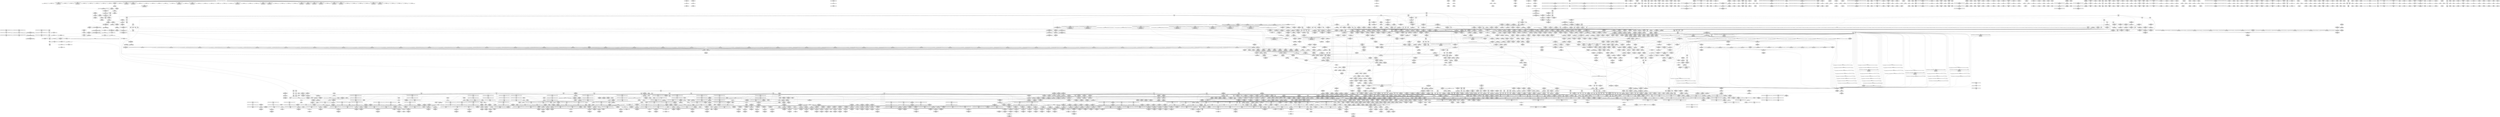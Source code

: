 digraph {
	CE0x72b5b10 [shape=record,shape=Mrecord,label="{CE0x72b5b10|tomoyo_domain:_tobool|security/tomoyo/common.h,1205|*SummSink*}"]
	CE0x5534990 [shape=record,shape=Mrecord,label="{CE0x5534990|tomoyo_domain:_tmp1|*SummSink*}"]
	CE0x89f2ee0 [shape=record,shape=Mrecord,label="{CE0x89f2ee0|tomoyo_get_mode:_tmp16|security/tomoyo/util.c,983}"]
	CE0x71b2750 [shape=record,shape=Mrecord,label="{CE0x71b2750|rcu_lock_acquire:_tmp2|*SummSink*}"]
	CE0x6f70ff0 [shape=record,shape=Mrecord,label="{CE0x6f70ff0|tomoyo_path_permission:_tmp20|security/tomoyo/file.c,573|*SummSink*}"]
	CE0x70ced00 [shape=record,shape=Mrecord,label="{CE0x70ced00|0:_%struct.tomoyo_obj_info*,_16:_%struct.tomoyo_domain_info*,_24:_%struct.tomoyo_path_info*,_40:_i8,_72:_i8,_75:_i8,_76:_i8,_77:_i8,_:_SCMRE_36,37_}"]
	CE0x73ce5d0 [shape=record,shape=Mrecord,label="{CE0x73ce5d0|tomoyo_const_part_length:_cmp21|security/tomoyo/util.c,644}"]
	CE0x6389ec0 [shape=record,shape=Mrecord,label="{CE0x6389ec0|tomoyo_const_part_length:_tmp23|security/tomoyo/util.c,634|*SummSource*}"]
	CE0x732eb20 [shape=record,shape=Mrecord,label="{CE0x732eb20|tomoyo_get_mode:_tmp9|security/tomoyo/util.c,981|*SummSink*}"]
	CE0x616fd60 [shape=record,shape=Mrecord,label="{CE0x616fd60|tomoyo_check_open_permission:_if.end}"]
	CE0x54cfb30 [shape=record,shape=Mrecord,label="{CE0x54cfb30|tomoyo_path_permission:_operation|Function::tomoyo_path_permission&Arg::operation::}"]
	CE0x554b590 [shape=record,shape=Mrecord,label="{CE0x554b590|i32_78|*Constant*|*SummSink*}"]
	CE0x54aaf10 [shape=record,shape=Mrecord,label="{CE0x54aaf10|tomoyo_check_open_permission:_bb}"]
	CE0x7015d00 [shape=record,shape=Mrecord,label="{CE0x7015d00|tomoyo_audit_path_log:_tmp4|security/tomoyo/file.c,168|*SummSource*}"]
	CE0x7443980 [shape=record,shape=Mrecord,label="{CE0x7443980|GLOBAL:___llvm_gcov_ctr34|Global_var:__llvm_gcov_ctr34}"]
	CE0x6365670 [shape=record,shape=Mrecord,label="{CE0x6365670|GLOBAL:___llvm_gcov_ctr54147|Global_var:__llvm_gcov_ctr54147|*SummSink*}"]
	CE0x88ce020 [shape=record,shape=Mrecord,label="{CE0x88ce020|i64*_getelementptr_inbounds_(_10_x_i64_,_10_x_i64_*___llvm_gcov_ctr34,_i64_0,_i64_3)|*Constant*|*SummSource*}"]
	CE0x74d7730 [shape=record,shape=Mrecord,label="{CE0x74d7730|srcu_read_lock:_tmp|*SummSink*}"]
	CE0x8bf6cb0 [shape=record,shape=Mrecord,label="{CE0x8bf6cb0|tomoyo_get_mode:_tmp22|security/tomoyo/util.c,986|*SummSink*}"]
	CE0x63db6b0 [shape=record,shape=Mrecord,label="{CE0x63db6b0|tomoyo_check_open_permission:_and15|security/tomoyo/file.c,761|*SummSource*}"]
	CE0x61c7220 [shape=record,shape=Mrecord,label="{CE0x61c7220|128:_i8*,_1208:_%struct.file*,_:_CMRE_24,25_}"]
	CE0x899c000 [shape=record,shape=Mrecord,label="{CE0x899c000|0:_i8,_array:_GCR_tomoyo_p2mac_internal_constant_11_x_i8_c_00_01_01_01_03_04_06_09_0A_13_15_,_align_1:_elem_7::|security/tomoyo/file.c,563}"]
	CE0x88cdf60 [shape=record,shape=Mrecord,label="{CE0x88cdf60|i64*_getelementptr_inbounds_(_10_x_i64_,_10_x_i64_*___llvm_gcov_ctr34,_i64_0,_i64_3)|*Constant*}"]
	CE0x56f9d70 [shape=record,shape=Mrecord,label="{CE0x56f9d70|tomoyo_check_open_permission:_tmp43|security/tomoyo/file.c,770|*SummSource*}"]
	CE0x606d470 [shape=record,shape=Mrecord,label="{CE0x606d470|tomoyo_const_part_length:_tmp1|*SummSink*}"]
	CE0x706a3b0 [shape=record,shape=Mrecord,label="{CE0x706a3b0|__llvm_gcov_indirect_counter_increment114:_bb4}"]
	CE0x61fb5c0 [shape=record,shape=Mrecord,label="{CE0x61fb5c0|128:_i8*,_1208:_%struct.file*,_:_CMRE_49,50_}"]
	CE0x73e5ea0 [shape=record,shape=Mrecord,label="{CE0x73e5ea0|tomoyo_check_open_permission:_tmp25|security/tomoyo/file.c,758|*SummSource*}"]
	CE0x61b5a00 [shape=record,shape=Mrecord,label="{CE0x61b5a00|tomoyo_domain:_tmp16|security/tomoyo/common.h,1205|*SummSource*}"]
	CE0x8bfaf30 [shape=record,shape=Mrecord,label="{CE0x8bfaf30|tomoyo_get_mode:_default_config|security/tomoyo/util.c,986|*SummSink*}"]
	CE0x8b2f0c0 [shape=record,shape=Mrecord,label="{CE0x8b2f0c0|tomoyo_init_request_info:_tmp13|*LoadInst*|security/tomoyo/util.c,1011|*SummSource*}"]
	CE0x744fde0 [shape=record,shape=Mrecord,label="{CE0x744fde0|tomoyo_const_part_length:_if.then27|*SummSink*}"]
	CE0x8924ff0 [shape=record,shape=Mrecord,label="{CE0x8924ff0|tomoyo_domain:_if.end}"]
	CE0x63659c0 [shape=record,shape=Mrecord,label="{CE0x63659c0|tomoyo_domain:_tmp5|security/tomoyo/common.h,1205|*SummSource*}"]
	CE0x8badb50 [shape=record,shape=Mrecord,label="{CE0x8badb50|tomoyo_get_mode:_tmp20|security/tomoyo/util.c,985|*SummSource*}"]
	CE0x6281680 [shape=record,shape=Mrecord,label="{CE0x6281680|tomoyo_read_unlock:_tmp|*SummSource*}"]
	CE0x88a69f0 [shape=record,shape=Mrecord,label="{CE0x88a69f0|i64_9|*Constant*|*SummSource*}"]
	CE0x71125e0 [shape=record,shape=Mrecord,label="{CE0x71125e0|0:_%struct.tomoyo_obj_info*,_16:_%struct.tomoyo_domain_info*,_24:_%struct.tomoyo_path_info*,_40:_i8,_72:_i8,_75:_i8,_76:_i8,_77:_i8,_:_SCMRE_73,74_|*MultipleSource*|security/tomoyo/file.c,741|security/tomoyo/file.c, 741|security/tomoyo/file.c,748}"]
	CE0x89db310 [shape=record,shape=Mrecord,label="{CE0x89db310|tomoyo_domain:_tmp14|security/tomoyo/common.h,1205|*SummSink*}"]
	CE0x540a980 [shape=record,shape=Mrecord,label="{CE0x540a980|tomoyo_domain:_tmp13|security/tomoyo/common.h,1205}"]
	CE0x8bf6c40 [shape=record,shape=Mrecord,label="{CE0x8bf6c40|tomoyo_get_mode:_tmp22|security/tomoyo/util.c,986|*SummSource*}"]
	CE0x53bb620 [shape=record,shape=Mrecord,label="{CE0x53bb620|_call_void_mcount()_#3|*SummSink*}"]
	CE0x61e3470 [shape=record,shape=Mrecord,label="{CE0x61e3470|0:_i8,_array:_GCR_tomoyo_p2mac_internal_constant_11_x_i8_c_00_01_01_01_03_04_06_09_0A_13_15_,_align_1:_elem_9::|security/tomoyo/file.c,563}"]
	CE0x558d080 [shape=record,shape=Mrecord,label="{CE0x558d080|tomoyo_domain:_tmp21|security/tomoyo/common.h,1205|*SummSource*}"]
	CE0x8b680f0 [shape=record,shape=Mrecord,label="{CE0x8b680f0|tomoyo_fill_path_info:_frombool10|security/tomoyo/util.c,668|*SummSource*}"]
	CE0x8bfde20 [shape=record,shape=Mrecord,label="{CE0x8bfde20|tomoyo_path_permission:_tmp10|security/tomoyo/file.c,565}"]
	CE0x569aa10 [shape=record,shape=Mrecord,label="{CE0x569aa10|tomoyo_path_permission:_param_type|security/tomoyo/file.c,567|*SummSource*}"]
	CE0x73869f0 [shape=record,shape=Mrecord,label="{CE0x73869f0|__llvm_gcov_indirect_counter_increment114:_tmp1|*SummSource*}"]
	CE0x6ef59c0 [shape=record,shape=Mrecord,label="{CE0x6ef59c0|tomoyo_check_open_permission:_tmp46|security/tomoyo/file.c,770}"]
	CE0x7052a20 [shape=record,shape=Mrecord,label="{CE0x7052a20|tomoyo_check_open_permission:_path1|security/tomoyo/file.c,742}"]
	CE0x747abb0 [shape=record,shape=Mrecord,label="{CE0x747abb0|tomoyo_domain:_tmp1}"]
	CE0x61ec630 [shape=record,shape=Mrecord,label="{CE0x61ec630|tomoyo_read_unlock:_tmp}"]
	CE0x71b60c0 [shape=record,shape=Mrecord,label="{CE0x71b60c0|_call_void_mcount()_#3|*SummSource*}"]
	CE0x5437e10 [shape=record,shape=Mrecord,label="{CE0x5437e10|i64*_getelementptr_inbounds_(_31_x_i64_,_31_x_i64_*___llvm_gcov_ctr43150,_i64_0,_i64_4)|*Constant*|*SummSource*}"]
	CE0x555c260 [shape=record,shape=Mrecord,label="{CE0x555c260|tomoyo_check_open_permission:_idxprom|security/tomoyo/file.c,738|*SummSource*}"]
	CE0x54b6b30 [shape=record,shape=Mrecord,label="{CE0x54b6b30|%struct.lockdep_map*_null|*Constant*}"]
	CE0x72a8cf0 [shape=record,shape=Mrecord,label="{CE0x72a8cf0|__llvm_gcov_indirect_counter_increment114:_pred|*SummSource*}"]
	CE0x5471160 [shape=record,shape=Mrecord,label="{CE0x5471160|rcu_lock_acquire:_tmp5|include/linux/rcupdate.h,418}"]
	CE0x6106190 [shape=record,shape=Mrecord,label="{CE0x6106190|i64*_getelementptr_inbounds_(_5_x_i64_,_5_x_i64_*___llvm_gcov_ctr28130,_i64_0,_i64_0)|*Constant*|*SummSink*}"]
	CE0x8a13360 [shape=record,shape=Mrecord,label="{CE0x8a13360|__llvm_gcov_indirect_counter_increment114:_tmp5|*SummSource*}"]
	CE0x6204140 [shape=record,shape=Mrecord,label="{CE0x6204140|tomoyo_check_open_permission:_if.then9}"]
	CE0x8bf71c0 [shape=record,shape=Mrecord,label="{CE0x8bf71c0|tomoyo_get_mode:_tmp23|security/tomoyo/util.c,986}"]
	CE0x8a2cf10 [shape=record,shape=Mrecord,label="{CE0x8a2cf10|i32_4|*Constant*}"]
	CE0x6ef84c0 [shape=record,shape=Mrecord,label="{CE0x6ef84c0|tomoyo_check_open_permission:_tmp47|security/tomoyo/file.c,770|*SummSink*}"]
	CE0x6395290 [shape=record,shape=Mrecord,label="{CE0x6395290|GLOBAL:_tomoyo_audit_path_log|*Constant*|*SummSource*}"]
	CE0x553b7e0 [shape=record,shape=Mrecord,label="{CE0x553b7e0|tomoyo_check_open_permission:_path|Function::tomoyo_check_open_permission&Arg::path::}"]
	CE0x8956f50 [shape=record,shape=Mrecord,label="{CE0x8956f50|_call_void___llvm_gcov_indirect_counter_increment114(i32*___llvm_gcov_global_state_pred45,_i64**_getelementptr_inbounds_(_3_x_i64*_,_3_x_i64*_*___llvm_gcda_edge_table44,_i64_0,_i64_1)),_!dbg_!38927|security/tomoyo/util.c,634|*SummSink*}"]
	CE0x62391c0 [shape=record,shape=Mrecord,label="{CE0x62391c0|128:_i8*,_1208:_%struct.file*,_:_CMRE_128,136_|*MultipleSource*|security/tomoyo/common.h,1205|security/tomoyo/common.h,1205}"]
	CE0x70d9400 [shape=record,shape=Mrecord,label="{CE0x70d9400|0:_%struct.tomoyo_obj_info*,_16:_%struct.tomoyo_domain_info*,_24:_%struct.tomoyo_path_info*,_40:_i8,_72:_i8,_75:_i8,_76:_i8,_77:_i8,_:_SCMRE_40,41_}"]
	CE0x74d7880 [shape=record,shape=Mrecord,label="{CE0x74d7880|srcu_read_lock:_tmp1}"]
	CE0x627c4b0 [shape=record,shape=Mrecord,label="{CE0x627c4b0|COLLAPSED:_GCMRE___llvm_gcov_ctr10_internal_global_22_x_i64_zeroinitializer:_elem_0:default:}"]
	CE0x55c28c0 [shape=record,shape=Mrecord,label="{CE0x55c28c0|i64**_getelementptr_inbounds_(_3_x_i64*_,_3_x_i64*_*___llvm_gcda_edge_table44,_i64_0,_i64_2)|*Constant*|*SummSink*}"]
	CE0x6211c90 [shape=record,shape=Mrecord,label="{CE0x6211c90|tomoyo_read_lock:_tmp2|*SummSink*}"]
	CE0x53bb990 [shape=record,shape=Mrecord,label="{CE0x53bb990|tomoyo_fill_path_info:_name1|security/tomoyo/util.c,663}"]
	CE0x747afe0 [shape=record,shape=Mrecord,label="{CE0x747afe0|tomoyo_path_permission:_tmp12|security/tomoyo/file.c,566|*SummSource*}"]
	CE0x8a58920 [shape=record,shape=Mrecord,label="{CE0x8a58920|tomoyo_get_mode:_add|security/tomoyo/util.c,984}"]
	CE0x8bc4d40 [shape=record,shape=Mrecord,label="{CE0x8bc4d40|tomoyo_get_realpath:_tmp8|security/tomoyo/file.c,152|*SummSink*}"]
	CE0x89461b0 [shape=record,shape=Mrecord,label="{CE0x89461b0|tomoyo_check_open_permission:_conv20|security/tomoyo/file.c,762|*SummSink*}"]
	CE0x8a09ea0 [shape=record,shape=Mrecord,label="{CE0x8a09ea0|tomoyo_read_lock:_bb|*SummSink*}"]
	CE0x8c12900 [shape=record,shape=Mrecord,label="{CE0x8c12900|i64*_getelementptr_inbounds_(_4_x_i64_,_4_x_i64_*___llvm_gcov_ctr33,_i64_0,_i64_1)|*Constant*|*SummSource*}"]
	CE0x71bc960 [shape=record,shape=Mrecord,label="{CE0x71bc960|tomoyo_path_permission:_domain|security/tomoyo/file.c,564}"]
	CE0x55bd590 [shape=record,shape=Mrecord,label="{CE0x55bd590|tomoyo_check_open_permission:_entry|*SummSource*}"]
	CE0x74da880 [shape=record,shape=Mrecord,label="{CE0x74da880|tomoyo_path_permission:_tmp6|*LoadInst*|security/tomoyo/file.c,564}"]
	CE0x53dece0 [shape=record,shape=Mrecord,label="{CE0x53dece0|GLOBAL:_tomoyo_profile|*Constant*}"]
	CE0x613cc30 [shape=record,shape=Mrecord,label="{CE0x613cc30|rcu_lock_release:_tmp6|*SummSource*}"]
	CE0x62a6d90 [shape=record,shape=Mrecord,label="{CE0x62a6d90|i64_80|*Constant*|*SummSink*}"]
	CE0x64dd800 [shape=record,shape=Mrecord,label="{CE0x64dd800|i64_9|*Constant*}"]
	CE0x6f708d0 [shape=record,shape=Mrecord,label="{CE0x6f708d0|tomoyo_path_permission:_tmp19|security/tomoyo/file.c,573}"]
	CE0x61ebe80 [shape=record,shape=Mrecord,label="{CE0x61ebe80|tomoyo_init_request_info:_tmp3|security/tomoyo/util.c,1004|*SummSink*}"]
	CE0x6fb01b0 [shape=record,shape=Mrecord,label="{CE0x6fb01b0|tomoyo_get_realpath:_tmp2|*LoadInst*|security/tomoyo/file.c,151|*SummSink*}"]
	CE0x74ed040 [shape=record,shape=Mrecord,label="{CE0x74ed040|tomoyo_get_realpath:_tmp11|security/tomoyo/file.c,156|*SummSink*}"]
	CE0x8bf7310 [shape=record,shape=Mrecord,label="{CE0x8bf7310|tomoyo_get_mode:_tmp23|security/tomoyo/util.c,986|*SummSource*}"]
	CE0x745a410 [shape=record,shape=Mrecord,label="{CE0x745a410|tomoyo_path_permission:_cmp|security/tomoyo/file.c,565|*SummSink*}"]
	CE0x73b4950 [shape=record,shape=Mrecord,label="{CE0x73b4950|i32_92|*Constant*}"]
	CE0x8bfe730 [shape=record,shape=Mrecord,label="{CE0x8bfe730|tomoyo_path_permission:_conv|security/tomoyo/file.c,564|*SummSink*}"]
	CE0x5651a80 [shape=record,shape=Mrecord,label="{CE0x5651a80|rcu_lock_acquire:_tmp7|*SummSource*}"]
	CE0x6106460 [shape=record,shape=Mrecord,label="{CE0x6106460|tomoyo_fill_path_info:_bb|*SummSink*}"]
	CE0x89aee20 [shape=record,shape=Mrecord,label="{CE0x89aee20|i32_10|*Constant*|*SummSource*}"]
	CE0x73ce000 [shape=record,shape=Mrecord,label="{CE0x73ce000|tomoyo_const_part_length:_conv20|security/tomoyo/util.c,644|*SummSource*}"]
	CE0x61fd290 [shape=record,shape=Mrecord,label="{CE0x61fd290|tomoyo_read_unlock:_tmp|*SummSink*}"]
	CE0x60e3380 [shape=record,shape=Mrecord,label="{CE0x60e3380|i32_49|*Constant*}"]
	CE0x6404a20 [shape=record,shape=Mrecord,label="{CE0x6404a20|tomoyo_fill_path_info:_tmp3|security/tomoyo/util.c,667|*SummSource*}"]
	CE0x618db60 [shape=record,shape=Mrecord,label="{CE0x618db60|GLOBAL:___llvm_gcov_ctr32134|Global_var:__llvm_gcov_ctr32134}"]
	CE0x88bef10 [shape=record,shape=Mrecord,label="{CE0x88bef10|i64_5|*Constant*}"]
	CE0x88fa060 [shape=record,shape=Mrecord,label="{CE0x88fa060|tomoyo_check_open_permission:_and18|security/tomoyo/file.c,762|*SummSink*}"]
	CE0x742f1f0 [shape=record,shape=Mrecord,label="{CE0x742f1f0|tomoyo_path_permission:_tmp5|*LoadInst*|security/tomoyo/file.c,564}"]
	CE0x6104be0 [shape=record,shape=Mrecord,label="{CE0x6104be0|tomoyo_const_part_length:_tmp34|security/tomoyo/util.c,642}"]
	CE0x60cc780 [shape=record,shape=Mrecord,label="{CE0x60cc780|VOIDTB_TE:_SCMRE_8,16_|*MultipleSource*|security/tomoyo/file.c, 742|security/tomoyo/file.c,742|security/tomoyo/file.c,742}"]
	CE0x7126b40 [shape=record,shape=Mrecord,label="{CE0x7126b40|tomoyo_check_open_permission:_call|security/tomoyo/file.c,749|*SummSource*}"]
	CE0x7004d20 [shape=record,shape=Mrecord,label="{CE0x7004d20|tomoyo_domain:_do.body|*SummSink*}"]
	CE0x8bfe9f0 [shape=record,shape=Mrecord,label="{CE0x8bfe9f0|tomoyo_path_permission:_mode|security/tomoyo/file.c,564}"]
	CE0x55982f0 [shape=record,shape=Mrecord,label="{CE0x55982f0|tomoyo_domain:_entry}"]
	CE0x72a5a40 [shape=record,shape=Mrecord,label="{CE0x72a5a40|tomoyo_const_part_length:_tmp22|security/tomoyo/util.c,634|*SummSource*}"]
	CE0x89f98a0 [shape=record,shape=Mrecord,label="{CE0x89f98a0|tomoyo_get_mode:_config7|security/tomoyo/util.c,983|*SummSource*}"]
	CE0x89e44f0 [shape=record,shape=Mrecord,label="{CE0x89e44f0|tomoyo_path_permission:_tmp23|security/tomoyo/file.c,574|*SummSink*}"]
	CE0x713dcb0 [shape=record,shape=Mrecord,label="{CE0x713dcb0|GLOBAL:_tomoyo_read_lock|*Constant*|*SummSource*}"]
	CE0x898dff0 [shape=record,shape=Mrecord,label="{CE0x898dff0|tomoyo_const_part_length:_tmp47|security/tomoyo/util.c,646}"]
	CE0x6239940 [shape=record,shape=Mrecord,label="{CE0x6239940|128:_i8*,_1208:_%struct.file*,_:_CMRE_160,168_|*MultipleSource*|security/tomoyo/common.h,1205|security/tomoyo/common.h,1205}"]
	CE0x8902260 [shape=record,shape=Mrecord,label="{CE0x8902260|0:_i8,_array:_GCRE_tomoyo_index2category_constant_39_x_i8_c_00_00_00_00_00_00_00_00_00_00_00_00_00_00_00_00_00_00_00_00_00_00_00_01_01_01_01_01_01_01_01_01_01_01_01_01_01_01_02_,_align_16:_elem_15::|security/tomoyo/util.c,983}"]
	CE0x72973b0 [shape=record,shape=Mrecord,label="{CE0x72973b0|i64_23|*Constant*|*SummSource*}"]
	CE0x70a78a0 [shape=record,shape=Mrecord,label="{CE0x70a78a0|tomoyo_get_mode:_tmp9|security/tomoyo/util.c,981}"]
	CE0x62b5230 [shape=record,shape=Mrecord,label="{CE0x62b5230|srcu_read_lock:_entry}"]
	CE0x704bda0 [shape=record,shape=Mrecord,label="{CE0x704bda0|tomoyo_domain:_land.lhs.true}"]
	CE0x73c38a0 [shape=record,shape=Mrecord,label="{CE0x73c38a0|tomoyo_const_part_length:_conv20|security/tomoyo/util.c,644}"]
	CE0x71bceb0 [shape=record,shape=Mrecord,label="{CE0x71bceb0|GLOBAL:_srcu_read_unlock|*Constant*|*SummSource*}"]
	CE0x71e70a0 [shape=record,shape=Mrecord,label="{CE0x71e70a0|i64_0|*Constant*}"]
	CE0x54ddcd0 [shape=record,shape=Mrecord,label="{CE0x54ddcd0|tomoyo_const_part_length:_tobool|security/tomoyo/util.c,624|*SummSink*}"]
	CE0x74eac50 [shape=record,shape=Mrecord,label="{CE0x74eac50|__llvm_gcov_indirect_counter_increment114:_tmp|*SummSink*}"]
	CE0x6f71470 [shape=record,shape=Mrecord,label="{CE0x6f71470|tomoyo_path_permission:_tmp21|security/tomoyo/file.c,573|*SummSink*}"]
	CE0x637b330 [shape=record,shape=Mrecord,label="{CE0x637b330|rcu_lock_release:_tmp1}"]
	CE0x6e54f90 [shape=record,shape=Mrecord,label="{CE0x6e54f90|rcu_lock_acquire:___here}"]
	CE0x61a4820 [shape=record,shape=Mrecord,label="{CE0x61a4820|tomoyo_check_open_permission:_tmp1}"]
	CE0x5437580 [shape=record,shape=Mrecord,label="{CE0x5437580|tomoyo_const_part_length:_tmp7|security/tomoyo/util.c,625|*SummSink*}"]
	CE0x7298370 [shape=record,shape=Mrecord,label="{CE0x7298370|tomoyo_const_part_length:_tmp38|security/tomoyo/util.c,644|*SummSink*}"]
	CE0x8967730 [shape=record,shape=Mrecord,label="{CE0x8967730|_call_void_mcount()_#3|*SummSink*}"]
	CE0x6f70990 [shape=record,shape=Mrecord,label="{CE0x6f70990|tomoyo_path_permission:_tmp19|security/tomoyo/file.c,573|*SummSource*}"]
	CE0x544dce0 [shape=record,shape=Mrecord,label="{CE0x544dce0|tomoyo_get_mode:_mode.1|*SummSink*}"]
	CE0x6059000 [shape=record,shape=Mrecord,label="{CE0x6059000|tomoyo_const_part_length:_incdec.ptr7|security/tomoyo/util.c,631|*SummSink*}"]
	CE0x7006470 [shape=record,shape=Mrecord,label="{CE0x7006470|40:_%struct.tomoyo_policy_namespace*,_48:_i8,_:_GCRE_tomoyo_kernel_domain_external_global_%struct.tomoyo_domain_info_16,24_|*MultipleSource*|Function::tomoyo_check_open_permission&Arg::domain::|security/tomoyo/util.c,1005|security/tomoyo/util.c,1007|Function::tomoyo_init_request_info&Arg::domain::}"]
	CE0x5534430 [shape=record,shape=Mrecord,label="{CE0x5534430|tomoyo_path_permission:_tmp|*SummSource*}"]
	CE0x743b7e0 [shape=record,shape=Mrecord,label="{CE0x743b7e0|tomoyo_const_part_length:_tmp39|security/tomoyo/util.c,644|*SummSink*}"]
	CE0x55a6820 [shape=record,shape=Mrecord,label="{CE0x55a6820|i64_20|*Constant*}"]
	CE0x8a12730 [shape=record,shape=Mrecord,label="{CE0x8a12730|tomoyo_const_part_length:_tmp22|security/tomoyo/util.c,634}"]
	CE0x7215fa0 [shape=record,shape=Mrecord,label="{CE0x7215fa0|_ret_void,_!dbg_!38907|include/linux/srcu.h,238|*SummSource*}"]
	CE0x7450960 [shape=record,shape=Mrecord,label="{CE0x7450960|srcu_read_lock:_tmp|*SummSource*}"]
	CE0x72d77e0 [shape=record,shape=Mrecord,label="{CE0x72d77e0|tomoyo_check_open_permission:_tmp14|security/tomoyo/file.c,750}"]
	CE0x89ad670 [shape=record,shape=Mrecord,label="{CE0x89ad670|i64*_getelementptr_inbounds_(_12_x_i64_,_12_x_i64_*___llvm_gcov_ctr31133,_i64_0,_i64_6)|*Constant*}"]
	CE0x8934c80 [shape=record,shape=Mrecord,label="{CE0x8934c80|i8*_getelementptr_inbounds_(_25_x_i8_,_25_x_i8_*_.str12,_i32_0,_i32_0)|*Constant*}"]
	CE0x89adaf0 [shape=record,shape=Mrecord,label="{CE0x89adaf0|tomoyo_domain:_bb}"]
	CE0x741f7c0 [shape=record,shape=Mrecord,label="{CE0x741f7c0|tomoyo_check_open_permission:_error.0|*SummSource*}"]
	CE0x71fbcd0 [shape=record,shape=Mrecord,label="{CE0x71fbcd0|tomoyo_check_open_permission:_tmp28|security/tomoyo/file.c,761|*SummSink*}"]
	CE0x553b020 [shape=record,shape=Mrecord,label="{CE0x553b020|VOIDTB_TE:_SCMRE_40,168_|*MultipleSource*|security/tomoyo/file.c, 742|security/tomoyo/file.c,742|security/tomoyo/file.c,742}"]
	CE0x568b5f0 [shape=record,shape=Mrecord,label="{CE0x568b5f0|_call_void_mcount()_#3}"]
	CE0x89372b0 [shape=record,shape=Mrecord,label="{CE0x89372b0|tomoyo_fill_path_info:_tmp8|security/tomoyo/util.c,667|*SummSink*}"]
	CE0x60df9c0 [shape=record,shape=Mrecord,label="{CE0x60df9c0|tomoyo_init_request_info:_tmp10|security/tomoyo/util.c,1006|*SummSource*}"]
	CE0x72db2c0 [shape=record,shape=Mrecord,label="{CE0x72db2c0|i64_4|*Constant*|*SummSink*}"]
	CE0x73c2e00 [shape=record,shape=Mrecord,label="{CE0x73c2e00|tomoyo_const_part_length:_tmp35|security/tomoyo/util.c,643|*SummSource*}"]
	CE0x5629260 [shape=record,shape=Mrecord,label="{CE0x5629260|%struct.lockdep_map*_null|*Constant*|*SummSink*}"]
	CE0x6392cd0 [shape=record,shape=Mrecord,label="{CE0x6392cd0|i32_1|*Constant*}"]
	CE0x7ef08e0 [shape=record,shape=Mrecord,label="{CE0x7ef08e0|tomoyo_get_mode:_conv10|security/tomoyo/util.c,985}"]
	CE0x6f9f0b0 [shape=record,shape=Mrecord,label="{CE0x6f9f0b0|i32_6|*Constant*|*SummSink*}"]
	CE0x6fbf940 [shape=record,shape=Mrecord,label="{CE0x6fbf940|tomoyo_domain:_tmp12|security/tomoyo/common.h,1205|*SummSink*}"]
	CE0x89342f0 [shape=record,shape=Mrecord,label="{CE0x89342f0|0:_i8,_:_GCRE_tomoyo_policy_loaded_global_i8_0,_align_1:_elem_0:default:}"]
	CE0x8967f50 [shape=record,shape=Mrecord,label="{CE0x8967f50|0:_i32,_8:_%struct.srcu_struct_array*,_16:_i32,_20:_i32,_24:_i32,_32:_i8*,_40:_%struct.lock_class_key*,_48:_2_x_%struct.lock_class*_,_64:_i8*,_72:_i32,_80:_i64,_88:_i8,_96:_%struct.callback_head*,_104:_%struct.callback_head**,_112:_%struct.callback_head*,_120:_%struct.callback_head**,_128:_%struct.callback_head*,_136:_%struct.callback_head**,_144:_%struct.callback_head*,_152:_%struct.callback_head**,_160:_i64,_168:_%struct.list_head*,_176:_%struct.list_head*,_184:_void_(%struct.work_struct*)*,_192:_%struct.lock_class_key*,_200:_2_x_%struct.lock_class*_,_216:_i8*,_224:_i32,_232:_i64,_240:_%struct.list_head*,_248:_%struct.list_head*,_256:_i64,_264:_%struct.tvec_base*,_272:_void_(i64)*,_280:_i64,_288:_i32,_292:_i32,_296:_i8*,_304:_16_x_i8_,_320:_%struct.lock_class_key*,_328:_2_x_%struct.lock_class*_,_344:_i8*,_352:_i32,_360:_i64,_368:_%struct.workqueue_struct*,_376:_i32,_384:_%struct.lock_class_key*,_392:_2_x_%struct.lock_class*_,_408:_i8*,_416:_i32,_424:_i64,_:_GCE_tomoyo_ss_global_%struct.srcu_struct_i32_-300,_%struct.srcu_struct_array*_tomoyo_ss_srcu_array,_%struct.spinlock_%union.anon.14_%struct.raw_spinlock_%struct.arch_spinlock_zeroinitializer,_i32_-559067475,_i32_-1,_i8*_inttoptr_(i64_-1_to_i8*),_%struct.lockdep_map_%struct.lock_class_key*_null,_2_x_%struct.lock_class*_zeroinitializer,_i8*_getelementptr_inbounds_(_21_x_i8_,_21_x_i8_*_.str171,_i32_0,_i32_0),_i32_0,_i64_0_,_i8_0,_%struct.rcu_batch_%struct.callback_head*_null,_%struct.callback_head**_bitcast_(i8*_getelementptr_(i8,_i8*_bitcast_(%struct.srcu_struct*_tomoyo_ss_to_i8*),_i64_96)_to_%struct.callback_head**)_,_%struct.rcu_batch_%struct.callback_head*_null,_%struct.callback_head**_bitcast_(i8*_getelementptr_(i8,_i8*_bitcast_(%struct.srcu_struct*_tomoyo_ss_to_i8*),_i64_112)_to_%struct.callback_head**)_,_%struct.rcu_batch_%struct.callback_head*_null,_%struct.callback_head**_bitcast_(i8*_getelementptr_(i8,_i8*_bitcast_(%struct.srcu_struct*_tomoyo_ss_to_i8*),_i64_128)_to_%struct.callback_head**)_,_%struct.rcu_batch_%struct.callback_head*_null,_%struct.callback_head**_bitcast_(i8*_getelementptr_(i8,_i8*_bitcast_(%struct.srcu_struct*_tomoyo_ss_to_i8*),_i64_144)_to_%struct.callback_head**)_,_%struct.delayed_work_%struct.work_struct_%struct.atomic64_t_i64_137438953424_,_%struct.list_head_%struct.list_head*_bitcast_(i8*_getelementptr_(i8,_i8*_bitcast_(%struct.srcu_struct*_tomoyo_ss_to_i8*),_i64_168)_to_%struct.list_head*),_%struct.list_head*_bitcast_(i8*_getelementptr_(i8,_i8*_bitcast_(%struct.srcu_struct*_tomoyo_ss_to_i8*),_i64_168)_to_%struct.list_head*)_,_void_(%struct.work_struct*)*_process_srcu,_%struct.lockdep_map_%struct.lock_class_key*_bitcast_(i8*_getelementptr_(i8,_i8*_bitcast_(%struct.srcu_struct*_tomoyo_ss_to_i8*),_i64_160)_to_%struct.lock_class_key*),_2_x_%struct.lock_class*_zeroinitializer,_i8*_getelementptr_inbounds_(_22_x_i8_,_22_x_i8_*_.str1172,_i32_0,_i32_0),_i32_0,_i64_0_,_%struct.timer_list_%struct.list_head_%struct.list_head*_null,_%struct.list_head*_inttoptr_(i64_1953723489_to_%struct.list_head*)_,_i64_0,_%struct.tvec_base*_bitcast_(i8*_getelementptr_(i8,_i8*_bitcast_(%struct.tvec_base*_boot_tvec_bases_to_i8*),_i64_2)_to_%struct.tvec_base*),_void_(i64)*_delayed_work_timer_fn,_i64_ptrtoint_(i8*_getelementptr_(i8,_i8*_bitcast_(%struct.srcu_struct*_tomoyo_ss_to_i8*),_i64_160)_to_i64),_i32_-1,_i32_0,_i8*_null,_16_x_i8_zeroinitializer,_%struct.lockdep_map_%struct.lock_class_key*_bitcast_(_29_x_i8_*_.str2173_to_%struct.lock_class_key*),_2_x_%struct.lock_class*_zeroinitializer,_i8*_getelementptr_inbounds_(_29_x_i8_,_29_x_i8_*_.str2173,_i32_0,_i32_0),_i32_0,_i64_0_,_%struct.workqueue_struct*_null,_i32_0_,_%struct.lockdep_map_%struct.lock_class_key*_null,_2_x_%struct.lock_class*_zeroinitializer,_i8*_getelementptr_inbounds_(_10_x_i8_,_10_x_i8_*_.str3174,_i32_0,_i32_0),_i32_0,_i64_0_,_align_8:_elem_0:default:}"]
	CE0x74ff570 [shape=record,shape=Mrecord,label="{CE0x74ff570|i64_12|*Constant*|*SummSink*}"]
	CE0x620b040 [shape=record,shape=Mrecord,label="{CE0x620b040|tomoyo_check_open_permission:_if.then29|*SummSink*}"]
	CE0x616c290 [shape=record,shape=Mrecord,label="{CE0x616c290|tomoyo_init_request_info:_tmp4|security/tomoyo/util.c,1004}"]
	CE0x704be10 [shape=record,shape=Mrecord,label="{CE0x704be10|tomoyo_domain:_land.lhs.true|*SummSource*}"]
	CE0x8ba4b00 [shape=record,shape=Mrecord,label="{CE0x8ba4b00|_call_void_tomoyo_read_unlock(i32_%call)_#9,_!dbg_!38959|security/tomoyo/file.c,769|*SummSource*}"]
	CE0x613d4f0 [shape=record,shape=Mrecord,label="{CE0x613d4f0|tomoyo_const_part_length:_sw.bb9}"]
	CE0x6080440 [shape=record,shape=Mrecord,label="{CE0x6080440|tomoyo_read_unlock:_entry}"]
	CE0x617d160 [shape=record,shape=Mrecord,label="{CE0x617d160|srcu_read_lock:_call|include/linux/srcu.h,220|*SummSink*}"]
	CE0x53de450 [shape=record,shape=Mrecord,label="{CE0x53de450|tomoyo_get_mode:_tmp4|security/tomoyo/util.c,978}"]
	CE0x70598f0 [shape=record,shape=Mrecord,label="{CE0x70598f0|tomoyo_check_open_permission:_tmp23|security/tomoyo/file.c,758|*SummSink*}"]
	CE0x6ebb9a0 [shape=record,shape=Mrecord,label="{CE0x6ebb9a0|GLOBAL:_full_name_hash|*Constant*|*SummSink*}"]
	CE0x5554bd0 [shape=record,shape=Mrecord,label="{CE0x5554bd0|i32_9|*Constant*|*SummSource*}"]
	CE0x6ffec10 [shape=record,shape=Mrecord,label="{CE0x6ffec10|tomoyo_get_mode:_tmp7|security/tomoyo/util.c,979|*SummSource*}"]
	CE0x89f9e30 [shape=record,shape=Mrecord,label="{CE0x89f9e30|tomoyo_get_mode:_tmp17|security/tomoyo/util.c,983|*SummSource*}"]
	CE0x88be880 [shape=record,shape=Mrecord,label="{CE0x88be880|tomoyo_domain:_tmp12|security/tomoyo/common.h,1205}"]
	CE0x8939b10 [shape=record,shape=Mrecord,label="{CE0x8939b10|i64*_getelementptr_inbounds_(_2_x_i64_,_2_x_i64_*___llvm_gcov_ctr31,_i64_0,_i64_1)|*Constant*|*SummSource*}"]
	CE0x5503300 [shape=record,shape=Mrecord,label="{CE0x5503300|i64_176|*Constant*|*SummSink*}"]
	CE0x8bfe130 [shape=record,shape=Mrecord,label="{CE0x8bfe130|tomoyo_domain:_tobool1|security/tomoyo/common.h,1205|*SummSource*}"]
	CE0x899c670 [shape=record,shape=Mrecord,label="{CE0x899c670|tomoyo_get_realpath:_tmp6|security/tomoyo/file.c,151|*SummSource*}"]
	CE0x6fb04e0 [shape=record,shape=Mrecord,label="{CE0x6fb04e0|tomoyo_init_request_info:_if.end|*SummSink*}"]
	CE0x63a9760 [shape=record,shape=Mrecord,label="{CE0x63a9760|tomoyo_get_mode:_tmp2|security/tomoyo/util.c,978|*SummSource*}"]
	CE0x6f27f50 [shape=record,shape=Mrecord,label="{CE0x6f27f50|tomoyo_read_lock:_bb}"]
	CE0x7039930 [shape=record,shape=Mrecord,label="{CE0x7039930|tomoyo_get_mode:_arrayidx4|security/tomoyo/util.c,983|*SummSource*}"]
	CE0x55a71c0 [shape=record,shape=Mrecord,label="{CE0x55a71c0|i64_18|*Constant*}"]
	CE0x7016910 [shape=record,shape=Mrecord,label="{CE0x7016910|tomoyo_get_mode:_bb}"]
	CE0x733ede0 [shape=record,shape=Mrecord,label="{CE0x733ede0|tomoyo_fill_path_info:_tmp13|*LoadInst*|security/tomoyo/util.c,668}"]
	CE0x73b4a80 [shape=record,shape=Mrecord,label="{CE0x73b4a80|i32_92|*Constant*|*SummSource*}"]
	CE0x637b8b0 [shape=record,shape=Mrecord,label="{CE0x637b8b0|tomoyo_const_part_length:_tmp28|security/tomoyo/util.c,641|*SummSink*}"]
	CE0x73b5340 [shape=record,shape=Mrecord,label="{CE0x73b5340|tomoyo_const_part_length:_tmp22|security/tomoyo/util.c,634|*SummSink*}"]
	CE0x6388ef0 [shape=record,shape=Mrecord,label="{CE0x6388ef0|tomoyo_const_part_length:_tmp16|security/tomoyo/util.c,627}"]
	CE0x62570a0 [shape=record,shape=Mrecord,label="{CE0x62570a0|i64*_getelementptr_inbounds_(_31_x_i64_,_31_x_i64_*___llvm_gcov_ctr43150,_i64_0,_i64_30)|*Constant*|*SummSink*}"]
	CE0x60cc860 [shape=record,shape=Mrecord,label="{CE0x60cc860|VOIDTB_TE:_SCMRE_16,24_|*MultipleSource*|security/tomoyo/file.c, 742|security/tomoyo/file.c,742|security/tomoyo/file.c,742}"]
	CE0x54b5dd0 [shape=record,shape=Mrecord,label="{CE0x54b5dd0|_call_void_lock_acquire(%struct.lockdep_map*_%map,_i32_0,_i32_0,_i32_2,_i32_0,_%struct.lockdep_map*_null,_i64_ptrtoint_(i8*_blockaddress(_rcu_lock_acquire,_%__here)_to_i64))_#9,_!dbg_!38907|include/linux/rcupdate.h,418|*SummSource*}"]
	CE0x55c1dc0 [shape=record,shape=Mrecord,label="{CE0x55c1dc0|rcu_lock_release:_tmp4|include/linux/rcupdate.h,423|*SummSink*}"]
	CE0x7410dd0 [shape=record,shape=Mrecord,label="{CE0x7410dd0|tomoyo_check_open_permission:_tobool12|security/tomoyo/file.c,761|*SummSink*}"]
	CE0x627c140 [shape=record,shape=Mrecord,label="{CE0x627c140|tomoyo_fill_path_info:_entry}"]
	CE0x550bc10 [shape=record,shape=Mrecord,label="{CE0x550bc10|_call_void_lockdep_rcu_suspicious(i8*_getelementptr_inbounds_(_25_x_i8_,_25_x_i8_*_.str12,_i32_0,_i32_0),_i32_1205,_i8*_getelementptr_inbounds_(_45_x_i8_,_45_x_i8_*_.str13,_i32_0,_i32_0))_#9,_!dbg_!38917|security/tomoyo/common.h,1205|*SummSource*}"]
	CE0x89232c0 [shape=record,shape=Mrecord,label="{CE0x89232c0|_ret_i32_%retval.0,_!dbg_!38935|security/tomoyo/util.c,988}"]
	CE0x558dcd0 [shape=record,shape=Mrecord,label="{CE0x558dcd0|128:_i8*,_1208:_%struct.file*,_:_CMRE_1,2_}"]
	CE0x718ec20 [shape=record,shape=Mrecord,label="{CE0x718ec20|GLOBAL:_rcu_lock_acquire|*Constant*|*SummSink*}"]
	CE0x747af70 [shape=record,shape=Mrecord,label="{CE0x747af70|tomoyo_path_permission:_tmp12|security/tomoyo/file.c,566}"]
	CE0x8a12830 [shape=record,shape=Mrecord,label="{CE0x8a12830|_ret_void|*SummSource*}"]
	CE0x6080660 [shape=record,shape=Mrecord,label="{CE0x6080660|tomoyo_read_unlock:_entry|*SummSink*}"]
	CE0x8b686b0 [shape=record,shape=Mrecord,label="{CE0x8b686b0|tomoyo_fill_path_info:_call11|security/tomoyo/util.c,669|*SummSource*}"]
	CE0x8c12b50 [shape=record,shape=Mrecord,label="{CE0x8c12b50|tomoyo_const_part_length:_tmp19|security/tomoyo/util.c,628|*SummSource*}"]
	CE0x6f7d2b0 [shape=record,shape=Mrecord,label="{CE0x6f7d2b0|40:_%struct.tomoyo_policy_namespace*,_48:_i8,_:_GCRE_tomoyo_kernel_domain_external_global_%struct.tomoyo_domain_info_32,40_|*MultipleSource*|Function::tomoyo_check_open_permission&Arg::domain::|security/tomoyo/util.c,1005|security/tomoyo/util.c,1007|Function::tomoyo_init_request_info&Arg::domain::}"]
	CE0x713d5c0 [shape=record,shape=Mrecord,label="{CE0x713d5c0|tomoyo_check_open_permission:_conv|security/tomoyo/file.c,750|*SummSink*}"]
	CE0x60595d0 [shape=record,shape=Mrecord,label="{CE0x60595d0|tomoyo_const_part_length:_sw.bb|*SummSink*}"]
	CE0x620aac0 [shape=record,shape=Mrecord,label="{CE0x620aac0|tomoyo_init_request_info:_tmp1|*SummSink*}"]
	CE0x89f2c30 [shape=record,shape=Mrecord,label="{CE0x89f2c30|i32_39|*Constant*}"]
	CE0x64d45d0 [shape=record,shape=Mrecord,label="{CE0x64d45d0|tomoyo_get_mode:_if.then2}"]
	CE0x706a7c0 [shape=record,shape=Mrecord,label="{CE0x706a7c0|tomoyo_const_part_length:_bb|*SummSource*}"]
	CE0x88e9fb0 [shape=record,shape=Mrecord,label="{CE0x88e9fb0|i64_25|*Constant*|*SummSink*}"]
	CE0x62a6ec0 [shape=record,shape=Mrecord,label="{CE0x62a6ec0|%struct.tomoyo_domain_info*_null|*Constant*}"]
	CE0x6258da0 [shape=record,shape=Mrecord,label="{CE0x6258da0|tomoyo_get_mode:_if.then13}"]
	CE0x6f712e0 [shape=record,shape=Mrecord,label="{CE0x6f712e0|tomoyo_path_permission:_tmp21|security/tomoyo/file.c,573|*SummSource*}"]
	CE0x55c2410 [shape=record,shape=Mrecord,label="{CE0x55c2410|_call_void_lock_release(%struct.lockdep_map*_%map,_i32_1,_i64_ptrtoint_(i8*_blockaddress(_rcu_lock_release,_%__here)_to_i64))_#9,_!dbg_!38907|include/linux/rcupdate.h,423}"]
	CE0x72f9a90 [shape=record,shape=Mrecord,label="{CE0x72f9a90|i1_true|*Constant*}"]
	CE0x55a6200 [shape=record,shape=Mrecord,label="{CE0x55a6200|i32_55|*Constant*|*SummSink*}"]
	CE0x622d9c0 [shape=record,shape=Mrecord,label="{CE0x622d9c0|tomoyo_const_part_length:_tmp50|security/tomoyo/util.c,651}"]
	CE0x7293130 [shape=record,shape=Mrecord,label="{CE0x7293130|tomoyo_init_request_info:_index|Function::tomoyo_init_request_info&Arg::index::|*SummSource*}"]
	CE0x736dc70 [shape=record,shape=Mrecord,label="{CE0x736dc70|0:_i8,_array:_GCRE_tomoyo_index2category_constant_39_x_i8_c_00_00_00_00_00_00_00_00_00_00_00_00_00_00_00_00_00_00_00_00_00_00_00_01_01_01_01_01_01_01_01_01_01_01_01_01_01_01_02_,_align_16:_elem_10::|security/tomoyo/util.c,983}"]
	CE0x61b7a60 [shape=record,shape=Mrecord,label="{CE0x61b7a60|tomoyo_check_open_permission:_tmp1|*SummSink*}"]
	CE0x74e19b0 [shape=record,shape=Mrecord,label="{CE0x74e19b0|srcu_read_lock:_tmp2}"]
	CE0x73286e0 [shape=record,shape=Mrecord,label="{CE0x73286e0|tomoyo_fill_path_info:_call2|security/tomoyo/util.c,666|*SummSource*}"]
	CE0x73ccb80 [shape=record,shape=Mrecord,label="{CE0x73ccb80|tomoyo_fill_path_info:_const_len6|security/tomoyo/util.c,668|*SummSource*}"]
	CE0x6f13ce0 [shape=record,shape=Mrecord,label="{CE0x6f13ce0|srcu_read_unlock:_dep_map|include/linux/srcu.h,236|*SummSource*}"]
	CE0x8a12650 [shape=record,shape=Mrecord,label="{CE0x8a12650|i64**_getelementptr_inbounds_(_3_x_i64*_,_3_x_i64*_*___llvm_gcda_edge_table44,_i64_0,_i64_1)|*Constant*|*SummSink*}"]
	CE0x628c6a0 [shape=record,shape=Mrecord,label="{CE0x628c6a0|i64*_getelementptr_inbounds_(_2_x_i64_,_2_x_i64_*___llvm_gcov_ctr22,_i64_0,_i64_0)|*Constant*|*SummSource*}"]
	CE0x732ec70 [shape=record,shape=Mrecord,label="{CE0x732ec70|tomoyo_get_mode:_cmp|security/tomoyo/util.c,982|*SummSink*}"]
	CE0x89fb990 [shape=record,shape=Mrecord,label="{CE0x89fb990|i64*_getelementptr_inbounds_(_10_x_i64_,_10_x_i64_*___llvm_gcov_ctr34,_i64_0,_i64_9)|*Constant*|*SummSink*}"]
	CE0x6e55d70 [shape=record,shape=Mrecord,label="{CE0x6e55d70|rcu_lock_release:_entry|*SummSink*}"]
	CE0x88e9b60 [shape=record,shape=Mrecord,label="{CE0x88e9b60|i64_24|*Constant*|*SummSource*}"]
	CE0x736f5e0 [shape=record,shape=Mrecord,label="{CE0x736f5e0|tomoyo_check_open_permission:_obj5|security/tomoyo/file.c,757|*SummSink*}"]
	CE0x62d28f0 [shape=record,shape=Mrecord,label="{CE0x62d28f0|rcu_lock_release:_tmp|*SummSink*}"]
	CE0x6eb1370 [shape=record,shape=Mrecord,label="{CE0x6eb1370|_call_void_mcount()_#3|*SummSource*}"]
	CE0x898d600 [shape=record,shape=Mrecord,label="{CE0x898d600|tomoyo_const_part_length:_tmp46|security/tomoyo/util.c,646}"]
	CE0x5438010 [shape=record,shape=Mrecord,label="{CE0x5438010|tomoyo_const_part_length:_tmp9|security/tomoyo/util.c,626}"]
	CE0x71e6ce0 [shape=record,shape=Mrecord,label="{CE0x71e6ce0|tomoyo_check_open_permission:_tmp8|security/tomoyo/file.c,750|*SummSource*}"]
	CE0x635d4c0 [shape=record,shape=Mrecord,label="{CE0x635d4c0|tomoyo_get_mode:_tmp7|security/tomoyo/util.c,979}"]
	CE0x8a13210 [shape=record,shape=Mrecord,label="{CE0x8a13210|__llvm_gcov_indirect_counter_increment114:_tmp5}"]
	CE0x731d490 [shape=record,shape=Mrecord,label="{CE0x731d490|VOIDTB_TE:_CE_0,2048_|*MultipleSource*|security/tomoyo/util.c,1010|security/tomoyo/file.c,564|Function::tomoyo_get_mode&Arg::ns::}"]
	CE0x5462ca0 [shape=record,shape=Mrecord,label="{CE0x5462ca0|GLOBAL:___llvm_gcov_indirect_counter_increment114|*Constant*|*SummSource*}"]
	CE0x614a850 [shape=record,shape=Mrecord,label="{CE0x614a850|tomoyo_init_request_info:_profile3|security/tomoyo/util.c,1008}"]
	CE0x6058590 [shape=record,shape=Mrecord,label="{CE0x6058590|0:_i32,_:_GCMR___llvm_gcov_global_state_pred45_internal_unnamed_addr_global_i32_-1:_elem_0:default:}"]
	CE0x6fd51d0 [shape=record,shape=Mrecord,label="{CE0x6fd51d0|tomoyo_check_open_permission:_tmp52|security/tomoyo/file.c,773|*SummSource*}"]
	CE0x72dac50 [shape=record,shape=Mrecord,label="{CE0x72dac50|tomoyo_get_realpath:_buf|Function::tomoyo_get_realpath&Arg::buf::|*SummSink*}"]
	CE0x7069b00 [shape=record,shape=Mrecord,label="{CE0x7069b00|tomoyo_const_part_length:_incdec.ptr7|security/tomoyo/util.c,631}"]
	CE0x6f6d040 [shape=record,shape=Mrecord,label="{CE0x6f6d040|tomoyo_const_part_length:_if.then5}"]
	CE0x554be00 [shape=record,shape=Mrecord,label="{CE0x554be00|tomoyo_domain:_tmp21|security/tomoyo/common.h,1205}"]
	CE0x72f9550 [shape=record,shape=Mrecord,label="{CE0x72f9550|i1_false|*Constant*}"]
	CE0x8bfdd20 [shape=record,shape=Mrecord,label="{CE0x8bfdd20|GLOBAL:___llvm_gcov_ctr34|Global_var:__llvm_gcov_ctr34|*SummSink*}"]
	CE0x609a9c0 [shape=record,shape=Mrecord,label="{CE0x609a9c0|tomoyo_path_permission:_filename5|security/tomoyo/file.c,568|*SummSource*}"]
	CE0x54a4760 [shape=record,shape=Mrecord,label="{CE0x54a4760|tomoyo_const_part_length:_tmp3|security/tomoyo/util.c,624|*SummSink*}"]
	CE0x6f050c0 [shape=record,shape=Mrecord,label="{CE0x6f050c0|tomoyo_check_open_permission:_error.4|*SummSink*}"]
	CE0x53bc250 [shape=record,shape=Mrecord,label="{CE0x53bc250|COLLAPSED:_GCMRE___llvm_gcov_ctr54147_internal_global_11_x_i64_zeroinitializer:_elem_0:default:}"]
	CE0x898a520 [shape=record,shape=Mrecord,label="{CE0x898a520|tomoyo_domain:_tmp16|security/tomoyo/common.h,1205}"]
	CE0x88fa990 [shape=record,shape=Mrecord,label="{CE0x88fa990|tomoyo_check_open_permission:_cond|security/tomoyo/file.c,762|*SummSource*}"]
	CE0x71b1f40 [shape=record,shape=Mrecord,label="{CE0x71b1f40|i64*_getelementptr_inbounds_(_31_x_i64_,_31_x_i64_*___llvm_gcov_ctr43150,_i64_0,_i64_0)|*Constant*}"]
	CE0x74e2460 [shape=record,shape=Mrecord,label="{CE0x74e2460|srcu_read_lock:_tmp3|*SummSink*}"]
	CE0x6404b20 [shape=record,shape=Mrecord,label="{CE0x6404b20|tomoyo_fill_path_info:_tmp3|security/tomoyo/util.c,667|*SummSink*}"]
	CE0x64d3eb0 [shape=record,shape=Mrecord,label="{CE0x64d3eb0|tomoyo_const_part_length:_cmp3|security/tomoyo/util.c,627|*SummSource*}"]
	CE0x72f9c30 [shape=record,shape=Mrecord,label="{CE0x72f9c30|tomoyo_get_realpath:_retval.0}"]
	CE0x6ef6090 [shape=record,shape=Mrecord,label="{CE0x6ef6090|tomoyo_check_open_permission:_conv26|security/tomoyo/file.c,770|*SummSink*}"]
	CE0x6eae3b0 [shape=record,shape=Mrecord,label="{CE0x6eae3b0|tomoyo_path_permission:_tmp15|security/tomoyo/file.c,567|*SummSource*}"]
	CE0x8978a00 [shape=record,shape=Mrecord,label="{CE0x8978a00|i64*_getelementptr_inbounds_(_6_x_i64_,_6_x_i64_*___llvm_gcov_ctr25,_i64_0,_i64_4)|*Constant*|*SummSink*}"]
	CE0x5625a90 [shape=record,shape=Mrecord,label="{CE0x5625a90|GLOBAL:_tomoyo_fill_path_info|*Constant*}"]
	CE0x60befd0 [shape=record,shape=Mrecord,label="{CE0x60befd0|tomoyo_get_realpath:_tmp|*SummSource*}"]
	CE0x568e380 [shape=record,shape=Mrecord,label="{CE0x568e380|tomoyo_read_unlock:_bb|*SummSink*}"]
	CE0x5409690 [shape=record,shape=Mrecord,label="{CE0x5409690|tomoyo_audit_path_log:_name|security/tomoyo/file.c,169}"]
	CE0x6203990 [shape=record,shape=Mrecord,label="{CE0x6203990|i64_1|*Constant*}"]
	CE0x7031d60 [shape=record,shape=Mrecord,label="{CE0x7031d60|40:_%struct.tomoyo_policy_namespace*,_48:_i8,_:_GCRE_tomoyo_kernel_domain_external_global_%struct.tomoyo_domain_info_56,57_}"]
	CE0x8967c10 [shape=record,shape=Mrecord,label="{CE0x8967c10|tomoyo_path_permission:_idxprom|security/tomoyo/file.c,563|*SummSink*}"]
	CE0x718f1c0 [shape=record,shape=Mrecord,label="{CE0x718f1c0|_call_void_srcu_read_unlock(%struct.srcu_struct*_tomoyo_ss,_i32_%idx)_#9,_!dbg_!38903|security/tomoyo/common.h,1109}"]
	CE0x70040e0 [shape=record,shape=Mrecord,label="{CE0x70040e0|tomoyo_get_mode:_tmp11|security/tomoyo/util.c,982}"]
	CE0x554b4e0 [shape=record,shape=Mrecord,label="{CE0x554b4e0|i32_78|*Constant*}"]
	CE0x7368be0 [shape=record,shape=Mrecord,label="{CE0x7368be0|tomoyo_path_permission:_call|security/tomoyo/file.c,564}"]
	CE0x60f1420 [shape=record,shape=Mrecord,label="{CE0x60f1420|i32_0|*Constant*}"]
	CE0x6eecea0 [shape=record,shape=Mrecord,label="{CE0x6eecea0|tomoyo_fill_path_info:_conv4|security/tomoyo/util.c,667}"]
	CE0x56ab3e0 [shape=record,shape=Mrecord,label="{CE0x56ab3e0|tomoyo_const_part_length:_sw.epilog|*SummSink*}"]
	CE0x7367310 [shape=record,shape=Mrecord,label="{CE0x7367310|tomoyo_get_mode:_if.end}"]
	CE0x7059f40 [shape=record,shape=Mrecord,label="{CE0x7059f40|GLOBAL:_.str|Global_var:.str|*SummSource*}"]
	CE0x55f8060 [shape=record,shape=Mrecord,label="{CE0x55f8060|tomoyo_get_mode:_tmp28|security/tomoyo/util.c,988|*SummSink*}"]
	CE0x8948330 [shape=record,shape=Mrecord,label="{CE0x8948330|tomoyo_domain:_do.body}"]
	CE0x6e56660 [shape=record,shape=Mrecord,label="{CE0x6e56660|srcu_read_unlock:_tmp|*SummSink*}"]
	CE0x5595e90 [shape=record,shape=Mrecord,label="{CE0x5595e90|_call_void_mcount()_#3}"]
	CE0x61fce90 [shape=record,shape=Mrecord,label="{CE0x61fce90|tomoyo_init_request_info:_tmp6|security/tomoyo/util.c,1004}"]
	CE0x71e6810 [shape=record,shape=Mrecord,label="{CE0x71e6810|GLOBAL:___llvm_gcov_ctr10|Global_var:__llvm_gcov_ctr10|*SummSink*}"]
	CE0x713dff0 [shape=record,shape=Mrecord,label="{CE0x713dff0|_ret_i32_%call,_!dbg_!38902|security/tomoyo/common.h,1097}"]
	CE0x62b5630 [shape=record,shape=Mrecord,label="{CE0x62b5630|tomoyo_init_request_info:_if.end|*SummSource*}"]
	CE0x72db810 [shape=record,shape=Mrecord,label="{CE0x72db810|tomoyo_check_open_permission:_tmp13|security/tomoyo/file.c,750}"]
	CE0x74dfd90 [shape=record,shape=Mrecord,label="{CE0x74dfd90|srcu_read_unlock:_tmp2|*SummSource*}"]
	CE0x60f1280 [shape=record,shape=Mrecord,label="{CE0x60f1280|tomoyo_init_request_info:_profile2|security/tomoyo/util.c,1007|*SummSink*}"]
	CE0x544e580 [shape=record,shape=Mrecord,label="{CE0x544e580|tomoyo_get_mode:_tmp26|security/tomoyo/util.c,987|*SummSink*}"]
	CE0x62731a0 [shape=record,shape=Mrecord,label="{CE0x62731a0|_call_void_mcount()_#3|*SummSink*}"]
	CE0x61c0610 [shape=record,shape=Mrecord,label="{CE0x61c0610|128:_i8*,_1208:_%struct.file*,_:_CMRE_2,3_}"]
	CE0x6fa2e50 [shape=record,shape=Mrecord,label="{CE0x6fa2e50|tomoyo_check_open_permission:_r|security/tomoyo/file.c, 741|*SummSource*}"]
	CE0x72a5170 [shape=record,shape=Mrecord,label="{CE0x72a5170|_ret_void|*SummSink*}"]
	CE0x88f11b0 [shape=record,shape=Mrecord,label="{CE0x88f11b0|tomoyo_check_open_permission:_tmp37|security/tomoyo/file.c,762}"]
	CE0x89ad0d0 [shape=record,shape=Mrecord,label="{CE0x89ad0d0|tomoyo_get_mode:_tmp6|security/tomoyo/util.c,978|*SummSource*}"]
	CE0x8989d50 [shape=record,shape=Mrecord,label="{CE0x8989d50|VOIDTB_TE:_CE_2272,6368_|*MultipleSource*|security/tomoyo/util.c,1010|security/tomoyo/file.c,564|Function::tomoyo_get_mode&Arg::ns::}"]
	CE0x6033da0 [shape=record,shape=Mrecord,label="{CE0x6033da0|tomoyo_const_part_length:_tmp32|security/tomoyo/util.c,641}"]
	CE0x55f7ee0 [shape=record,shape=Mrecord,label="{CE0x55f7ee0|tomoyo_get_mode:_tmp27|security/tomoyo/util.c,988|*SummSink*}"]
	CE0x722ebb0 [shape=record,shape=Mrecord,label="{CE0x722ebb0|i64*_getelementptr_inbounds_(_10_x_i64_,_10_x_i64_*___llvm_gcov_ctr34,_i64_0,_i64_4)|*Constant*|*SummSink*}"]
	CE0x6eec720 [shape=record,shape=Mrecord,label="{CE0x6eec720|tomoyo_fill_path_info:_arrayidx|security/tomoyo/util.c,667|*SummSink*}"]
	CE0x53959d0 [shape=record,shape=Mrecord,label="{CE0x53959d0|tomoyo_audit_path_log:_filename|security/tomoyo/file.c,169}"]
	CE0x6f280d0 [shape=record,shape=Mrecord,label="{CE0x6f280d0|tomoyo_read_lock:_bb|*SummSource*}"]
	CE0x7133ef0 [shape=record,shape=Mrecord,label="{CE0x7133ef0|tomoyo_check_open_permission:_tobool|security/tomoyo/file.c,750}"]
	CE0x544d8e0 [shape=record,shape=Mrecord,label="{CE0x544d8e0|tomoyo_get_mode:_tmp24|security/tomoyo/util.c,986}"]
	CE0x74ff330 [shape=record,shape=Mrecord,label="{CE0x74ff330|i64_11|*Constant*|*SummSource*}"]
	CE0x8b4f4d0 [shape=record,shape=Mrecord,label="{CE0x8b4f4d0|GLOBAL:_kfree|*Constant*|*SummSink*}"]
	CE0x618ddb0 [shape=record,shape=Mrecord,label="{CE0x618ddb0|GLOBAL:___llvm_gcov_ctr32134|Global_var:__llvm_gcov_ctr32134|*SummSink*}"]
	CE0x6281c00 [shape=record,shape=Mrecord,label="{CE0x6281c00|tomoyo_init_request_info:_call|security/tomoyo/util.c,1005|*SummSource*}"]
	CE0x8a7f420 [shape=record,shape=Mrecord,label="{CE0x8a7f420|i64*_getelementptr_inbounds_(_6_x_i64_,_6_x_i64_*___llvm_gcov_ctr25,_i64_0,_i64_5)|*Constant*|*SummSink*}"]
	CE0x53bba80 [shape=record,shape=Mrecord,label="{CE0x53bba80|tomoyo_domain:_tmp10|security/tomoyo/common.h,1205|*SummSink*}"]
	CE0x7098140 [shape=record,shape=Mrecord,label="{CE0x7098140|__llvm_gcov_indirect_counter_increment114:_tmp2|*SummSink*}"]
	CE0x7102cc0 [shape=record,shape=Mrecord,label="{CE0x7102cc0|0:_%struct.tomoyo_obj_info*,_16:_%struct.tomoyo_domain_info*,_24:_%struct.tomoyo_path_info*,_40:_i8,_72:_i8,_75:_i8,_76:_i8,_77:_i8,_:_SCMRE_58,59_}"]
	CE0x6260f80 [shape=record,shape=Mrecord,label="{CE0x6260f80|tomoyo_fill_path_info:_tmp8|security/tomoyo/util.c,667|*SummSource*}"]
	CE0x61b7670 [shape=record,shape=Mrecord,label="{CE0x61b7670|tomoyo_init_request_info:_tmp6|security/tomoyo/util.c,1004|*SummSink*}"]
	CE0x6f5bdf0 [shape=record,shape=Mrecord,label="{CE0x6f5bdf0|tomoyo_init_request_info:_domain.addr.0|*SummSource*}"]
	CE0x6f6ca80 [shape=record,shape=Mrecord,label="{CE0x6f6ca80|tomoyo_const_part_length:_tmp21|security/tomoyo/util.c,631|*SummSink*}"]
	CE0x72162a0 [shape=record,shape=Mrecord,label="{CE0x72162a0|GLOBAL:_tomoyo_p2mac|Global_var:tomoyo_p2mac|*SummSink*}"]
	CE0x7f04450 [shape=record,shape=Mrecord,label="{CE0x7f04450|0:_i8*,_array:_GCRE_tomoyo_path_keyword_external_constant_11_x_i8*_:_elem_2::|security/tomoyo/file.c,167}"]
	CE0x72a76d0 [shape=record,shape=Mrecord,label="{CE0x72a76d0|i64*_getelementptr_inbounds_(_5_x_i64_,_5_x_i64_*___llvm_gcov_ctr28130,_i64_0,_i64_0)|*Constant*}"]
	CE0x53de800 [shape=record,shape=Mrecord,label="{CE0x53de800|tomoyo_domain:_tmp3}"]
	CE0x74a3590 [shape=record,shape=Mrecord,label="{CE0x74a3590|tomoyo_read_unlock:_tmp1|*SummSource*}"]
	CE0x6365d50 [shape=record,shape=Mrecord,label="{CE0x6365d50|tomoyo_get_mode:_tmp5|security/tomoyo/util.c,978}"]
	CE0x5546ac0 [shape=record,shape=Mrecord,label="{CE0x5546ac0|tomoyo_const_part_length:_add29|security/tomoyo/util.c,646|*SummSink*}"]
	CE0x622dca0 [shape=record,shape=Mrecord,label="{CE0x622dca0|i64*_getelementptr_inbounds_(_31_x_i64_,_31_x_i64_*___llvm_gcov_ctr43150,_i64_0,_i64_29)|*Constant*}"]
	CE0x54bc690 [shape=record,shape=Mrecord,label="{CE0x54bc690|tomoyo_check_open_permission:_name|security/tomoyo/file.c,747|*SummSource*}"]
	CE0x7230d70 [shape=record,shape=Mrecord,label="{CE0x7230d70|srcu_read_unlock:_sp|Function::srcu_read_unlock&Arg::sp::|*SummSource*}"]
	CE0x71d2440 [shape=record,shape=Mrecord,label="{CE0x71d2440|tomoyo_const_part_length:_incdec.ptr19|security/tomoyo/util.c,643}"]
	CE0x71b2cf0 [shape=record,shape=Mrecord,label="{CE0x71b2cf0|i64*_getelementptr_inbounds_(_12_x_i64_,_12_x_i64_*___llvm_gcov_ctr31133,_i64_0,_i64_11)|*Constant*}"]
	CE0x54623d0 [shape=record,shape=Mrecord,label="{CE0x54623d0|tomoyo_const_part_length:_tmp4|security/tomoyo/util.c,624|*SummSink*}"]
	CE0x8bada40 [shape=record,shape=Mrecord,label="{CE0x8bada40|tomoyo_get_mode:_tmp20|security/tomoyo/util.c,985}"]
	CE0x541e050 [shape=record,shape=Mrecord,label="{CE0x541e050|tomoyo_audit_path_log:_arrayidx|security/tomoyo/file.c,167|*SummSink*}"]
	CE0x5499b90 [shape=record,shape=Mrecord,label="{CE0x5499b90|_call_void___srcu_read_unlock(%struct.srcu_struct*_%sp,_i32_%idx)_#9,_!dbg_!38906|include/linux/srcu.h,237|*SummSink*}"]
	CE0x54bca10 [shape=record,shape=Mrecord,label="{CE0x54bca10|0:_%struct.tomoyo_obj_info*,_16:_%struct.tomoyo_domain_info*,_24:_%struct.tomoyo_path_info*,_40:_i8,_72:_i8,_75:_i8,_76:_i8,_77:_i8,_:_SCMRE_24,25_}"]
	CE0x89da9e0 [shape=record,shape=Mrecord,label="{CE0x89da9e0|tomoyo_domain:_tmp7|security/tomoyo/common.h,1205}"]
	CE0x8900b90 [shape=record,shape=Mrecord,label="{CE0x8900b90|tomoyo_const_part_length:_tmp44|security/tomoyo/util.c,645}"]
	CE0x54bc4f0 [shape=record,shape=Mrecord,label="{CE0x54bc4f0|tomoyo_check_open_permission:_land.lhs.true13}"]
	CE0x7004320 [shape=record,shape=Mrecord,label="{CE0x7004320|tomoyo_get_mode:_tmp13|security/tomoyo/util.c,982}"]
	CE0x54c8a00 [shape=record,shape=Mrecord,label="{CE0x54c8a00|tomoyo_init_request_info:_tmp|*SummSink*}"]
	CE0x8945e50 [shape=record,shape=Mrecord,label="{CE0x8945e50|tomoyo_check_open_permission:_conv20|security/tomoyo/file.c,762}"]
	CE0x747b240 [shape=record,shape=Mrecord,label="{CE0x747b240|tomoyo_path_permission:_tmp13|security/tomoyo/file.c,566|*SummSink*}"]
	CE0x617d590 [shape=record,shape=Mrecord,label="{CE0x617d590|tomoyo_init_request_info:_tmp5|security/tomoyo/util.c,1004}"]
	CE0x8c12bc0 [shape=record,shape=Mrecord,label="{CE0x8c12bc0|i64_7|*Constant*}"]
	CE0x89f51c0 [shape=record,shape=Mrecord,label="{CE0x89f51c0|tomoyo_get_realpath:_bb|*SummSink*}"]
	CE0x8948160 [shape=record,shape=Mrecord,label="{CE0x8948160|GLOBAL:_tomoyo_index2category|Global_var:tomoyo_index2category}"]
	CE0x64d42c0 [shape=record,shape=Mrecord,label="{CE0x64d42c0|GLOBAL:_tomoyo_path_keyword|Global_var:tomoyo_path_keyword}"]
	CE0x55a6e70 [shape=record,shape=Mrecord,label="{CE0x55a6e70|i64_17|*Constant*|*SummSource*}"]
	CE0x5648830 [shape=record,shape=Mrecord,label="{CE0x5648830|i64_1|*Constant*|*SummSink*}"]
	CE0x6293190 [shape=record,shape=Mrecord,label="{CE0x6293190|i64*_getelementptr_inbounds_(_22_x_i64_,_22_x_i64_*___llvm_gcov_ctr10,_i64_0,_i64_0)|*Constant*}"]
	CE0x52c4080 [shape=record,shape=Mrecord,label="{CE0x52c4080|i64*_getelementptr_inbounds_(_11_x_i64_,_11_x_i64_*___llvm_gcov_ctr54147,_i64_0,_i64_0)|*Constant*}"]
	CE0x712abf0 [shape=record,shape=Mrecord,label="{CE0x712abf0|GLOBAL:_rcu_lock_release|*Constant*|*SummSource*}"]
	CE0x6201fd0 [shape=record,shape=Mrecord,label="{CE0x6201fd0|128:_i8*,_1208:_%struct.file*,_:_CMRE_96,104_|*MultipleSource*|security/tomoyo/common.h,1205|security/tomoyo/common.h,1205}"]
	CE0x7494460 [shape=record,shape=Mrecord,label="{CE0x7494460|tomoyo_get_mode:_and|security/tomoyo/util.c,987}"]
	CE0x541eca0 [shape=record,shape=Mrecord,label="{CE0x541eca0|tomoyo_audit_path_log:_bb|*SummSource*}"]
	CE0x56fa1b0 [shape=record,shape=Mrecord,label="{CE0x56fa1b0|tomoyo_check_open_permission:_tmp45|security/tomoyo/file.c,770}"]
	CE0x550aeb0 [shape=record,shape=Mrecord,label="{CE0x550aeb0|tomoyo_audit_path_log:_tmp|*SummSource*}"]
	CE0x7060960 [shape=record,shape=Mrecord,label="{CE0x7060960|0:_i8,_array:_GCRE_tomoyo_index2category_constant_39_x_i8_c_00_00_00_00_00_00_00_00_00_00_00_00_00_00_00_00_00_00_00_00_00_00_00_01_01_01_01_01_01_01_01_01_01_01_01_01_01_01_02_,_align_16:_elem_20::|security/tomoyo/util.c,983}"]
	CE0x537ad80 [shape=record,shape=Mrecord,label="{CE0x537ad80|GLOBAL:_lock_release|*Constant*}"]
	CE0x5539a20 [shape=record,shape=Mrecord,label="{CE0x5539a20|get_current:_entry|*SummSink*}"]
	CE0x7112c30 [shape=record,shape=Mrecord,label="{CE0x7112c30|0:_%struct.tomoyo_obj_info*,_16:_%struct.tomoyo_domain_info*,_24:_%struct.tomoyo_path_info*,_40:_i8,_72:_i8,_75:_i8,_76:_i8,_77:_i8,_:_SCMRE_75,76_|*MultipleSource*|security/tomoyo/file.c,741|security/tomoyo/file.c, 741|security/tomoyo/file.c,748}"]
	CE0x558d2e0 [shape=record,shape=Mrecord,label="{CE0x558d2e0|tomoyo_domain:_tmp21|security/tomoyo/common.h,1205|*SummSink*}"]
	CE0x6f6cc10 [shape=record,shape=Mrecord,label="{CE0x6f6cc10|__llvm_gcov_indirect_counter_increment114:_tmp6}"]
	CE0x60f1700 [shape=record,shape=Mrecord,label="{CE0x60f1700|tomoyo_init_request_info:_domain1|security/tomoyo/util.c,1006|*SummSource*}"]
	CE0x704c190 [shape=record,shape=Mrecord,label="{CE0x704c190|tomoyo_get_mode:_ns|Function::tomoyo_get_mode&Arg::ns::}"]
	CE0x70595d0 [shape=record,shape=Mrecord,label="{CE0x70595d0|tomoyo_check_open_permission:_tmp23|security/tomoyo/file.c,758}"]
	CE0x7efd200 [shape=record,shape=Mrecord,label="{CE0x7efd200|tomoyo_path_permission:_type1|security/tomoyo/file.c,564|*SummSink*}"]
	CE0x54621a0 [shape=record,shape=Mrecord,label="{CE0x54621a0|tomoyo_const_part_length:_tmp4|security/tomoyo/util.c,624}"]
	CE0x8a90840 [shape=record,shape=Mrecord,label="{CE0x8a90840|i64*_getelementptr_inbounds_(_22_x_i64_,_22_x_i64_*___llvm_gcov_ctr10,_i64_0,_i64_17)|*Constant*}"]
	CE0x7298200 [shape=record,shape=Mrecord,label="{CE0x7298200|tomoyo_const_part_length:_tmp38|security/tomoyo/util.c,644|*SummSource*}"]
	CE0x5625b00 [shape=record,shape=Mrecord,label="{CE0x5625b00|_call_void_tomoyo_fill_path_info(%struct.tomoyo_path_info*_%buf)_#9,_!dbg_!38913|security/tomoyo/file.c,152|*SummSource*}"]
	CE0x8937a80 [shape=record,shape=Mrecord,label="{CE0x8937a80|tomoyo_fill_path_info:_tmp|*SummSink*}"]
	CE0x7069f30 [shape=record,shape=Mrecord,label="{CE0x7069f30|__llvm_gcov_indirect_counter_increment114:_pred}"]
	CE0x555bd60 [shape=record,shape=Mrecord,label="{CE0x555bd60|tomoyo_check_open_permission:_idxprom|security/tomoyo/file.c,738}"]
	CE0x6fb0730 [shape=record,shape=Mrecord,label="{CE0x6fb0730|tomoyo_init_request_info:_bb|*SummSource*}"]
	CE0x56519c0 [shape=record,shape=Mrecord,label="{CE0x56519c0|rcu_lock_acquire:_tmp7}"]
	CE0x6eadf80 [shape=record,shape=Mrecord,label="{CE0x6eadf80|tomoyo_get_mode:_tmp1|*SummSource*}"]
	CE0x8b9b050 [shape=record,shape=Mrecord,label="{CE0x8b9b050|i64*_getelementptr_inbounds_(_12_x_i64_,_12_x_i64_*___llvm_gcov_ctr31133,_i64_0,_i64_6)|*Constant*}"]
	CE0x6256e70 [shape=record,shape=Mrecord,label="{CE0x6256e70|i64*_getelementptr_inbounds_(_31_x_i64_,_31_x_i64_*___llvm_gcov_ctr43150,_i64_0,_i64_30)|*Constant*}"]
	CE0x8946880 [shape=record,shape=Mrecord,label="{CE0x8946880|tomoyo_check_open_permission:_error.1|*SummSource*}"]
	CE0x89f3680 [shape=record,shape=Mrecord,label="{CE0x89f3680|tomoyo_get_mode:_idxprom6|security/tomoyo/util.c,983|*SummSink*}"]
	CE0x88e9f40 [shape=record,shape=Mrecord,label="{CE0x88e9f40|i64_25|*Constant*|*SummSource*}"]
	CE0x60f1d50 [shape=record,shape=Mrecord,label="{CE0x60f1d50|tomoyo_init_request_info:_profile2|security/tomoyo/util.c,1007}"]
	CE0x62ddaa0 [shape=record,shape=Mrecord,label="{CE0x62ddaa0|i64*_getelementptr_inbounds_(_2_x_i64_,_2_x_i64_*___llvm_gcov_ctr53148,_i64_0,_i64_0)|*Constant*|*SummSink*}"]
	CE0x6e56290 [shape=record,shape=Mrecord,label="{CE0x6e56290|rcu_lock_release:_map|Function::rcu_lock_release&Arg::map::|*SummSink*}"]
	CE0x70390c0 [shape=record,shape=Mrecord,label="{CE0x70390c0|tomoyo_get_mode:_conv|security/tomoyo/util.c,982}"]
	CE0x61ea2a0 [shape=record,shape=Mrecord,label="{CE0x61ea2a0|128:_i8*,_1208:_%struct.file*,_:_CMRE_33,34_}"]
	CE0x897e320 [shape=record,shape=Mrecord,label="{CE0x897e320|tomoyo_const_part_length:_tmp45|security/tomoyo/util.c,645|*SummSource*}"]
	CE0x60fe140 [shape=record,shape=Mrecord,label="{CE0x60fe140|i64*_getelementptr_inbounds_(_10_x_i64_,_10_x_i64_*___llvm_gcov_ctr34,_i64_0,_i64_9)|*Constant*|*SummSource*}"]
	CE0x89ad7c0 [shape=record,shape=Mrecord,label="{CE0x89ad7c0|tomoyo_get_mode:_tmp14|security/tomoyo/util.c,983}"]
	CE0x5409880 [shape=record,shape=Mrecord,label="{CE0x5409880|tomoyo_audit_path_log:_name|security/tomoyo/file.c,169|*SummSink*}"]
	CE0x61fae40 [shape=record,shape=Mrecord,label="{CE0x61fae40|128:_i8*,_1208:_%struct.file*,_:_CMRE_43,44_}"]
	CE0x5649160 [shape=record,shape=Mrecord,label="{CE0x5649160|0:_i8,_array:_GCR_.str_private_unnamed_addr_constant_5_x_i8_c_04_02_06_06_00_,_align_1:_elem_0::|security/tomoyo/file.c,738}"]
	CE0x7447630 [shape=record,shape=Mrecord,label="{CE0x7447630|i64*_getelementptr_inbounds_(_4_x_i64_,_4_x_i64_*___llvm_gcov_ctr24,_i64_0,_i64_0)|*Constant*|*SummSource*}"]
	CE0x7efbd30 [shape=record,shape=Mrecord,label="{CE0x7efbd30|_call_void___llvm_gcov_indirect_counter_increment114(i32*___llvm_gcov_global_state_pred45,_i64**_getelementptr_inbounds_(_3_x_i64*_,_3_x_i64*_*___llvm_gcda_edge_table44,_i64_0,_i64_2)),_!dbg_!38930|security/tomoyo/util.c,640}"]
	CE0x5597d90 [shape=record,shape=Mrecord,label="{CE0x5597d90|tomoyo_init_request_info:_r|Function::tomoyo_init_request_info&Arg::r::|*SummSink*}"]
	CE0x7376990 [shape=record,shape=Mrecord,label="{CE0x7376990|tomoyo_check_open_permission:_tobool8|security/tomoyo/file.c,758|*SummSink*}"]
	CE0x71120b0 [shape=record,shape=Mrecord,label="{CE0x71120b0|0:_%struct.tomoyo_obj_info*,_16:_%struct.tomoyo_domain_info*,_24:_%struct.tomoyo_path_info*,_40:_i8,_72:_i8,_75:_i8,_76:_i8,_77:_i8,_:_SCMRE_64,72_|*MultipleSource*|security/tomoyo/file.c,741|security/tomoyo/file.c, 741|security/tomoyo/file.c,748}"]
	CE0x541e0c0 [shape=record,shape=Mrecord,label="{CE0x541e0c0|tomoyo_audit_path_log:_path|security/tomoyo/file.c,168}"]
	CE0x898dc80 [shape=record,shape=Mrecord,label="{CE0x898dc80|i64*_getelementptr_inbounds_(_31_x_i64_,_31_x_i64_*___llvm_gcov_ctr43150,_i64_0,_i64_27)|*Constant*|*SummSink*}"]
	CE0x6272ca0 [shape=record,shape=Mrecord,label="{CE0x6272ca0|tomoyo_read_lock:_tmp3}"]
	CE0x8901fb0 [shape=record,shape=Mrecord,label="{CE0x8901fb0|0:_i8,_array:_GCRE_tomoyo_index2category_constant_39_x_i8_c_00_00_00_00_00_00_00_00_00_00_00_00_00_00_00_00_00_00_00_00_00_00_00_01_01_01_01_01_01_01_01_01_01_01_01_01_01_01_02_,_align_16:_elem_14::|security/tomoyo/util.c,983}"]
	CE0x730b820 [shape=record,shape=Mrecord,label="{CE0x730b820|tomoyo_get_realpath:_buf|Function::tomoyo_get_realpath&Arg::buf::}"]
	CE0x6260990 [shape=record,shape=Mrecord,label="{CE0x6260990|i32_2|*Constant*}"]
	CE0x6fafd80 [shape=record,shape=Mrecord,label="{CE0x6fafd80|rcu_lock_acquire:_entry}"]
	CE0x70614b0 [shape=record,shape=Mrecord,label="{CE0x70614b0|i32_3|*Constant*}"]
	CE0x61eab60 [shape=record,shape=Mrecord,label="{CE0x61eab60|128:_i8*,_1208:_%struct.file*,_:_CMRE_40,41_}"]
	CE0x62e58d0 [shape=record,shape=Mrecord,label="{CE0x62e58d0|tomoyo_const_part_length:_tmp28|security/tomoyo/util.c,641}"]
	CE0x54b3810 [shape=record,shape=Mrecord,label="{CE0x54b3810|tomoyo_const_part_length:_tobool|security/tomoyo/util.c,624}"]
	CE0x898dbd0 [shape=record,shape=Mrecord,label="{CE0x898dbd0|i64*_getelementptr_inbounds_(_31_x_i64_,_31_x_i64_*___llvm_gcov_ctr43150,_i64_0,_i64_27)|*Constant*|*SummSource*}"]
	CE0x60805b0 [shape=record,shape=Mrecord,label="{CE0x60805b0|tomoyo_read_unlock:_entry|*SummSource*}"]
	CE0x74fea10 [shape=record,shape=Mrecord,label="{CE0x74fea10|tomoyo_check_open_permission:_error.0|*SummSink*}"]
	CE0x6182260 [shape=record,shape=Mrecord,label="{CE0x6182260|tomoyo_const_part_length:_tmp51|security/tomoyo/util.c,651|*SummSource*}"]
	CE0x8900690 [shape=record,shape=Mrecord,label="{CE0x8900690|tomoyo_const_part_length:_tmp43|security/tomoyo/util.c,644|*SummSource*}"]
	CE0x53bbdd0 [shape=record,shape=Mrecord,label="{CE0x53bbdd0|tomoyo_domain:_tmp11|security/tomoyo/common.h,1205|*SummSource*}"]
	CE0x5503370 [shape=record,shape=Mrecord,label="{CE0x5503370|tomoyo_check_open_permission:_path1|security/tomoyo/file.c,742|*SummSink*}"]
	CE0x8a02ae0 [shape=record,shape=Mrecord,label="{CE0x8a02ae0|tomoyo_domain:_tmp4|security/tomoyo/common.h,1205}"]
	CE0x62589a0 [shape=record,shape=Mrecord,label="{CE0x62589a0|tomoyo_fill_path_info:_const_len|security/tomoyo/util.c,666|*SummSource*}"]
	CE0x55a6cd0 [shape=record,shape=Mrecord,label="{CE0x55a6cd0|tomoyo_const_part_length:_tmp33|security/tomoyo/util.c,642|*SummSource*}"]
	CE0x7166400 [shape=record,shape=Mrecord,label="{CE0x7166400|GLOBAL:___srcu_read_lock|*Constant*}"]
	CE0x730b910 [shape=record,shape=Mrecord,label="{CE0x730b910|tomoyo_get_realpath:_buf|Function::tomoyo_get_realpath&Arg::buf::|*SummSource*}"]
	CE0x61ec3d0 [shape=record,shape=Mrecord,label="{CE0x61ec3d0|i64*_getelementptr_inbounds_(_2_x_i64_,_2_x_i64_*___llvm_gcov_ctr31,_i64_0,_i64_0)|*Constant*|*SummSource*}"]
	CE0x7004760 [shape=record,shape=Mrecord,label="{CE0x7004760|tomoyo_domain:_tobool1|security/tomoyo/common.h,1205}"]
	CE0x71fb960 [shape=record,shape=Mrecord,label="{CE0x71fb960|tomoyo_init_request_info:_entry}"]
	CE0x744ee60 [shape=record,shape=Mrecord,label="{CE0x744ee60|i64_20|*Constant*|*SummSink*}"]
	CE0x62ddec0 [shape=record,shape=Mrecord,label="{CE0x62ddec0|rcu_lock_acquire:_tmp}"]
	CE0x6ef7db0 [shape=record,shape=Mrecord,label="{CE0x6ef7db0|i64_19|*Constant*|*SummSource*}"]
	CE0x5625750 [shape=record,shape=Mrecord,label="{CE0x5625750|tomoyo_get_realpath:_tmp8|security/tomoyo/file.c,152}"]
	CE0x8bb6980 [shape=record,shape=Mrecord,label="{CE0x8bb6980|_call_void_lock_acquire(%struct.lockdep_map*_%map,_i32_0,_i32_0,_i32_2,_i32_0,_%struct.lockdep_map*_null,_i64_ptrtoint_(i8*_blockaddress(_rcu_lock_acquire,_%__here)_to_i64))_#9,_!dbg_!38907|include/linux/rcupdate.h,418|*SummSink*}"]
	CE0x629ae20 [shape=record,shape=Mrecord,label="{CE0x629ae20|tomoyo_const_part_length:_tmp6|security/tomoyo/util.c,625|*SummSink*}"]
	CE0x897dde0 [shape=record,shape=Mrecord,label="{CE0x897dde0|tomoyo_const_part_length:_tmp45|security/tomoyo/util.c,645}"]
	CE0x712a970 [shape=record,shape=Mrecord,label="{CE0x712a970|rcu_lock_release:_entry|*SummSource*}"]
	CE0x6eae260 [shape=record,shape=Mrecord,label="{CE0x6eae260|tomoyo_path_permission:_tmp15|security/tomoyo/file.c,567}"]
	CE0x7405a00 [shape=record,shape=Mrecord,label="{CE0x7405a00|tomoyo_const_part_length:_tmp}"]
	CE0x5479f40 [shape=record,shape=Mrecord,label="{CE0x5479f40|tomoyo_const_part_length:_tmp1|*SummSource*}"]
	CE0x6f311e0 [shape=record,shape=Mrecord,label="{CE0x6f311e0|tomoyo_init_request_info:_tmp}"]
	CE0x6edde80 [shape=record,shape=Mrecord,label="{CE0x6edde80|tomoyo_check_open_permission:_tmp44|security/tomoyo/file.c,770|*SummSource*}"]
	CE0x8a7f490 [shape=record,shape=Mrecord,label="{CE0x8a7f490|tomoyo_get_realpath:_tmp10|security/tomoyo/file.c,155}"]
	CE0x89a77c0 [shape=record,shape=Mrecord,label="{CE0x89a77c0|tomoyo_path_permission:_arrayidx|security/tomoyo/file.c,563|*SummSource*}"]
	CE0x8bb63e0 [shape=record,shape=Mrecord,label="{CE0x8bb63e0|i64*_getelementptr_inbounds_(_4_x_i64_,_4_x_i64_*___llvm_gcov_ctr24,_i64_0,_i64_1)|*Constant*}"]
	CE0x8a99db0 [shape=record,shape=Mrecord,label="{CE0x8a99db0|tomoyo_const_part_length:_if.end18|*SummSink*}"]
	CE0x73fc800 [shape=record,shape=Mrecord,label="{CE0x73fc800|_ret_i32_%retval.0,_!dbg_!38935|security/tomoyo/util.c,988|*SummSource*}"]
	CE0x61fb840 [shape=record,shape=Mrecord,label="{CE0x61fb840|128:_i8*,_1208:_%struct.file*,_:_CMRE_51,52_}"]
	CE0x89bf710 [shape=record,shape=Mrecord,label="{CE0x89bf710|0:_i8,_array:_GCRE_tomoyo_index2category_constant_39_x_i8_c_00_00_00_00_00_00_00_00_00_00_00_00_00_00_00_00_00_00_00_00_00_00_00_01_01_01_01_01_01_01_01_01_01_01_01_01_01_01_02_,_align_16:_elem_33::|security/tomoyo/util.c,983}"]
	CE0x8900e70 [shape=record,shape=Mrecord,label="{CE0x8900e70|i64*_getelementptr_inbounds_(_31_x_i64_,_31_x_i64_*___llvm_gcov_ctr43150,_i64_0,_i64_26)|*Constant*}"]
	CE0x74425b0 [shape=record,shape=Mrecord,label="{CE0x74425b0|tomoyo_check_open_permission:_if.then17}"]
	CE0x8900150 [shape=record,shape=Mrecord,label="{CE0x8900150|tomoyo_const_part_length:_tmp42|security/tomoyo/util.c,644|*SummSource*}"]
	CE0x61c0d80 [shape=record,shape=Mrecord,label="{CE0x61c0d80|128:_i8*,_1208:_%struct.file*,_:_CMRE_7,8_}"]
	CE0x713ddb0 [shape=record,shape=Mrecord,label="{CE0x713ddb0|tomoyo_read_lock:_entry}"]
	CE0x56515a0 [shape=record,shape=Mrecord,label="{CE0x56515a0|rcu_lock_acquire:_tmp6|*SummSink*}"]
	CE0x5597b50 [shape=record,shape=Mrecord,label="{CE0x5597b50|tomoyo_init_request_info:_r|Function::tomoyo_init_request_info&Arg::r::}"]
	CE0x73dcdd0 [shape=record,shape=Mrecord,label="{CE0x73dcdd0|tomoyo_check_open_permission:_tmp26|security/tomoyo/file.c,759}"]
	CE0x731ec80 [shape=record,shape=Mrecord,label="{CE0x731ec80|tomoyo_check_open_permission:_tmp17|security/tomoyo/file.c,753|*SummSource*}"]
	CE0x6f05ae0 [shape=record,shape=Mrecord,label="{CE0x6f05ae0|tomoyo_check_open_permission:_tmp51|security/tomoyo/file.c,772|*SummSink*}"]
	CE0x718edb0 [shape=record,shape=Mrecord,label="{CE0x718edb0|tomoyo_path_permission:_tmp2|security/tomoyo/file.c,563}"]
	CE0x542fc10 [shape=record,shape=Mrecord,label="{CE0x542fc10|tomoyo_check_open_permission:_if.end23}"]
	CE0x73766c0 [shape=record,shape=Mrecord,label="{CE0x73766c0|tomoyo_check_open_permission:_conv6|security/tomoyo/file.c,758|*SummSink*}"]
	CE0x56b43d0 [shape=record,shape=Mrecord,label="{CE0x56b43d0|tomoyo_check_open_permission:_tmp9|security/tomoyo/file.c,750|*SummSink*}"]
	CE0x89af510 [shape=record,shape=Mrecord,label="{CE0x89af510|tomoyo_init_request_info:_ns|security/tomoyo/util.c,1010|*SummSink*}"]
	CE0x7216670 [shape=record,shape=Mrecord,label="{CE0x7216670|tomoyo_domain:_tmp9|security/tomoyo/common.h,1205}"]
	CE0x6eec590 [shape=record,shape=Mrecord,label="{CE0x6eec590|tomoyo_fill_path_info:_arrayidx|security/tomoyo/util.c,667|*SummSource*}"]
	CE0x70262d0 [shape=record,shape=Mrecord,label="{CE0x70262d0|tomoyo_fill_path_info:_cmp|security/tomoyo/util.c,667}"]
	CE0x72a8b90 [shape=record,shape=Mrecord,label="{CE0x72a8b90|0:_i64*,_array:_GCR___llvm_gcda_edge_table44_internal_unnamed_addr_constant_3_x_i64*_i64*_getelementptr_inbounds_(_31_x_i64_,_31_x_i64_*___llvm_gcov_ctr43150,_i64_0,_i64_10),_i64*_getelementptr_inbounds_(_31_x_i64_,_31_x_i64_*___llvm_gcov_ctr43150,_i64_0,_i64_11),_i64*_getelementptr_inbounds_(_31_x_i64_,_31_x_i64_*___llvm_gcov_ctr43150,_i64_0,_i64_15)_:_elem_0::}"]
	CE0x6260b20 [shape=record,shape=Mrecord,label="{CE0x6260b20|tomoyo_audit_path_log:_operation|security/tomoyo/file.c,168|*SummSource*}"]
	CE0x7317df0 [shape=record,shape=Mrecord,label="{CE0x7317df0|i64*_getelementptr_inbounds_(_22_x_i64_,_22_x_i64_*___llvm_gcov_ctr10,_i64_0,_i64_7)|*Constant*|*SummSink*}"]
	CE0x74474e0 [shape=record,shape=Mrecord,label="{CE0x74474e0|COLLAPSED:_GCMRE___llvm_gcov_ctr24_internal_global_4_x_i64_zeroinitializer:_elem_0:default:}"]
	CE0x724b930 [shape=record,shape=Mrecord,label="{CE0x724b930|GLOBAL:___srcu_read_unlock|*Constant*}"]
	CE0x6f6b5e0 [shape=record,shape=Mrecord,label="{CE0x6f6b5e0|i8*_getelementptr_inbounds_(_25_x_i8_,_25_x_i8_*_.str12,_i32_0,_i32_0)|*Constant*|*SummSink*}"]
	CE0x60dfcd0 [shape=record,shape=Mrecord,label="{CE0x60dfcd0|tomoyo_check_open_permission:_obj|security/tomoyo/file.c, 742}"]
	CE0x6eec180 [shape=record,shape=Mrecord,label="{CE0x6eec180|i64*_getelementptr_inbounds_(_2_x_i64_,_2_x_i64_*___llvm_gcov_ctr21,_i64_0,_i64_1)|*Constant*}"]
	CE0x73eaff0 [shape=record,shape=Mrecord,label="{CE0x73eaff0|tomoyo_check_open_permission:_tmp27|security/tomoyo/file.c,759|*SummSource*}"]
	CE0x5524fa0 [shape=record,shape=Mrecord,label="{CE0x5524fa0|tomoyo_domain:_tmp20|security/tomoyo/common.h,1205|*SummSink*}"]
	CE0x56b4520 [shape=record,shape=Mrecord,label="{CE0x56b4520|tomoyo_check_open_permission:_tmp4|security/tomoyo/file.c,742|*SummSink*}"]
	CE0x7317f60 [shape=record,shape=Mrecord,label="{CE0x7317f60|tomoyo_check_open_permission:_tmp16|security/tomoyo/file.c,753|*SummSource*}"]
	CE0x614aac0 [shape=record,shape=Mrecord,label="{CE0x614aac0|tomoyo_check_open_permission:_if.end30|*SummSource*}"]
	CE0x6f59f40 [shape=record,shape=Mrecord,label="{CE0x6f59f40|tomoyo_init_request_info:_if.then|*SummSink*}"]
	CE0x541e930 [shape=record,shape=Mrecord,label="{CE0x541e930|srcu_read_unlock:_tmp3}"]
	CE0x72e8ae0 [shape=record,shape=Mrecord,label="{CE0x72e8ae0|tomoyo_check_open_permission:_call3|security/tomoyo/file.c,753|*SummSink*}"]
	CE0x7ef0780 [shape=record,shape=Mrecord,label="{CE0x7ef0780|i64_7|*Constant*}"]
	CE0x6ebc2b0 [shape=record,shape=Mrecord,label="{CE0x6ebc2b0|tomoyo_get_mode:_if.end14}"]
	CE0x736d690 [shape=record,shape=Mrecord,label="{CE0x736d690|tomoyo_fill_path_info:_tobool|security/tomoyo/util.c,667}"]
	CE0x63a9b80 [shape=record,shape=Mrecord,label="{CE0x63a9b80|rcu_lock_acquire:_tmp3|*SummSource*}"]
	CE0x7297af0 [shape=record,shape=Mrecord,label="{CE0x7297af0|tomoyo_const_part_length:_tmp37|security/tomoyo/util.c,644}"]
	CE0x54ab8c0 [shape=record,shape=Mrecord,label="{CE0x54ab8c0|tomoyo_check_open_permission:_obj|security/tomoyo/file.c, 742|*SummSource*}"]
	CE0x72601d0 [shape=record,shape=Mrecord,label="{CE0x72601d0|tomoyo_check_open_permission:_if.then4|*SummSink*}"]
	CE0x73e5a00 [shape=record,shape=Mrecord,label="{CE0x73e5a00|tomoyo_check_open_permission:_tmp24|security/tomoyo/file.c,758|*SummSource*}"]
	CE0x55bda90 [shape=record,shape=Mrecord,label="{CE0x55bda90|tomoyo_check_open_permission:_arrayidx|security/tomoyo/file.c,738|*SummSink*}"]
	CE0x63681d0 [shape=record,shape=Mrecord,label="{CE0x63681d0|i64*_getelementptr_inbounds_(_12_x_i64_,_12_x_i64_*___llvm_gcov_ctr31133,_i64_0,_i64_0)|*Constant*}"]
	CE0x62e6f40 [shape=record,shape=Mrecord,label="{CE0x62e6f40|i8_0|*Constant*|*SummSink*}"]
	CE0x544da30 [shape=record,shape=Mrecord,label="{CE0x544da30|tomoyo_get_mode:_tmp24|security/tomoyo/util.c,986|*SummSource*}"]
	CE0x6fbf7f0 [shape=record,shape=Mrecord,label="{CE0x6fbf7f0|tomoyo_domain:_tmp13|security/tomoyo/common.h,1205|*SummSource*}"]
	CE0x7366af0 [shape=record,shape=Mrecord,label="{CE0x7366af0|tomoyo_get_mode:_tmp13|security/tomoyo/util.c,982|*SummSink*}"]
	CE0x89a81a0 [shape=record,shape=Mrecord,label="{CE0x89a81a0|tomoyo_path_permission:_tmp7|*LoadInst*|security/tomoyo/file.c,565|*SummSink*}"]
	CE0x6eade80 [shape=record,shape=Mrecord,label="{CE0x6eade80|tomoyo_get_mode:_tmp|*SummSink*}"]
	CE0x72c7480 [shape=record,shape=Mrecord,label="{CE0x72c7480|tomoyo_const_part_length:_if.then17|*SummSource*}"]
	CE0x736f310 [shape=record,shape=Mrecord,label="{CE0x736f310|tomoyo_check_open_permission:_tmp21|security/tomoyo/file.c,754|*SummSource*}"]
	CE0x55034a0 [shape=record,shape=Mrecord,label="{CE0x55034a0|i32_8|*Constant*}"]
	CE0x74c2850 [shape=record,shape=Mrecord,label="{CE0x74c2850|i64*_getelementptr_inbounds_(_12_x_i64_,_12_x_i64_*___llvm_gcov_ctr31133,_i64_0,_i64_9)|*Constant*}"]
	CE0x6e5c8f0 [shape=record,shape=Mrecord,label="{CE0x6e5c8f0|tomoyo_get_mode:_tmp26|security/tomoyo/util.c,987}"]
	CE0x8a02e10 [shape=record,shape=Mrecord,label="{CE0x8a02e10|tomoyo_get_realpath:_return|*SummSource*}"]
	CE0x7165da0 [shape=record,shape=Mrecord,label="{CE0x7165da0|tomoyo_path_permission:_bb}"]
	CE0x546fb40 [shape=record,shape=Mrecord,label="{CE0x546fb40|tomoyo_domain:_tmp3|*SummSink*}"]
	CE0x74c2200 [shape=record,shape=Mrecord,label="{CE0x74c2200|_call_void_mcount()_#3|*SummSink*}"]
	CE0x60bef60 [shape=record,shape=Mrecord,label="{CE0x60bef60|COLLAPSED:_GCMRE___llvm_gcov_ctr25_internal_global_6_x_i64_zeroinitializer:_elem_0:default:}"]
	CE0x60aa110 [shape=record,shape=Mrecord,label="{CE0x60aa110|tomoyo_fill_path_info:_is_patterned|security/tomoyo/util.c,668}"]
	CE0x54708d0 [shape=record,shape=Mrecord,label="{CE0x54708d0|rcu_lock_acquire:_tmp1}"]
	CE0x5563c60 [shape=record,shape=Mrecord,label="{CE0x5563c60|tomoyo_check_open_permission:_path|Function::tomoyo_check_open_permission&Arg::path::|*SummSink*}"]
	CE0x61af950 [shape=record,shape=Mrecord,label="{CE0x61af950|_ret_i32_%call,_!dbg_!38907|include/linux/srcu.h,223}"]
	CE0x6ead940 [shape=record,shape=Mrecord,label="{CE0x6ead940|i32_5|*Constant*}"]
	CE0x70c0160 [shape=record,shape=Mrecord,label="{CE0x70c0160|0:_%struct.tomoyo_obj_info*,_16:_%struct.tomoyo_domain_info*,_24:_%struct.tomoyo_path_info*,_40:_i8,_72:_i8,_75:_i8,_76:_i8,_77:_i8,_:_SCMRE_29,30_}"]
	CE0x88ce120 [shape=record,shape=Mrecord,label="{CE0x88ce120|GLOBAL:___llvm_gcov_ctr25|Global_var:__llvm_gcov_ctr25|*SummSource*}"]
	CE0x7297c20 [shape=record,shape=Mrecord,label="{CE0x7297c20|tomoyo_const_part_length:_tmp37|security/tomoyo/util.c,644|*SummSource*}"]
	CE0x53ae980 [shape=record,shape=Mrecord,label="{CE0x53ae980|_call_void_rcu_lock_release(%struct.lockdep_map*_%dep_map)_#9,_!dbg_!38905|include/linux/srcu.h,236|*SummSink*}"]
	CE0x73c2c50 [shape=record,shape=Mrecord,label="{CE0x73c2c50|tomoyo_const_part_length:_tmp35|security/tomoyo/util.c,643}"]
	CE0x898dd60 [shape=record,shape=Mrecord,label="{CE0x898dd60|tomoyo_const_part_length:_tmp47|security/tomoyo/util.c,646|*SummSink*}"]
	CE0x53bc340 [shape=record,shape=Mrecord,label="{CE0x53bc340|tomoyo_domain:_do.end|*SummSource*}"]
	CE0x8b2e410 [shape=record,shape=Mrecord,label="{CE0x8b2e410|tomoyo_init_request_info:_mode|security/tomoyo/util.c,1010}"]
	CE0x7366da0 [shape=record,shape=Mrecord,label="{CE0x7366da0|tomoyo_get_mode:_tmp11|security/tomoyo/util.c,982|*SummSink*}"]
	CE0x629bdf0 [shape=record,shape=Mrecord,label="{CE0x629bdf0|tomoyo_const_part_length:_tmp33|security/tomoyo/util.c,642|*SummSink*}"]
	CE0x8a2d1f0 [shape=record,shape=Mrecord,label="{CE0x8a2d1f0|_call_void___llvm_gcov_indirect_counter_increment114(i32*___llvm_gcov_global_state_pred45,_i64**_getelementptr_inbounds_(_3_x_i64*_,_3_x_i64*_*___llvm_gcda_edge_table44,_i64_0,_i64_0)),_!dbg_!38954|security/tomoyo/util.c,649|*SummSource*}"]
	CE0x71b2670 [shape=record,shape=Mrecord,label="{CE0x71b2670|rcu_lock_acquire:_tmp2}"]
	CE0x704bca0 [shape=record,shape=Mrecord,label="{CE0x704bca0|_ret_void,_!dbg_!38908|include/linux/rcupdate.h,419|*SummSink*}"]
	CE0x7224ee0 [shape=record,shape=Mrecord,label="{CE0x7224ee0|tomoyo_fill_path_info:_tmp12|security/tomoyo/util.c,667|*SummSource*}"]
	CE0x7450430 [shape=record,shape=Mrecord,label="{CE0x7450430|srcu_read_lock:_tmp}"]
	CE0x568ba60 [shape=record,shape=Mrecord,label="{CE0x568ba60|i64*_getelementptr_inbounds_(_6_x_i64_,_6_x_i64_*___llvm_gcov_ctr25,_i64_0,_i64_3)|*Constant*|*SummSink*}"]
	CE0x7ef13b0 [shape=record,shape=Mrecord,label="{CE0x7ef13b0|tomoyo_path_permission:_tmp1}"]
	CE0x5524a40 [shape=record,shape=Mrecord,label="{CE0x5524a40|tomoyo_domain:_tmp20|security/tomoyo/common.h,1205}"]
	CE0x71336a0 [shape=record,shape=Mrecord,label="{CE0x71336a0|tomoyo_check_open_permission:_call|security/tomoyo/file.c,749|*SummSink*}"]
	CE0x8a79c80 [shape=record,shape=Mrecord,label="{CE0x8a79c80|_ret_void,_!dbg_!38929|security/tomoyo/util.c,670}"]
	CE0x53ae410 [shape=record,shape=Mrecord,label="{CE0x53ae410|i8*_getelementptr_inbounds_(_12_x_i8_,_12_x_i8_*_.str1,_i32_0,_i32_0)|*Constant*|*SummSource*}"]
	CE0x537b4b0 [shape=record,shape=Mrecord,label="{CE0x537b4b0|i64*_getelementptr_inbounds_(_4_x_i64_,_4_x_i64_*___llvm_gcov_ctr33,_i64_0,_i64_3)|*Constant*}"]
	CE0x88ea310 [shape=record,shape=Mrecord,label="{CE0x88ea310|tomoyo_const_part_length:_tmp40|security/tomoyo/util.c,644|*SummSink*}"]
	CE0x55c2a20 [shape=record,shape=Mrecord,label="{CE0x55c2a20|tomoyo_const_part_length:_incdec.ptr10|security/tomoyo/util.c,640|*SummSink*}"]
	CE0x73eb9e0 [shape=record,shape=Mrecord,label="{CE0x73eb9e0|GLOBAL:_tomoyo_path_permission|*Constant*|*SummSink*}"]
	CE0x742ed90 [shape=record,shape=Mrecord,label="{CE0x742ed90|i64*_getelementptr_inbounds_(_2_x_i64_,_2_x_i64_*___llvm_gcov_ctr23,_i64_0,_i64_0)|*Constant*|*SummSink*}"]
	CE0x554bca0 [shape=record,shape=Mrecord,label="{CE0x554bca0|COLLAPSED:_GCRE_current_task_external_global_%struct.task_struct*:_elem_0::|security/tomoyo/common.h,1205}"]
	CE0x6106200 [shape=record,shape=Mrecord,label="{CE0x6106200|tomoyo_fill_path_info:_bb}"]
	CE0x6203510 [shape=record,shape=Mrecord,label="{CE0x6203510|tomoyo_read_lock:_tmp}"]
	CE0x7097f90 [shape=record,shape=Mrecord,label="{CE0x7097f90|__llvm_gcov_indirect_counter_increment114:_tmp2|*SummSource*}"]
	CE0x6129110 [shape=record,shape=Mrecord,label="{CE0x6129110|i32_4|*Constant*|*SummSource*}"]
	CE0x6f31950 [shape=record,shape=Mrecord,label="{CE0x6f31950|tomoyo_init_request_info:_tmp7|security/tomoyo/util.c,1005|*SummSource*}"]
	CE0x7271d30 [shape=record,shape=Mrecord,label="{CE0x7271d30|GLOBAL:_tomoyo_policy_loaded|Global_var:tomoyo_policy_loaded|*SummSink*}"]
	CE0x6365260 [shape=record,shape=Mrecord,label="{CE0x6365260|i32_0|*Constant*}"]
	CE0x544e170 [shape=record,shape=Mrecord,label="{CE0x544e170|i64*_getelementptr_inbounds_(_12_x_i64_,_12_x_i64_*___llvm_gcov_ctr31133,_i64_0,_i64_10)|*Constant*}"]
	CE0x6ef5f30 [shape=record,shape=Mrecord,label="{CE0x6ef5f30|tomoyo_check_open_permission:_conv26|security/tomoyo/file.c,770|*SummSource*}"]
	CE0x8b67a60 [shape=record,shape=Mrecord,label="{CE0x8b67a60|tomoyo_fill_path_info:_hash|security/tomoyo/util.c,669}"]
	CE0x6eecc60 [shape=record,shape=Mrecord,label="{CE0x6eecc60|tomoyo_fill_path_info:_tmp9|security/tomoyo/util.c,667|*SummSink*}"]
	CE0x6f01d90 [shape=record,shape=Mrecord,label="{CE0x6f01d90|tomoyo_check_open_permission:_tmp49|security/tomoyo/file.c,771|*SummSink*}"]
	CE0x70101c0 [shape=record,shape=Mrecord,label="{CE0x70101c0|tomoyo_get_mode:_tmp16|security/tomoyo/util.c,983|*SummSink*}"]
	"CONST[source:0(mediator),value:2(dynamic)][purpose:{subject}]"
	CE0x72928a0 [shape=record,shape=Mrecord,label="{CE0x72928a0|tomoyo_init_request_info:_domain|Function::tomoyo_init_request_info&Arg::domain::|*SummSource*}"]
	CE0x8924ac0 [shape=record,shape=Mrecord,label="{CE0x8924ac0|tomoyo_domain:_tmp17|security/tomoyo/common.h,1205}"]
	CE0x6129270 [shape=record,shape=Mrecord,label="{CE0x6129270|i32_4|*Constant*|*SummSink*}"]
	CE0x6eb1910 [shape=record,shape=Mrecord,label="{CE0x6eb1910|tomoyo_const_part_length:_if.end|*SummSource*}"]
	CE0x74d7810 [shape=record,shape=Mrecord,label="{CE0x74d7810|i64_1|*Constant*}"]
	CE0x55c2c30 [shape=record,shape=Mrecord,label="{CE0x55c2c30|tomoyo_const_part_length:_tmp24|security/tomoyo/util.c,640}"]
	CE0x8a02ee0 [shape=record,shape=Mrecord,label="{CE0x8a02ee0|tomoyo_get_realpath:_return|*SummSink*}"]
	CE0x6256bd0 [shape=record,shape=Mrecord,label="{CE0x6256bd0|tomoyo_const_part_length:_tmp52|security/tomoyo/util.c,652}"]
	CE0x6139f80 [shape=record,shape=Mrecord,label="{CE0x6139f80|tomoyo_const_part_length:_conv11|security/tomoyo/util.c,641|*SummSource*}"]
	CE0x89359e0 [shape=record,shape=Mrecord,label="{CE0x89359e0|tomoyo_const_part_length:_add29|security/tomoyo/util.c,646}"]
	CE0x554d440 [shape=record,shape=Mrecord,label="{CE0x554d440|tomoyo_get_mode:_tmp13|security/tomoyo/util.c,982}"]
	CE0x63f6240 [shape=record,shape=Mrecord,label="{CE0x63f6240|tomoyo_check_open_permission:_tmp32|security/tomoyo/file.c,761|*SummSink*}"]
	CE0x70dffc0 [shape=record,shape=Mrecord,label="{CE0x70dffc0|0:_%struct.tomoyo_obj_info*,_16:_%struct.tomoyo_domain_info*,_24:_%struct.tomoyo_path_info*,_40:_i8,_72:_i8,_75:_i8,_76:_i8,_77:_i8,_:_SCMRE_47,48_}"]
	CE0x637c140 [shape=record,shape=Mrecord,label="{CE0x637c140|_call_void_mcount()_#3}"]
	CE0x8901d30 [shape=record,shape=Mrecord,label="{CE0x8901d30|tomoyo_audit_path_log:_tmp5|security/tomoyo/file.c,167}"]
	CE0x71340b0 [shape=record,shape=Mrecord,label="{CE0x71340b0|tomoyo_check_open_permission:_tobool|security/tomoyo/file.c,750|*SummSource*}"]
	CE0x6395350 [shape=record,shape=Mrecord,label="{CE0x6395350|GLOBAL:_tomoyo_audit_path_log|*Constant*|*SummSink*}"]
	CE0x89b9130 [shape=record,shape=Mrecord,label="{CE0x89b9130|0:_i8,_array:_GCRE_tomoyo_index2category_constant_39_x_i8_c_00_00_00_00_00_00_00_00_00_00_00_00_00_00_00_00_00_00_00_00_00_00_00_01_01_01_01_01_01_01_01_01_01_01_01_01_01_01_02_,_align_16:_elem_28::|security/tomoyo/util.c,983}"]
	CE0x553b460 [shape=record,shape=Mrecord,label="{CE0x553b460|tomoyo_check_open_permission:_tmp6|security/tomoyo/file.c,743}"]
	CE0x7260e70 [shape=record,shape=Mrecord,label="{CE0x7260e70|tomoyo_read_unlock:_tmp3|*SummSource*}"]
	CE0x6127040 [shape=record,shape=Mrecord,label="{CE0x6127040|i32_1205|*Constant*|*SummSink*}"]
	CE0x6138b00 [shape=record,shape=Mrecord,label="{CE0x6138b00|tomoyo_get_mode:_tmp8|security/tomoyo/util.c,979|*SummSink*}"]
	CE0x73b4e20 [shape=record,shape=Mrecord,label="{CE0x73b4e20|rcu_lock_release:_tmp3|*SummSource*}"]
	CE0x62e5310 [shape=record,shape=Mrecord,label="{CE0x62e5310|tomoyo_const_part_length:_tmp26|security/tomoyo/util.c,641|*SummSink*}"]
	CE0x6fde390 [shape=record,shape=Mrecord,label="{CE0x6fde390|tomoyo_get_mode:_tmp18|security/tomoyo/util.c,985}"]
	CE0x62dcef0 [shape=record,shape=Mrecord,label="{CE0x62dcef0|rcu_lock_release:_tmp|*SummSource*}"]
	CE0x6fce750 [shape=record,shape=Mrecord,label="{CE0x6fce750|i32_-12|*Constant*}"]
	CE0x6f7da30 [shape=record,shape=Mrecord,label="{CE0x6f7da30|tomoyo_check_open_permission:_buf|security/tomoyo/file.c, 740}"]
	CE0x629bcd0 [shape=record,shape=Mrecord,label="{CE0x629bcd0|i64*_getelementptr_inbounds_(_31_x_i64_,_31_x_i64_*___llvm_gcov_ctr43150,_i64_0,_i64_21)|*Constant*|*SummSource*}"]
	CE0x8c12c80 [shape=record,shape=Mrecord,label="{CE0x8c12c80|i64_8|*Constant*}"]
	CE0x74a37a0 [shape=record,shape=Mrecord,label="{CE0x74a37a0|tomoyo_read_unlock:_tmp1|*SummSink*}"]
	CE0x622d950 [shape=record,shape=Mrecord,label="{CE0x622d950|tomoyo_const_part_length:_tmp50|security/tomoyo/util.c,651|*SummSource*}"]
	CE0x613b4c0 [shape=record,shape=Mrecord,label="{CE0x613b4c0|GLOBAL:___llvm_gcov_ctr28130|Global_var:__llvm_gcov_ctr28130}"]
	CE0x74ed680 [shape=record,shape=Mrecord,label="{CE0x74ed680|tomoyo_get_realpath:_tmp12|security/tomoyo/file.c,156}"]
	CE0x73ceeb0 [shape=record,shape=Mrecord,label="{CE0x73ceeb0|i64_22|*Constant*}"]
	CE0x6f6ca10 [shape=record,shape=Mrecord,label="{CE0x6f6ca10|tomoyo_const_part_length:_tmp21|security/tomoyo/util.c,631|*SummSource*}"]
	CE0x64045a0 [shape=record,shape=Mrecord,label="{CE0x64045a0|i32_255|*Constant*|*SummSource*}"]
	CE0x7052f60 [shape=record,shape=Mrecord,label="{CE0x7052f60|i32_2|*Constant*}"]
	CE0x6106310 [shape=record,shape=Mrecord,label="{CE0x6106310|tomoyo_fill_path_info:_bb|*SummSource*}"]
	CE0x635d110 [shape=record,shape=Mrecord,label="{CE0x635d110|srcu_read_unlock:_tmp1}"]
	CE0x7404b20 [shape=record,shape=Mrecord,label="{CE0x7404b20|tomoyo_const_part_length:_tmp8|security/tomoyo/util.c,626}"]
	CE0x73684f0 [shape=record,shape=Mrecord,label="{CE0x73684f0|tomoyo_path_permission:_type|security/tomoyo/file.c,563|*SummSink*}"]
	CE0x70bfd10 [shape=record,shape=Mrecord,label="{CE0x70bfd10|0:_%struct.tomoyo_obj_info*,_16:_%struct.tomoyo_domain_info*,_24:_%struct.tomoyo_path_info*,_40:_i8,_72:_i8,_75:_i8,_76:_i8,_77:_i8,_:_SCMRE_27,28_}"]
	CE0x61289b0 [shape=record,shape=Mrecord,label="{CE0x61289b0|i64_8|*Constant*|*SummSink*}"]
	CE0x8a49590 [shape=record,shape=Mrecord,label="{CE0x8a49590|tomoyo_const_part_length:_sw.epilog}"]
	CE0x6ef7bf0 [shape=record,shape=Mrecord,label="{CE0x6ef7bf0|i64_19|*Constant*}"]
	CE0x897dae0 [shape=record,shape=Mrecord,label="{CE0x897dae0|tomoyo_const_part_length:_tmp44|security/tomoyo/util.c,645|*SummSink*}"]
	CE0x74477d0 [shape=record,shape=Mrecord,label="{CE0x74477d0|tomoyo_const_part_length:_tmp14|security/tomoyo/util.c,626|*SummSource*}"]
	CE0x73eb300 [shape=record,shape=Mrecord,label="{CE0x73eb300|tomoyo_check_open_permission:_call10|security/tomoyo/file.c,759}"]
	CE0x7098b50 [shape=record,shape=Mrecord,label="{CE0x7098b50|tomoyo_const_part_length:_sw.bb|*SummSource*}"]
	CE0x73562f0 [shape=record,shape=Mrecord,label="{CE0x73562f0|0:_i8,_array:_GCRE_tomoyo_index2category_constant_39_x_i8_c_00_00_00_00_00_00_00_00_00_00_00_00_00_00_00_00_00_00_00_00_00_00_00_01_01_01_01_01_01_01_01_01_01_01_01_01_01_01_02_,_align_16:_elem_0::|security/tomoyo/util.c,983}"]
	CE0x6fafdf0 [shape=record,shape=Mrecord,label="{CE0x6fafdf0|rcu_lock_acquire:_entry|*SummSink*}"]
	CE0x73f63a0 [shape=record,shape=Mrecord,label="{CE0x73f63a0|i1_true|*Constant*}"]
	CE0x62d2a80 [shape=record,shape=Mrecord,label="{CE0x62d2a80|rcu_lock_release:___here|*SummSource*}"]
	CE0x609aff0 [shape=record,shape=Mrecord,label="{CE0x609aff0|tomoyo_path_permission:_param6|security/tomoyo/file.c,569}"]
	CE0x55db7a0 [shape=record,shape=Mrecord,label="{CE0x55db7a0|tomoyo_path_permission:_tmp}"]
	CE0x74d5090 [shape=record,shape=Mrecord,label="{CE0x74d5090|tomoyo_const_part_length:_tmp20|security/tomoyo/util.c,628|*SummSink*}"]
	CE0x61ea660 [shape=record,shape=Mrecord,label="{CE0x61ea660|128:_i8*,_1208:_%struct.file*,_:_CMRE_36,37_}"]
	CE0x6f38b70 [shape=record,shape=Mrecord,label="{CE0x6f38b70|tomoyo_get_mode:_arrayidx|security/tomoyo/util.c,981|*SummSink*}"]
	CE0x74d5220 [shape=record,shape=Mrecord,label="{CE0x74d5220|tomoyo_const_part_length:_tmp20|security/tomoyo/util.c,628}"]
	CE0x899c3d0 [shape=record,shape=Mrecord,label="{CE0x899c3d0|tomoyo_get_realpath:_tmp5|security/tomoyo/file.c,151|*SummSink*}"]
	CE0x5598360 [shape=record,shape=Mrecord,label="{CE0x5598360|tomoyo_domain:_entry|*SummSource*}"]
	CE0x722ec90 [shape=record,shape=Mrecord,label="{CE0x722ec90|i64*_getelementptr_inbounds_(_10_x_i64_,_10_x_i64_*___llvm_gcov_ctr34,_i64_0,_i64_4)|*Constant*|*SummSource*}"]
	CE0x54b66e0 [shape=record,shape=Mrecord,label="{CE0x54b66e0|GLOBAL:_lock_acquire|*Constant*|*SummSink*}"]
	CE0x62dd340 [shape=record,shape=Mrecord,label="{CE0x62dd340|tomoyo_const_part_length:_tmp6|security/tomoyo/util.c,625|*SummSource*}"]
	CE0x8989930 [shape=record,shape=Mrecord,label="{CE0x8989930|tomoyo_domain:_tmp7|security/tomoyo/common.h,1205|*SummSink*}"]
	CE0x6fff440 [shape=record,shape=Mrecord,label="{CE0x6fff440|tomoyo_get_mode:_if.end14}"]
	CE0x6273490 [shape=record,shape=Mrecord,label="{CE0x6273490|tomoyo_read_lock:_call|security/tomoyo/common.h,1097}"]
	CE0x70df8a0 [shape=record,shape=Mrecord,label="{CE0x70df8a0|0:_%struct.tomoyo_obj_info*,_16:_%struct.tomoyo_domain_info*,_24:_%struct.tomoyo_path_info*,_40:_i8,_72:_i8,_75:_i8,_76:_i8,_77:_i8,_:_SCMRE_44,45_}"]
	CE0x743b680 [shape=record,shape=Mrecord,label="{CE0x743b680|tomoyo_const_part_length:_tmp39|security/tomoyo/util.c,644|*SummSource*}"]
	CE0x71667c0 [shape=record,shape=Mrecord,label="{CE0x71667c0|tomoyo_path_permission:_do.end|*SummSink*}"]
	CE0x70af850 [shape=record,shape=Mrecord,label="{CE0x70af850|i64*_getelementptr_inbounds_(_5_x_i64_,_5_x_i64_*___llvm_gcov_ctr28130,_i64_0,_i64_4)|*Constant*}"]
	CE0x63dbb10 [shape=record,shape=Mrecord,label="{CE0x63dbb10|tomoyo_check_open_permission:_tobool16|security/tomoyo/file.c,761}"]
	CE0x5597c90 [shape=record,shape=Mrecord,label="{CE0x5597c90|tomoyo_init_request_info:_r|Function::tomoyo_init_request_info&Arg::r::|*SummSource*}"]
	CE0x614bf30 [shape=record,shape=Mrecord,label="{CE0x614bf30|GLOBAL:_tomoyo_domain|*Constant*}"]
	CE0x60df490 [shape=record,shape=Mrecord,label="{CE0x60df490|tomoyo_init_request_info:_tmp10|security/tomoyo/util.c,1006|*SummSink*}"]
	CE0x61a4690 [shape=record,shape=Mrecord,label="{CE0x61a4690|tomoyo_get_realpath:_tmp3|security/tomoyo/file.c,151}"]
	CE0x7231040 [shape=record,shape=Mrecord,label="{CE0x7231040|srcu_read_unlock:_idx|Function::srcu_read_unlock&Arg::idx::}"]
	CE0x60b4f20 [shape=record,shape=Mrecord,label="{CE0x60b4f20|_ret_void,_!dbg_!38904|security/tomoyo/common.h,1110|*SummSource*}"]
	CE0x744f1d0 [shape=record,shape=Mrecord,label="{CE0x744f1d0|tomoyo_const_part_length:_tmp29|security/tomoyo/util.c,641|*SummSink*}"]
	CE0x540a130 [shape=record,shape=Mrecord,label="{CE0x540a130|tomoyo_audit_path_log:_call|security/tomoyo/file.c,167|*SummSource*}"]
	CE0x730beb0 [shape=record,shape=Mrecord,label="{CE0x730beb0|tomoyo_get_realpath:_path|Function::tomoyo_get_realpath&Arg::path::|*SummSink*}"]
	CE0x73c4700 [shape=record,shape=Mrecord,label="{CE0x73c4700|GLOBAL:___llvm_gcov_ctr31133|Global_var:__llvm_gcov_ctr31133}"]
	CE0x743bb70 [shape=record,shape=Mrecord,label="{CE0x743bb70|tomoyo_const_part_length:_conv24|security/tomoyo/util.c,644}"]
	CE0x8b2ea20 [shape=record,shape=Mrecord,label="{CE0x8b2ea20|tomoyo_init_request_info:_mode5|security/tomoyo/util.c,1011}"]
	CE0x8a12e30 [shape=record,shape=Mrecord,label="{CE0x8a12e30|tomoyo_const_part_length:_len.0}"]
	CE0x8935c30 [shape=record,shape=Mrecord,label="{CE0x8935c30|i64*_null|*Constant*|*SummSink*}"]
	CE0x89348b0 [shape=record,shape=Mrecord,label="{CE0x89348b0|i8*_getelementptr_inbounds_(_25_x_i8_,_25_x_i8_*_.str12,_i32_0,_i32_0)|*Constant*|*SummSource*}"]
	CE0x544e3a0 [shape=record,shape=Mrecord,label="{CE0x544e3a0|i64*_getelementptr_inbounds_(_12_x_i64_,_12_x_i64_*___llvm_gcov_ctr31133,_i64_0,_i64_10)|*Constant*|*SummSink*}"]
	CE0x72b7d90 [shape=record,shape=Mrecord,label="{CE0x72b7d90|tomoyo_domain:_tmp2|*SummSource*}"]
	CE0x6ff2bb0 [shape=record,shape=Mrecord,label="{CE0x6ff2bb0|tomoyo_check_open_permission:_tmp42|security/tomoyo/file.c,768|*SummSource*}"]
	CE0x5524770 [shape=record,shape=Mrecord,label="{CE0x5524770|i64*_getelementptr_inbounds_(_11_x_i64_,_11_x_i64_*___llvm_gcov_ctr54147,_i64_0,_i64_10)|*Constant*|*SummSource*}"]
	CE0x637b150 [shape=record,shape=Mrecord,label="{CE0x637b150|tomoyo_const_part_length:_conv2|security/tomoyo/util.c,627}"]
	CE0x89f9a80 [shape=record,shape=Mrecord,label="{CE0x89f9a80|tomoyo_get_mode:_tmp17|security/tomoyo/util.c,983|*SummSink*}"]
	CE0x6f021d0 [shape=record,shape=Mrecord,label="{CE0x6f021d0|tomoyo_check_open_permission:_tmp49|security/tomoyo/file.c,771|*SummSource*}"]
	CE0x6292de0 [shape=record,shape=Mrecord,label="{CE0x6292de0|tomoyo_init_request_info:_tmp3|security/tomoyo/util.c,1004|*SummSource*}"]
	CE0x55525b0 [shape=record,shape=Mrecord,label="{CE0x55525b0|tomoyo_get_mode:_tmp26|security/tomoyo/util.c,987|*SummSource*}"]
	CE0x6257110 [shape=record,shape=Mrecord,label="{CE0x6257110|tomoyo_const_part_length:_tmp52|security/tomoyo/util.c,652|*SummSink*}"]
	CE0x70511b0 [shape=record,shape=Mrecord,label="{CE0x70511b0|0:_i8,_array:_GCRE_tomoyo_index2category_constant_39_x_i8_c_00_00_00_00_00_00_00_00_00_00_00_00_00_00_00_00_00_00_00_00_00_00_00_01_01_01_01_01_01_01_01_01_01_01_01_01_01_01_02_,_align_16:_elem_8::|security/tomoyo/util.c,983}"]
	CE0x72a90b0 [shape=record,shape=Mrecord,label="{CE0x72a90b0|tomoyo_const_part_length:_lor.lhs.false|*SummSource*}"]
	CE0x550ba10 [shape=record,shape=Mrecord,label="{CE0x550ba10|tomoyo_domain:_tmp18|security/tomoyo/common.h,1205|*SummSource*}"]
	CE0x89af580 [shape=record,shape=Mrecord,label="{CE0x89af580|i32_3|*Constant*}"]
	CE0x5531330 [shape=record,shape=Mrecord,label="{CE0x5531330|_call_void_mcount()_#3}"]
	CE0x742f8f0 [shape=record,shape=Mrecord,label="{CE0x742f8f0|tomoyo_path_permission:_do.end|*SummSource*}"]
	CE0x718f2a0 [shape=record,shape=Mrecord,label="{CE0x718f2a0|GLOBAL:_srcu_read_unlock|*Constant*|*SummSink*}"]
	CE0x554b7b0 [shape=record,shape=Mrecord,label="{CE0x554b7b0|tomoyo_domain:_security|security/tomoyo/common.h,1205|*SummSink*}"]
	CE0x6fa2370 [shape=record,shape=Mrecord,label="{CE0x6fa2370|40:_%struct.tomoyo_policy_namespace*,_48:_i8,_:_GCRE_tomoyo_kernel_domain_external_global_%struct.tomoyo_domain_info_48,49_|*MultipleSource*|Function::tomoyo_check_open_permission&Arg::domain::|security/tomoyo/util.c,1005|security/tomoyo/util.c,1007|Function::tomoyo_init_request_info&Arg::domain::}"]
	CE0x89af160 [shape=record,shape=Mrecord,label="{CE0x89af160|tomoyo_init_request_info:_type|security/tomoyo/util.c,1009|*SummSource*}"]
	CE0x8a12f60 [shape=record,shape=Mrecord,label="{CE0x8a12f60|tomoyo_const_part_length:_len.0|*SummSource*}"]
	CE0x7271890 [shape=record,shape=Mrecord,label="{CE0x7271890|tomoyo_fill_path_info:_tmp2|*LoadInst*|security/tomoyo/util.c,663|*SummSource*}"]
	CE0x54b38e0 [shape=record,shape=Mrecord,label="{CE0x54b38e0|tomoyo_const_part_length:_tobool|security/tomoyo/util.c,624|*SummSource*}"]
	CE0x5629dc0 [shape=record,shape=Mrecord,label="{CE0x5629dc0|rcu_lock_acquire:_tmp6}"]
	CE0x8b2ef90 [shape=record,shape=Mrecord,label="{CE0x8b2ef90|tomoyo_init_request_info:_tmp13|*LoadInst*|security/tomoyo/util.c,1011}"]
	CE0x6181a50 [shape=record,shape=Mrecord,label="{CE0x6181a50|tomoyo_const_part_length:_tmp50|security/tomoyo/util.c,651|*SummSink*}"]
	CE0x6ff7080 [shape=record,shape=Mrecord,label="{CE0x6ff7080|rcu_lock_acquire:_indirectgoto|*SummSource*}"]
	CE0x7447980 [shape=record,shape=Mrecord,label="{CE0x7447980|tomoyo_const_part_length:_tmp14|security/tomoyo/util.c,626|*SummSink*}"]
	CE0x73cefe0 [shape=record,shape=Mrecord,label="{CE0x73cefe0|i64_22|*Constant*|*SummSource*}"]
	CE0x731d170 [shape=record,shape=Mrecord,label="{CE0x731d170|_call_void_mcount()_#3|*SummSink*}"]
	CE0x89fbac0 [shape=record,shape=Mrecord,label="{CE0x89fbac0|tomoyo_path_permission:_retval.0|*SummSource*}"]
	CE0x6f053a0 [shape=record,shape=Mrecord,label="{CE0x6f053a0|i64*_getelementptr_inbounds_(_22_x_i64_,_22_x_i64_*___llvm_gcov_ctr10,_i64_0,_i64_21)|*Constant*}"]
	CE0x6080340 [shape=record,shape=Mrecord,label="{CE0x6080340|GLOBAL:_tomoyo_read_unlock|*Constant*|*SummSource*}"]
	CE0x8b9bb30 [shape=record,shape=Mrecord,label="{CE0x8b9bb30|i64*_getelementptr_inbounds_(_4_x_i64_,_4_x_i64_*___llvm_gcov_ctr24,_i64_0,_i64_1)|*Constant*|*SummSource*}"]
	CE0x6126ee0 [shape=record,shape=Mrecord,label="{CE0x6126ee0|_call_void_rcu_lock_acquire(%struct.lockdep_map*_%dep_map)_#9,_!dbg_!38906|include/linux/srcu.h,222|*SummSink*}"]
	CE0x62b51c0 [shape=record,shape=Mrecord,label="{CE0x62b51c0|GLOBAL:_srcu_read_lock|*Constant*|*SummSink*}"]
	CE0x635dda0 [shape=record,shape=Mrecord,label="{CE0x635dda0|tomoyo_get_mode:_tmp}"]
	CE0x72b6500 [shape=record,shape=Mrecord,label="{CE0x72b6500|tomoyo_domain:_if.then|*SummSource*}"]
	CE0x7efbb90 [shape=record,shape=Mrecord,label="{CE0x7efbb90|tomoyo_const_part_length:_incdec.ptr10|security/tomoyo/util.c,640}"]
	CE0x72948b0 [shape=record,shape=Mrecord,label="{CE0x72948b0|tomoyo_check_open_permission:_cmp|security/tomoyo/file.c,752|*SummSource*}"]
	CE0x8a7f940 [shape=record,shape=Mrecord,label="{CE0x8a7f940|i64*_getelementptr_inbounds_(_6_x_i64_,_6_x_i64_*___llvm_gcov_ctr25,_i64_0,_i64_4)|*Constant*|*SummSource*}"]
	CE0x8bfe7a0 [shape=record,shape=Mrecord,label="{CE0x8bfe7a0|tomoyo_path_permission:_conv|security/tomoyo/file.c,564|*SummSource*}"]
	CE0x88ce9b0 [shape=record,shape=Mrecord,label="{CE0x88ce9b0|tomoyo_get_realpath:_return}"]
	CE0x7025f80 [shape=record,shape=Mrecord,label="{CE0x7025f80|i32_47|*Constant*|*SummSource*}"]
	CE0x62e5c10 [shape=record,shape=Mrecord,label="{CE0x62e5c10|tomoyo_const_part_length:_cmp|security/tomoyo/util.c,626|*SummSink*}"]
	CE0x7443260 [shape=record,shape=Mrecord,label="{CE0x7443260|srcu_read_unlock:_tmp1|*SummSink*}"]
	CE0x5629650 [shape=record,shape=Mrecord,label="{CE0x5629650|i64_ptrtoint_(i8*_blockaddress(_rcu_lock_acquire,_%__here)_to_i64)|*Constant*|*SummSink*}"]
	CE0x629ad00 [shape=record,shape=Mrecord,label="{CE0x629ad00|i64*_getelementptr_inbounds_(_31_x_i64_,_31_x_i64_*___llvm_gcov_ctr43150,_i64_0,_i64_3)|*Constant*|*SummSource*}"]
	CE0x72c6e20 [shape=record,shape=Mrecord,label="{CE0x72c6e20|_call_void___llvm_gcov_indirect_counter_increment114(i32*___llvm_gcov_global_state_pred45,_i64**_getelementptr_inbounds_(_3_x_i64*_,_3_x_i64*_*___llvm_gcda_edge_table44,_i64_0,_i64_1)),_!dbg_!38927|security/tomoyo/util.c,634}"]
	CE0x613d8c0 [shape=record,shape=Mrecord,label="{CE0x613d8c0|tomoyo_path_permission:_path7|security/tomoyo/file.c,569|*SummSource*}"]
	CE0x62495f0 [shape=record,shape=Mrecord,label="{CE0x62495f0|get_current:_tmp4|./arch/x86/include/asm/current.h,14|*SummSource*}"]
	CE0x71b6200 [shape=record,shape=Mrecord,label="{CE0x71b6200|rcu_lock_acquire:_tmp4|include/linux/rcupdate.h,418|*SummSource*}"]
	CE0x8947ef0 [shape=record,shape=Mrecord,label="{CE0x8947ef0|tomoyo_get_mode:_tmp14|security/tomoyo/util.c,983|*SummSource*}"]
	CE0x613db80 [shape=record,shape=Mrecord,label="{CE0x613db80|tomoyo_path_permission:_tmp16|security/tomoyo/file.c,571}"]
	CE0x6eb1030 [shape=record,shape=Mrecord,label="{CE0x6eb1030|rcu_lock_acquire:_tmp3|*SummSink*}"]
	CE0x62dd8f0 [shape=record,shape=Mrecord,label="{CE0x62dd8f0|get_current:_tmp2}"]
	CE0x8a713b0 [shape=record,shape=Mrecord,label="{CE0x8a713b0|tomoyo_check_open_permission:_error.2}"]
	CE0x73dce40 [shape=record,shape=Mrecord,label="{CE0x73dce40|tomoyo_check_open_permission:_tmp26|security/tomoyo/file.c,759|*SummSource*}"]
	CE0x540a020 [shape=record,shape=Mrecord,label="{CE0x540a020|tomoyo_audit_path_log:_call|security/tomoyo/file.c,167}"]
	CE0x61a45d0 [shape=record,shape=Mrecord,label="{CE0x61a45d0|i64*_getelementptr_inbounds_(_6_x_i64_,_6_x_i64_*___llvm_gcov_ctr25,_i64_0,_i64_3)|*Constant*}"]
	CE0x61ec290 [shape=record,shape=Mrecord,label="{CE0x61ec290|i64*_getelementptr_inbounds_(_2_x_i64_,_2_x_i64_*___llvm_gcov_ctr31,_i64_0,_i64_0)|*Constant*|*SummSink*}"]
	CE0x74da380 [shape=record,shape=Mrecord,label="{CE0x74da380|i64*_getelementptr_inbounds_(_2_x_i64_,_2_x_i64_*___llvm_gcov_ctr23,_i64_0,_i64_1)|*Constant*|*SummSource*}"]
	CE0x89e2750 [shape=record,shape=Mrecord,label="{CE0x89e2750|0:_i8,_array:_GCRE_tomoyo_index2category_constant_39_x_i8_c_00_00_00_00_00_00_00_00_00_00_00_00_00_00_00_00_00_00_00_00_00_00_00_01_01_01_01_01_01_01_01_01_01_01_01_01_01_01_02_,_align_16:_elem_37::|security/tomoyo/util.c,983}"]
	CE0x62021b0 [shape=record,shape=Mrecord,label="{CE0x62021b0|128:_i8*,_1208:_%struct.file*,_:_CMRE_104,112_|*MultipleSource*|security/tomoyo/common.h,1205|security/tomoyo/common.h,1205}"]
	CE0x89cf9d0 [shape=record,shape=Mrecord,label="{CE0x89cf9d0|tomoyo_check_open_permission:_if.end22|*SummSink*}"]
	CE0x60a9670 [shape=record,shape=Mrecord,label="{CE0x60a9670|tomoyo_fill_path_info:_conv7|security/tomoyo/util.c,668}"]
	CE0x6033450 [shape=record,shape=Mrecord,label="{CE0x6033450|tomoyo_const_part_length:_tmp12|security/tomoyo/util.c,626|*SummSink*}"]
	CE0x6e564d0 [shape=record,shape=Mrecord,label="{CE0x6e564d0|_call_void___srcu_read_unlock(%struct.srcu_struct*_%sp,_i32_%idx)_#9,_!dbg_!38906|include/linux/srcu.h,237}"]
	CE0x898a3b0 [shape=record,shape=Mrecord,label="{CE0x898a3b0|tomoyo_domain:_tmp15|security/tomoyo/common.h,1205|*SummSink*}"]
	CE0x74daa90 [shape=record,shape=Mrecord,label="{CE0x74daa90|tomoyo_path_permission:_tmp6|*LoadInst*|security/tomoyo/file.c,564|*SummSink*}"]
	CE0x6f319c0 [shape=record,shape=Mrecord,label="{CE0x6f319c0|tomoyo_init_request_info:_tmp7|security/tomoyo/util.c,1005|*SummSink*}"]
	CE0x556d930 [shape=record,shape=Mrecord,label="{CE0x556d930|tomoyo_const_part_length:_cmp12|security/tomoyo/util.c,641}"]
	CE0x7328a50 [shape=record,shape=Mrecord,label="{CE0x7328a50|0:_i8,_array:_GCRE_tomoyo_index2category_constant_39_x_i8_c_00_00_00_00_00_00_00_00_00_00_00_00_00_00_00_00_00_00_00_00_00_00_00_01_01_01_01_01_01_01_01_01_01_01_01_01_01_01_02_,_align_16:_elem_3::|security/tomoyo/util.c,983}"]
	CE0x6371360 [shape=record,shape=Mrecord,label="{CE0x6371360|rcu_lock_release:_tmp7|*SummSource*}"]
	CE0x61288d0 [shape=record,shape=Mrecord,label="{CE0x61288d0|i64_8|*Constant*}"]
	CE0x7269de0 [shape=record,shape=Mrecord,label="{CE0x7269de0|tomoyo_path_permission:_ns|security/tomoyo/file.c,564|*SummSink*}"]
	CE0x8b68270 [shape=record,shape=Mrecord,label="{CE0x8b68270|tomoyo_fill_path_info:_frombool10|security/tomoyo/util.c,668|*SummSink*}"]
	CE0x7271c60 [shape=record,shape=Mrecord,label="{CE0x7271c60|GLOBAL:_tomoyo_policy_loaded|Global_var:tomoyo_policy_loaded}"]
	CE0x6f30f90 [shape=record,shape=Mrecord,label="{CE0x6f30f90|i64*_getelementptr_inbounds_(_5_x_i64_,_5_x_i64_*___llvm_gcov_ctr32134,_i64_0,_i64_0)|*Constant*|*SummSource*}"]
	CE0x637b570 [shape=record,shape=Mrecord,label="{CE0x637b570|rcu_lock_release:_tmp1|*SummSource*}"]
	CE0x73dd380 [shape=record,shape=Mrecord,label="{CE0x73dd380|tomoyo_check_open_permission:_tmp27|security/tomoyo/file.c,759}"]
	CE0x717f460 [shape=record,shape=Mrecord,label="{CE0x717f460|tomoyo_audit_path_log:_tmp3|*SummSink*}"]
	CE0x55036e0 [shape=record,shape=Mrecord,label="{CE0x55036e0|i64_1|*Constant*}"]
	CE0x6ef5d70 [shape=record,shape=Mrecord,label="{CE0x6ef5d70|tomoyo_check_open_permission:_conv26|security/tomoyo/file.c,770}"]
	CE0x6f38df0 [shape=record,shape=Mrecord,label="{CE0x6f38df0|tomoyo_get_mode:_tmp9|security/tomoyo/util.c,981|*SummSource*}"]
	CE0x8b9b270 [shape=record,shape=Mrecord,label="{CE0x8b9b270|tomoyo_get_mode:_tmp14|security/tomoyo/util.c,983}"]
	CE0x72255f0 [shape=record,shape=Mrecord,label="{CE0x72255f0|tomoyo_fill_path_info:_is_dir|security/tomoyo/util.c,667|*SummSource*}"]
	CE0x8b4ea50 [shape=record,shape=Mrecord,label="{CE0x8b4ea50|tomoyo_check_open_permission:_tmp42|security/tomoyo/file.c,768|*SummSink*}"]
	CE0x62e5e80 [shape=record,shape=Mrecord,label="{CE0x62e5e80|rcu_lock_release:___here}"]
	CE0x541ec30 [shape=record,shape=Mrecord,label="{CE0x541ec30|tomoyo_get_mode:_tmp28|security/tomoyo/util.c,988}"]
	CE0x55a64e0 [shape=record,shape=Mrecord,label="{CE0x55a64e0|tomoyo_const_part_length:_cmp15|security/tomoyo/util.c,641|*SummSink*}"]
	CE0x898d590 [shape=record,shape=Mrecord,label="{CE0x898d590|tomoyo_const_part_length:_tmp46|security/tomoyo/util.c,646|*SummSource*}"]
	CE0x6e567a0 [shape=record,shape=Mrecord,label="{CE0x6e567a0|tomoyo_get_mode:_tmp1}"]
	CE0x6203a00 [shape=record,shape=Mrecord,label="{CE0x6203a00|tomoyo_read_lock:_tmp1}"]
	CE0x70e8e30 [shape=record,shape=Mrecord,label="{CE0x70e8e30|tomoyo_const_part_length:_while.end|*SummSource*}"]
	CE0x742f3b0 [shape=record,shape=Mrecord,label="{CE0x742f3b0|tomoyo_path_permission:_tmp5|*LoadInst*|security/tomoyo/file.c,564|*SummSource*}"]
	CE0x7410bc0 [shape=record,shape=Mrecord,label="{CE0x7410bc0|_ret_i32_%retval.0,_!dbg_!38942|security/tomoyo/file.c,575|*SummSink*}"]
	CE0x8922ef0 [shape=record,shape=Mrecord,label="{CE0x8922ef0|tomoyo_get_mode:_ns|Function::tomoyo_get_mode&Arg::ns::}"]
	CE0x7368f00 [shape=record,shape=Mrecord,label="{CE0x7368f00|tomoyo_path_permission:_call|security/tomoyo/file.c,564|*SummSink*}"]
	CE0x62dd470 [shape=record,shape=Mrecord,label="{CE0x62dd470|GLOBAL:___llvm_gcov_ctr43150|Global_var:__llvm_gcov_ctr43150}"]
	CE0x5629ca0 [shape=record,shape=Mrecord,label="{CE0x5629ca0|i64*_getelementptr_inbounds_(_4_x_i64_,_4_x_i64_*___llvm_gcov_ctr24,_i64_0,_i64_3)|*Constant*|*SummSource*}"]
	CE0x6211c20 [shape=record,shape=Mrecord,label="{CE0x6211c20|tomoyo_read_lock:_tmp2|*SummSource*}"]
	CE0x627b8c0 [shape=record,shape=Mrecord,label="{CE0x627b8c0|tomoyo_path_permission:_do.body|*SummSource*}"]
	CE0x6128a90 [shape=record,shape=Mrecord,label="{CE0x6128a90|tomoyo_check_open_permission:_and7|security/tomoyo/file.c,758|*SummSink*}"]
	CE0x55bb330 [shape=record,shape=Mrecord,label="{CE0x55bb330|tomoyo_check_open_permission:_tmp11|security/tomoyo/file.c,750|*SummSource*}"]
	CE0x73ebb60 [shape=record,shape=Mrecord,label="{CE0x73ebb60|tomoyo_path_permission:_entry}"]
	CE0x55bd8c0 [shape=record,shape=Mrecord,label="{CE0x55bd8c0|tomoyo_check_open_permission:_domain|Function::tomoyo_check_open_permission&Arg::domain::|*SummSink*}"]
	CE0x6138f10 [shape=record,shape=Mrecord,label="{CE0x6138f10|tomoyo_domain:_bb|*SummSink*}"]
	CE0x6258cb0 [shape=record,shape=Mrecord,label="{CE0x6258cb0|tomoyo_get_mode:_if.end9|*SummSink*}"]
	CE0x62e6de0 [shape=record,shape=Mrecord,label="{CE0x62e6de0|i8_0|*Constant*|*SummSource*}"]
	CE0x74dfd20 [shape=record,shape=Mrecord,label="{CE0x74dfd20|srcu_read_unlock:_tmp2}"]
	CE0x726a220 [shape=record,shape=Mrecord,label="{CE0x726a220|srcu_read_unlock:_entry}"]
	CE0x6393210 [shape=record,shape=Mrecord,label="{CE0x6393210|tomoyo_path_permission:_cmp10|security/tomoyo/file.c,573}"]
	CE0x7260c40 [shape=record,shape=Mrecord,label="{CE0x7260c40|GLOBAL:_srcu_read_unlock|*Constant*}"]
	CE0x70afdb0 [shape=record,shape=Mrecord,label="{CE0x70afdb0|tomoyo_fill_path_info:_tmp11|security/tomoyo/util.c,667|*SummSource*}"]
	CE0x8935ab0 [shape=record,shape=Mrecord,label="{CE0x8935ab0|i64_1|*Constant*}"]
	CE0x72b6450 [shape=record,shape=Mrecord,label="{CE0x72b6450|tomoyo_fill_path_info:_tmp5|security/tomoyo/util.c,667|*SummSource*}"]
	CE0x7269c80 [shape=record,shape=Mrecord,label="{CE0x7269c80|tomoyo_path_permission:_ns|security/tomoyo/file.c,564|*SummSource*}"]
	CE0x7025aa0 [shape=record,shape=Mrecord,label="{CE0x7025aa0|tomoyo_fill_path_info:_conv4|security/tomoyo/util.c,667|*SummSource*}"]
	CE0x8935b20 [shape=record,shape=Mrecord,label="{CE0x8935b20|i64*_null|*Constant*|*SummSource*}"]
	CE0x5534840 [shape=record,shape=Mrecord,label="{CE0x5534840|tomoyo_domain:_tmp1|*SummSource*}"]
	CE0x554dba0 [shape=record,shape=Mrecord,label="{CE0x554dba0|tomoyo_path_permission:_conv3|security/tomoyo/file.c,565|*SummSink*}"]
	CE0x6eb12b0 [shape=record,shape=Mrecord,label="{CE0x6eb12b0|_call_void_mcount()_#3}"]
	CE0x8978d70 [shape=record,shape=Mrecord,label="{CE0x8978d70|tomoyo_get_realpath:_tmp9|security/tomoyo/file.c,155|*SummSource*}"]
	CE0x88fa2e0 [shape=record,shape=Mrecord,label="{CE0x88fa2e0|tomoyo_check_open_permission:_tobool19|security/tomoyo/file.c,762}"]
	CE0x614a790 [shape=record,shape=Mrecord,label="{CE0x614a790|i32_8|*Constant*}"]
	CE0x73f64b0 [shape=record,shape=Mrecord,label="{CE0x73f64b0|tomoyo_domain:_tmp15|security/tomoyo/common.h,1205}"]
	CE0x5524850 [shape=record,shape=Mrecord,label="{CE0x5524850|tomoyo_domain:_tmp19|security/tomoyo/common.h,1205|*SummSink*}"]
	CE0x7225440 [shape=record,shape=Mrecord,label="{CE0x7225440|tomoyo_fill_path_info:_is_dir|security/tomoyo/util.c,667}"]
	CE0x541e180 [shape=record,shape=Mrecord,label="{CE0x541e180|tomoyo_audit_path_log:_path|security/tomoyo/file.c,168|*SummSource*}"]
	CE0x71b20d0 [shape=record,shape=Mrecord,label="{CE0x71b20d0|i64*_getelementptr_inbounds_(_31_x_i64_,_31_x_i64_*___llvm_gcov_ctr43150,_i64_0,_i64_0)|*Constant*|*SummSink*}"]
	CE0x621b3c0 [shape=record,shape=Mrecord,label="{CE0x621b3c0|tomoyo_const_part_length:_tmp25|security/tomoyo/util.c,641|*SummSink*}"]
	CE0x6fd5710 [shape=record,shape=Mrecord,label="{CE0x6fd5710|tomoyo_check_open_permission:_tmp53|security/tomoyo/file.c,773|*SummSource*}"]
	CE0x6f13920 [shape=record,shape=Mrecord,label="{CE0x6f13920|i32_0|*Constant*}"]
	CE0x554b600 [shape=record,shape=Mrecord,label="{CE0x554b600|i32_78|*Constant*|*SummSource*}"]
	CE0x7053040 [shape=record,shape=Mrecord,label="{CE0x7053040|i32_2|*Constant*|*SummSink*}"]
	CE0x74d5020 [shape=record,shape=Mrecord,label="{CE0x74d5020|tomoyo_const_part_length:_tmp19|security/tomoyo/util.c,628|*SummSink*}"]
	CE0x6fafc80 [shape=record,shape=Mrecord,label="{CE0x6fafc80|GLOBAL:_rcu_lock_acquire|*Constant*|*SummSource*}"]
	CE0x606c440 [shape=record,shape=Mrecord,label="{CE0x606c440|__llvm_gcov_indirect_counter_increment114:_predecessor|Function::__llvm_gcov_indirect_counter_increment114&Arg::predecessor::|*SummSink*}"]
	CE0x55343c0 [shape=record,shape=Mrecord,label="{CE0x55343c0|COLLAPSED:_GCMRE___llvm_gcov_ctr34_internal_global_10_x_i64_zeroinitializer:_elem_0:default:}"]
	CE0x8a39710 [shape=record,shape=Mrecord,label="{CE0x8a39710|tomoyo_get_mode:_arrayidx8|security/tomoyo/util.c,983|*SummSink*}"]
	CE0x72d79a0 [shape=record,shape=Mrecord,label="{CE0x72d79a0|tomoyo_check_open_permission:_tmp14|security/tomoyo/file.c,750|*SummSource*}"]
	CE0x6f6cda0 [shape=record,shape=Mrecord,label="{CE0x6f6cda0|__llvm_gcov_indirect_counter_increment114:_tmp6|*SummSink*}"]
	CE0x7102f20 [shape=record,shape=Mrecord,label="{CE0x7102f20|0:_%struct.tomoyo_obj_info*,_16:_%struct.tomoyo_domain_info*,_24:_%struct.tomoyo_path_info*,_40:_i8,_72:_i8,_75:_i8,_76:_i8,_77:_i8,_:_SCMRE_59,60_}"]
	CE0x8a587d0 [shape=record,shape=Mrecord,label="{CE0x8a587d0|i32_39|*Constant*|*SummSink*}"]
	CE0x53ae3a0 [shape=record,shape=Mrecord,label="{CE0x53ae3a0|i8*_getelementptr_inbounds_(_12_x_i8_,_12_x_i8_*_.str1,_i32_0,_i32_0)|*Constant*}"]
	CE0x550b390 [shape=record,shape=Mrecord,label="{CE0x550b390|tomoyo_domain:_tmp17|security/tomoyo/common.h,1205|*SummSource*}"]
	CE0x6fddf70 [shape=record,shape=Mrecord,label="{CE0x6fddf70|tomoyo_get_mode:_cmp11|security/tomoyo/util.c,985}"]
	CE0x744f000 [shape=record,shape=Mrecord,label="{CE0x744f000|i64_19|*Constant*}"]
	CE0x6239760 [shape=record,shape=Mrecord,label="{CE0x6239760|128:_i8*,_1208:_%struct.file*,_:_CMRE_152,160_|*MultipleSource*|security/tomoyo/common.h,1205|security/tomoyo/common.h,1205}"]
	CE0x74eaed0 [shape=record,shape=Mrecord,label="{CE0x74eaed0|__llvm_gcov_indirect_counter_increment114:_tmp}"]
	CE0x6f8d940 [shape=record,shape=Mrecord,label="{CE0x6f8d940|i64*_getelementptr_inbounds_(_31_x_i64_,_31_x_i64_*___llvm_gcov_ctr43150,_i64_0,_i64_4)|*Constant*}"]
	CE0x73b5530 [shape=record,shape=Mrecord,label="{CE0x73b5530|tomoyo_const_part_length:_tmp23|security/tomoyo/util.c,634}"]
	CE0x6fd5c80 [shape=record,shape=Mrecord,label="{CE0x6fd5c80|_ret_i32_%error.4,_!dbg_!38968|security/tomoyo/file.c,773|*SummSink*}"]
	CE0x6212400 [shape=record,shape=Mrecord,label="{CE0x6212400|tomoyo_check_open_permission:_if.then9|*SummSink*}"]
	CE0x56b47e0 [shape=record,shape=Mrecord,label="{CE0x56b47e0|tomoyo_check_open_permission:_tmp5|security/tomoyo/file.c,742|*SummSource*}"]
	CE0x72f9bc0 [shape=record,shape=Mrecord,label="{CE0x72f9bc0|i1_true|*Constant*|*SummSink*}"]
	CE0x88f19f0 [shape=record,shape=Mrecord,label="{CE0x88f19f0|i32_1024|*Constant*|*SummSink*}"]
	CE0x6fd5370 [shape=record,shape=Mrecord,label="{CE0x6fd5370|tomoyo_check_open_permission:_tmp52|security/tomoyo/file.c,773|*SummSink*}"]
	CE0x8a8a620 [shape=record,shape=Mrecord,label="{CE0x8a8a620|tomoyo_init_request_info:_call4|security/tomoyo/util.c,1010|*SummSource*}"]
	CE0x64d3d00 [shape=record,shape=Mrecord,label="{CE0x64d3d00|tomoyo_get_mode:_conv5|security/tomoyo/util.c,983}"]
	CE0x60a9b50 [shape=record,shape=Mrecord,label="{CE0x60a9b50|tomoyo_fill_path_info:_cmp8|security/tomoyo/util.c,668}"]
	CE0x72a4920 [shape=record,shape=Mrecord,label="{CE0x72a4920|tomoyo_audit_path_log:_tmp|*SummSink*}"]
	CE0x6edddb0 [shape=record,shape=Mrecord,label="{CE0x6edddb0|tomoyo_check_open_permission:_tmp44|security/tomoyo/file.c,770}"]
	CE0x7050f00 [shape=record,shape=Mrecord,label="{CE0x7050f00|0:_i8,_array:_GCRE_tomoyo_index2category_constant_39_x_i8_c_00_00_00_00_00_00_00_00_00_00_00_00_00_00_00_00_00_00_00_00_00_00_00_01_01_01_01_01_01_01_01_01_01_01_01_01_01_01_02_,_align_16:_elem_7::|security/tomoyo/util.c,983}"]
	CE0x64048c0 [shape=record,shape=Mrecord,label="{CE0x64048c0|tomoyo_get_mode:_cmp|security/tomoyo/util.c,982|*SummSource*}"]
	CE0x74df560 [shape=record,shape=Mrecord,label="{CE0x74df560|tomoyo_audit_path_log:_arrayidx|security/tomoyo/file.c,167}"]
	CE0x88c08f0 [shape=record,shape=Mrecord,label="{CE0x88c08f0|tomoyo_check_open_permission:_tmp33|security/tomoyo/file.c,761}"]
	CE0x54b6210 [shape=record,shape=Mrecord,label="{CE0x54b6210|tomoyo_const_part_length:_if.end|*SummSink*}"]
	CE0x74eaf40 [shape=record,shape=Mrecord,label="{CE0x74eaf40|__llvm_gcov_indirect_counter_increment114:_tmp|*SummSource*}"]
	CE0x732f290 [shape=record,shape=Mrecord,label="{CE0x732f290|tomoyo_fill_path_info:_call|security/tomoyo/util.c,664}"]
	CE0x61fb200 [shape=record,shape=Mrecord,label="{CE0x61fb200|128:_i8*,_1208:_%struct.file*,_:_CMRE_46,47_}"]
	CE0x726a4d0 [shape=record,shape=Mrecord,label="{CE0x726a4d0|tomoyo_path_permission:_tmp14|security/tomoyo/file.c,567|*SummSink*}"]
	CE0x627ba70 [shape=record,shape=Mrecord,label="{CE0x627ba70|tomoyo_path_permission:_do.cond}"]
	CE0x570eb70 [shape=record,shape=Mrecord,label="{CE0x570eb70|i64_7|*Constant*|*SummSink*}"]
	CE0x70f3710 [shape=record,shape=Mrecord,label="{CE0x70f3710|0:_%struct.tomoyo_obj_info*,_16:_%struct.tomoyo_domain_info*,_24:_%struct.tomoyo_path_info*,_40:_i8,_72:_i8,_75:_i8,_76:_i8,_77:_i8,_:_SCMRE_49,50_}"]
	CE0x8a02c50 [shape=record,shape=Mrecord,label="{CE0x8a02c50|tomoyo_domain:_tmp4|security/tomoyo/common.h,1205|*SummSink*}"]
	CE0x74e1e60 [shape=record,shape=Mrecord,label="{CE0x74e1e60|tomoyo_path_permission:_tmp11|security/tomoyo/file.c,565}"]
	CE0x5552140 [shape=record,shape=Mrecord,label="{CE0x5552140|i32_3|*Constant*}"]
	CE0x70af4e0 [shape=record,shape=Mrecord,label="{CE0x70af4e0|tomoyo_fill_path_info:_tmp10|*SummSource*}"]
	CE0x62585c0 [shape=record,shape=Mrecord,label="{CE0x62585c0|tomoyo_domain:_tmp22|security/tomoyo/common.h,1205|*SummSource*}"]
	CE0x618e660 [shape=record,shape=Mrecord,label="{CE0x618e660|i64*_getelementptr_inbounds_(_22_x_i64_,_22_x_i64_*___llvm_gcov_ctr10,_i64_0,_i64_0)|*Constant*|*SummSource*}"]
	CE0x7261620 [shape=record,shape=Mrecord,label="{CE0x7261620|_call_void_mcount()_#3|*SummSource*}"]
	CE0x6fde400 [shape=record,shape=Mrecord,label="{CE0x6fde400|i64_8|*Constant*}"]
	CE0x74500d0 [shape=record,shape=Mrecord,label="{CE0x74500d0|i64*_getelementptr_inbounds_(_2_x_i64_,_2_x_i64_*___llvm_gcov_ctr23,_i64_0,_i64_0)|*Constant*}"]
	CE0x7405920 [shape=record,shape=Mrecord,label="{CE0x7405920|tomoyo_const_part_length:_while.end|*SummSink*}"]
	CE0x8ba4a30 [shape=record,shape=Mrecord,label="{CE0x8ba4a30|_call_void_tomoyo_read_unlock(i32_%call)_#9,_!dbg_!38959|security/tomoyo/file.c,769}"]
	CE0x88ce940 [shape=record,shape=Mrecord,label="{CE0x88ce940|i64*_getelementptr_inbounds_(_6_x_i64_,_6_x_i64_*___llvm_gcov_ctr25,_i64_0,_i64_0)|*Constant*|*SummSink*}"]
	CE0x6273530 [shape=record,shape=Mrecord,label="{CE0x6273530|tomoyo_read_lock:_call|security/tomoyo/common.h,1097|*SummSource*}"]
	CE0x61c0760 [shape=record,shape=Mrecord,label="{CE0x61c0760|COLLAPSED:_GCMRE___llvm_gcov_ctr31133_internal_global_12_x_i64_zeroinitializer:_elem_0:default:}"]
	CE0x553ae50 [shape=record,shape=Mrecord,label="{CE0x553ae50|VOIDTB_TE:_SCMRE_32,40_|*MultipleSource*|security/tomoyo/file.c, 742|security/tomoyo/file.c,742|security/tomoyo/file.c,742}"]
	CE0x63b2310 [shape=record,shape=Mrecord,label="{CE0x63b2310|tomoyo_get_mode:_tmp4|security/tomoyo/util.c,978|*SummSource*}"]
	CE0x70044b0 [shape=record,shape=Mrecord,label="{CE0x70044b0|tomoyo_domain:_tmp8|security/tomoyo/common.h,1205|*SummSink*}"]
	CE0x700fa70 [shape=record,shape=Mrecord,label="{CE0x700fa70|_ret_i32_%retval.0,_!dbg_!38957|security/tomoyo/util.c,652}"]
	CE0x63c67d0 [shape=record,shape=Mrecord,label="{CE0x63c67d0|tomoyo_check_open_permission:_tmp31|security/tomoyo/file.c,761|*SummSource*}"]
	CE0x6f31380 [shape=record,shape=Mrecord,label="{CE0x6f31380|tomoyo_domain:_land.lhs.true|*SummSink*}"]
	CE0x637bc40 [shape=record,shape=Mrecord,label="{CE0x637bc40|tomoyo_const_part_length:_conv14|security/tomoyo/util.c,641}"]
	CE0x52c3700 [shape=record,shape=Mrecord,label="{CE0x52c3700|tomoyo_const_part_length:_tmp2|security/tomoyo/util.c,624|*SummSource*}"]
	CE0x6f5ba30 [shape=record,shape=Mrecord,label="{CE0x6f5ba30|tomoyo_path_permission:_profile|security/tomoyo/file.c,564|*SummSource*}"]
	CE0x5394c60 [shape=record,shape=Mrecord,label="{CE0x5394c60|tomoyo_audit_path_log:_path2|security/tomoyo/file.c,169|*SummSource*}"]
	CE0x621a8b0 [shape=record,shape=Mrecord,label="{CE0x621a8b0|tomoyo_const_part_length:_tmp17|security/tomoyo/util.c,627|*SummSink*}"]
	CE0x5563f90 [shape=record,shape=Mrecord,label="{CE0x5563f90|tomoyo_check_open_permission:_tmp7|security/tomoyo/file.c,743|*SummSink*}"]
	CE0x61286c0 [shape=record,shape=Mrecord,label="{CE0x61286c0|i64*_getelementptr_inbounds_(_22_x_i64_,_22_x_i64_*___llvm_gcov_ctr10,_i64_0,_i64_10)|*Constant*|*SummSink*}"]
	CE0x89acf70 [shape=record,shape=Mrecord,label="{CE0x89acf70|tomoyo_get_mode:_tmp6|security/tomoyo/util.c,978}"]
	CE0x6371b40 [shape=record,shape=Mrecord,label="{CE0x6371b40|tomoyo_const_part_length:_tmp30|security/tomoyo/util.c,641|*SummSink*}"]
	CE0x6273810 [shape=record,shape=Mrecord,label="{CE0x6273810|tomoyo_check_open_permission:_if.then29|*SummSource*}"]
	CE0x726a540 [shape=record,shape=Mrecord,label="{CE0x726a540|tomoyo_path_permission:_tmp15|security/tomoyo/file.c,567|*SummSink*}"]
	CE0x54ab030 [shape=record,shape=Mrecord,label="{CE0x54ab030|tomoyo_check_open_permission:_bb|*SummSink*}"]
	CE0x747b050 [shape=record,shape=Mrecord,label="{CE0x747b050|tomoyo_path_permission:_tmp12|security/tomoyo/file.c,566|*SummSink*}"]
	CE0x54bcf10 [shape=record,shape=Mrecord,label="{CE0x54bcf10|i32_0|*Constant*}"]
	CE0x569a720 [shape=record,shape=Mrecord,label="{CE0x569a720|i32_5|*Constant*|*SummSink*}"]
	CE0x553b590 [shape=record,shape=Mrecord,label="{CE0x553b590|tomoyo_check_open_permission:_tmp6|security/tomoyo/file.c,743|*SummSource*}"]
	CE0x6fff6a0 [shape=record,shape=Mrecord,label="{CE0x6fff6a0|tomoyo_get_mode:_if.end14|*SummSink*}"]
	CE0x7272390 [shape=record,shape=Mrecord,label="{CE0x7272390|tomoyo_get_mode:_if.then}"]
	CE0x60a9c10 [shape=record,shape=Mrecord,label="{CE0x60a9c10|tomoyo_fill_path_info:_cmp8|security/tomoyo/util.c,668|*SummSource*}"]
	CE0x7ef0dc0 [shape=record,shape=Mrecord,label="{CE0x7ef0dc0|tomoyo_audit_path_log:_tmp4|security/tomoyo/file.c,168}"]
	CE0x6f05490 [shape=record,shape=Mrecord,label="{CE0x6f05490|i64*_getelementptr_inbounds_(_22_x_i64_,_22_x_i64_*___llvm_gcov_ctr10,_i64_0,_i64_21)|*Constant*|*SummSource*}"]
	CE0x73f5d80 [shape=record,shape=Mrecord,label="{CE0x73f5d80|tomoyo_domain:_tobool|security/tomoyo/common.h,1205|*SummSource*}"]
	CE0x62b5400 [shape=record,shape=Mrecord,label="{CE0x62b5400|srcu_read_lock:_entry|*SummSource*}"]
	CE0x54795b0 [shape=record,shape=Mrecord,label="{CE0x54795b0|tomoyo_const_part_length:_tmp5|security/tomoyo/util.c,624|*SummSink*}"]
	CE0x6f59e80 [shape=record,shape=Mrecord,label="{CE0x6f59e80|tomoyo_init_request_info:_if.then|*SummSource*}"]
	CE0x568e640 [shape=record,shape=Mrecord,label="{CE0x568e640|tomoyo_read_unlock:_bb|*SummSource*}"]
	CE0x6292550 [shape=record,shape=Mrecord,label="{CE0x6292550|tomoyo_init_request_info:_tmp8|security/tomoyo/util.c,1005}"]
	CE0x72a9a60 [shape=record,shape=Mrecord,label="{CE0x72a9a60|i32_0|*Constant*}"]
	CE0x6365f10 [shape=record,shape=Mrecord,label="{CE0x6365f10|tomoyo_domain:_if.end|*SummSink*}"]
	CE0x705a070 [shape=record,shape=Mrecord,label="{CE0x705a070|0:_i8,_array:_GCR_.str_private_unnamed_addr_constant_5_x_i8_c_04_02_06_06_00_,_align_1:_elem_2::|security/tomoyo/file.c,738}"]
	CE0x7493fe0 [shape=record,shape=Mrecord,label="{CE0x7493fe0|i64*_getelementptr_inbounds_(_2_x_i64_,_2_x_i64_*___llvm_gcov_ctr32,_i64_0,_i64_0)|*Constant*|*SummSink*}"]
	CE0x88bf230 [shape=record,shape=Mrecord,label="{CE0x88bf230|tomoyo_domain:_if.then}"]
	CE0x63db160 [shape=record,shape=Mrecord,label="{CE0x63db160|tomoyo_check_open_permission:_conv14|security/tomoyo/file.c,761|*SummSource*}"]
	CE0x544dc20 [shape=record,shape=Mrecord,label="{CE0x544dc20|tomoyo_get_mode:_mode.1|*SummSource*}"]
	CE0x89af0f0 [shape=record,shape=Mrecord,label="{CE0x89af0f0|tomoyo_init_request_info:_type|security/tomoyo/util.c,1009}"]
	CE0x8956640 [shape=record,shape=Mrecord,label="{CE0x8956640|tomoyo_const_part_length:_tmp13|security/tomoyo/util.c,626|*SummSource*}"]
	CE0x62f0870 [shape=record,shape=Mrecord,label="{CE0x62f0870|tomoyo_path_permission:_tmp16|security/tomoyo/file.c,571|*SummSource*}"]
	CE0x6339990 [shape=record,shape=Mrecord,label="{CE0x6339990|_call_void_tomoyo_check_acl(%struct.tomoyo_request_info*_%r,_i1_(%struct.tomoyo_request_info*,_%struct.tomoyo_acl_info*)*_tomoyo_check_path_acl)_#9,_!dbg_!38935|security/tomoyo/file.c,571|*SummSink*}"]
	CE0x61ec6a0 [shape=record,shape=Mrecord,label="{CE0x61ec6a0|tomoyo_check_open_permission:_if.then9|*SummSource*}"]
	CE0x5563840 [shape=record,shape=Mrecord,label="{CE0x5563840|tomoyo_check_open_permission:_tmp3|security/tomoyo/file.c,741}"]
	CE0x568e4b0 [shape=record,shape=Mrecord,label="{CE0x568e4b0|tomoyo_read_unlock:_bb}"]
	CE0x61fad00 [shape=record,shape=Mrecord,label="{CE0x61fad00|128:_i8*,_1208:_%struct.file*,_:_CMRE_42,43_}"]
	CE0x7376ab0 [shape=record,shape=Mrecord,label="{CE0x7376ab0|tomoyo_check_open_permission:_and7|security/tomoyo/file.c,758|*SummSource*}"]
	CE0x89002c0 [shape=record,shape=Mrecord,label="{CE0x89002c0|tomoyo_const_part_length:_tmp42|security/tomoyo/util.c,644|*SummSink*}"]
	CE0x6273770 [shape=record,shape=Mrecord,label="{CE0x6273770|tomoyo_check_open_permission:_if.then29}"]
	CE0x614aa50 [shape=record,shape=Mrecord,label="{CE0x614aa50|tomoyo_check_open_permission:_if.end30}"]
	CE0x898d8a0 [shape=record,shape=Mrecord,label="{CE0x898d8a0|i64*_getelementptr_inbounds_(_31_x_i64_,_31_x_i64_*___llvm_gcov_ctr43150,_i64_0,_i64_27)|*Constant*}"]
	CE0x613b090 [shape=record,shape=Mrecord,label="{CE0x613b090|0:_i8*,_array:_GCRE_tomoyo_path_keyword_external_constant_11_x_i8*_:_elem_5::|security/tomoyo/file.c,167}"]
	CE0x7098a50 [shape=record,shape=Mrecord,label="{CE0x7098a50|tomoyo_const_part_length:_if.end6}"]
	CE0x64d3e40 [shape=record,shape=Mrecord,label="{CE0x64d3e40|tomoyo_const_part_length:_cmp3|security/tomoyo/util.c,627}"]
	CE0x555bad0 [shape=record,shape=Mrecord,label="{CE0x555bad0|tomoyo_check_open_permission:_tmp4|security/tomoyo/file.c,742|*SummSource*}"]
	CE0x72a9180 [shape=record,shape=Mrecord,label="{CE0x72a9180|tomoyo_const_part_length:_lor.lhs.false|*SummSink*}"]
	CE0x89b8e80 [shape=record,shape=Mrecord,label="{CE0x89b8e80|0:_i8,_array:_GCRE_tomoyo_index2category_constant_39_x_i8_c_00_00_00_00_00_00_00_00_00_00_00_00_00_00_00_00_00_00_00_00_00_00_00_01_01_01_01_01_01_01_01_01_01_01_01_01_01_01_02_,_align_16:_elem_27::|security/tomoyo/util.c,983}"]
	CE0x627c040 [shape=record,shape=Mrecord,label="{CE0x627c040|GLOBAL:_tomoyo_fill_path_info|*Constant*|*SummSink*}"]
	CE0x6395450 [shape=record,shape=Mrecord,label="{CE0x6395450|tomoyo_audit_path_log:_entry}"]
	CE0x88bf1a0 [shape=record,shape=Mrecord,label="{CE0x88bf1a0|tomoyo_get_mode:_tmp10|security/tomoyo/util.c,982}"]
	CE0x88f1620 [shape=record,shape=Mrecord,label="{CE0x88f1620|i64*_getelementptr_inbounds_(_22_x_i64_,_22_x_i64_*___llvm_gcov_ctr10,_i64_0,_i64_16)|*Constant*|*SummSink*}"]
	CE0x8c13890 [shape=record,shape=Mrecord,label="{CE0x8c13890|get_current:_tmp1|*SummSink*}"]
	CE0x72d7b00 [shape=record,shape=Mrecord,label="{CE0x72d7b00|tomoyo_check_open_permission:_tmp14|security/tomoyo/file.c,750|*SummSink*}"]
	CE0x61ea020 [shape=record,shape=Mrecord,label="{CE0x61ea020|128:_i8*,_1208:_%struct.file*,_:_CMRE_31,32_}"]
	CE0x742ecd0 [shape=record,shape=Mrecord,label="{CE0x742ecd0|srcu_read_lock:_bb|*SummSink*}"]
	CE0x8ba4930 [shape=record,shape=Mrecord,label="{CE0x8ba4930|GLOBAL:_tomoyo_read_unlock|*Constant*}"]
	CE0x731d7a0 [shape=record,shape=Mrecord,label="{CE0x731d7a0|tomoyo_domain:_bb|*SummSource*}"]
	CE0x6eadae0 [shape=record,shape=Mrecord,label="{CE0x6eadae0|tomoyo_get_mode:_tmp20|security/tomoyo/util.c,985}"]
	CE0x61287d0 [shape=record,shape=Mrecord,label="{CE0x61287d0|i64_9|*Constant*|*SummSink*}"]
	CE0x8a71570 [shape=record,shape=Mrecord,label="{CE0x8a71570|tomoyo_check_open_permission:_error.2|*SummSource*}"]
	CE0x6f59cc0 [shape=record,shape=Mrecord,label="{CE0x6f59cc0|tomoyo_init_request_info:_bb|*SummSink*}"]
	CE0x896b080 [shape=record,shape=Mrecord,label="{CE0x896b080|tomoyo_check_open_permission:_error.1|*SummSink*}"]
	CE0x7328cc0 [shape=record,shape=Mrecord,label="{CE0x7328cc0|0:_i8,_array:_GCRE_tomoyo_index2category_constant_39_x_i8_c_00_00_00_00_00_00_00_00_00_00_00_00_00_00_00_00_00_00_00_00_00_00_00_01_01_01_01_01_01_01_01_01_01_01_01_01_01_01_02_,_align_16:_elem_4::|security/tomoyo/util.c,983}"]
	CE0x7efca50 [shape=record,shape=Mrecord,label="{CE0x7efca50|tomoyo_get_mode:_idxprom|security/tomoyo/util.c,981}"]
	CE0x732e940 [shape=record,shape=Mrecord,label="{CE0x732e940|i32_6|*Constant*}"]
	CE0x7387330 [shape=record,shape=Mrecord,label="{CE0x7387330|tomoyo_const_part_length:_if.end28|*SummSink*}"]
	CE0x718ec90 [shape=record,shape=Mrecord,label="{CE0x718ec90|rcu_lock_acquire:_entry|*SummSource*}"]
	CE0x8a90f80 [shape=record,shape=Mrecord,label="{CE0x8a90f80|tomoyo_check_open_permission:_name24|security/tomoyo/file.c,768|*SummSink*}"]
	CE0x745ae20 [shape=record,shape=Mrecord,label="{CE0x745ae20|tomoyo_path_permission:_mode2|security/tomoyo/file.c,565|*SummSource*}"]
	CE0x635d0a0 [shape=record,shape=Mrecord,label="{CE0x635d0a0|i64_1|*Constant*}"]
	CE0x6fa2980 [shape=record,shape=Mrecord,label="{CE0x6fa2980|40:_%struct.tomoyo_policy_namespace*,_48:_i8,_:_GCRE_tomoyo_kernel_domain_external_global_%struct.tomoyo_domain_info_50,51_|*MultipleSource*|Function::tomoyo_check_open_permission&Arg::domain::|security/tomoyo/util.c,1005|security/tomoyo/util.c,1007|Function::tomoyo_init_request_info&Arg::domain::}"]
	CE0x62813e0 [shape=record,shape=Mrecord,label="{CE0x62813e0|tomoyo_init_request_info:_tobool|security/tomoyo/util.c,1004|*SummSource*}"]
	CE0x5597f10 [shape=record,shape=Mrecord,label="{CE0x5597f10|tomoyo_check_open_permission:_domain|Function::tomoyo_check_open_permission&Arg::domain::}"]
	CE0x736f810 [shape=record,shape=Mrecord,label="{CE0x736f810|tomoyo_check_open_permission:_obj5|security/tomoyo/file.c,757}"]
	CE0x55398e0 [shape=record,shape=Mrecord,label="{CE0x55398e0|get_current:_entry|*SummSource*}"]
	CE0x7225380 [shape=record,shape=Mrecord,label="{CE0x7225380|i32_3|*Constant*}"]
	CE0x61ec1f0 [shape=record,shape=Mrecord,label="{CE0x61ec1f0|i64_80|*Constant*|*SummSource*}"]
	CE0x614a110 [shape=record,shape=Mrecord,label="{CE0x614a110|tomoyo_init_request_info:_tmp11|security/tomoyo/util.c,1007}"]
	CE0x7224e20 [shape=record,shape=Mrecord,label="{CE0x7224e20|tomoyo_fill_path_info:_tmp12|security/tomoyo/util.c,667}"]
	CE0x62926a0 [shape=record,shape=Mrecord,label="{CE0x62926a0|tomoyo_init_request_info:_tmp8|security/tomoyo/util.c,1005|*SummSource*}"]
	CE0x89f9460 [shape=record,shape=Mrecord,label="{CE0x89f9460|tomoyo_get_mode:_mode.0}"]
	CE0x74dfe00 [shape=record,shape=Mrecord,label="{CE0x74dfe00|srcu_read_unlock:_tmp2|*SummSink*}"]
	CE0x7016580 [shape=record,shape=Mrecord,label="{CE0x7016580|tomoyo_fill_path_info:_name1|security/tomoyo/util.c,663|*SummSource*}"]
	CE0x730c190 [shape=record,shape=Mrecord,label="{CE0x730c190|_ret_i1_%retval.0,_!dbg_!38916|security/tomoyo/file.c,156|*SummSink*}"]
	CE0x73ce170 [shape=record,shape=Mrecord,label="{CE0x73ce170|tomoyo_const_part_length:_conv20|security/tomoyo/util.c,644|*SummSink*}"]
	CE0x89fbc50 [shape=record,shape=Mrecord,label="{CE0x89fbc50|tomoyo_path_permission:_retval.0|*SummSink*}"]
	CE0x7088510 [shape=record,shape=Mrecord,label="{CE0x7088510|0:_i8,_array:_GCRE_tomoyo_index2category_constant_39_x_i8_c_00_00_00_00_00_00_00_00_00_00_00_00_00_00_00_00_00_00_00_00_00_00_00_01_01_01_01_01_01_01_01_01_01_01_01_01_01_01_02_,_align_16:_elem_12::|security/tomoyo/util.c,983}"]
	CE0x56f9890 [shape=record,shape=Mrecord,label="{CE0x56f9890|i64*_getelementptr_inbounds_(_22_x_i64_,_22_x_i64_*___llvm_gcov_ctr10,_i64_0,_i64_20)|*Constant*|*SummSink*}"]
	CE0x62dd3b0 [shape=record,shape=Mrecord,label="{CE0x62dd3b0|i64_0|*Constant*}"]
	CE0x63f56e0 [shape=record,shape=Mrecord,label="{CE0x63f56e0|tomoyo_check_open_permission:_tobool16|security/tomoyo/file.c,761|*SummSource*}"]
	CE0x8956e40 [shape=record,shape=Mrecord,label="{CE0x8956e40|_call_void___llvm_gcov_indirect_counter_increment114(i32*___llvm_gcov_global_state_pred45,_i64**_getelementptr_inbounds_(_3_x_i64*_,_3_x_i64*_*___llvm_gcda_edge_table44,_i64_0,_i64_1)),_!dbg_!38927|security/tomoyo/util.c,634|*SummSource*}"]
	CE0x613b710 [shape=record,shape=Mrecord,label="{CE0x613b710|GLOBAL:___llvm_gcov_ctr28130|Global_var:__llvm_gcov_ctr28130|*SummSink*}"]
	CE0x5545360 [shape=record,shape=Mrecord,label="{CE0x5545360|0:_i8*,_8:_i32,_12:_i16,_14:_i8,_15:_i8,_:_SCMRE_15,16_|*MultipleSource*|security/tomoyo/file.c, 740|security/tomoyo/file.c,747}"]
	CE0x569a5d0 [shape=record,shape=Mrecord,label="{CE0x569a5d0|i32_5|*Constant*|*SummSource*}"]
	CE0x5552460 [shape=record,shape=Mrecord,label="{CE0x5552460|tomoyo_get_mode:_tmp26|security/tomoyo/util.c,987}"]
	CE0x737db80 [shape=record,shape=Mrecord,label="{CE0x737db80|tomoyo_fill_path_info:_tmp1|*SummSink*}"]
	CE0x62b5ad0 [shape=record,shape=Mrecord,label="{CE0x62b5ad0|srcu_read_lock:_sp|Function::srcu_read_lock&Arg::sp::|*SummSource*}"]
	CE0x703b3d0 [shape=record,shape=Mrecord,label="{CE0x703b3d0|0:_%struct.tomoyo_obj_info*,_16:_%struct.tomoyo_domain_info*,_24:_%struct.tomoyo_path_info*,_40:_i8,_72:_i8,_75:_i8,_76:_i8,_77:_i8,_:_SCMRE_63,64_}"]
	CE0x570ee10 [shape=record,shape=Mrecord,label="{CE0x570ee10|tomoyo_path_permission:_tmp18|security/tomoyo/file.c,573|*SummSource*}"]
	CE0x7261270 [shape=record,shape=Mrecord,label="{CE0x7261270|i64*_getelementptr_inbounds_(_10_x_i64_,_10_x_i64_*___llvm_gcov_ctr34,_i64_0,_i64_0)|*Constant*|*SummSink*}"]
	CE0x8c13560 [shape=record,shape=Mrecord,label="{CE0x8c13560|tomoyo_const_part_length:_tmp11|security/tomoyo/util.c,626}"]
	CE0x63b1dc0 [shape=record,shape=Mrecord,label="{CE0x63b1dc0|tomoyo_domain:_tobool1|security/tomoyo/common.h,1205|*SummSink*}"]
	CE0x61ec0c0 [shape=record,shape=Mrecord,label="{CE0x61ec0c0|i64_80|*Constant*}"]
	CE0x6372430 [shape=record,shape=Mrecord,label="{CE0x6372430|tomoyo_const_part_length:_bb}"]
	CE0x550b920 [shape=record,shape=Mrecord,label="{CE0x550b920|tomoyo_domain:_tmp18|security/tomoyo/common.h,1205}"]
	CE0x5499a20 [shape=record,shape=Mrecord,label="{CE0x5499a20|_ret_void,_!dbg_!38908|include/linux/rcupdate.h,424|*SummSource*}"]
	CE0x8c13480 [shape=record,shape=Mrecord,label="{CE0x8c13480|i64_5|*Constant*}"]
	CE0x546fe30 [shape=record,shape=Mrecord,label="{CE0x546fe30|i64*_getelementptr_inbounds_(_12_x_i64_,_12_x_i64_*___llvm_gcov_ctr31133,_i64_0,_i64_3)|*Constant*}"]
	CE0x6339810 [shape=record,shape=Mrecord,label="{CE0x6339810|_call_void_tomoyo_check_acl(%struct.tomoyo_request_info*_%r,_i1_(%struct.tomoyo_request_info*,_%struct.tomoyo_acl_info*)*_tomoyo_check_path_acl)_#9,_!dbg_!38935|security/tomoyo/file.c,571|*SummSource*}"]
	CE0x8bc4db0 [shape=record,shape=Mrecord,label="{CE0x8bc4db0|_call_void_tomoyo_fill_path_info(%struct.tomoyo_path_info*_%buf)_#9,_!dbg_!38913|security/tomoyo/file.c,152}"]
	CE0x55bd190 [shape=record,shape=Mrecord,label="{CE0x55bd190|0:_i8,_array:_GCR_.str_private_unnamed_addr_constant_5_x_i8_c_04_02_06_06_00_,_align_1:_elem_4::|security/tomoyo/file.c,738}"]
	CE0x70a7b80 [shape=record,shape=Mrecord,label="{CE0x70a7b80|GLOBAL:_tomoyo_const_part_length|*Constant*|*SummSource*}"]
	CE0x7410430 [shape=record,shape=Mrecord,label="{CE0x7410430|tomoyo_path_permission:_filename|Function::tomoyo_path_permission&Arg::filename::}"]
	CE0x74d77a0 [shape=record,shape=Mrecord,label="{CE0x74d77a0|i64*_getelementptr_inbounds_(_2_x_i64_,_2_x_i64_*___llvm_gcov_ctr23,_i64_0,_i64_1)|*Constant*|*SummSink*}"]
	CE0x54cf790 [shape=record,shape=Mrecord,label="{CE0x54cf790|0:_%struct.tomoyo_obj_info*,_16:_%struct.tomoyo_domain_info*,_24:_%struct.tomoyo_path_info*,_40:_i8,_72:_i8,_75:_i8,_76:_i8,_77:_i8,_:_SCMRE_8,16_|*MultipleSource*|security/tomoyo/file.c,741|security/tomoyo/file.c, 741|security/tomoyo/file.c,748}"]
	CE0x60bf940 [shape=record,shape=Mrecord,label="{CE0x60bf940|tomoyo_check_open_permission:_if.then4}"]
	CE0x74a3fe0 [shape=record,shape=Mrecord,label="{CE0x74a3fe0|i64*_getelementptr_inbounds_(_11_x_i64_,_11_x_i64_*___llvm_gcov_ctr54147,_i64_0,_i64_1)|*Constant*|*SummSource*}"]
	CE0x7450d00 [shape=record,shape=Mrecord,label="{CE0x7450d00|tomoyo_path_permission:_if.then}"]
	CE0x60fe540 [shape=record,shape=Mrecord,label="{CE0x60fe540|tomoyo_path_permission:_tmp24|security/tomoyo/file.c,575|*SummSink*}"]
	CE0x8bcf640 [shape=record,shape=Mrecord,label="{CE0x8bcf640|i32_55|*Constant*}"]
	CE0x63aa030 [shape=record,shape=Mrecord,label="{CE0x63aa030|tomoyo_get_mode:_tmp15|security/tomoyo/util.c,983|*SummSource*}"]
	CE0x546ffd0 [shape=record,shape=Mrecord,label="{CE0x546ffd0|i64*_getelementptr_inbounds_(_12_x_i64_,_12_x_i64_*___llvm_gcov_ctr31133,_i64_0,_i64_3)|*Constant*|*SummSource*}"]
	CE0x723e440 [shape=record,shape=Mrecord,label="{CE0x723e440|GLOBAL:_tomoyo_init_request_info|*Constant*}"]
	CE0x71bc870 [shape=record,shape=Mrecord,label="{CE0x71bc870|GLOBAL:___llvm_gcov_ctr31133|Global_var:__llvm_gcov_ctr31133|*SummSink*}"]
	CE0x56f9ed0 [shape=record,shape=Mrecord,label="{CE0x56f9ed0|tomoyo_check_open_permission:_tmp43|security/tomoyo/file.c,770|*SummSink*}"]
	CE0x54b5d60 [shape=record,shape=Mrecord,label="{CE0x54b5d60|GLOBAL:_lock_acquire|*Constant*}"]
	CE0x8a7f5a0 [shape=record,shape=Mrecord,label="{CE0x8a7f5a0|tomoyo_get_realpath:_tmp10|security/tomoyo/file.c,155|*SummSource*}"]
	CE0x609a700 [shape=record,shape=Mrecord,label="{CE0x609a700|tomoyo_path_permission:_path|security/tomoyo/file.c,568|*SummSink*}"]
	CE0x74ea680 [shape=record,shape=Mrecord,label="{CE0x74ea680|i32_-1|*Constant*|*SummSink*}"]
	CE0x8934e80 [shape=record,shape=Mrecord,label="{CE0x8934e80|tomoyo_const_part_length:_conv8|security/tomoyo/util.c,632}"]
	CE0x60f1770 [shape=record,shape=Mrecord,label="{CE0x60f1770|tomoyo_init_request_info:_domain1|security/tomoyo/util.c,1006|*SummSink*}"]
	CE0x60f1570 [shape=record,shape=Mrecord,label="{CE0x60f1570|tomoyo_init_request_info:_domain1|security/tomoyo/util.c,1006}"]
	CE0x72b6570 [shape=record,shape=Mrecord,label="{CE0x72b6570|tomoyo_domain:_if.then|*SummSink*}"]
	CE0x74ed800 [shape=record,shape=Mrecord,label="{CE0x74ed800|tomoyo_get_realpath:_tmp12|security/tomoyo/file.c,156|*SummSource*}"]
	CE0x55981f0 [shape=record,shape=Mrecord,label="{CE0x55981f0|GLOBAL:_tomoyo_domain|*Constant*|*SummSink*}"]
	CE0x55db8a0 [shape=record,shape=Mrecord,label="{CE0x55db8a0|tomoyo_path_permission:_do.cond|*SummSink*}"]
	CE0x712a900 [shape=record,shape=Mrecord,label="{CE0x712a900|GLOBAL:_rcu_lock_release|*Constant*|*SummSink*}"]
	CE0x614c1b0 [shape=record,shape=Mrecord,label="{CE0x614c1b0|tomoyo_path_permission:_tmp5|*LoadInst*|security/tomoyo/file.c,564|*SummSink*}"]
	CE0x61fcfc0 [shape=record,shape=Mrecord,label="{CE0x61fcfc0|tomoyo_init_request_info:_tmp6|security/tomoyo/util.c,1004|*SummSource*}"]
	CE0x56b4ac0 [shape=record,shape=Mrecord,label="{CE0x56b4ac0|tomoyo_check_open_permission:_if.end22|*SummSource*}"]
	CE0x8978d00 [shape=record,shape=Mrecord,label="{CE0x8978d00|tomoyo_get_realpath:_tmp9|security/tomoyo/file.c,155}"]
	CE0x52c3c20 [shape=record,shape=Mrecord,label="{CE0x52c3c20|tomoyo_get_mode:_if.then13|*SummSink*}"]
	CE0x7447550 [shape=record,shape=Mrecord,label="{CE0x7447550|rcu_lock_acquire:_tmp|*SummSource*}"]
	CE0x6f312c0 [shape=record,shape=Mrecord,label="{CE0x6f312c0|tomoyo_init_request_info:_tmp|*SummSource*}"]
	CE0x55bbf70 [shape=record,shape=Mrecord,label="{CE0x55bbf70|tomoyo_check_open_permission:_land.lhs.true13|*SummSource*}"]
	CE0x7ef1260 [shape=record,shape=Mrecord,label="{CE0x7ef1260|i64_0|*Constant*}"]
	CE0x73c3f80 [shape=record,shape=Mrecord,label="{CE0x73c3f80|tomoyo_fill_path_info:_call|security/tomoyo/util.c,664|*SummSink*}"]
	CE0x7069990 [shape=record,shape=Mrecord,label="{CE0x7069990|tomoyo_const_part_length:_incdec.ptr|security/tomoyo/util.c,626|*SummSink*}"]
	CE0x558d850 [shape=record,shape=Mrecord,label="{CE0x558d850|128:_i8*,_1208:_%struct.file*,_:_CMRE_0,1_}"]
	CE0x70a7d00 [shape=record,shape=Mrecord,label="{CE0x70a7d00|GLOBAL:_tomoyo_const_part_length|*Constant*|*SummSink*}"]
	CE0x540b470 [shape=record,shape=Mrecord,label="{CE0x540b470|GLOBAL:_lockdep_rcu_suspicious|*Constant*}"]
	CE0x896b4b0 [shape=record,shape=Mrecord,label="{CE0x896b4b0|i64*_getelementptr_inbounds_(_22_x_i64_,_22_x_i64_*___llvm_gcov_ctr10,_i64_0,_i64_16)|*Constant*|*SummSource*}"]
	CE0x61fabd0 [shape=record,shape=Mrecord,label="{CE0x61fabd0|128:_i8*,_1208:_%struct.file*,_:_CMRE_41,42_}"]
	"CONST[source:1(input),value:2(dynamic)][purpose:{object}]"
	CE0x89daaf0 [shape=record,shape=Mrecord,label="{CE0x89daaf0|tomoyo_domain:_tmp7|security/tomoyo/common.h,1205|*SummSource*}"]
	CE0x627bf40 [shape=record,shape=Mrecord,label="{CE0x627bf40|GLOBAL:_tomoyo_fill_path_info|*Constant*|*SummSource*}"]
	CE0x8a38ae0 [shape=record,shape=Mrecord,label="{CE0x8a38ae0|tomoyo_get_mode:_mode.0|*SummSink*}"]
	"CONST[source:0(mediator),value:0(static)][purpose:{operation}]"
	CE0x70c9550 [shape=record,shape=Mrecord,label="{CE0x70c9550|0:_%struct.tomoyo_obj_info*,_16:_%struct.tomoyo_domain_info*,_24:_%struct.tomoyo_path_info*,_40:_i8,_72:_i8,_75:_i8,_76:_i8,_77:_i8,_:_SCMRE_26,27_}"]
	CE0x54387d0 [shape=record,shape=Mrecord,label="{CE0x54387d0|tomoyo_const_part_length:_while.body}"]
	CE0x6ff29e0 [shape=record,shape=Mrecord,label="{CE0x6ff29e0|GLOBAL:_kfree|*Constant*|*SummSource*}"]
	CE0x558d460 [shape=record,shape=Mrecord,label="{CE0x558d460|i32_22|*Constant*}"]
	CE0x88cac20 [shape=record,shape=Mrecord,label="{CE0x88cac20|i64*_getelementptr_inbounds_(_22_x_i64_,_22_x_i64_*___llvm_gcov_ctr10,_i64_0,_i64_15)|*Constant*}"]
	CE0x74e21d0 [shape=record,shape=Mrecord,label="{CE0x74e21d0|srcu_read_lock:_call|include/linux/srcu.h,220}"]
	CE0x6fde760 [shape=record,shape=Mrecord,label="{CE0x6fde760|tomoyo_get_mode:_tmp18|security/tomoyo/util.c,985|*SummSource*}"]
	CE0x5563b00 [shape=record,shape=Mrecord,label="{CE0x5563b00|tomoyo_check_open_permission:_path|Function::tomoyo_check_open_permission&Arg::path::|*SummSource*}"]
	CE0x896b7f0 [shape=record,shape=Mrecord,label="{CE0x896b7f0|tomoyo_check_open_permission:_tmp38|security/tomoyo/file.c,766|*SummSource*}"]
	CE0x733e6f0 [shape=record,shape=Mrecord,label="{CE0x733e6f0|tomoyo_fill_path_info:_frombool|security/tomoyo/util.c,667|*SummSource*}"]
	CE0x8a39600 [shape=record,shape=Mrecord,label="{CE0x8a39600|tomoyo_get_mode:_arrayidx8|security/tomoyo/util.c,983|*SummSource*}"]
	CE0x7006310 [shape=record,shape=Mrecord,label="{CE0x7006310|40:_%struct.tomoyo_policy_namespace*,_48:_i8,_:_GCRE_tomoyo_kernel_domain_external_global_%struct.tomoyo_domain_info_8,16_|*MultipleSource*|Function::tomoyo_check_open_permission&Arg::domain::|security/tomoyo/util.c,1005|security/tomoyo/util.c,1007|Function::tomoyo_init_request_info&Arg::domain::}"]
	CE0x570e9e0 [shape=record,shape=Mrecord,label="{CE0x570e9e0|i64_7|*Constant*|*SummSource*}"]
	CE0x7493f00 [shape=record,shape=Mrecord,label="{CE0x7493f00|tomoyo_get_mode:_idxprom6|security/tomoyo/util.c,983}"]
	CE0x88f1690 [shape=record,shape=Mrecord,label="{CE0x88f1690|i32_1024|*Constant*}"]
	CE0x743c4f0 [shape=record,shape=Mrecord,label="{CE0x743c4f0|tomoyo_const_part_length:_cmp25|security/tomoyo/util.c,644}"]
	CE0x8a905c0 [shape=record,shape=Mrecord,label="{CE0x8a905c0|tomoyo_check_open_permission:_error.2|*SummSink*}"]
	CE0x53de690 [shape=record,shape=Mrecord,label="{CE0x53de690|tomoyo_domain:_tmp2|*SummSink*}"]
	CE0x713d930 [shape=record,shape=Mrecord,label="{CE0x713d930|tomoyo_check_open_permission:_conv|security/tomoyo/file.c,750|*SummSource*}"]
	CE0x62dce80 [shape=record,shape=Mrecord,label="{CE0x62dce80|COLLAPSED:_GCMRE___llvm_gcov_ctr33_internal_global_4_x_i64_zeroinitializer:_elem_0:default:}"]
	CE0x73a4be0 [shape=record,shape=Mrecord,label="{CE0x73a4be0|i32_39|*Constant*}"]
	CE0x6f7ed40 [shape=record,shape=Mrecord,label="{CE0x6f7ed40|GLOBAL:_tomoyo_realpath_from_path|*Constant*|*SummSource*}"]
	CE0x5470c00 [shape=record,shape=Mrecord,label="{CE0x5470c00|GLOBAL:_current_task|Global_var:current_task|*SummSource*}"]
	CE0x71e6db0 [shape=record,shape=Mrecord,label="{CE0x71e6db0|tomoyo_check_open_permission:_tmp8|security/tomoyo/file.c,750|*SummSink*}"]
	CE0x62e5ac0 [shape=record,shape=Mrecord,label="{CE0x62e5ac0|tomoyo_const_part_length:_cmp|security/tomoyo/util.c,626|*SummSource*}"]
	CE0x704c4d0 [shape=record,shape=Mrecord,label="{CE0x704c4d0|tomoyo_get_mode:_profile|Function::tomoyo_get_mode&Arg::profile::}"]
	CE0x64685e0 [shape=record,shape=Mrecord,label="{CE0x64685e0|i64*_getelementptr_inbounds_(_12_x_i64_,_12_x_i64_*___llvm_gcov_ctr31133,_i64_0,_i64_0)|*Constant*|*SummSource*}"]
	CE0x72947f0 [shape=record,shape=Mrecord,label="{CE0x72947f0|tomoyo_check_open_permission:_cmp|security/tomoyo/file.c,752}"]
	CE0x63f5a70 [shape=record,shape=Mrecord,label="{CE0x63f5a70|i64_14|*Constant*}"]
	CE0x7098390 [shape=record,shape=Mrecord,label="{CE0x7098390|tomoyo_const_part_length:_filename.addr.0|*SummSource*}"]
	CE0x71025a0 [shape=record,shape=Mrecord,label="{CE0x71025a0|0:_%struct.tomoyo_obj_info*,_16:_%struct.tomoyo_domain_info*,_24:_%struct.tomoyo_path_info*,_40:_i8,_72:_i8,_75:_i8,_76:_i8,_77:_i8,_:_SCMRE_55,56_}"]
	CE0x73cee40 [shape=record,shape=Mrecord,label="{CE0x73cee40|tomoyo_const_part_length:_tmp44|security/tomoyo/util.c,645|*SummSource*}"]
	CE0x70c8e40 [shape=record,shape=Mrecord,label="{CE0x70c8e40|tomoyo_check_open_permission:_tmp22|security/tomoyo/file.c,758|*SummSource*}"]
	CE0x72fa000 [shape=record,shape=Mrecord,label="{CE0x72fa000|i64*_getelementptr_inbounds_(_6_x_i64_,_6_x_i64_*___llvm_gcov_ctr25,_i64_0,_i64_5)|*Constant*}"]
	CE0x6310d80 [shape=record,shape=Mrecord,label="{CE0x6310d80|i64*_getelementptr_inbounds_(_10_x_i64_,_10_x_i64_*___llvm_gcov_ctr34,_i64_0,_i64_5)|*Constant*|*SummSource*}"]
	CE0x70266e0 [shape=record,shape=Mrecord,label="{CE0x70266e0|i1_false|*Constant*}"]
	CE0x72e8940 [shape=record,shape=Mrecord,label="{CE0x72e8940|tomoyo_check_open_permission:_call3|security/tomoyo/file.c,753|*SummSource*}"]
	CE0x72b5a70 [shape=record,shape=Mrecord,label="{CE0x72b5a70|tomoyo_domain:_call|security/tomoyo/common.h,1205|*SummSink*}"]
	CE0x7297780 [shape=record,shape=Mrecord,label="{CE0x7297780|tomoyo_const_part_length:_tmp36|security/tomoyo/util.c,644|*SummSink*}"]
	CE0x70e8420 [shape=record,shape=Mrecord,label="{CE0x70e8420|GLOBAL:___llvm_gcov_indirect_counter_increment114|*Constant*|*SummSink*}"]
	CE0x8923380 [shape=record,shape=Mrecord,label="{CE0x8923380|tomoyo_get_mode:_profile|Function::tomoyo_get_mode&Arg::profile::}"]
	CE0x5395c00 [shape=record,shape=Mrecord,label="{CE0x5395c00|tomoyo_audit_path_log:_filename|security/tomoyo/file.c,169|*SummSink*}"]
	CE0x622d590 [shape=record,shape=Mrecord,label="{CE0x622d590|tomoyo_const_part_length:_tmp49|security/tomoyo/util.c,649|*SummSource*}"]
	CE0x6182690 [shape=record,shape=Mrecord,label="{CE0x6182690|tomoyo_const_part_length:_retval.0}"]
	CE0x553ac20 [shape=record,shape=Mrecord,label="{CE0x553ac20|tomoyo_check_open_permission:_land.lhs.true|*SummSink*}"]
	CE0x8902510 [shape=record,shape=Mrecord,label="{CE0x8902510|0:_i8,_array:_GCRE_tomoyo_index2category_constant_39_x_i8_c_00_00_00_00_00_00_00_00_00_00_00_00_00_00_00_00_00_00_00_00_00_00_00_01_01_01_01_01_01_01_01_01_01_01_01_01_01_01_02_,_align_16:_elem_16::|security/tomoyo/util.c,983}"]
	CE0x61b7960 [shape=record,shape=Mrecord,label="{CE0x61b7960|i64*_getelementptr_inbounds_(_5_x_i64_,_5_x_i64_*___llvm_gcov_ctr32134,_i64_0,_i64_3)|*Constant*}"]
	CE0x52ba010 [shape=record,shape=Mrecord,label="{CE0x52ba010|tomoyo_check_open_permission:_and|security/tomoyo/file.c,738|*SummSource*}"]
	CE0x6f6c170 [shape=record,shape=Mrecord,label="{CE0x6f6c170|tomoyo_const_part_length:_add|security/tomoyo/util.c,634|*SummSink*}"]
	CE0x53d6720 [shape=record,shape=Mrecord,label="{CE0x53d6720|i64*_getelementptr_inbounds_(_5_x_i64_,_5_x_i64_*___llvm_gcov_ctr28130,_i64_0,_i64_3)|*Constant*|*SummSink*}"]
	CE0x61d6e60 [shape=record,shape=Mrecord,label="{CE0x61d6e60|0:_i8*,_array:_GCRE_tomoyo_path_keyword_external_constant_11_x_i8*_:_elem_7::|security/tomoyo/file.c,167}"]
	CE0x8967cb0 [shape=record,shape=Mrecord,label="{CE0x8967cb0|tomoyo_path_permission:_arrayidx|security/tomoyo/file.c,563|*SummSink*}"]
	CE0x8bae0a0 [shape=record,shape=Mrecord,label="{CE0x8bae0a0|tomoyo_get_mode:_tmp21|security/tomoyo/util.c,985|*SummSink*}"]
	CE0x540a720 [shape=record,shape=Mrecord,label="{CE0x540a720|GLOBAL:_tomoyo_supervisor|*Constant*|*SummSink*}"]
	CE0x5534af0 [shape=record,shape=Mrecord,label="{CE0x5534af0|tomoyo_domain:_tmp2}"]
	CE0x537b100 [shape=record,shape=Mrecord,label="{CE0x537b100|tomoyo_const_part_length:_tmp19|security/tomoyo/util.c,628}"]
	CE0x8947a70 [shape=record,shape=Mrecord,label="{CE0x8947a70|tomoyo_fill_path_info:_const_len|security/tomoyo/util.c,666|*SummSink*}"]
	CE0x88bf020 [shape=record,shape=Mrecord,label="{CE0x88bf020|GLOBAL:_tomoyo_index2category|Global_var:tomoyo_index2category}"]
	CE0x6ff21b0 [shape=record,shape=Mrecord,label="{CE0x6ff21b0|tomoyo_check_open_permission:_name24|security/tomoyo/file.c,768}"]
	CE0x8947e80 [shape=record,shape=Mrecord,label="{CE0x8947e80|i64*_getelementptr_inbounds_(_12_x_i64_,_12_x_i64_*___llvm_gcov_ctr31133,_i64_0,_i64_6)|*Constant*|*SummSink*}"]
	CE0x70e8580 [shape=record,shape=Mrecord,label="{CE0x70e8580|i32_50|*Constant*}"]
	CE0x8a126c0 [shape=record,shape=Mrecord,label="{CE0x8a126c0|__llvm_gcov_indirect_counter_increment114:_counters|Function::__llvm_gcov_indirect_counter_increment114&Arg::counters::|*SummSink*}"]
	CE0x562a100 [shape=record,shape=Mrecord,label="{CE0x562a100|i64*_getelementptr_inbounds_(_4_x_i64_,_4_x_i64_*___llvm_gcov_ctr24,_i64_0,_i64_1)|*Constant*|*SummSink*}"]
	CE0x6f5a030 [shape=record,shape=Mrecord,label="{CE0x6f5a030|i64*_getelementptr_inbounds_(_5_x_i64_,_5_x_i64_*___llvm_gcov_ctr32134,_i64_0,_i64_0)|*Constant*}"]
	CE0x72e8780 [shape=record,shape=Mrecord,label="{CE0x72e8780|tomoyo_check_open_permission:_call3|security/tomoyo/file.c,753}"]
	CE0x88bea10 [shape=record,shape=Mrecord,label="{CE0x88bea10|tomoyo_get_mode:_tmp3|security/tomoyo/util.c,978|*SummSource*}"]
	CE0x72a80c0 [shape=record,shape=Mrecord,label="{CE0x72a80c0|tomoyo_const_part_length:_tmp10|security/tomoyo/util.c,626|*SummSource*}"]
	CE0x555c070 [shape=record,shape=Mrecord,label="{CE0x555c070|i32_1|*Constant*}"]
	CE0x60ce320 [shape=record,shape=Mrecord,label="{CE0x60ce320|__llvm_gcov_indirect_counter_increment114:_counters|Function::__llvm_gcov_indirect_counter_increment114&Arg::counters::}"]
	CE0x5539830 [shape=record,shape=Mrecord,label="{CE0x5539830|get_current:_entry}"]
	CE0x622d000 [shape=record,shape=Mrecord,label="{CE0x622d000|tomoyo_const_part_length:_tmp49|security/tomoyo/util.c,649}"]
	CE0x8bc4860 [shape=record,shape=Mrecord,label="{CE0x8bc4860|0:_i8,_array:_GCR_tomoyo_p2mac_internal_constant_11_x_i8_c_00_01_01_01_03_04_06_09_0A_13_15_,_align_1:_elem_6::|security/tomoyo/file.c,563}"]
	CE0x7216110 [shape=record,shape=Mrecord,label="{CE0x7216110|srcu_read_lock:_bb|*SummSource*}"]
	CE0x635ceb0 [shape=record,shape=Mrecord,label="{CE0x635ceb0|tomoyo_get_mode:_add|security/tomoyo/util.c,984}"]
	CE0x7294420 [shape=record,shape=Mrecord,label="{CE0x7294420|_ret_i32_%conv6,_!dbg_!38926|security/tomoyo/util.c,1011|*SummSink*}"]
	CE0x7355b40 [shape=record,shape=Mrecord,label="{CE0x7355b40|tomoyo_get_mode:_tmp10|security/tomoyo/util.c,982|*SummSource*}"]
	CE0x72b5ec0 [shape=record,shape=Mrecord,label="{CE0x72b5ec0|VOIDTB_TE:_CE_6368,6376_|*MultipleSource*|security/tomoyo/util.c,1010|security/tomoyo/file.c,564|Function::tomoyo_get_mode&Arg::ns::}"]
	CE0x70e7de0 [shape=record,shape=Mrecord,label="{CE0x70e7de0|tomoyo_const_part_length:_tmp7|security/tomoyo/util.c,625|*SummSource*}"]
	CE0x6281450 [shape=record,shape=Mrecord,label="{CE0x6281450|tomoyo_init_request_info:_tobool|security/tomoyo/util.c,1004|*SummSink*}"]
	CE0x5531bf0 [shape=record,shape=Mrecord,label="{CE0x5531bf0|tomoyo_check_open_permission:_tmp2|security/tomoyo/file.c,738|*SummSink*}"]
	CE0x55bbd90 [shape=record,shape=Mrecord,label="{CE0x55bbd90|tomoyo_check_open_permission:_tmp3|security/tomoyo/file.c,741|*SummSink*}"]
	CE0x737d980 [shape=record,shape=Mrecord,label="{CE0x737d980|0:_i8,_array:_GCRE_tomoyo_index2category_constant_39_x_i8_c_00_00_00_00_00_00_00_00_00_00_00_00_00_00_00_00_00_00_00_00_00_00_00_01_01_01_01_01_01_01_01_01_01_01_01_01_01_01_02_,_align_16:_elem_19::|security/tomoyo/util.c,983}"]
	CE0x6f5bbf0 [shape=record,shape=Mrecord,label="{CE0x6f5bbf0|tomoyo_path_permission:_tmp3|*LoadInst*|security/tomoyo/file.c,564|*SummSource*}"]
	CE0x6ead8d0 [shape=record,shape=Mrecord,label="{CE0x6ead8d0|tomoyo_get_mode:_tmp18|security/tomoyo/util.c,985}"]
	CE0x731cb70 [shape=record,shape=Mrecord,label="{CE0x731cb70|tomoyo_get_mode:_tmp6|security/tomoyo/util.c,978|*SummSink*}"]
	CE0x6f7f010 [shape=record,shape=Mrecord,label="{CE0x6f7f010|i64*_getelementptr_inbounds_(_5_x_i64_,_5_x_i64_*___llvm_gcov_ctr32134,_i64_0,_i64_4)|*Constant*|*SummSink*}"]
	CE0x618da30 [shape=record,shape=Mrecord,label="{CE0x618da30|i64_0|*Constant*}"]
	CE0x5629e30 [shape=record,shape=Mrecord,label="{CE0x5629e30|i64*_getelementptr_inbounds_(_4_x_i64_,_4_x_i64_*___llvm_gcov_ctr24,_i64_0,_i64_3)|*Constant*|*SummSink*}"]
	CE0x73dd0a0 [shape=record,shape=Mrecord,label="{CE0x73dd0a0|tomoyo_check_open_permission:_tmp27|security/tomoyo/file.c,759|*SummSink*}"]
	CE0x71fb740 [shape=record,shape=Mrecord,label="{CE0x71fb740|tomoyo_check_open_permission:_tmp9|security/tomoyo/file.c,750}"]
	CE0x726a120 [shape=record,shape=Mrecord,label="{CE0x726a120|srcu_read_unlock:_entry|*SummSource*}"]
	CE0x570e970 [shape=record,shape=Mrecord,label="{CE0x570e970|i64_7|*Constant*}"]
	CE0x7261520 [shape=record,shape=Mrecord,label="{CE0x7261520|_call_void_mcount()_#3}"]
	CE0x55376c0 [shape=record,shape=Mrecord,label="{CE0x55376c0|tomoyo_get_mode:_tmp10|security/tomoyo/util.c,982|*SummSink*}"]
	CE0x7386820 [shape=record,shape=Mrecord,label="{CE0x7386820|__llvm_gcov_indirect_counter_increment114:_counter|*SummSink*}"]
	CE0x74da150 [shape=record,shape=Mrecord,label="{CE0x74da150|tomoyo_path_permission:_tmp9|security/tomoyo/file.c,565|*SummSource*}"]
	CE0x562a070 [shape=record,shape=Mrecord,label="{CE0x562a070|rcu_lock_acquire:_tmp|*SummSink*}"]
	CE0x55e2710 [shape=record,shape=Mrecord,label="{CE0x55e2710|tomoyo_check_open_permission:_entry}"]
	CE0x621a790 [shape=record,shape=Mrecord,label="{CE0x621a790|tomoyo_const_part_length:_tmp17|security/tomoyo/util.c,627|*SummSource*}"]
	CE0x61b73b0 [shape=record,shape=Mrecord,label="{CE0x61b73b0|tomoyo_get_realpath:_name|security/tomoyo/file.c,150|*SummSource*}"]
	CE0x545f700 [shape=record,shape=Mrecord,label="{CE0x545f700|tomoyo_check_open_permission:_and|security/tomoyo/file.c,738}"]
	CE0x56258a0 [shape=record,shape=Mrecord,label="{CE0x56258a0|tomoyo_get_realpath:_tmp8|security/tomoyo/file.c,152|*SummSource*}"]
	CE0x5595820 [shape=record,shape=Mrecord,label="{CE0x5595820|__llvm_gcov_indirect_counter_increment114:_predecessor|Function::__llvm_gcov_indirect_counter_increment114&Arg::predecessor::|*SummSource*}"]
	CE0x6372100 [shape=record,shape=Mrecord,label="{CE0x6372100|__llvm_gcov_indirect_counter_increment114:_bb}"]
	CE0x8bcf890 [shape=record,shape=Mrecord,label="{CE0x8bcf890|tomoyo_get_mode:_return|*SummSource*}"]
	CE0x89fb6d0 [shape=record,shape=Mrecord,label="{CE0x89fb6d0|tomoyo_path_permission:_tmp23|security/tomoyo/file.c,574|*SummSource*}"]
	CE0x72980d0 [shape=record,shape=Mrecord,label="{CE0x72980d0|tomoyo_const_part_length:_tmp38|security/tomoyo/util.c,644}"]
	CE0x7260f80 [shape=record,shape=Mrecord,label="{CE0x7260f80|tomoyo_path_permission:_return|*SummSink*}"]
	CE0x74427d0 [shape=record,shape=Mrecord,label="{CE0x74427d0|tomoyo_check_open_permission:_if.then17|*SummSource*}"]
	CE0x7102a60 [shape=record,shape=Mrecord,label="{CE0x7102a60|0:_%struct.tomoyo_obj_info*,_16:_%struct.tomoyo_domain_info*,_24:_%struct.tomoyo_path_info*,_40:_i8,_72:_i8,_75:_i8,_76:_i8,_77:_i8,_:_SCMRE_57,58_}"]
	CE0x8b2ef20 [shape=record,shape=Mrecord,label="{CE0x8b2ef20|tomoyo_get_realpath:_if.end|*SummSink*}"]
	CE0x6f6ea40 [shape=record,shape=Mrecord,label="{CE0x6f6ea40|tomoyo_fill_path_info:_land.end|*SummSink*}"]
	CE0x6eec9e0 [shape=record,shape=Mrecord,label="{CE0x6eec9e0|tomoyo_fill_path_info:_tmp9|security/tomoyo/util.c,667}"]
	CE0x614b930 [shape=record,shape=Mrecord,label="{CE0x614b930|tomoyo_get_realpath:_if.then|*SummSource*}"]
	CE0x568b340 [shape=record,shape=Mrecord,label="{CE0x568b340|tomoyo_path_permission:_domain|security/tomoyo/file.c,564|*SummSink*}"]
	CE0x8bfe360 [shape=record,shape=Mrecord,label="{CE0x8bfe360|tomoyo_domain:_tmp9|security/tomoyo/common.h,1205|*SummSource*}"]
	CE0x74eb120 [shape=record,shape=Mrecord,label="{CE0x74eb120|tomoyo_const_part_length:_if.end28}"]
	CE0x7317e60 [shape=record,shape=Mrecord,label="{CE0x7317e60|tomoyo_check_open_permission:_tmp16|security/tomoyo/file.c,753}"]
	CE0x7166560 [shape=record,shape=Mrecord,label="{CE0x7166560|GLOBAL:___srcu_read_lock|*Constant*|*SummSink*}"]
	CE0x6fce910 [shape=record,shape=Mrecord,label="{CE0x6fce910|i32_-12|*Constant*|*SummSource*}"]
	CE0x73ce740 [shape=record,shape=Mrecord,label="{CE0x73ce740|tomoyo_const_part_length:_cmp21|security/tomoyo/util.c,644|*SummSource*}"]
	CE0x70887c0 [shape=record,shape=Mrecord,label="{CE0x70887c0|0:_i8,_array:_GCRE_tomoyo_index2category_constant_39_x_i8_c_00_00_00_00_00_00_00_00_00_00_00_00_00_00_00_00_00_00_00_00_00_00_00_01_01_01_01_01_01_01_01_01_01_01_01_01_01_01_02_,_align_16:_elem_13::|security/tomoyo/util.c,983}"]
	CE0x541f110 [shape=record,shape=Mrecord,label="{CE0x541f110|i64*_getelementptr_inbounds_(_2_x_i64_,_2_x_i64_*___llvm_gcov_ctr21,_i64_0,_i64_0)|*Constant*|*SummSink*}"]
	CE0x89566b0 [shape=record,shape=Mrecord,label="{CE0x89566b0|tomoyo_const_part_length:_inc|security/tomoyo/util.c,628}"]
	CE0x88e9a30 [shape=record,shape=Mrecord,label="{CE0x88e9a30|i64_24|*Constant*}"]
	CE0x54097a0 [shape=record,shape=Mrecord,label="{CE0x54097a0|tomoyo_audit_path_log:_name|security/tomoyo/file.c,169|*SummSource*}"]
	CE0x7061170 [shape=record,shape=Mrecord,label="{CE0x7061170|0:_i8,_array:_GCRE_tomoyo_index2category_constant_39_x_i8_c_00_00_00_00_00_00_00_00_00_00_00_00_00_00_00_00_00_00_00_00_00_00_00_01_01_01_01_01_01_01_01_01_01_01_01_01_01_01_02_,_align_16:_elem_23::|security/tomoyo/util.c,983}"]
	CE0x60ceb60 [shape=record,shape=Mrecord,label="{CE0x60ceb60|_call_void_mcount()_#3|*SummSink*}"]
	CE0x7443460 [shape=record,shape=Mrecord,label="{CE0x7443460|i64*_getelementptr_inbounds_(_2_x_i64_,_2_x_i64_*___llvm_gcov_ctr32,_i64_0,_i64_1)|*Constant*|*SummSource*}"]
	CE0x72a7f60 [shape=record,shape=Mrecord,label="{CE0x72a7f60|tomoyo_const_part_length:_tmp10|security/tomoyo/util.c,626}"]
	CE0x8a02470 [shape=record,shape=Mrecord,label="{CE0x8a02470|tomoyo_init_request_info:_conv6|security/tomoyo/util.c,1011|*SummSink*}"]
	CE0x6395780 [shape=record,shape=Mrecord,label="{CE0x6395780|_ret_i32_%call,_!dbg_!38912|security/tomoyo/file.c,167}"]
	CE0x89f95f0 [shape=record,shape=Mrecord,label="{CE0x89f95f0|tomoyo_get_mode:_add|security/tomoyo/util.c,984|*SummSink*}"]
	CE0x8bf6eb0 [shape=record,shape=Mrecord,label="{CE0x8bf6eb0|i32_5|*Constant*}"]
	CE0x733ed70 [shape=record,shape=Mrecord,label="{CE0x733ed70|tomoyo_fill_path_info:_is_patterned|security/tomoyo/util.c,668|*SummSource*}"]
	CE0x63c6610 [shape=record,shape=Mrecord,label="{CE0x63c6610|tomoyo_check_open_permission:_tmp31|security/tomoyo/file.c,761}"]
	CE0x74fedb0 [shape=record,shape=Mrecord,label="{CE0x74fedb0|tomoyo_check_open_permission:_tobool12|security/tomoyo/file.c,761}"]
	CE0x540a5b0 [shape=record,shape=Mrecord,label="{CE0x540a5b0|GLOBAL:_tomoyo_supervisor|*Constant*|*SummSource*}"]
	CE0x61c1140 [shape=record,shape=Mrecord,label="{CE0x61c1140|128:_i8*,_1208:_%struct.file*,_:_CMRE_20,21_}"]
	CE0x558d6c0 [shape=record,shape=Mrecord,label="{CE0x558d6c0|i32_22|*Constant*|*SummSink*}"]
	CE0x5539470 [shape=record,shape=Mrecord,label="{CE0x5539470|GLOBAL:_get_current|*Constant*}"]
	CE0x6fce380 [shape=record,shape=Mrecord,label="{CE0x6fce380|tomoyo_check_open_permission:_tmp41|security/tomoyo/file.c,752|*SummSource*}"]
	CE0x7230e60 [shape=record,shape=Mrecord,label="{CE0x7230e60|srcu_read_unlock:_sp|Function::srcu_read_unlock&Arg::sp::|*SummSink*}"]
	CE0x63115e0 [shape=record,shape=Mrecord,label="{CE0x63115e0|_call_void_tomoyo_check_acl(%struct.tomoyo_request_info*_%r,_i1_(%struct.tomoyo_request_info*,_%struct.tomoyo_acl_info*)*_tomoyo_check_path_acl)_#9,_!dbg_!38935|security/tomoyo/file.c,571}"]
	CE0x5625d90 [shape=record,shape=Mrecord,label="{CE0x5625d90|_ret_void,_!dbg_!38929|security/tomoyo/util.c,670|*SummSink*}"]
	CE0x8901b70 [shape=record,shape=Mrecord,label="{CE0x8901b70|0:_i8*,_array:_GCRE_tomoyo_path_keyword_external_constant_11_x_i8*_:_elem_10::|security/tomoyo/file.c,167}"]
	CE0x62dd620 [shape=record,shape=Mrecord,label="{CE0x62dd620|GLOBAL:___llvm_gcov_ctr43150|Global_var:__llvm_gcov_ctr43150|*SummSource*}"]
	CE0x8b78320 [shape=record,shape=Mrecord,label="{CE0x8b78320|i32_9|*Constant*}"]
	CE0x6e560c0 [shape=record,shape=Mrecord,label="{CE0x6e560c0|rcu_lock_release:_map|Function::rcu_lock_release&Arg::map::}"]
	CE0x6239580 [shape=record,shape=Mrecord,label="{CE0x6239580|128:_i8*,_1208:_%struct.file*,_:_CMRE_144,152_|*MultipleSource*|security/tomoyo/common.h,1205|security/tomoyo/common.h,1205}"]
	CE0x63db550 [shape=record,shape=Mrecord,label="{CE0x63db550|tomoyo_check_open_permission:_and15|security/tomoyo/file.c,761}"]
	CE0x616f720 [shape=record,shape=Mrecord,label="{CE0x616f720|0:_i8,_array:_GCR_tomoyo_p2mac_internal_constant_11_x_i8_c_00_01_01_01_03_04_06_09_0A_13_15_,_align_1:_elem_10::|security/tomoyo/file.c,563}"]
	CE0x896b3c0 [shape=record,shape=Mrecord,label="{CE0x896b3c0|i64*_getelementptr_inbounds_(_22_x_i64_,_22_x_i64_*___llvm_gcov_ctr10,_i64_0,_i64_16)|*Constant*}"]
	CE0x6f9ed70 [shape=record,shape=Mrecord,label="{CE0x6f9ed70|tomoyo_get_mode:_idxprom|security/tomoyo/util.c,981|*SummSink*}"]
	CE0x8a796b0 [shape=record,shape=Mrecord,label="{CE0x8a796b0|tomoyo_fill_path_info:_entry|*SummSource*}"]
	CE0x6f71220 [shape=record,shape=Mrecord,label="{CE0x6f71220|tomoyo_path_permission:_tmp21|security/tomoyo/file.c,573}"]
	CE0x5395a90 [shape=record,shape=Mrecord,label="{CE0x5395a90|tomoyo_audit_path_log:_filename|security/tomoyo/file.c,169|*SummSource*}"]
	CE0x637b740 [shape=record,shape=Mrecord,label="{CE0x637b740|tomoyo_const_part_length:_tmp28|security/tomoyo/util.c,641|*SummSource*}"]
	CE0x54cf4b0 [shape=record,shape=Mrecord,label="{CE0x54cf4b0|tomoyo_check_open_permission:_mode|security/tomoyo/file.c,748|*SummSource*}"]
	CE0x6f396a0 [shape=record,shape=Mrecord,label="{CE0x6f396a0|tomoyo_get_mode:_if.end9}"]
	CE0x56294f0 [shape=record,shape=Mrecord,label="{CE0x56294f0|i64_ptrtoint_(i8*_blockaddress(_rcu_lock_acquire,_%__here)_to_i64)|*Constant*|*SummSource*}"]
	CE0x537fab0 [shape=record,shape=Mrecord,label="{CE0x537fab0|i32_3|*Constant*|*SummSource*}"]
	CE0x74eab60 [shape=record,shape=Mrecord,label="{CE0x74eab60|tomoyo_const_part_length:_incdec.ptr|security/tomoyo/util.c,626}"]
	CE0x52c3e80 [shape=record,shape=Mrecord,label="{CE0x52c3e80|tomoyo_domain:_do.end|*SummSink*}"]
	CE0x5393af0 [shape=record,shape=Mrecord,label="{CE0x5393af0|VOIDTB_TE:_CE_2096,2272_|*MultipleSource*|security/tomoyo/util.c,1010|security/tomoyo/file.c,564|Function::tomoyo_get_mode&Arg::ns::}"]
	CE0x88dbff0 [shape=record,shape=Mrecord,label="{CE0x88dbff0|get_current:_tmp1|*SummSource*}"]
	CE0x5462260 [shape=record,shape=Mrecord,label="{CE0x5462260|tomoyo_const_part_length:_tmp4|security/tomoyo/util.c,624|*SummSource*}"]
	CE0x71339f0 [shape=record,shape=Mrecord,label="{CE0x71339f0|GLOBAL:_tomoyo_read_lock|*Constant*|*SummSink*}"]
	CE0x62b5c20 [shape=record,shape=Mrecord,label="{CE0x62b5c20|srcu_read_lock:_sp|Function::srcu_read_lock&Arg::sp::|*SummSink*}"]
	CE0x62588a0 [shape=record,shape=Mrecord,label="{CE0x62588a0|tomoyo_fill_path_info:_const_len|security/tomoyo/util.c,666}"]
	CE0x6261150 [shape=record,shape=Mrecord,label="{CE0x6261150|tomoyo_fill_path_info:_tmp8|security/tomoyo/util.c,667}"]
	CE0x62ddbc0 [shape=record,shape=Mrecord,label="{CE0x62ddbc0|_call_void_mcount()_#3|*SummSource*}"]
	CE0x6033660 [shape=record,shape=Mrecord,label="{CE0x6033660|GLOBAL:_lock_release|*Constant*|*SummSource*}"]
	CE0x89fbf60 [shape=record,shape=Mrecord,label="{CE0x89fbf60|i64*_getelementptr_inbounds_(_10_x_i64_,_10_x_i64_*___llvm_gcov_ctr34,_i64_0,_i64_9)|*Constant*}"]
	CE0x7025b60 [shape=record,shape=Mrecord,label="{CE0x7025b60|tomoyo_fill_path_info:_conv4|security/tomoyo/util.c,667|*SummSink*}"]
	CE0x72daf10 [shape=record,shape=Mrecord,label="{CE0x72daf10|i64_3|*Constant*|*SummSource*}"]
	CE0x88c1020 [shape=record,shape=Mrecord,label="{CE0x88c1020|tomoyo_check_open_permission:_tmp34|security/tomoyo/file.c,761|*SummSource*}"]
	CE0x6126a40 [shape=record,shape=Mrecord,label="{CE0x6126a40|srcu_read_lock:_dep_map|include/linux/srcu.h,222}"]
	CE0x615b9a0 [shape=record,shape=Mrecord,label="{CE0x615b9a0|tomoyo_const_part_length:_return|*SummSink*}"]
	CE0x7410930 [shape=record,shape=Mrecord,label="{CE0x7410930|_ret_i32_%retval.0,_!dbg_!38942|security/tomoyo/file.c,575}"]
	CE0x5470040 [shape=record,shape=Mrecord,label="{CE0x5470040|i64*_getelementptr_inbounds_(_12_x_i64_,_12_x_i64_*___llvm_gcov_ctr31133,_i64_0,_i64_3)|*Constant*|*SummSink*}"]
	CE0x8a13590 [shape=record,shape=Mrecord,label="{CE0x8a13590|tomoyo_const_part_length:_while.cond|*SummSource*}"]
	CE0x72a4000 [shape=record,shape=Mrecord,label="{CE0x72a4000|tomoyo_get_mode:_tmp8|security/tomoyo/util.c,979|*SummSource*}"]
	CE0x899c280 [shape=record,shape=Mrecord,label="{CE0x899c280|tomoyo_get_realpath:_tmp5|security/tomoyo/file.c,151|*SummSource*}"]
	CE0x61c6d30 [shape=record,shape=Mrecord,label="{CE0x61c6d30|128:_i8*,_1208:_%struct.file*,_:_CMRE_21,22_}"]
	CE0x63955d0 [shape=record,shape=Mrecord,label="{CE0x63955d0|tomoyo_audit_path_log:_entry|*SummSink*}"]
	CE0x6f6c880 [shape=record,shape=Mrecord,label="{CE0x6f6c880|tomoyo_const_part_length:_tmp21|security/tomoyo/util.c,631}"]
	CE0x613d980 [shape=record,shape=Mrecord,label="{CE0x613d980|tomoyo_path_permission:_tmp17|security/tomoyo/file.c,571|*SummSink*}"]
	CE0x6ef5750 [shape=record,shape=Mrecord,label="{CE0x6ef5750|tomoyo_check_open_permission:_tmp45|security/tomoyo/file.c,770|*SummSink*}"]
	CE0x62581c0 [shape=record,shape=Mrecord,label="{CE0x62581c0|128:_i8*,_1208:_%struct.file*,_:_CMRE_168,176_|*MultipleSource*|security/tomoyo/common.h,1205|security/tomoyo/common.h,1205}"]
	CE0x7039af0 [shape=record,shape=Mrecord,label="{CE0x7039af0|tomoyo_get_mode:_arrayidx4|security/tomoyo/util.c,983|*SummSink*}"]
	CE0x617d370 [shape=record,shape=Mrecord,label="{CE0x617d370|tomoyo_init_request_info:_tmp4|security/tomoyo/util.c,1004|*SummSink*}"]
	CE0x5588410 [shape=record,shape=Mrecord,label="{CE0x5588410|tomoyo_get_mode:_retval.0}"]
	CE0x60b4d50 [shape=record,shape=Mrecord,label="{CE0x60b4d50|tomoyo_check_open_permission:_mode25|security/tomoyo/file.c,770}"]
	CE0x74eb220 [shape=record,shape=Mrecord,label="{CE0x74eb220|tomoyo_const_part_length:_if.end28|*SummSource*}"]
	CE0x7366920 [shape=record,shape=Mrecord,label="{CE0x7366920|tomoyo_fill_path_info:_conv|security/tomoyo/util.c,664|*SummSink*}"]
	CE0x70ce5e0 [shape=record,shape=Mrecord,label="{CE0x70ce5e0|0:_%struct.tomoyo_obj_info*,_16:_%struct.tomoyo_domain_info*,_24:_%struct.tomoyo_path_info*,_40:_i8,_72:_i8,_75:_i8,_76:_i8,_77:_i8,_:_SCMRE_33,34_}"]
	CE0x6e56180 [shape=record,shape=Mrecord,label="{CE0x6e56180|rcu_lock_release:_map|Function::rcu_lock_release&Arg::map::|*SummSource*}"]
	CE0x745adb0 [shape=record,shape=Mrecord,label="{CE0x745adb0|tomoyo_path_permission:_mode2|security/tomoyo/file.c,565}"]
	CE0x62b5570 [shape=record,shape=Mrecord,label="{CE0x62b5570|srcu_read_lock:_entry|*SummSink*}"]
	CE0x70d8f40 [shape=record,shape=Mrecord,label="{CE0x70d8f40|0:_%struct.tomoyo_obj_info*,_16:_%struct.tomoyo_domain_info*,_24:_%struct.tomoyo_path_info*,_40:_i8,_72:_i8,_75:_i8,_76:_i8,_77:_i8,_:_SCMRE_38,39_}"]
	CE0x62a65d0 [shape=record,shape=Mrecord,label="{CE0x62a65d0|_call_void_mcount()_#3|*SummSource*}"]
	CE0x5545130 [shape=record,shape=Mrecord,label="{CE0x5545130|0:_i8*,_8:_i32,_12:_i16,_14:_i8,_15:_i8,_:_SCMRE_14,15_|*MultipleSource*|security/tomoyo/file.c, 740|security/tomoyo/file.c,747}"]
	CE0x622cc00 [shape=record,shape=Mrecord,label="{CE0x622cc00|i64*_getelementptr_inbounds_(_31_x_i64_,_31_x_i64_*___llvm_gcov_ctr43150,_i64_0,_i64_28)|*Constant*|*SummSink*}"]
	CE0x7368370 [shape=record,shape=Mrecord,label="{CE0x7368370|tomoyo_path_permission:_type|security/tomoyo/file.c,563}"]
	CE0x70c8d40 [shape=record,shape=Mrecord,label="{CE0x70c8d40|tomoyo_check_open_permission:_tmp22|security/tomoyo/file.c,758}"]
	CE0x550b7d0 [shape=record,shape=Mrecord,label="{CE0x550b7d0|i64*_getelementptr_inbounds_(_11_x_i64_,_11_x_i64_*___llvm_gcov_ctr54147,_i64_0,_i64_9)|*Constant*|*SummSink*}"]
	CE0x55c2080 [shape=record,shape=Mrecord,label="{CE0x55c2080|tomoyo_const_part_length:_tmp18|security/tomoyo/util.c,627|*SummSource*}"]
	CE0x6eddd10 [shape=record,shape=Mrecord,label="{CE0x6eddd10|i64_18|*Constant*|*SummSink*}"]
	CE0x6106760 [shape=record,shape=Mrecord,label="{CE0x6106760|tomoyo_fill_path_info:_tmp}"]
	CE0x89ad420 [shape=record,shape=Mrecord,label="{CE0x89ad420|GLOBAL:___llvm_gcov_ctr54147|Global_var:__llvm_gcov_ctr54147}"]
	CE0x6034040 [shape=record,shape=Mrecord,label="{CE0x6034040|tomoyo_const_part_length:_tmp32|security/tomoyo/util.c,641|*SummSink*}"]
	CE0x7368da0 [shape=record,shape=Mrecord,label="{CE0x7368da0|tomoyo_path_permission:_call|security/tomoyo/file.c,564|*SummSource*}"]
	CE0x6f136e0 [shape=record,shape=Mrecord,label="{CE0x6f136e0|srcu_read_unlock:_bb}"]
	CE0x72b7ad0 [shape=record,shape=Mrecord,label="{CE0x72b7ad0|_call_void_mcount()_#3|*SummSource*}"]
	CE0x63dafa0 [shape=record,shape=Mrecord,label="{CE0x63dafa0|tomoyo_check_open_permission:_conv14|security/tomoyo/file.c,761}"]
	CE0x7004bc0 [shape=record,shape=Mrecord,label="{CE0x7004bc0|get_current:_tmp4|./arch/x86/include/asm/current.h,14}"]
	CE0x71d2bb0 [shape=record,shape=Mrecord,label="{CE0x71d2bb0|tomoyo_const_part_length:_if.end6|*SummSource*}"]
	CE0x61c0b00 [shape=record,shape=Mrecord,label="{CE0x61c0b00|128:_i8*,_1208:_%struct.file*,_:_CMRE_5,6_}"]
	CE0x61ea7a0 [shape=record,shape=Mrecord,label="{CE0x61ea7a0|128:_i8*,_1208:_%struct.file*,_:_CMRE_37,38_}"]
	CE0x71e69e0 [shape=record,shape=Mrecord,label="{CE0x71e69e0|i64_2|*Constant*|*SummSource*}"]
	CE0x6249ae0 [shape=record,shape=Mrecord,label="{CE0x6249ae0|get_current:_tmp3}"]
	CE0x723a630 [shape=record,shape=Mrecord,label="{CE0x723a630|tomoyo_check_open_permission:_tmp10|security/tomoyo/file.c,750|*SummSink*}"]
	CE0x74ea340 [shape=record,shape=Mrecord,label="{CE0x74ea340|i32_1|*Constant*}"]
	CE0x6272d40 [shape=record,shape=Mrecord,label="{CE0x6272d40|tomoyo_read_lock:_tmp3|*SummSource*}"]
	CE0x554b8b0 [shape=record,shape=Mrecord,label="{CE0x554b8b0|tomoyo_domain:_cred|security/tomoyo/common.h,1205|*SummSource*}"]
	CE0x73eb8e0 [shape=record,shape=Mrecord,label="{CE0x73eb8e0|GLOBAL:_tomoyo_path_permission|*Constant*}"]
	CE0x61b0620 [shape=record,shape=Mrecord,label="{CE0x61b0620|tomoyo_check_open_permission:_tmp|*SummSink*}"]
	CE0x718f0a0 [shape=record,shape=Mrecord,label="{CE0x718f0a0|tomoyo_path_permission:_tmp2|security/tomoyo/file.c,563|*SummSource*}"]
	CE0x8a79a20 [shape=record,shape=Mrecord,label="{CE0x8a79a20|tomoyo_fill_path_info:_ptr|Function::tomoyo_fill_path_info&Arg::ptr::|*SummSink*}"]
	CE0x71b2e30 [shape=record,shape=Mrecord,label="{CE0x71b2e30|tomoyo_get_mode:_tmp27|security/tomoyo/util.c,988}"]
	CE0x8a90930 [shape=record,shape=Mrecord,label="{CE0x8a90930|i64*_getelementptr_inbounds_(_22_x_i64_,_22_x_i64_*___llvm_gcov_ctr10,_i64_0,_i64_17)|*Constant*|*SummSource*}"]
	CE0x613d360 [shape=record,shape=Mrecord,label="{CE0x613d360|i8*_undef|*Constant*}"]
	CE0x6260ca0 [shape=record,shape=Mrecord,label="{CE0x6260ca0|tomoyo_fill_path_info:_tmp7|security/tomoyo/util.c,667|*SummSource*}"]
	CE0x8b68830 [shape=record,shape=Mrecord,label="{CE0x8b68830|tomoyo_fill_path_info:_call11|security/tomoyo/util.c,669|*SummSink*}"]
	CE0x6273010 [shape=record,shape=Mrecord,label="{CE0x6273010|_call_void_mcount()_#3}"]
	CE0x53ae740 [shape=record,shape=Mrecord,label="{CE0x53ae740|_call_void_rcu_lock_release(%struct.lockdep_map*_%dep_map)_#9,_!dbg_!38905|include/linux/srcu.h,236|*SummSource*}"]
	CE0x88dba40 [shape=record,shape=Mrecord,label="{CE0x88dba40|get_current:_tmp|*SummSink*}"]
	CE0x569a9a0 [shape=record,shape=Mrecord,label="{CE0x569a9a0|tomoyo_path_permission:_param_type|security/tomoyo/file.c,567}"]
	CE0x62587a0 [shape=record,shape=Mrecord,label="{CE0x62587a0|tomoyo_domain:_tmp22|security/tomoyo/common.h,1205|*SummSink*}"]
	CE0x89351b0 [shape=record,shape=Mrecord,label="{CE0x89351b0|tomoyo_const_part_length:_conv8|security/tomoyo/util.c,632|*SummSink*}"]
	CE0x617cb50 [shape=record,shape=Mrecord,label="{CE0x617cb50|tomoyo_path_permission:_tmp4|security/tomoyo/file.c,564}"]
	CE0x7098980 [shape=record,shape=Mrecord,label="{CE0x7098980|__llvm_gcov_indirect_counter_increment114:_counter}"]
	CE0x5524bc0 [shape=record,shape=Mrecord,label="{CE0x5524bc0|tomoyo_domain:_tmp20|security/tomoyo/common.h,1205|*SummSource*}"]
	CE0x89f36f0 [shape=record,shape=Mrecord,label="{CE0x89f36f0|tomoyo_get_mode:_arrayidx8|security/tomoyo/util.c,983}"]
	CE0x6292ce0 [shape=record,shape=Mrecord,label="{CE0x6292ce0|tomoyo_init_request_info:_tmp3|security/tomoyo/util.c,1004}"]
	CE0x74a3e10 [shape=record,shape=Mrecord,label="{CE0x74a3e10|i64*_getelementptr_inbounds_(_11_x_i64_,_11_x_i64_*___llvm_gcov_ctr54147,_i64_0,_i64_1)|*Constant*}"]
	CE0x6f9f4e0 [shape=record,shape=Mrecord,label="{CE0x6f9f4e0|i64*_getelementptr_inbounds_(_6_x_i64_,_6_x_i64_*___llvm_gcov_ctr25,_i64_0,_i64_3)|*Constant*|*SummSource*}"]
	CE0x7292fc0 [shape=record,shape=Mrecord,label="{CE0x7292fc0|tomoyo_init_request_info:_index|Function::tomoyo_init_request_info&Arg::index::}"]
	CE0x72a9770 [shape=record,shape=Mrecord,label="{CE0x72a9770|i32_9|*Constant*}"]
	CE0x63db300 [shape=record,shape=Mrecord,label="{CE0x63db300|tomoyo_check_open_permission:_conv14|security/tomoyo/file.c,761|*SummSink*}"]
	CE0x53bc0b0 [shape=record,shape=Mrecord,label="{CE0x53bc0b0|i64*_getelementptr_inbounds_(_2_x_i64_,_2_x_i64_*___llvm_gcov_ctr53148,_i64_0,_i64_1)|*Constant*}"]
	CE0x628c5a0 [shape=record,shape=Mrecord,label="{CE0x628c5a0|i64*_getelementptr_inbounds_(_2_x_i64_,_2_x_i64_*___llvm_gcov_ctr22,_i64_0,_i64_0)|*Constant*}"]
	CE0x72612e0 [shape=record,shape=Mrecord,label="{CE0x72612e0|i64*_getelementptr_inbounds_(_10_x_i64_,_10_x_i64_*___llvm_gcov_ctr34,_i64_0,_i64_0)|*Constant*}"]
	CE0x7317a80 [shape=record,shape=Mrecord,label="{CE0x7317a80|i64_6|*Constant*|*SummSink*}"]
	CE0x89aecf0 [shape=record,shape=Mrecord,label="{CE0x89aecf0|i32_10|*Constant*}"]
	CE0x7f060c0 [shape=record,shape=Mrecord,label="{CE0x7f060c0|tomoyo_audit_path_log:_idxprom|security/tomoyo/file.c,167}"]
	CE0x6138630 [shape=record,shape=Mrecord,label="{CE0x6138630|tomoyo_fill_path_info:_idxprom|security/tomoyo/util.c,667|*SummSource*}"]
	CE0x54c9190 [shape=record,shape=Mrecord,label="{CE0x54c9190|_call_void_mcount()_#3|*SummSink*}"]
	CE0x70d9660 [shape=record,shape=Mrecord,label="{CE0x70d9660|0:_%struct.tomoyo_obj_info*,_16:_%struct.tomoyo_domain_info*,_24:_%struct.tomoyo_path_info*,_40:_i8,_72:_i8,_75:_i8,_76:_i8,_77:_i8,_:_SCMRE_41,42_}"]
	CE0x6182970 [shape=record,shape=Mrecord,label="{CE0x6182970|tomoyo_const_part_length:_retval.0|*SummSink*}"]
	CE0x64d3780 [shape=record,shape=Mrecord,label="{CE0x64d3780|0:_i8*,_array:_GCRE_tomoyo_path_keyword_external_constant_11_x_i8*_:_elem_3::|security/tomoyo/file.c,167}"]
	CE0x70df640 [shape=record,shape=Mrecord,label="{CE0x70df640|0:_%struct.tomoyo_obj_info*,_16:_%struct.tomoyo_domain_info*,_24:_%struct.tomoyo_path_info*,_40:_i8,_72:_i8,_75:_i8,_76:_i8,_77:_i8,_:_SCMRE_43,44_}"]
	CE0x89da7f0 [shape=record,shape=Mrecord,label="{CE0x89da7f0|tomoyo_domain:_tmp6|security/tomoyo/common.h,1205|*SummSource*}"]
	CE0x613bbd0 [shape=record,shape=Mrecord,label="{CE0x613bbd0|tomoyo_fill_path_info:_land.rhs|*SummSource*}"]
	CE0x89f9fd0 [shape=record,shape=Mrecord,label="{CE0x89f9fd0|tomoyo_get_mode:_mode.0|*SummSource*}"]
	CE0x8bfb0b0 [shape=record,shape=Mrecord,label="{CE0x8bfb0b0|tomoyo_get_mode:_default_config|security/tomoyo/util.c,986|*SummSource*}"]
	CE0x60f12f0 [shape=record,shape=Mrecord,label="{CE0x60f12f0|i32_2|*Constant*}"]
	CE0x732e7b0 [shape=record,shape=Mrecord,label="{CE0x732e7b0|tomoyo_get_mode:_call|security/tomoyo/util.c,980}"]
	CE0x7292aa0 [shape=record,shape=Mrecord,label="{CE0x7292aa0|i8_1|*Constant*}"]
	CE0x6ff6250 [shape=record,shape=Mrecord,label="{CE0x6ff6250|rcu_lock_acquire:_indirectgoto|*SummSink*}"]
	CE0x72e90d0 [shape=record,shape=Mrecord,label="{CE0x72e90d0|tomoyo_get_realpath:_entry|*SummSource*}"]
	"CONST[source:1(input),value:2(dynamic)][purpose:{subject}]"
	CE0x568be00 [shape=record,shape=Mrecord,label="{CE0x568be00|tomoyo_get_realpath:_tmp7|security/tomoyo/file.c,152}"]
	CE0x7059b60 [shape=record,shape=Mrecord,label="{CE0x7059b60|tomoyo_check_open_permission:_tmp24|security/tomoyo/file.c,758}"]
	CE0x74feeb0 [shape=record,shape=Mrecord,label="{CE0x74feeb0|tomoyo_check_open_permission:_tobool12|security/tomoyo/file.c,761|*SummSource*}"]
	CE0x89fba00 [shape=record,shape=Mrecord,label="{CE0x89fba00|tomoyo_path_permission:_retval.0}"]
	CE0x606cd30 [shape=record,shape=Mrecord,label="{CE0x606cd30|tomoyo_const_part_length:_tmp3|security/tomoyo/util.c,624}"]
	CE0x614a010 [shape=record,shape=Mrecord,label="{CE0x614a010|40:_%struct.tomoyo_policy_namespace*,_48:_i8,_:_GCRE_tomoyo_kernel_domain_external_global_%struct.tomoyo_domain_info_59,60_}"]
	CE0x55545e0 [shape=record,shape=Mrecord,label="{CE0x55545e0|i8*_null|*Constant*}"]
	CE0x8a99b80 [shape=record,shape=Mrecord,label="{CE0x8a99b80|tomoyo_const_part_length:_if.end18}"]
	CE0x6f6b650 [shape=record,shape=Mrecord,label="{CE0x6f6b650|_call_void_lockdep_rcu_suspicious(i8*_getelementptr_inbounds_(_25_x_i8_,_25_x_i8_*_.str12,_i32_0,_i32_0),_i32_1205,_i8*_getelementptr_inbounds_(_45_x_i8_,_45_x_i8_*_.str13,_i32_0,_i32_0))_#9,_!dbg_!38917|security/tomoyo/common.h,1205}"]
	CE0x74ed9f0 [shape=record,shape=Mrecord,label="{CE0x74ed9f0|tomoyo_path_permission:_bb|*SummSource*}"]
	CE0x554b920 [shape=record,shape=Mrecord,label="{CE0x554b920|tomoyo_domain:_cred|security/tomoyo/common.h,1205|*SummSink*}"]
	CE0x614a930 [shape=record,shape=Mrecord,label="{CE0x614a930|tomoyo_init_request_info:_profile3|security/tomoyo/util.c,1008|*SummSink*}"]
	CE0x6e55900 [shape=record,shape=Mrecord,label="{CE0x6e55900|tomoyo_audit_path_log:_tmp6|security/tomoyo/file.c,169}"]
	CE0x6f70de0 [shape=record,shape=Mrecord,label="{CE0x6f70de0|tomoyo_path_permission:_tmp20|security/tomoyo/file.c,573}"]
	CE0x89478e0 [shape=record,shape=Mrecord,label="{CE0x89478e0|GLOBAL:_tomoyo_domain.__warned|Global_var:tomoyo_domain.__warned|*SummSink*}"]
	CE0x897db50 [shape=record,shape=Mrecord,label="{CE0x897db50|tomoyo_const_part_length:_tmp45|security/tomoyo/util.c,645|*SummSink*}"]
	CE0x70f3bd0 [shape=record,shape=Mrecord,label="{CE0x70f3bd0|0:_%struct.tomoyo_obj_info*,_16:_%struct.tomoyo_domain_info*,_24:_%struct.tomoyo_path_info*,_40:_i8,_72:_i8,_75:_i8,_76:_i8,_77:_i8,_:_SCMRE_51,52_}"]
	CE0x5470b40 [shape=record,shape=Mrecord,label="{CE0x5470b40|%struct.task_struct*_(%struct.task_struct**)*_asm_movq_%gs:$_1:P_,$0_,_r,im,_dirflag_,_fpsr_,_flags_|*SummSink*}"]
	CE0x8bb6af0 [shape=record,shape=Mrecord,label="{CE0x8bb6af0|i64*_getelementptr_inbounds_(_4_x_i64_,_4_x_i64_*___llvm_gcov_ctr24,_i64_0,_i64_3)|*Constant*}"]
	CE0x54cfd70 [shape=record,shape=Mrecord,label="{CE0x54cfd70|tomoyo_path_permission:_r|Function::tomoyo_path_permission&Arg::r::|*SummSource*}"]
	CE0x6033ed0 [shape=record,shape=Mrecord,label="{CE0x6033ed0|tomoyo_const_part_length:_tmp32|security/tomoyo/util.c,641|*SummSource*}"]
	CE0x64a8a50 [shape=record,shape=Mrecord,label="{CE0x64a8a50|tomoyo_get_mode:_tmp16|security/tomoyo/util.c,983}"]
	CE0x8b68460 [shape=record,shape=Mrecord,label="{CE0x8b68460|tomoyo_fill_path_info:_call11|security/tomoyo/util.c,669}"]
	CE0x5470240 [shape=record,shape=Mrecord,label="{CE0x5470240|tomoyo_domain:_tmp16|security/tomoyo/common.h,1205|*SummSink*}"]
	CE0x6393090 [shape=record,shape=Mrecord,label="{CE0x6393090|tomoyo_path_permission:_cmp10|security/tomoyo/file.c,573|*SummSink*}"]
	CE0x7271950 [shape=record,shape=Mrecord,label="{CE0x7271950|tomoyo_fill_path_info:_tmp2|*LoadInst*|security/tomoyo/util.c,663|*SummSink*}"]
	CE0x7294600 [shape=record,shape=Mrecord,label="{CE0x7294600|tomoyo_check_open_permission:_cmp|security/tomoyo/file.c,752|*SummSink*}"]
	CE0x89e1f40 [shape=record,shape=Mrecord,label="{CE0x89e1f40|0:_i8,_array:_GCRE_tomoyo_index2category_constant_39_x_i8_c_00_00_00_00_00_00_00_00_00_00_00_00_00_00_00_00_00_00_00_00_00_00_00_01_01_01_01_01_01_01_01_01_01_01_01_01_01_01_02_,_align_16:_elem_34::|security/tomoyo/util.c,983}"]
	CE0x609b150 [shape=record,shape=Mrecord,label="{CE0x609b150|tomoyo_path_permission:_param6|security/tomoyo/file.c,569|*SummSource*}"]
	CE0x733e630 [shape=record,shape=Mrecord,label="{CE0x733e630|tomoyo_fill_path_info:_frombool|security/tomoyo/util.c,667}"]
	CE0x5512e80 [shape=record,shape=Mrecord,label="{CE0x5512e80|tomoyo_domain:_tmp19|security/tomoyo/common.h,1205}"]
	CE0x6126bc0 [shape=record,shape=Mrecord,label="{CE0x6126bc0|srcu_read_lock:_dep_map|include/linux/srcu.h,222|*SummSink*}"]
	CE0x70ce840 [shape=record,shape=Mrecord,label="{CE0x70ce840|0:_%struct.tomoyo_obj_info*,_16:_%struct.tomoyo_domain_info*,_24:_%struct.tomoyo_path_info*,_40:_i8,_72:_i8,_75:_i8,_76:_i8,_77:_i8,_:_SCMRE_34,35_}"]
	CE0x7386d50 [shape=record,shape=Mrecord,label="{CE0x7386d50|tomoyo_const_part_length:_conv|security/tomoyo/util.c,626|*SummSource*}"]
	CE0x89ad9e0 [shape=record,shape=Mrecord,label="{CE0x89ad9e0|i64*_getelementptr_inbounds_(_12_x_i64_,_12_x_i64_*___llvm_gcov_ctr31133,_i64_0,_i64_6)|*Constant*|*SummSource*}"]
	CE0x8a798c0 [shape=record,shape=Mrecord,label="{CE0x8a798c0|tomoyo_fill_path_info:_ptr|Function::tomoyo_fill_path_info&Arg::ptr::}"]
	CE0x8b68b40 [shape=record,shape=Mrecord,label="{CE0x8b68b40|i64_12|*Constant*}"]
	CE0x8b9bfc0 [shape=record,shape=Mrecord,label="{CE0x8b9bfc0|tomoyo_get_mode:_if.end}"]
	CE0x616f250 [shape=record,shape=Mrecord,label="{CE0x616f250|_ret_%struct.tomoyo_domain_info*_%tmp23,_!dbg_!38929|security/tomoyo/common.h,1205|*SummSource*}"]
	CE0x6f6e780 [shape=record,shape=Mrecord,label="{CE0x6f6e780|tomoyo_get_mode:_cmp|security/tomoyo/util.c,982}"]
	CE0x89e3b70 [shape=record,shape=Mrecord,label="{CE0x89e3b70|i64*_getelementptr_inbounds_(_10_x_i64_,_10_x_i64_*___llvm_gcov_ctr34,_i64_0,_i64_8)|*Constant*}"]
	CE0x74ed330 [shape=record,shape=Mrecord,label="{CE0x74ed330|tomoyo_get_realpath:_tmp12|security/tomoyo/file.c,156|*SummSink*}"]
	CE0x6404820 [shape=record,shape=Mrecord,label="{CE0x6404820|tomoyo_get_mode:_cmp|security/tomoyo/util.c,982}"]
	CE0x55bfde0 [shape=record,shape=Mrecord,label="{CE0x55bfde0|i64_16|*Constant*|*SummSource*}"]
	CE0x73e5ce0 [shape=record,shape=Mrecord,label="{CE0x73e5ce0|tomoyo_check_open_permission:_tmp25|security/tomoyo/file.c,758}"]
	CE0x52c3920 [shape=record,shape=Mrecord,label="{CE0x52c3920|i64*_getelementptr_inbounds_(_5_x_i64_,_5_x_i64_*___llvm_gcov_ctr28130,_i64_0,_i64_0)|*Constant*|*SummSource*}"]
	CE0x722f060 [shape=record,shape=Mrecord,label="{CE0x722f060|tomoyo_path_permission:_tmp14|security/tomoyo/file.c,567}"]
	CE0x8924700 [shape=record,shape=Mrecord,label="{CE0x8924700|i8*_getelementptr_inbounds_(_45_x_i8_,_45_x_i8_*_.str13,_i32_0,_i32_0)|*Constant*|*SummSink*}"]
	CE0x8937630 [shape=record,shape=Mrecord,label="{CE0x8937630|tomoyo_fill_path_info:_sub|security/tomoyo/util.c,667}"]
	CE0x8925090 [shape=record,shape=Mrecord,label="{CE0x8925090|tomoyo_domain:_if.end|*SummSource*}"]
	CE0x70dfd60 [shape=record,shape=Mrecord,label="{CE0x70dfd60|0:_%struct.tomoyo_obj_info*,_16:_%struct.tomoyo_domain_info*,_24:_%struct.tomoyo_path_info*,_40:_i8,_72:_i8,_75:_i8,_76:_i8,_77:_i8,_:_SCMRE_46,47_}"]
	CE0x89346c0 [shape=record,shape=Mrecord,label="{CE0x89346c0|tomoyo_audit_path_log:_tmp2|*SummSource*}"]
	CE0x56293b0 [shape=record,shape=Mrecord,label="{CE0x56293b0|i64_ptrtoint_(i8*_blockaddress(_rcu_lock_acquire,_%__here)_to_i64)|*Constant*}"]
	CE0x61fd530 [shape=record,shape=Mrecord,label="{CE0x61fd530|i64_1|*Constant*|*SummSource*}"]
	CE0x897da70 [shape=record,shape=Mrecord,label="{CE0x897da70|i64*_getelementptr_inbounds_(_31_x_i64_,_31_x_i64_*___llvm_gcov_ctr43150,_i64_0,_i64_26)|*Constant*|*SummSink*}"]
	CE0x8b67f30 [shape=record,shape=Mrecord,label="{CE0x8b67f30|tomoyo_fill_path_info:_frombool10|security/tomoyo/util.c,668}"]
	CE0x8a58760 [shape=record,shape=Mrecord,label="{CE0x8a58760|i32_39|*Constant*|*SummSource*}"]
	CE0x5470f70 [shape=record,shape=Mrecord,label="{CE0x5470f70|rcu_lock_acquire:_tmp5|include/linux/rcupdate.h,418|*SummSink*}"]
	CE0x61fca40 [shape=record,shape=Mrecord,label="{CE0x61fca40|tomoyo_get_realpath:_name|security/tomoyo/file.c,150|*SummSink*}"]
	CE0x62b58d0 [shape=record,shape=Mrecord,label="{CE0x62b58d0|GLOBAL:_tomoyo_ss|Global_var:tomoyo_ss|*SummSink*}"]
	CE0x544e2e0 [shape=record,shape=Mrecord,label="{CE0x544e2e0|i64*_getelementptr_inbounds_(_12_x_i64_,_12_x_i64_*___llvm_gcov_ctr31133,_i64_0,_i64_10)|*Constant*|*SummSource*}"]
	CE0x6395510 [shape=record,shape=Mrecord,label="{CE0x6395510|tomoyo_audit_path_log:_entry|*SummSource*}"]
	CE0x6080a10 [shape=record,shape=Mrecord,label="{CE0x6080a10|tomoyo_read_unlock:_idx|Function::tomoyo_read_unlock&Arg::idx::|*SummSource*}"]
	CE0x54bc5f0 [shape=record,shape=Mrecord,label="{CE0x54bc5f0|tomoyo_check_open_permission:_name|security/tomoyo/file.c,747}"]
	CE0x88fa4a0 [shape=record,shape=Mrecord,label="{CE0x88fa4a0|tomoyo_check_open_permission:_tobool19|security/tomoyo/file.c,762|*SummSource*}"]
	CE0x72168c0 [shape=record,shape=Mrecord,label="{CE0x72168c0|tomoyo_domain:_tmp9|security/tomoyo/common.h,1205|*SummSink*}"]
	CE0x8a8a230 [shape=record,shape=Mrecord,label="{CE0x8a8a230|tomoyo_init_request_info:_tmp12|security/tomoyo/util.c,1010|*SummSink*}"]
	CE0x70f3e30 [shape=record,shape=Mrecord,label="{CE0x70f3e30|0:_%struct.tomoyo_obj_info*,_16:_%struct.tomoyo_domain_info*,_24:_%struct.tomoyo_path_info*,_40:_i8,_72:_i8,_75:_i8,_76:_i8,_77:_i8,_:_SCMRE_52,53_}"]
	CE0x72b6180 [shape=record,shape=Mrecord,label="{CE0x72b6180|tomoyo_fill_path_info:_tmp4|security/tomoyo/util.c,667|*SummSink*}"]
	CE0x53ae6d0 [shape=record,shape=Mrecord,label="{CE0x53ae6d0|GLOBAL:_rcu_lock_release|*Constant*}"]
	CE0x6f05710 [shape=record,shape=Mrecord,label="{CE0x6f05710|tomoyo_check_open_permission:_tmp50|security/tomoyo/file.c,772}"]
	CE0x732f340 [shape=record,shape=Mrecord,label="{CE0x732f340|tomoyo_get_mode:_if.then|*SummSource*}"]
	CE0x703b630 [shape=record,shape=Mrecord,label="{CE0x703b630|tomoyo_check_open_permission:_call|security/tomoyo/file.c,749}"]
	CE0x713de20 [shape=record,shape=Mrecord,label="{CE0x713de20|tomoyo_read_lock:_entry|*SummSink*}"]
	CE0x71d2580 [shape=record,shape=Mrecord,label="{CE0x71d2580|tomoyo_const_part_length:_incdec.ptr19|security/tomoyo/util.c,643|*SummSource*}"]
	CE0x63c6330 [shape=record,shape=Mrecord,label="{CE0x63c6330|tomoyo_check_open_permission:_tmp30|security/tomoyo/file.c,761|*SummSource*}"]
	CE0x55dbd90 [shape=record,shape=Mrecord,label="{CE0x55dbd90|i32_2|*Constant*}"]
	CE0x5499b20 [shape=record,shape=Mrecord,label="{CE0x5499b20|_call_void___srcu_read_unlock(%struct.srcu_struct*_%sp,_i32_%idx)_#9,_!dbg_!38906|include/linux/srcu.h,237|*SummSource*}"]
	CE0x7f04b10 [shape=record,shape=Mrecord,label="{CE0x7f04b10|tomoyo_get_mode:_tmp24|security/tomoyo/util.c,986}"]
	CE0x613de10 [shape=record,shape=Mrecord,label="{CE0x613de10|tomoyo_path_permission:_path7|security/tomoyo/file.c,569|*SummSink*}"]
	CE0x70d91a0 [shape=record,shape=Mrecord,label="{CE0x70d91a0|0:_%struct.tomoyo_obj_info*,_16:_%struct.tomoyo_domain_info*,_24:_%struct.tomoyo_path_info*,_40:_i8,_72:_i8,_75:_i8,_76:_i8,_77:_i8,_:_SCMRE_39,40_}"]
	CE0x73fc3b0 [shape=record,shape=Mrecord,label="{CE0x73fc3b0|tomoyo_init_request_info:_conv|security/tomoyo/util.c,1010}"]
	CE0x724b850 [shape=record,shape=Mrecord,label="{CE0x724b850|rcu_lock_acquire:___here|*SummSource*}"]
	CE0x7376330 [shape=record,shape=Mrecord,label="{CE0x7376330|tomoyo_check_open_permission:_conv6|security/tomoyo/file.c,758}"]
	CE0x73c4770 [shape=record,shape=Mrecord,label="{CE0x73c4770|tomoyo_get_mode:_tmp5|security/tomoyo/util.c,978}"]
	CE0x88c1180 [shape=record,shape=Mrecord,label="{CE0x88c1180|tomoyo_check_open_permission:_tmp34|security/tomoyo/file.c,761|*SummSink*}"]
	CE0x8bc4650 [shape=record,shape=Mrecord,label="{CE0x8bc4650|0:_i8,_array:_GCR_tomoyo_p2mac_internal_constant_11_x_i8_c_00_01_01_01_03_04_06_09_0A_13_15_,_align_1:_elem_5::|security/tomoyo/file.c,563}"]
	CE0x744f100 [shape=record,shape=Mrecord,label="{CE0x744f100|tomoyo_const_part_length:_tmp29|security/tomoyo/util.c,641|*SummSource*}"]
	CE0x7493f70 [shape=record,shape=Mrecord,label="{CE0x7493f70|tomoyo_get_mode:_arrayidx8|security/tomoyo/util.c,983}"]
	CE0x614ba20 [shape=record,shape=Mrecord,label="{CE0x614ba20|tomoyo_get_realpath:_if.then|*SummSink*}"]
	CE0x72d7fe0 [shape=record,shape=Mrecord,label="{CE0x72d7fe0|tomoyo_check_open_permission:_tmp15|security/tomoyo/file.c,750|*SummSink*}"]
	CE0x74df6d0 [shape=record,shape=Mrecord,label="{CE0x74df6d0|tomoyo_audit_path_log:_arrayidx|security/tomoyo/file.c,167|*SummSource*}"]
	CE0x6f7daa0 [shape=record,shape=Mrecord,label="{CE0x6f7daa0|tomoyo_check_open_permission:_buf|security/tomoyo/file.c, 740|*SummSource*}"]
	CE0x74ea8d0 [shape=record,shape=Mrecord,label="{CE0x74ea8d0|tomoyo_const_part_length:_incdec.ptr19|security/tomoyo/util.c,643|*SummSink*}"]
	CE0x6126e00 [shape=record,shape=Mrecord,label="{CE0x6126e00|_call_void_rcu_lock_acquire(%struct.lockdep_map*_%dep_map)_#9,_!dbg_!38906|include/linux/srcu.h,222|*SummSource*}"]
	CE0x6f8e900 [shape=record,shape=Mrecord,label="{CE0x6f8e900|tomoyo_const_part_length:_while.body|*SummSource*}"]
	CE0x55a72c0 [shape=record,shape=Mrecord,label="{CE0x55a72c0|tomoyo_const_part_length:_tmp25|security/tomoyo/util.c,641|*SummSource*}"]
	CE0x73c2ab0 [shape=record,shape=Mrecord,label="{CE0x73c2ab0|tomoyo_const_part_length:_tmp35|security/tomoyo/util.c,643|*SummSink*}"]
	CE0x56aafe0 [shape=record,shape=Mrecord,label="{CE0x56aafe0|i64_ptrtoint_(i8*_blockaddress(_rcu_lock_release,_%__here)_to_i64)|*Constant*}"]
	CE0x61c7360 [shape=record,shape=Mrecord,label="{CE0x61c7360|128:_i8*,_1208:_%struct.file*,_:_CMRE_25,26_}"]
	CE0x541e7e0 [shape=record,shape=Mrecord,label="{CE0x541e7e0|i32_9|*Constant*}"]
	CE0x74d7be0 [shape=record,shape=Mrecord,label="{CE0x74d7be0|tomoyo_path_permission:_tmp10|security/tomoyo/file.c,565|*SummSource*}"]
	CE0x55c2210 [shape=record,shape=Mrecord,label="{CE0x55c2210|tomoyo_const_part_length:_tmp18|security/tomoyo/util.c,627|*SummSink*}"]
	CE0x6f31440 [shape=record,shape=Mrecord,label="{CE0x6f31440|tomoyo_domain:_do.end}"]
	CE0x628c8f0 [shape=record,shape=Mrecord,label="{CE0x628c8f0|tomoyo_check_open_permission:_if.end|*SummSink*}"]
	CE0x617d660 [shape=record,shape=Mrecord,label="{CE0x617d660|tomoyo_init_request_info:_tmp5|security/tomoyo/util.c,1004|*SummSource*}"]
	CE0x6fff370 [shape=record,shape=Mrecord,label="{CE0x6fff370|tomoyo_domain:_tmp23|security/tomoyo/common.h,1205|*SummSink*}"]
	CE0x88beb60 [shape=record,shape=Mrecord,label="{CE0x88beb60|tomoyo_get_mode:_tmp3|security/tomoyo/util.c,978|*SummSink*}"]
	CE0x5437ec0 [shape=record,shape=Mrecord,label="{CE0x5437ec0|i64*_getelementptr_inbounds_(_31_x_i64_,_31_x_i64_*___llvm_gcov_ctr43150,_i64_0,_i64_4)|*Constant*|*SummSink*}"]
	CE0x61ea8e0 [shape=record,shape=Mrecord,label="{CE0x61ea8e0|128:_i8*,_1208:_%struct.file*,_:_CMRE_38,39_}"]
	CE0x8a572e0 [shape=record,shape=Mrecord,label="{CE0x8a572e0|i64**_getelementptr_inbounds_(_3_x_i64*_,_3_x_i64*_*___llvm_gcda_edge_table44,_i64_0,_i64_0)|*Constant*}"]
	CE0x6371420 [shape=record,shape=Mrecord,label="{CE0x6371420|rcu_lock_release:_tmp7|*SummSink*}"]
	CE0x72d7430 [shape=record,shape=Mrecord,label="{CE0x72d7430|tomoyo_check_open_permission:_tmp13|security/tomoyo/file.c,750|*SummSource*}"]
	CE0x88ce370 [shape=record,shape=Mrecord,label="{CE0x88ce370|tomoyo_get_realpath:_tmp4|security/tomoyo/file.c,151}"]
	CE0x55638b0 [shape=record,shape=Mrecord,label="{CE0x55638b0|0:_i8,_array:_GCR_.str_private_unnamed_addr_constant_5_x_i8_c_04_02_06_06_00_,_align_1:_elem_3::|security/tomoyo/file.c,738}"]
	CE0x71cec10 [shape=record,shape=Mrecord,label="{CE0x71cec10|i8_0|*Constant*}"]
	CE0x6181ac0 [shape=record,shape=Mrecord,label="{CE0x6181ac0|tomoyo_const_part_length:_tmp51|security/tomoyo/util.c,651|*SummSink*}"]
	CE0x7356420 [shape=record,shape=Mrecord,label="{CE0x7356420|0:_i8,_array:_GCRE_tomoyo_index2category_constant_39_x_i8_c_00_00_00_00_00_00_00_00_00_00_00_00_00_00_00_00_00_00_00_00_00_00_00_01_01_01_01_01_01_01_01_01_01_01_01_01_01_01_02_,_align_16:_elem_2::|security/tomoyo/util.c,983}"]
	CE0x73e5b60 [shape=record,shape=Mrecord,label="{CE0x73e5b60|tomoyo_check_open_permission:_tmp24|security/tomoyo/file.c,758|*SummSink*}"]
	CE0x64a89e0 [shape=record,shape=Mrecord,label="{CE0x64a89e0|tomoyo_get_mode:_idxprom3|security/tomoyo/util.c,983}"]
	CE0x613b190 [shape=record,shape=Mrecord,label="{CE0x613b190|0:_i8*,_array:_GCRE_tomoyo_path_keyword_external_constant_11_x_i8*_:_elem_6::|security/tomoyo/file.c,167}"]
	CE0x6128f50 [shape=record,shape=Mrecord,label="{CE0x6128f50|i32_4|*Constant*}"]
	CE0x52c3f40 [shape=record,shape=Mrecord,label="{CE0x52c3f40|tomoyo_domain:_tmp}"]
	CE0x73fc210 [shape=record,shape=Mrecord,label="{CE0x73fc210|tomoyo_get_mode:_profile|Function::tomoyo_get_mode&Arg::profile::|*SummSource*}"]
	CE0x8b9b590 [shape=record,shape=Mrecord,label="{CE0x8b9b590|tomoyo_audit_path_log:_tmp3|*SummSource*}"]
	"CONST[source:0(mediator),value:2(dynamic)][purpose:{object}]"
	CE0x545f600 [shape=record,shape=Mrecord,label="{CE0x545f600|tomoyo_check_open_permission:_and|security/tomoyo/file.c,738|*SummSink*}"]
	CE0x6368300 [shape=record,shape=Mrecord,label="{CE0x6368300|i64_1|*Constant*}"]
	CE0x7ef0fb0 [shape=record,shape=Mrecord,label="{CE0x7ef0fb0|tomoyo_get_mode:_tmp2|security/tomoyo/util.c,978}"]
	CE0x54712d0 [shape=record,shape=Mrecord,label="{CE0x54712d0|rcu_lock_acquire:_tmp5|include/linux/rcupdate.h,418|*SummSource*}"]
	CE0x62b5a10 [shape=record,shape=Mrecord,label="{CE0x62b5a10|srcu_read_lock:_sp|Function::srcu_read_lock&Arg::sp::}"]
	CE0x747ab40 [shape=record,shape=Mrecord,label="{CE0x747ab40|i64_1|*Constant*}"]
	CE0x6ef6280 [shape=record,shape=Mrecord,label="{CE0x6ef6280|tomoyo_check_open_permission:_cmp27|security/tomoyo/file.c,770}"]
	CE0x53ae4a0 [shape=record,shape=Mrecord,label="{CE0x53ae4a0|i8*_getelementptr_inbounds_(_12_x_i8_,_12_x_i8_*_.str1,_i32_0,_i32_0)|*Constant*|*SummSink*}"]
	CE0x5595f90 [shape=record,shape=Mrecord,label="{CE0x5595f90|_call_void_mcount()_#3|*SummSource*}"]
	CE0x8a12a80 [shape=record,shape=Mrecord,label="{CE0x8a12a80|__llvm_gcov_indirect_counter_increment114:_tmp3|*SummSource*}"]
	CE0x5531660 [shape=record,shape=Mrecord,label="{CE0x5531660|_call_void_mcount()_#3|*SummSink*}"]
	CE0x6fce280 [shape=record,shape=Mrecord,label="{CE0x6fce280|tomoyo_check_open_permission:_tmp41|security/tomoyo/file.c,752}"]
	CE0x6fd5870 [shape=record,shape=Mrecord,label="{CE0x6fd5870|tomoyo_check_open_permission:_tmp53|security/tomoyo/file.c,773|*SummSink*}"]
	CE0x8936030 [shape=record,shape=Mrecord,label="{CE0x8936030|tomoyo_const_part_length:_while.cond}"]
	CE0x72db070 [shape=record,shape=Mrecord,label="{CE0x72db070|i64_3|*Constant*|*SummSink*}"]
	CE0x8a129c0 [shape=record,shape=Mrecord,label="{CE0x8a129c0|__llvm_gcov_indirect_counter_increment114:_tmp3}"]
	CE0x544dda0 [shape=record,shape=Mrecord,label="{CE0x544dda0|tomoyo_get_mode:_tmp25|security/tomoyo/util.c,987}"]
	CE0x7010070 [shape=record,shape=Mrecord,label="{CE0x7010070|GLOBAL:_tomoyo_index2category|Global_var:tomoyo_index2category|*SummSink*}"]
	"CONST[source:2(external),value:2(dynamic)][purpose:{subject}]"
	CE0x6126c30 [shape=record,shape=Mrecord,label="{CE0x6126c30|srcu_read_lock:_dep_map|include/linux/srcu.h,222|*SummSource*}"]
	CE0x7292730 [shape=record,shape=Mrecord,label="{CE0x7292730|tomoyo_init_request_info:_domain|Function::tomoyo_init_request_info&Arg::domain::}"]
	CE0x73689c0 [shape=record,shape=Mrecord,label="{CE0x73689c0|_ret_void,_!dbg_!38908|include/linux/rcupdate.h,419}"]
	CE0x61d7310 [shape=record,shape=Mrecord,label="{CE0x61d7310|i64*_getelementptr_inbounds_(_5_x_i64_,_5_x_i64_*___llvm_gcov_ctr28130,_i64_0,_i64_3)|*Constant*|*SummSource*}"]
	CE0x70af970 [shape=record,shape=Mrecord,label="{CE0x70af970|i64*_getelementptr_inbounds_(_5_x_i64_,_5_x_i64_*___llvm_gcov_ctr28130,_i64_0,_i64_4)|*Constant*|*SummSource*}"]
	CE0x7f06230 [shape=record,shape=Mrecord,label="{CE0x7f06230|GLOBAL:_tomoyo_path_keyword|Global_var:tomoyo_path_keyword|*SummSink*}"]
	CE0x6ebbbb0 [shape=record,shape=Mrecord,label="{CE0x6ebbbb0|tomoyo_fill_path_info:_hash|security/tomoyo/util.c,669|*SummSink*}"]
	CE0x713e090 [shape=record,shape=Mrecord,label="{CE0x713e090|_ret_i32_%call,_!dbg_!38902|security/tomoyo/common.h,1097|*SummSource*}"]
	CE0x726a460 [shape=record,shape=Mrecord,label="{CE0x726a460|tomoyo_path_permission:_tmp14|security/tomoyo/file.c,567|*SummSource*}"]
	CE0x74e2300 [shape=record,shape=Mrecord,label="{CE0x74e2300|srcu_read_lock:_tmp3}"]
	CE0x72a6a50 [shape=record,shape=Mrecord,label="{CE0x72a6a50|tomoyo_audit_path_log:_tmp1|*SummSource*}"]
	CE0x6fde0c0 [shape=record,shape=Mrecord,label="{CE0x6fde0c0|tomoyo_get_mode:_cmp11|security/tomoyo/util.c,985|*SummSource*}"]
	CE0x745a970 [shape=record,shape=Mrecord,label="{CE0x745a970|tomoyo_path_permission:_mode2|security/tomoyo/file.c,565|*SummSink*}"]
	CE0x61afc20 [shape=record,shape=Mrecord,label="{CE0x61afc20|_ret_i32_%call,_!dbg_!38907|include/linux/srcu.h,223|*SummSink*}"]
	CE0x72613a0 [shape=record,shape=Mrecord,label="{CE0x72613a0|tomoyo_read_unlock:_tmp3|*SummSink*}"]
	CE0x613c510 [shape=record,shape=Mrecord,label="{CE0x613c510|tomoyo_const_part_length:_tmp11|security/tomoyo/util.c,626|*SummSource*}"]
	CE0x61819e0 [shape=record,shape=Mrecord,label="{CE0x61819e0|i64*_getelementptr_inbounds_(_31_x_i64_,_31_x_i64_*___llvm_gcov_ctr43150,_i64_0,_i64_29)|*Constant*|*SummSink*}"]
	CE0x88ea7b0 [shape=record,shape=Mrecord,label="{CE0x88ea7b0|tomoyo_const_part_length:_tmp41|security/tomoyo/util.c,644|*SummSource*}"]
	CE0x614bb90 [shape=record,shape=Mrecord,label="{CE0x614bb90|i64*_getelementptr_inbounds_(_6_x_i64_,_6_x_i64_*___llvm_gcov_ctr25,_i64_0,_i64_0)|*Constant*}"]
	CE0x542f7a0 [shape=record,shape=Mrecord,label="{CE0x542f7a0|tomoyo_check_open_permission:_land.lhs.true}"]
	CE0x6f7f260 [shape=record,shape=Mrecord,label="{CE0x6f7f260|i64*_getelementptr_inbounds_(_5_x_i64_,_5_x_i64_*___llvm_gcov_ctr32134,_i64_0,_i64_4)|*Constant*|*SummSource*}"]
	CE0x72306e0 [shape=record,shape=Mrecord,label="{CE0x72306e0|_ret_void,_!dbg_!38907|include/linux/srcu.h,238|*SummSink*}"]
	CE0x743b550 [shape=record,shape=Mrecord,label="{CE0x743b550|tomoyo_const_part_length:_tmp39|security/tomoyo/util.c,644}"]
	CE0x5437f30 [shape=record,shape=Mrecord,label="{CE0x5437f30|tomoyo_const_part_length:_tmp8|security/tomoyo/util.c,626|*SummSink*}"]
	CE0x6f39110 [shape=record,shape=Mrecord,label="{CE0x6f39110|tomoyo_fill_path_info:_tmp6|security/tomoyo/util.c,667}"]
	CE0x6f6c350 [shape=record,shape=Mrecord,label="{CE0x6f6c350|__llvm_gcov_indirect_counter_increment114:_tmp6|*SummSource*}"]
	CE0x61c7130 [shape=record,shape=Mrecord,label="{CE0x61c7130|128:_i8*,_1208:_%struct.file*,_:_CMRE_23,24_}"]
	CE0x7357e60 [shape=record,shape=Mrecord,label="{CE0x7357e60|tomoyo_check_open_permission:_tmp20|security/tomoyo/file.c,754}"]
	CE0x71bce40 [shape=record,shape=Mrecord,label="{CE0x71bce40|_call_void_srcu_read_unlock(%struct.srcu_struct*_tomoyo_ss,_i32_%idx)_#9,_!dbg_!38903|security/tomoyo/common.h,1109|*SummSource*}"]
	CE0x55bd490 [shape=record,shape=Mrecord,label="{CE0x55bd490|i64_176|*Constant*}"]
	CE0x724c050 [shape=record,shape=Mrecord,label="{CE0x724c050|GLOBAL:___srcu_read_unlock|*Constant*|*SummSink*}"]
	CE0x88c0ab0 [shape=record,shape=Mrecord,label="{CE0x88c0ab0|tomoyo_check_open_permission:_tmp33|security/tomoyo/file.c,761|*SummSource*}"]
	CE0x55dbbb0 [shape=record,shape=Mrecord,label="{CE0x55dbbb0|tomoyo_fill_path_info:_conv3|security/tomoyo/util.c,666|*SummSink*}"]
	CE0x724c2f0 [shape=record,shape=Mrecord,label="{CE0x724c2f0|rcu_lock_acquire:_bb|*SummSource*}"]
	CE0x62e6c80 [shape=record,shape=Mrecord,label="{CE0x62e6c80|i8_0|*Constant*}"]
	CE0x73fc420 [shape=record,shape=Mrecord,label="{CE0x73fc420|tomoyo_get_mode:_index|Function::tomoyo_get_mode&Arg::index::}"]
	CE0x5537ae0 [shape=record,shape=Mrecord,label="{CE0x5537ae0|tomoyo_path_permission:_tmp13|security/tomoyo/file.c,566|*SummSource*}"]
	CE0x5648fd0 [shape=record,shape=Mrecord,label="{CE0x5648fd0|tomoyo_check_open_permission:_tmp10|security/tomoyo/file.c,750|*SummSource*}"]
	CE0x732f3e0 [shape=record,shape=Mrecord,label="{CE0x732f3e0|tomoyo_get_mode:_if.then|*SummSink*}"]
	CE0x73dc930 [shape=record,shape=Mrecord,label="{CE0x73dc930|i64*_getelementptr_inbounds_(_22_x_i64_,_22_x_i64_*___llvm_gcov_ctr10,_i64_0,_i64_10)|*Constant*|*SummSource*}"]
	CE0x55bd6a0 [shape=record,shape=Mrecord,label="{CE0x55bd6a0|tomoyo_check_open_permission:_tmp2|security/tomoyo/file.c,738}"]
	CE0x8979190 [shape=record,shape=Mrecord,label="{CE0x8979190|0:_i8,_array:_GCR_tomoyo_p2mac_internal_constant_11_x_i8_c_00_01_01_01_03_04_06_09_0A_13_15_,_align_1:_elem_0::|security/tomoyo/file.c,563}"]
	CE0x899c560 [shape=record,shape=Mrecord,label="{CE0x899c560|tomoyo_get_realpath:_tmp6|security/tomoyo/file.c,151}"]
	CE0x53bbcc0 [shape=record,shape=Mrecord,label="{CE0x53bbcc0|tomoyo_domain:_tmp11|security/tomoyo/common.h,1205}"]
	CE0x6f9f260 [shape=record,shape=Mrecord,label="{CE0x6f9f260|tomoyo_get_realpath:_tmp6|security/tomoyo/file.c,151|*SummSink*}"]
	CE0x60b3800 [shape=record,shape=Mrecord,label="{CE0x60b3800|i64*_getelementptr_inbounds_(_22_x_i64_,_22_x_i64_*___llvm_gcov_ctr10,_i64_0,_i64_0)|*Constant*|*SummSink*}"]
	CE0x8a90bb0 [shape=record,shape=Mrecord,label="{CE0x8a90bb0|tomoyo_check_open_permission:_tmp40|security/tomoyo/file.c,752}"]
	CE0x89af800 [shape=record,shape=Mrecord,label="{CE0x89af800|tomoyo_init_request_info:_ns|security/tomoyo/util.c,1010}"]
	CE0x71fb7b0 [shape=record,shape=Mrecord,label="{CE0x71fb7b0|GLOBAL:___llvm_gcov_ctr10|Global_var:__llvm_gcov_ctr10}"]
	CE0x6f02070 [shape=record,shape=Mrecord,label="{CE0x6f02070|tomoyo_check_open_permission:_tmp49|security/tomoyo/file.c,771}"]
	CE0x54cfc70 [shape=record,shape=Mrecord,label="{CE0x54cfc70|tomoyo_path_permission:_r|Function::tomoyo_path_permission&Arg::r::}"]
	CE0x704c0d0 [shape=record,shape=Mrecord,label="{CE0x704c0d0|tomoyo_path_permission:_conv|security/tomoyo/file.c,564}"]
	CE0x60e3e30 [shape=record,shape=Mrecord,label="{CE0x60e3e30|tomoyo_const_part_length:_lor.lhs.false23|*SummSink*}"]
	CE0x63b1e30 [shape=record,shape=Mrecord,label="{CE0x63b1e30|i64_2|*Constant*}"]
	CE0x6e5c0f0 [shape=record,shape=Mrecord,label="{CE0x6e5c0f0|tomoyo_audit_path_log:_param|security/tomoyo/file.c,168|*SummSink*}"]
	CE0x613ca50 [shape=record,shape=Mrecord,label="{CE0x613ca50|i64*_getelementptr_inbounds_(_4_x_i64_,_4_x_i64_*___llvm_gcov_ctr33,_i64_0,_i64_3)|*Constant*|*SummSink*}"]
	CE0x558d570 [shape=record,shape=Mrecord,label="{CE0x558d570|i32_22|*Constant*|*SummSource*}"]
	CE0x7225900 [shape=record,shape=Mrecord,label="{CE0x7225900|tomoyo_fill_path_info:_is_dir|security/tomoyo/util.c,667|*SummSink*}"]
	CE0x60332a0 [shape=record,shape=Mrecord,label="{CE0x60332a0|tomoyo_const_part_length:_tmp12|security/tomoyo/util.c,626|*SummSource*}"]
	CE0x550b760 [shape=record,shape=Mrecord,label="{CE0x550b760|i64*_getelementptr_inbounds_(_11_x_i64_,_11_x_i64_*___llvm_gcov_ctr54147,_i64_0,_i64_9)|*Constant*|*SummSource*}"]
	CE0x6fce4e0 [shape=record,shape=Mrecord,label="{CE0x6fce4e0|tomoyo_check_open_permission:_tmp41|security/tomoyo/file.c,752|*SummSink*}"]
	CE0x55c2700 [shape=record,shape=Mrecord,label="{CE0x55c2700|rcu_lock_release:_tmp5|include/linux/rcupdate.h,423|*SummSource*}"]
	CE0x5598520 [shape=record,shape=Mrecord,label="{CE0x5598520|tomoyo_check_open_permission:_out|*SummSink*}"]
	CE0x53dea80 [shape=record,shape=Mrecord,label="{CE0x53dea80|tomoyo_get_mode:_call|security/tomoyo/util.c,980|*SummSink*}"]
	CE0x7410750 [shape=record,shape=Mrecord,label="{CE0x7410750|tomoyo_path_permission:_filename|Function::tomoyo_path_permission&Arg::filename::|*SummSink*}"]
	CE0x8947790 [shape=record,shape=Mrecord,label="{CE0x8947790|GLOBAL:_tomoyo_domain.__warned|Global_var:tomoyo_domain.__warned|*SummSource*}"]
	CE0x7102340 [shape=record,shape=Mrecord,label="{CE0x7102340|0:_%struct.tomoyo_obj_info*,_16:_%struct.tomoyo_domain_info*,_24:_%struct.tomoyo_path_info*,_40:_i8,_72:_i8,_75:_i8,_76:_i8,_77:_i8,_:_SCMRE_54,55_}"]
	CE0x55bbe00 [shape=record,shape=Mrecord,label="{CE0x55bbe00|i32_1|*Constant*|*SummSource*}"]
	CE0x73763a0 [shape=record,shape=Mrecord,label="{CE0x73763a0|tomoyo_check_open_permission:_and7|security/tomoyo/file.c,758}"]
	CE0x74d8360 [shape=record,shape=Mrecord,label="{CE0x74d8360|tomoyo_path_permission:_if.then|*SummSource*}"]
	CE0x72e8ea0 [shape=record,shape=Mrecord,label="{CE0x72e8ea0|GLOBAL:_tomoyo_get_realpath|*Constant*|*SummSink*}"]
	CE0x8bc44e0 [shape=record,shape=Mrecord,label="{CE0x8bc44e0|0:_i8,_array:_GCR_tomoyo_p2mac_internal_constant_11_x_i8_c_00_01_01_01_03_04_06_09_0A_13_15_,_align_1:_elem_4::|security/tomoyo/file.c,563}"]
	CE0x7052a90 [shape=record,shape=Mrecord,label="{CE0x7052a90|tomoyo_check_open_permission:_path1|security/tomoyo/file.c,742|*SummSource*}"]
	CE0x89e4120 [shape=record,shape=Mrecord,label="{CE0x89e4120|tomoyo_path_permission:_tmp22|security/tomoyo/file.c,574}"]
	CE0x56ab140 [shape=record,shape=Mrecord,label="{CE0x56ab140|i64_ptrtoint_(i8*_blockaddress(_rcu_lock_release,_%__here)_to_i64)|*Constant*|*SummSource*}"]
	CE0x89f4b40 [shape=record,shape=Mrecord,label="{CE0x89f4b40|tomoyo_get_realpath:_tobool|security/tomoyo/file.c,151|*SummSource*}"]
	CE0x733efa0 [shape=record,shape=Mrecord,label="{CE0x733efa0|tomoyo_fill_path_info:_tmp13|*LoadInst*|security/tomoyo/util.c,668|*SummSource*}"]
	CE0x6f8ea20 [shape=record,shape=Mrecord,label="{CE0x6f8ea20|tomoyo_const_part_length:_while.body|*SummSink*}"]
	CE0x60fe830 [shape=record,shape=Mrecord,label="{CE0x60fe830|tomoyo_path_permission:_tmp25|security/tomoyo/file.c,575|*SummSink*}"]
	CE0x70e86a0 [shape=record,shape=Mrecord,label="{CE0x70e86a0|i32_50|*Constant*|*SummSource*}"]
	CE0x6f057f0 [shape=record,shape=Mrecord,label="{CE0x6f057f0|tomoyo_check_open_permission:_tmp50|security/tomoyo/file.c,772|*SummSink*}"]
	CE0x8a996b0 [shape=record,shape=Mrecord,label="{CE0x8a996b0|i32_48|*Constant*|*SummSource*}"]
	CE0x61e3220 [shape=record,shape=Mrecord,label="{CE0x61e3220|0:_i8,_array:_GCR_tomoyo_p2mac_internal_constant_11_x_i8_c_00_01_01_01_03_04_06_09_0A_13_15_,_align_1:_elem_8::|security/tomoyo/file.c,563}"]
	CE0x5393f30 [shape=record,shape=Mrecord,label="{CE0x5393f30|tomoyo_domain:_tmp14|security/tomoyo/common.h,1205}"]
	CE0x71fb820 [shape=record,shape=Mrecord,label="{CE0x71fb820|GLOBAL:_tomoyo_init_request_info|*Constant*|*SummSink*}"]
	CE0x54d0080 [shape=record,shape=Mrecord,label="{CE0x54d0080|tomoyo_check_open_permission:_mode|security/tomoyo/file.c,748|*SummSink*}"]
	CE0x61fcab0 [shape=record,shape=Mrecord,label="{CE0x61fcab0|tomoyo_get_realpath:_tmp3|security/tomoyo/file.c,151|*SummSink*}"]
	CE0x7ef1340 [shape=record,shape=Mrecord,label="{CE0x7ef1340|tomoyo_path_permission:_idxprom|security/tomoyo/file.c,563}"]
	CE0x61c7860 [shape=record,shape=Mrecord,label="{CE0x61c7860|128:_i8*,_1208:_%struct.file*,_:_CMRE_29,30_}"]
	CE0x72e91f0 [shape=record,shape=Mrecord,label="{CE0x72e91f0|tomoyo_get_realpath:_entry|*SummSink*}"]
	CE0x61a4890 [shape=record,shape=Mrecord,label="{CE0x61a4890|tomoyo_check_open_permission:_tmp1|*SummSource*}"]
	CE0x700fdb0 [shape=record,shape=Mrecord,label="{CE0x700fdb0|tomoyo_fill_path_info:_conv3|security/tomoyo/util.c,666}"]
	CE0x64d46c0 [shape=record,shape=Mrecord,label="{CE0x64d46c0|tomoyo_get_mode:_if.end9}"]
	CE0x54376a0 [shape=record,shape=Mrecord,label="{CE0x54376a0|tomoyo_const_part_length:_tmp7|security/tomoyo/util.c,625}"]
	CE0x73fc6b0 [shape=record,shape=Mrecord,label="{CE0x73fc6b0|tomoyo_get_mode:_index|Function::tomoyo_get_mode&Arg::index::|*SummSink*}"]
	CE0x8b9b4f0 [shape=record,shape=Mrecord,label="{CE0x8b9b4f0|tomoyo_audit_path_log:_tmp3}"]
	CE0x72a5970 [shape=record,shape=Mrecord,label="{CE0x72a5970|i64*_getelementptr_inbounds_(_31_x_i64_,_31_x_i64_*___llvm_gcov_ctr43150,_i64_0,_i64_16)|*Constant*}"]
	CE0x8a02be0 [shape=record,shape=Mrecord,label="{CE0x8a02be0|tomoyo_domain:_tmp4|security/tomoyo/common.h,1205|*SummSource*}"]
	CE0x72c7350 [shape=record,shape=Mrecord,label="{CE0x72c7350|tomoyo_const_part_length:_if.then17}"]
	CE0x8b4f310 [shape=record,shape=Mrecord,label="{CE0x8b4f310|_call_void_kfree(i8*_%tmp42)_#9,_!dbg_!38958|security/tomoyo/file.c,768|*SummSink*}"]
	CE0x8badf50 [shape=record,shape=Mrecord,label="{CE0x8badf50|tomoyo_get_mode:_tmp21|security/tomoyo/util.c,985|*SummSource*}"]
	CE0x60596d0 [shape=record,shape=Mrecord,label="{CE0x60596d0|tomoyo_const_part_length:_lor.lhs.false23}"]
	CE0x55c2a90 [shape=record,shape=Mrecord,label="{CE0x55c2a90|tomoyo_const_part_length:_cmp12|security/tomoyo/util.c,641|*SummSink*}"]
	CE0x60b5210 [shape=record,shape=Mrecord,label="{CE0x60b5210|tomoyo_check_open_permission:_mode25|security/tomoyo/file.c,770|*SummSource*}"]
	CE0x7112310 [shape=record,shape=Mrecord,label="{CE0x7112310|0:_%struct.tomoyo_obj_info*,_16:_%struct.tomoyo_domain_info*,_24:_%struct.tomoyo_path_info*,_40:_i8,_72:_i8,_75:_i8,_76:_i8,_77:_i8,_:_SCMRE_72,73_|*MultipleSource*|security/tomoyo/file.c,741|security/tomoyo/file.c, 741|security/tomoyo/file.c,748}"]
	CE0x56523f0 [shape=record,shape=Mrecord,label="{CE0x56523f0|get_current:_bb|*SummSource*}"]
	CE0x55c1b40 [shape=record,shape=Mrecord,label="{CE0x55c1b40|rcu_lock_release:_tmp4|include/linux/rcupdate.h,423|*SummSource*}"]
	CE0x568b790 [shape=record,shape=Mrecord,label="{CE0x568b790|_call_void_mcount()_#3|*SummSink*}"]
	CE0x74ecfd0 [shape=record,shape=Mrecord,label="{CE0x74ecfd0|tomoyo_get_realpath:_tmp11|security/tomoyo/file.c,156|*SummSource*}"]
	CE0x89465d0 [shape=record,shape=Mrecord,label="{CE0x89465d0|tomoyo_check_open_permission:_call21|security/tomoyo/file.c,762|*SummSink*}"]
	CE0x5595660 [shape=record,shape=Mrecord,label="{CE0x5595660|__llvm_gcov_indirect_counter_increment114:_entry|*SummSink*}"]
	CE0x72f96c0 [shape=record,shape=Mrecord,label="{CE0x72f96c0|i1_false|*Constant*|*SummSource*}"]
	CE0x6281d80 [shape=record,shape=Mrecord,label="{CE0x6281d80|tomoyo_init_request_info:_call|security/tomoyo/util.c,1005|*SummSink*}"]
	CE0x7132950 [shape=record,shape=Mrecord,label="{CE0x7132950|tomoyo_const_part_length:_if.then}"]
	CE0x8a48cc0 [shape=record,shape=Mrecord,label="{CE0x8a48cc0|tomoyo_const_part_length:_conv2|security/tomoyo/util.c,627|*SummSink*}"]
	CE0x72a5560 [shape=record,shape=Mrecord,label="{CE0x72a5560|i64*_getelementptr_inbounds_(_4_x_i64_,_4_x_i64_*___llvm_gcov_ctr33,_i64_0,_i64_1)|*Constant*|*SummSink*}"]
	CE0x71b66b0 [shape=record,shape=Mrecord,label="{CE0x71b66b0|tomoyo_get_mode:_idxprom3|security/tomoyo/util.c,983}"]
	CE0x62120e0 [shape=record,shape=Mrecord,label="{CE0x62120e0|i64*_getelementptr_inbounds_(_2_x_i64_,_2_x_i64_*___llvm_gcov_ctr22,_i64_0,_i64_1)|*Constant*|*SummSink*}"]
	CE0x731d500 [shape=record,shape=Mrecord,label="{CE0x731d500|tomoyo_get_mode:_call|security/tomoyo/util.c,980}"]
	CE0x62a6490 [shape=record,shape=Mrecord,label="{CE0x62a6490|_call_void_mcount()_#3}"]
	CE0x7166670 [shape=record,shape=Mrecord,label="{CE0x7166670|GLOBAL:___srcu_read_lock|*Constant*|*SummSource*}"]
	CE0x616c5b0 [shape=record,shape=Mrecord,label="{CE0x616c5b0|tomoyo_check_open_permission:_if.end|*SummSource*}"]
	CE0x6fd59c0 [shape=record,shape=Mrecord,label="{CE0x6fd59c0|_ret_i32_%error.4,_!dbg_!38968|security/tomoyo/file.c,773}"]
	CE0x60fed50 [shape=record,shape=Mrecord,label="{CE0x60fed50|tomoyo_path_permission:_tmp25|security/tomoyo/file.c,575|*SummSource*}"]
	CE0x63a9570 [shape=record,shape=Mrecord,label="{CE0x63a9570|tomoyo_get_mode:_tmp2|security/tomoyo/util.c,978}"]
	CE0x64684d0 [shape=record,shape=Mrecord,label="{CE0x64684d0|i64*_getelementptr_inbounds_(_12_x_i64_,_12_x_i64_*___llvm_gcov_ctr31133,_i64_0,_i64_0)|*Constant*}"]
	CE0x8946720 [shape=record,shape=Mrecord,label="{CE0x8946720|tomoyo_check_open_permission:_error.1}"]
	CE0x6029500 [shape=record,shape=Mrecord,label="{CE0x6029500|tomoyo_const_part_length:_tmp5|security/tomoyo/util.c,624|*SummSource*}"]
	CE0x620ac30 [shape=record,shape=Mrecord,label="{CE0x620ac30|tomoyo_get_realpath:_tmp1|*SummSink*}"]
	CE0x747aa70 [shape=record,shape=Mrecord,label="{CE0x747aa70|tomoyo_path_permission:_ns|security/tomoyo/file.c,564}"]
	CE0x55bb6e0 [shape=record,shape=Mrecord,label="{CE0x55bb6e0|tomoyo_check_open_permission:_call1|security/tomoyo/file.c,751}"]
	CE0x8a89ff0 [shape=record,shape=Mrecord,label="{CE0x8a89ff0|tomoyo_get_mode:_entry|*SummSource*}"]
	CE0x5393480 [shape=record,shape=Mrecord,label="{CE0x5393480|tomoyo_domain:_tmp8|security/tomoyo/common.h,1205|*SummSource*}"]
	CE0x60fe4d0 [shape=record,shape=Mrecord,label="{CE0x60fe4d0|tomoyo_path_permission:_tmp24|security/tomoyo/file.c,575|*SummSource*}"]
	CE0x537b340 [shape=record,shape=Mrecord,label="{CE0x537b340|_call_void_lock_release(%struct.lockdep_map*_%map,_i32_1,_i64_ptrtoint_(i8*_blockaddress(_rcu_lock_release,_%__here)_to_i64))_#9,_!dbg_!38907|include/linux/rcupdate.h,423|*SummSink*}"]
	CE0x74438c0 [shape=record,shape=Mrecord,label="{CE0x74438c0|tomoyo_path_permission:_tmp9|security/tomoyo/file.c,565}"]
	CE0x61b79f0 [shape=record,shape=Mrecord,label="{CE0x61b79f0|i64_1|*Constant*}"]
	CE0x7ef12d0 [shape=record,shape=Mrecord,label="{CE0x7ef12d0|tomoyo_path_permission:_tmp|*SummSink*}"]
	CE0x88cb3a0 [shape=record,shape=Mrecord,label="{CE0x88cb3a0|tomoyo_check_open_permission:_tmp36|security/tomoyo/file.c,762|*SummSink*}"]
	CE0x6468710 [shape=record,shape=Mrecord,label="{CE0x6468710|tomoyo_get_mode:_tmp|*SummSource*}"]
	CE0x62d9c60 [shape=record,shape=Mrecord,label="{CE0x62d9c60|tomoyo_check_open_permission:_out|*SummSource*}"]
	CE0x71bcca0 [shape=record,shape=Mrecord,label="{CE0x71bcca0|tomoyo_path_permission:_tmp8|security/tomoyo/file.c,565}"]
	CE0x60e31e0 [shape=record,shape=Mrecord,label="{CE0x60e31e0|i32_48|*Constant*|*SummSink*}"]
	CE0x70e8770 [shape=record,shape=Mrecord,label="{CE0x70e8770|i32_50|*Constant*|*SummSink*}"]
	CE0x5394dd0 [shape=record,shape=Mrecord,label="{CE0x5394dd0|tomoyo_audit_path_log:_path2|security/tomoyo/file.c,169|*SummSink*}"]
	CE0x71bc720 [shape=record,shape=Mrecord,label="{CE0x71bc720|GLOBAL:___llvm_gcov_ctr31133|Global_var:__llvm_gcov_ctr31133|*SummSource*}"]
	CE0x74e1f20 [shape=record,shape=Mrecord,label="{CE0x74e1f20|tomoyo_path_permission:_tmp11|security/tomoyo/file.c,565|*SummSource*}"]
	CE0x89ace70 [shape=record,shape=Mrecord,label="{CE0x89ace70|tomoyo_get_mode:_tmp5|security/tomoyo/util.c,978|*SummSink*}"]
	CE0x5552d60 [shape=record,shape=Mrecord,label="{CE0x5552d60|tomoyo_get_mode:_conv15|security/tomoyo/util.c,987}"]
	CE0x8a2d040 [shape=record,shape=Mrecord,label="{CE0x8a2d040|_call_void___llvm_gcov_indirect_counter_increment114(i32*___llvm_gcov_global_state_pred45,_i64**_getelementptr_inbounds_(_3_x_i64*_,_3_x_i64*_*___llvm_gcda_edge_table44,_i64_0,_i64_0)),_!dbg_!38954|security/tomoyo/util.c,649}"]
	CE0x5652330 [shape=record,shape=Mrecord,label="{CE0x5652330|get_current:_bb}"]
	CE0x704a180 [shape=record,shape=Mrecord,label="{CE0x704a180|tomoyo_get_mode:_conv|security/tomoyo/util.c,982|*SummSink*}"]
	CE0x7ef1420 [shape=record,shape=Mrecord,label="{CE0x7ef1420|tomoyo_path_permission:_tmp1|*SummSource*}"]
	CE0x737df40 [shape=record,shape=Mrecord,label="{CE0x737df40|tomoyo_domain:_do.body|*SummSource*}"]
	CE0x62f08e0 [shape=record,shape=Mrecord,label="{CE0x62f08e0|tomoyo_path_permission:_tmp16|security/tomoyo/file.c,571|*SummSink*}"]
	CE0x71b6400 [shape=record,shape=Mrecord,label="{CE0x71b6400|rcu_lock_acquire:_tmp4|include/linux/rcupdate.h,418|*SummSink*}"]
	CE0x6257180 [shape=record,shape=Mrecord,label="{CE0x6257180|tomoyo_const_part_length:_tmp53|security/tomoyo/util.c,652|*SummSink*}"]
	CE0x55f8680 [shape=record,shape=Mrecord,label="{CE0x55f8680|tomoyo_get_mode:_tmp28|security/tomoyo/util.c,988|*SummSource*}"]
	CE0x88fa640 [shape=record,shape=Mrecord,label="{CE0x88fa640|tomoyo_check_open_permission:_tobool19|security/tomoyo/file.c,762|*SummSink*}"]
	CE0x73dc770 [shape=record,shape=Mrecord,label="{CE0x73dc770|i64*_getelementptr_inbounds_(_22_x_i64_,_22_x_i64_*___llvm_gcov_ctr10,_i64_0,_i64_10)|*Constant*}"]
	CE0x7039240 [shape=record,shape=Mrecord,label="{CE0x7039240|tomoyo_get_mode:_arrayidx|security/tomoyo/util.c,981|*SummSource*}"]
	CE0x8b2e590 [shape=record,shape=Mrecord,label="{CE0x8b2e590|tomoyo_init_request_info:_mode|security/tomoyo/util.c,1010|*SummSource*}"]
	CE0x70b00b0 [shape=record,shape=Mrecord,label="{CE0x70b00b0|tomoyo_fill_path_info:_const_len6|security/tomoyo/util.c,668|*SummSink*}"]
	CE0x72c6b30 [shape=record,shape=Mrecord,label="{CE0x72c6b30|i32_51|*Constant*}"]
	CE0x898e500 [shape=record,shape=Mrecord,label="{CE0x898e500|tomoyo_const_part_length:_tmp47|security/tomoyo/util.c,646|*SummSource*}"]
	CE0x6f59db0 [shape=record,shape=Mrecord,label="{CE0x6f59db0|tomoyo_init_request_info:_if.then}"]
	CE0x7386380 [shape=record,shape=Mrecord,label="{CE0x7386380|i64*_getelementptr_inbounds_(_31_x_i64_,_31_x_i64_*___llvm_gcov_ctr43150,_i64_0,_i64_9)|*Constant*}"]
	CE0x722e7a0 [shape=record,shape=Mrecord,label="{CE0x722e7a0|srcu_read_unlock:_idx|Function::srcu_read_unlock&Arg::idx::|*SummSource*}"]
	CE0x62b5df0 [shape=record,shape=Mrecord,label="{CE0x62b5df0|tomoyo_check_open_permission:_tmp|*SummSource*}"]
	CE0x8938320 [shape=record,shape=Mrecord,label="{CE0x8938320|_call_void_mcount()_#3|*SummSource*}"]
	CE0x55db990 [shape=record,shape=Mrecord,label="{CE0x55db990|tomoyo_path_permission:_return}"]
	CE0x618e180 [shape=record,shape=Mrecord,label="{CE0x618e180|tomoyo_get_realpath:_tmp5|security/tomoyo/file.c,151}"]
	CE0x7005e70 [shape=record,shape=Mrecord,label="{CE0x7005e70|tomoyo_init_request_info:_profile2|security/tomoyo/util.c,1007|*SummSource*}"]
	CE0x62a68a0 [shape=record,shape=Mrecord,label="{CE0x62a68a0|tomoyo_get_realpath:_name1|security/tomoyo/file.c,151|*SummSource*}"]
	CE0x747a8a0 [shape=record,shape=Mrecord,label="{CE0x747a8a0|tomoyo_path_permission:_tmp8|security/tomoyo/file.c,565|*SummSource*}"]
	CE0x74e2370 [shape=record,shape=Mrecord,label="{CE0x74e2370|srcu_read_lock:_tmp3|*SummSource*}"]
	CE0x628c450 [shape=record,shape=Mrecord,label="{CE0x628c450|tomoyo_get_realpath:_tmp1|*SummSource*}"]
	CE0x6f7ec30 [shape=record,shape=Mrecord,label="{CE0x6f7ec30|tomoyo_get_realpath:_call|security/tomoyo/file.c,150|*SummSink*}"]
	CE0x6182620 [shape=record,shape=Mrecord,label="{CE0x6182620|tomoyo_const_part_length:_tmp52|security/tomoyo/util.c,652|*SummSource*}"]
	CE0x730bd20 [shape=record,shape=Mrecord,label="{CE0x730bd20|tomoyo_get_realpath:_path|Function::tomoyo_get_realpath&Arg::path::|*SummSource*}"]
	CE0x556cf70 [shape=record,shape=Mrecord,label="{CE0x556cf70|tomoyo_const_part_length:_tmp16|security/tomoyo/util.c,627|*SummSink*}"]
	CE0x8900560 [shape=record,shape=Mrecord,label="{CE0x8900560|tomoyo_const_part_length:_tmp43|security/tomoyo/util.c,644}"]
	CE0x731d660 [shape=record,shape=Mrecord,label="{CE0x731d660|tomoyo_get_mode:_call|security/tomoyo/util.c,980|*SummSource*}"]
	CE0x8b4f540 [shape=record,shape=Mrecord,label="{CE0x8b4f540|COLLAPSED:_CRE:_elem_0:default:}"]
	CE0x6eae6a0 [shape=record,shape=Mrecord,label="{CE0x6eae6a0|tomoyo_path_permission:_param|security/tomoyo/file.c,568|*SummSink*}"]
	CE0x620a820 [shape=record,shape=Mrecord,label="{CE0x620a820|tomoyo_init_request_info:_tmp1}"]
	CE0x6f7eb90 [shape=record,shape=Mrecord,label="{CE0x6f7eb90|tomoyo_get_realpath:_call|security/tomoyo/file.c,150|*SummSource*}"]
	CE0x6fdea30 [shape=record,shape=Mrecord,label="{CE0x6fdea30|i64*_getelementptr_inbounds_(_12_x_i64_,_12_x_i64_*___llvm_gcov_ctr31133,_i64_0,_i64_9)|*Constant*}"]
	CE0x8c12840 [shape=record,shape=Mrecord,label="{CE0x8c12840|i64*_getelementptr_inbounds_(_4_x_i64_,_4_x_i64_*___llvm_gcov_ctr33,_i64_0,_i64_1)|*Constant*}"]
	CE0x72e8d00 [shape=record,shape=Mrecord,label="{CE0x72e8d00|GLOBAL:_tomoyo_get_realpath|*Constant*|*SummSource*}"]
	CE0x62583e0 [shape=record,shape=Mrecord,label="{CE0x62583e0|tomoyo_domain:_tmp22|security/tomoyo/common.h,1205}"]
	CE0x6f6de10 [shape=record,shape=Mrecord,label="{CE0x6f6de10|i64*_getelementptr_inbounds_(_2_x_i64_,_2_x_i64_*___llvm_gcov_ctr21,_i64_0,_i64_1)|*Constant*|*SummSink*}"]
	CE0x7059e70 [shape=record,shape=Mrecord,label="{CE0x7059e70|GLOBAL:_.str|Global_var:.str}"]
	CE0x570ed40 [shape=record,shape=Mrecord,label="{CE0x570ed40|tomoyo_path_permission:_tmp18|security/tomoyo/file.c,573}"]
	CE0x7386b90 [shape=record,shape=Mrecord,label="{CE0x7386b90|tomoyo_const_part_length:_conv|security/tomoyo/util.c,626}"]
	CE0x60e33f0 [shape=record,shape=Mrecord,label="{CE0x60e33f0|i32_49|*Constant*|*SummSource*}"]
	CE0x613e4a0 [shape=record,shape=Mrecord,label="{CE0x613e4a0|tomoyo_path_permission:_path|security/tomoyo/file.c,568|*SummSource*}"]
	CE0x8b77cc0 [shape=record,shape=Mrecord,label="{CE0x8b77cc0|tomoyo_domain:_tmp5|security/tomoyo/common.h,1205|*SummSink*}"]
	CE0x52c3540 [shape=record,shape=Mrecord,label="{CE0x52c3540|tomoyo_const_part_length:_tmp2|security/tomoyo/util.c,624}"]
	CE0x6eddc70 [shape=record,shape=Mrecord,label="{CE0x6eddc70|i64_18|*Constant*|*SummSource*}"]
	CE0x70d98c0 [shape=record,shape=Mrecord,label="{CE0x70d98c0|0:_%struct.tomoyo_obj_info*,_16:_%struct.tomoyo_domain_info*,_24:_%struct.tomoyo_path_info*,_40:_i8,_72:_i8,_75:_i8,_76:_i8,_77:_i8,_:_SCMRE_42,43_}"]
	CE0x6ef5b80 [shape=record,shape=Mrecord,label="{CE0x6ef5b80|tomoyo_check_open_permission:_tmp46|security/tomoyo/file.c,770|*SummSource*}"]
	CE0x55bff70 [shape=record,shape=Mrecord,label="{CE0x55bff70|i64_16|*Constant*|*SummSink*}"]
	CE0x6f6deb0 [shape=record,shape=Mrecord,label="{CE0x6f6deb0|i64*_getelementptr_inbounds_(_2_x_i64_,_2_x_i64_*___llvm_gcov_ctr21,_i64_0,_i64_1)|*Constant*|*SummSource*}"]
	CE0x63f6060 [shape=record,shape=Mrecord,label="{CE0x63f6060|tomoyo_check_open_permission:_tmp32|security/tomoyo/file.c,761}"]
	CE0x896ba50 [shape=record,shape=Mrecord,label="{CE0x896ba50|tomoyo_check_open_permission:_tmp39|security/tomoyo/file.c,766|*SummSink*}"]
	CE0x61c1000 [shape=record,shape=Mrecord,label="{CE0x61c1000|128:_i8*,_1208:_%struct.file*,_:_CMRE_16,20_|*MultipleSource*|security/tomoyo/common.h,1205|security/tomoyo/common.h,1205}"]
	CE0x6ebb6a0 [shape=record,shape=Mrecord,label="{CE0x6ebb6a0|GLOBAL:_full_name_hash|*Constant*}"]
	CE0x8a90c20 [shape=record,shape=Mrecord,label="{CE0x8a90c20|tomoyo_check_open_permission:_tmp40|security/tomoyo/file.c,752|*SummSource*}"]
	CE0x6f7e970 [shape=record,shape=Mrecord,label="{CE0x6f7e970|tomoyo_init_request_info:_if.end}"]
	CE0x6eb1730 [shape=record,shape=Mrecord,label="{CE0x6eb1730|tomoyo_audit_path_log:_tmp}"]
	CE0x7446e90 [shape=record,shape=Mrecord,label="{CE0x7446e90|rcu_lock_release:_bb}"]
	CE0x6138780 [shape=record,shape=Mrecord,label="{CE0x6138780|tomoyo_fill_path_info:_idxprom|security/tomoyo/util.c,667|*SummSink*}"]
	CE0x62a6fd0 [shape=record,shape=Mrecord,label="{CE0x62a6fd0|%struct.tomoyo_domain_info*_null|*Constant*|*SummSink*}"]
	CE0x8c13120 [shape=record,shape=Mrecord,label="{CE0x8c13120|rcu_lock_release:_tmp2}"]
	CE0x736f170 [shape=record,shape=Mrecord,label="{CE0x736f170|tomoyo_check_open_permission:_tmp21|security/tomoyo/file.c,754}"]
	CE0x70cef60 [shape=record,shape=Mrecord,label="{CE0x70cef60|0:_%struct.tomoyo_obj_info*,_16:_%struct.tomoyo_domain_info*,_24:_%struct.tomoyo_path_info*,_40:_i8,_72:_i8,_75:_i8,_76:_i8,_77:_i8,_:_SCMRE_37,38_}"]
	CE0x62a69f0 [shape=record,shape=Mrecord,label="{CE0x62a69f0|tomoyo_get_realpath:_name1|security/tomoyo/file.c,151|*SummSink*}"]
	CE0x72f9b00 [shape=record,shape=Mrecord,label="{CE0x72f9b00|i1_true|*Constant*|*SummSource*}"]
	CE0x72717d0 [shape=record,shape=Mrecord,label="{CE0x72717d0|tomoyo_fill_path_info:_tmp2|*LoadInst*|security/tomoyo/util.c,663}"]
	CE0x71bc610 [shape=record,shape=Mrecord,label="{CE0x71bc610|GLOBAL:___llvm_gcov_ctr31133|Global_var:__llvm_gcov_ctr31133}"]
	CE0x74d82a0 [shape=record,shape=Mrecord,label="{CE0x74d82a0|i64*_getelementptr_inbounds_(_2_x_i64_,_2_x_i64_*___llvm_gcov_ctr23,_i64_0,_i64_1)|*Constant*}"]
	CE0x5588670 [shape=record,shape=Mrecord,label="{CE0x5588670|tomoyo_get_mode:_retval.0|*SummSink*}"]
	CE0x88ea0e0 [shape=record,shape=Mrecord,label="{CE0x88ea0e0|tomoyo_const_part_length:_tmp40|security/tomoyo/util.c,644}"]
	CE0x7016490 [shape=record,shape=Mrecord,label="{CE0x7016490|tomoyo_fill_path_info:_name1|security/tomoyo/util.c,663|*SummSink*}"]
	CE0x74943f0 [shape=record,shape=Mrecord,label="{CE0x74943f0|tomoyo_audit_path_log:_bb}"]
	CE0x63c6970 [shape=record,shape=Mrecord,label="{CE0x63c6970|tomoyo_check_open_permission:_tmp31|security/tomoyo/file.c,761|*SummSink*}"]
	CE0x627b980 [shape=record,shape=Mrecord,label="{CE0x627b980|tomoyo_path_permission:_do.body|*SummSink*}"]
	CE0x62ddc80 [shape=record,shape=Mrecord,label="{CE0x62ddc80|_call_void_mcount()_#3|*SummSink*}"]
	CE0x61b5390 [shape=record,shape=Mrecord,label="{CE0x61b5390|0:_i8,_:_GCMR_tomoyo_domain.__warned_internal_global_i8_0,_section_.data.unlikely_,_align_1:_elem_0:default:}"]
	CE0x7376560 [shape=record,shape=Mrecord,label="{CE0x7376560|tomoyo_check_open_permission:_conv6|security/tomoyo/file.c,758|*SummSource*}"]
	CE0x61fb480 [shape=record,shape=Mrecord,label="{CE0x61fb480|128:_i8*,_1208:_%struct.file*,_:_CMRE_48,49_}"]
	CE0x60804b0 [shape=record,shape=Mrecord,label="{CE0x60804b0|tomoyo_read_unlock:_idx|Function::tomoyo_read_unlock&Arg::idx::|*SummSink*}"]
	CE0x6272e30 [shape=record,shape=Mrecord,label="{CE0x6272e30|tomoyo_read_lock:_tmp3|*SummSink*}"]
	CE0x8947cb0 [shape=record,shape=Mrecord,label="{CE0x8947cb0|tomoyo_fill_path_info:_conv3|security/tomoyo/util.c,666|*SummSource*}"]
	CE0x55a6410 [shape=record,shape=Mrecord,label="{CE0x55a6410|tomoyo_const_part_length:_cmp15|security/tomoyo/util.c,641|*SummSource*}"]
	CE0x89f9370 [shape=record,shape=Mrecord,label="{CE0x89f9370|tomoyo_get_mode:_idxprom6|security/tomoyo/util.c,983|*SummSource*}"]
	CE0x8922f90 [shape=record,shape=Mrecord,label="{CE0x8922f90|tomoyo_get_mode:_ns|Function::tomoyo_get_mode&Arg::ns::|*SummSource*}"]
	CE0x70c8f10 [shape=record,shape=Mrecord,label="{CE0x70c8f10|tomoyo_check_open_permission:_tmp22|security/tomoyo/file.c,758|*SummSink*}"]
	CE0x896b780 [shape=record,shape=Mrecord,label="{CE0x896b780|tomoyo_check_open_permission:_tmp38|security/tomoyo/file.c,766}"]
	CE0x72f9cf0 [shape=record,shape=Mrecord,label="{CE0x72f9cf0|tomoyo_get_realpath:_retval.0|*SummSource*}"]
	CE0x6f5bd80 [shape=record,shape=Mrecord,label="{CE0x6f5bd80|tomoyo_init_request_info:_domain.addr.0|*SummSink*}"]
	CE0x70a7ac0 [shape=record,shape=Mrecord,label="{CE0x70a7ac0|GLOBAL:_tomoyo_const_part_length|*Constant*}"]
	CE0x7004ad0 [shape=record,shape=Mrecord,label="{CE0x7004ad0|get_current:_tmp2|*SummSource*}"]
	CE0x6eecb10 [shape=record,shape=Mrecord,label="{CE0x6eecb10|tomoyo_fill_path_info:_tmp9|security/tomoyo/util.c,667|*SummSource*}"]
	CE0x89a7f90 [shape=record,shape=Mrecord,label="{CE0x89a7f90|tomoyo_path_permission:_tmp7|*LoadInst*|security/tomoyo/file.c,565}"]
	CE0x72b7850 [shape=record,shape=Mrecord,label="{CE0x72b7850|tomoyo_path_permission:_tmp1|*SummSink*}"]
	CE0x6394c00 [shape=record,shape=Mrecord,label="{CE0x6394c00|tomoyo_path_permission:_call9|security/tomoyo/file.c,572}"]
	CE0x7132ae0 [shape=record,shape=Mrecord,label="{CE0x7132ae0|i64*_getelementptr_inbounds_(_4_x_i64_,_4_x_i64_*___llvm_gcov_ctr33,_i64_0,_i64_0)|*Constant*}"]
	CE0x745a230 [shape=record,shape=Mrecord,label="{CE0x745a230|tomoyo_path_permission:_tmp3|*LoadInst*|security/tomoyo/file.c,564|*SummSink*}"]
	CE0x5471770 [shape=record,shape=Mrecord,label="{CE0x5471770|i64*_getelementptr_inbounds_(_4_x_i64_,_4_x_i64_*___llvm_gcov_ctr24,_i64_0,_i64_0)|*Constant*|*SummSink*}"]
	CE0x89bf460 [shape=record,shape=Mrecord,label="{CE0x89bf460|0:_i8,_array:_GCRE_tomoyo_index2category_constant_39_x_i8_c_00_00_00_00_00_00_00_00_00_00_00_00_00_00_00_00_00_00_00_00_00_00_00_01_01_01_01_01_01_01_01_01_01_01_01_01_01_01_02_,_align_16:_elem_32::|security/tomoyo/util.c,983}"]
	CE0x6ef63e0 [shape=record,shape=Mrecord,label="{CE0x6ef63e0|tomoyo_check_open_permission:_cmp27|security/tomoyo/file.c,770|*SummSource*}"]
	CE0x8947680 [shape=record,shape=Mrecord,label="{CE0x8947680|GLOBAL:_tomoyo_domain.__warned|Global_var:tomoyo_domain.__warned}"]
	CE0x63935d0 [shape=record,shape=Mrecord,label="{CE0x63935d0|i64*_getelementptr_inbounds_(_10_x_i64_,_10_x_i64_*___llvm_gcov_ctr34,_i64_0,_i64_8)|*Constant*|*SummSink*}"]
	CE0x8a79960 [shape=record,shape=Mrecord,label="{CE0x8a79960|tomoyo_fill_path_info:_ptr|Function::tomoyo_fill_path_info&Arg::ptr::|*SummSource*}"]
	CE0x72160a0 [shape=record,shape=Mrecord,label="{CE0x72160a0|srcu_read_lock:_bb}"]
	CE0x6371860 [shape=record,shape=Mrecord,label="{CE0x6371860|tomoyo_const_part_length:_tmp30|security/tomoyo/util.c,641}"]
	CE0x61a3dd0 [shape=record,shape=Mrecord,label="{CE0x61a3dd0|tomoyo_get_mode:_mode.0}"]
	CE0x7355e00 [shape=record,shape=Mrecord,label="{CE0x7355e00|i64*_getelementptr_inbounds_(_2_x_i64_,_2_x_i64_*___llvm_gcov_ctr53148,_i64_0,_i64_1)|*Constant*|*SummSource*}"]
	CE0x6ef8070 [shape=record,shape=Mrecord,label="{CE0x6ef8070|tomoyo_check_open_permission:_tmp46|security/tomoyo/file.c,770|*SummSink*}"]
	CE0x89b8bd0 [shape=record,shape=Mrecord,label="{CE0x89b8bd0|0:_i8,_array:_GCRE_tomoyo_index2category_constant_39_x_i8_c_00_00_00_00_00_00_00_00_00_00_00_00_00_00_00_00_00_00_00_00_00_00_00_01_01_01_01_01_01_01_01_01_01_01_01_01_01_01_02_,_align_16:_elem_26::|security/tomoyo/util.c,983}"]
	CE0x569aa80 [shape=record,shape=Mrecord,label="{CE0x569aa80|tomoyo_path_permission:_param_type|security/tomoyo/file.c,567|*SummSink*}"]
	CE0x89340c0 [shape=record,shape=Mrecord,label="{CE0x89340c0|tomoyo_get_mode:_tobool|security/tomoyo/util.c,978|*SummSink*}"]
	CE0x6372300 [shape=record,shape=Mrecord,label="{CE0x6372300|tomoyo_const_part_length:_sw.bb}"]
	CE0x88c0e60 [shape=record,shape=Mrecord,label="{CE0x88c0e60|tomoyo_check_open_permission:_tmp34|security/tomoyo/file.c,761}"]
	CE0x70324c0 [shape=record,shape=Mrecord,label="{CE0x70324c0|40:_%struct.tomoyo_policy_namespace*,_48:_i8,_:_GCRE_tomoyo_kernel_domain_external_global_%struct.tomoyo_domain_info_58,59_}"]
	CE0x8b4ebe0 [shape=record,shape=Mrecord,label="{CE0x8b4ebe0|_call_void_kfree(i8*_%tmp42)_#9,_!dbg_!38958|security/tomoyo/file.c,768|*SummSource*}"]
	CE0x73b4d60 [shape=record,shape=Mrecord,label="{CE0x73b4d60|rcu_lock_release:_tmp3}"]
	CE0x6106840 [shape=record,shape=Mrecord,label="{CE0x6106840|tomoyo_fill_path_info:_tmp|*SummSource*}"]
	CE0x5554920 [shape=record,shape=Mrecord,label="{CE0x5554920|i8*_null|*Constant*|*SummSink*}"]
	CE0x88e9ed0 [shape=record,shape=Mrecord,label="{CE0x88e9ed0|i64_25|*Constant*}"]
	CE0x7039050 [shape=record,shape=Mrecord,label="{CE0x7039050|tomoyo_get_mode:_config|security/tomoyo/util.c,981|*SummSink*}"]
	CE0x54992d0 [shape=record,shape=Mrecord,label="{CE0x54992d0|VOIDTB_TE_array:_GCE_.str1_private_unnamed_addr_constant_12_x_i8_c_file_%s_%s_0A_00_,_align_1:_elem_0:default:}"]
	CE0x6311570 [shape=record,shape=Mrecord,label="{CE0x6311570|tomoyo_audit_path_log:_r|Function::tomoyo_audit_path_log&Arg::r::|*SummSink*}"]
	CE0x8b67c20 [shape=record,shape=Mrecord,label="{CE0x8b67c20|tomoyo_fill_path_info:_is_patterned|security/tomoyo/util.c,668|*SummSink*}"]
	CE0x62e5660 [shape=record,shape=Mrecord,label="{CE0x62e5660|tomoyo_const_part_length:_tmp27|security/tomoyo/util.c,641}"]
	CE0x6f6e310 [shape=record,shape=Mrecord,label="{CE0x6f6e310|tomoyo_fill_path_info:_tmp4|security/tomoyo/util.c,667}"]
	CE0x74d8160 [shape=record,shape=Mrecord,label="{CE0x74d8160|srcu_read_lock:_tmp1|*SummSink*}"]
	CE0x72db170 [shape=record,shape=Mrecord,label="{CE0x72db170|i64_4|*Constant*}"]
	CE0x731eb50 [shape=record,shape=Mrecord,label="{CE0x731eb50|tomoyo_check_open_permission:_tmp17|security/tomoyo/file.c,753}"]
	CE0x6eb1cd0 [shape=record,shape=Mrecord,label="{CE0x6eb1cd0|_call_void_mcount()_#3}"]
	CE0x7292e90 [shape=record,shape=Mrecord,label="{CE0x7292e90|i8_1|*Constant*|*SummSource*}"]
	CE0x60ce490 [shape=record,shape=Mrecord,label="{CE0x60ce490|__llvm_gcov_indirect_counter_increment114:_counters|Function::__llvm_gcov_indirect_counter_increment114&Arg::counters::|*SummSource*}"]
	CE0x6f5baa0 [shape=record,shape=Mrecord,label="{CE0x6f5baa0|tomoyo_path_permission:_tmp3|*LoadInst*|security/tomoyo/file.c,564}"]
	CE0x55a60a0 [shape=record,shape=Mrecord,label="{CE0x55a60a0|i32_55|*Constant*|*SummSource*}"]
	CE0x7052fd0 [shape=record,shape=Mrecord,label="{CE0x7052fd0|i32_2|*Constant*|*SummSource*}"]
	CE0x70507c0 [shape=record,shape=Mrecord,label="{CE0x70507c0|tomoyo_get_mode:_tmp12|security/tomoyo/util.c,982|*SummSource*}"]
	CE0x73b52d0 [shape=record,shape=Mrecord,label="{CE0x73b52d0|i64*_getelementptr_inbounds_(_31_x_i64_,_31_x_i64_*___llvm_gcov_ctr43150,_i64_0,_i64_16)|*Constant*|*SummSink*}"]
	CE0x6139810 [shape=record,shape=Mrecord,label="{CE0x6139810|i64*_getelementptr_inbounds_(_31_x_i64_,_31_x_i64_*___llvm_gcov_ctr43150,_i64_0,_i64_9)|*Constant*|*SummSource*}"]
	CE0x8a57800 [shape=record,shape=Mrecord,label="{CE0x8a57800|tomoyo_const_part_length:_tmp48|security/tomoyo/util.c,649|*SummSource*}"]
	CE0x7297340 [shape=record,shape=Mrecord,label="{CE0x7297340|i64_23|*Constant*}"]
	CE0x7446f90 [shape=record,shape=Mrecord,label="{CE0x7446f90|rcu_lock_release:_bb|*SummSource*}"]
	CE0x6ebbad0 [shape=record,shape=Mrecord,label="{CE0x6ebbad0|tomoyo_fill_path_info:_hash|security/tomoyo/util.c,669|*SummSource*}"]
	CE0x89399c0 [shape=record,shape=Mrecord,label="{CE0x89399c0|i64*_getelementptr_inbounds_(_2_x_i64_,_2_x_i64_*___llvm_gcov_ctr31,_i64_0,_i64_1)|*Constant*}"]
	CE0x6fdebb0 [shape=record,shape=Mrecord,label="{CE0x6fdebb0|tomoyo_get_mode:_tmp19|security/tomoyo/util.c,985|*SummSource*}"]
	CE0x55247e0 [shape=record,shape=Mrecord,label="{CE0x55247e0|i64*_getelementptr_inbounds_(_11_x_i64_,_11_x_i64_*___llvm_gcov_ctr54147,_i64_0,_i64_10)|*Constant*|*SummSink*}"]
	CE0x6edd4a0 [shape=record,shape=Mrecord,label="{CE0x6edd4a0|i64*_getelementptr_inbounds_(_22_x_i64_,_22_x_i64_*___llvm_gcov_ctr10,_i64_0,_i64_20)|*Constant*}"]
	CE0x72a8280 [shape=record,shape=Mrecord,label="{CE0x72a8280|tomoyo_const_part_length:_tmp10|security/tomoyo/util.c,626|*SummSink*}"]
	CE0x70319b0 [shape=record,shape=Mrecord,label="{CE0x70319b0|tomoyo_init_request_info:_profile3|security/tomoyo/util.c,1008|*SummSource*}"]
	CE0x544e480 [shape=record,shape=Mrecord,label="{CE0x544e480|tomoyo_get_mode:_tmp25|security/tomoyo/util.c,987|*SummSink*}"]
	CE0x62a6f30 [shape=record,shape=Mrecord,label="{CE0x62a6f30|%struct.tomoyo_domain_info*_null|*Constant*|*SummSource*}"]
	CE0x61b54d0 [shape=record,shape=Mrecord,label="{CE0x61b54d0|i64_1|*Constant*}"]
	CE0x56fa370 [shape=record,shape=Mrecord,label="{CE0x56fa370|tomoyo_check_open_permission:_tmp45|security/tomoyo/file.c,770|*SummSource*}"]
	CE0x7133630 [shape=record,shape=Mrecord,label="{CE0x7133630|tomoyo_read_lock:_entry|*SummSource*}"]
	CE0x8c0c2a0 [shape=record,shape=Mrecord,label="{CE0x8c0c2a0|tomoyo_check_open_permission:_tmp51|security/tomoyo/file.c,772}"]
	CE0x6430b90 [shape=record,shape=Mrecord,label="{CE0x6430b90|i64*_getelementptr_inbounds_(_11_x_i64_,_11_x_i64_*___llvm_gcov_ctr54147,_i64_0,_i64_0)|*Constant*|*SummSource*}"]
	CE0x724c480 [shape=record,shape=Mrecord,label="{CE0x724c480|rcu_lock_acquire:_bb|*SummSink*}"]
	CE0x726a0b0 [shape=record,shape=Mrecord,label="{CE0x726a0b0|srcu_read_unlock:_entry|*SummSink*}"]
	CE0x8957030 [shape=record,shape=Mrecord,label="{CE0x8957030|__llvm_gcov_indirect_counter_increment114:_predecessor|Function::__llvm_gcov_indirect_counter_increment114&Arg::predecessor::}"]
	CE0x8946010 [shape=record,shape=Mrecord,label="{CE0x8946010|tomoyo_check_open_permission:_conv20|security/tomoyo/file.c,762|*SummSource*}"]
	CE0x5393d50 [shape=record,shape=Mrecord,label="{CE0x5393d50|i64*_getelementptr_inbounds_(_11_x_i64_,_11_x_i64_*___llvm_gcov_ctr54147,_i64_0,_i64_6)|*Constant*|*SummSink*}"]
	CE0x722e8b0 [shape=record,shape=Mrecord,label="{CE0x722e8b0|srcu_read_unlock:_idx|Function::srcu_read_unlock&Arg::idx::|*SummSink*}"]
	CE0x6ff60a0 [shape=record,shape=Mrecord,label="{CE0x6ff60a0|tomoyo_const_part_length:_tmp13|security/tomoyo/util.c,626}"]
	CE0x622cc70 [shape=record,shape=Mrecord,label="{CE0x622cc70|tomoyo_const_part_length:_tmp48|security/tomoyo/util.c,649|*SummSink*}"]
	CE0x898a420 [shape=record,shape=Mrecord,label="{CE0x898a420|_call_void_lockdep_rcu_suspicious(i8*_getelementptr_inbounds_(_25_x_i8_,_25_x_i8_*_.str12,_i32_0,_i32_0),_i32_1205,_i8*_getelementptr_inbounds_(_45_x_i8_,_45_x_i8_*_.str13,_i32_0,_i32_0))_#9,_!dbg_!38917|security/tomoyo/common.h,1205|*SummSink*}"]
	CE0x6f39220 [shape=record,shape=Mrecord,label="{CE0x6f39220|tomoyo_fill_path_info:_tmp6|security/tomoyo/util.c,667|*SummSource*}"]
	CE0x60b3790 [shape=record,shape=Mrecord,label="{CE0x60b3790|tomoyo_check_open_permission:_if.then4|*SummSource*}"]
	CE0x55371b0 [shape=record,shape=Mrecord,label="{CE0x55371b0|i64*_getelementptr_inbounds_(_10_x_i64_,_10_x_i64_*___llvm_gcov_ctr34,_i64_0,_i64_3)|*Constant*|*SummSink*}"]
	CE0x558dc60 [shape=record,shape=Mrecord,label="{CE0x558dc60|128:_i8*,_1208:_%struct.file*,_:_CMRE_3,4_}"]
	CE0x61c74a0 [shape=record,shape=Mrecord,label="{CE0x61c74a0|128:_i8*,_1208:_%struct.file*,_:_CMRE_26,27_}"]
	CE0x731eff0 [shape=record,shape=Mrecord,label="{CE0x731eff0|tomoyo_check_open_permission:_tmp18|security/tomoyo/file.c,753}"]
	CE0x64d37f0 [shape=record,shape=Mrecord,label="{CE0x64d37f0|0:_i8*,_array:_GCRE_tomoyo_path_keyword_external_constant_11_x_i8*_:_elem_0::|security/tomoyo/file.c,167}"]
	CE0x89a7c90 [shape=record,shape=Mrecord,label="{CE0x89a7c90|tomoyo_read_unlock:_tmp2}"]
	CE0x74d4fb0 [shape=record,shape=Mrecord,label="{CE0x74d4fb0|i64*_getelementptr_inbounds_(_31_x_i64_,_31_x_i64_*___llvm_gcov_ctr43150,_i64_0,_i64_9)|*Constant*|*SummSink*}"]
	CE0x6257410 [shape=record,shape=Mrecord,label="{CE0x6257410|tomoyo_const_part_length:_tmp53|security/tomoyo/util.c,652}"]
	CE0x617ccc0 [shape=record,shape=Mrecord,label="{CE0x617ccc0|tomoyo_path_permission:_tmp4|security/tomoyo/file.c,564|*SummSink*}"]
	CE0x8c12e30 [shape=record,shape=Mrecord,label="{CE0x8c12e30|tomoyo_const_part_length:_tmp15|security/tomoyo/util.c,627}"]
	CE0x6eae710 [shape=record,shape=Mrecord,label="{CE0x6eae710|i32_5|*Constant*}"]
	CE0x74421c0 [shape=record,shape=Mrecord,label="{CE0x74421c0|tomoyo_check_open_permission:_land.lhs.true13|*SummSink*}"]
	CE0x62019b0 [shape=record,shape=Mrecord,label="{CE0x62019b0|128:_i8*,_1208:_%struct.file*,_:_CMRE_72,80_|*MultipleSource*|security/tomoyo/common.h,1205|security/tomoyo/common.h,1205}"]
	CE0x54c8a70 [shape=record,shape=Mrecord,label="{CE0x54c8a70|tomoyo_init_request_info:_tmp2|security/tomoyo/util.c,1003}"]
	CE0x63f5ee0 [shape=record,shape=Mrecord,label="{CE0x63f5ee0|i64_13|*Constant*|*SummSource*}"]
	CE0x72a6eb0 [shape=record,shape=Mrecord,label="{CE0x72a6eb0|tomoyo_fill_path_info:_tmp6|security/tomoyo/util.c,667|*SummSink*}"]
	CE0x6394d70 [shape=record,shape=Mrecord,label="{CE0x6394d70|tomoyo_path_permission:_call9|security/tomoyo/file.c,572|*SummSource*}"]
	CE0x5539090 [shape=record,shape=Mrecord,label="{CE0x5539090|tomoyo_domain:_call3|security/tomoyo/common.h,1205|*SummSource*}"]
	CE0x613e040 [shape=record,shape=Mrecord,label="{CE0x613e040|tomoyo_path_permission:_param|security/tomoyo/file.c,568|*SummSource*}"]
	CE0x898a130 [shape=record,shape=Mrecord,label="{CE0x898a130|i64*_getelementptr_inbounds_(_11_x_i64_,_11_x_i64_*___llvm_gcov_ctr54147,_i64_0,_i64_8)|*Constant*}"]
	CE0x6ff2a50 [shape=record,shape=Mrecord,label="{CE0x6ff2a50|tomoyo_check_open_permission:_tmp42|security/tomoyo/file.c,768}"]
	CE0x570eee0 [shape=record,shape=Mrecord,label="{CE0x570eee0|tomoyo_path_permission:_tmp18|security/tomoyo/file.c,573|*SummSink*}"]
	CE0x736d9c0 [shape=record,shape=Mrecord,label="{CE0x736d9c0|0:_i8,_array:_GCRE_tomoyo_index2category_constant_39_x_i8_c_00_00_00_00_00_00_00_00_00_00_00_00_00_00_00_00_00_00_00_00_00_00_00_01_01_01_01_01_01_01_01_01_01_01_01_01_01_01_02_,_align_16:_elem_9::|security/tomoyo/util.c,983}"]
	CE0x73e6000 [shape=record,shape=Mrecord,label="{CE0x73e6000|tomoyo_check_open_permission:_tmp25|security/tomoyo/file.c,758|*SummSink*}"]
	CE0x54b6a20 [shape=record,shape=Mrecord,label="{CE0x54b6a20|i32_2|*Constant*}"]
	CE0x6033b30 [shape=record,shape=Mrecord,label="{CE0x6033b30|tomoyo_const_part_length:_tmp31|security/tomoyo/util.c,641|*SummSink*}"]
	CE0x7ef0ae0 [shape=record,shape=Mrecord,label="{CE0x7ef0ae0|tomoyo_audit_path_log:_operation|security/tomoyo/file.c,168|*SummSink*}"]
	CE0x5470ea0 [shape=record,shape=Mrecord,label="{CE0x5470ea0|GLOBAL:_current_task|Global_var:current_task|*SummSink*}"]
	CE0x5503a00 [shape=record,shape=Mrecord,label="{CE0x5503a00|tomoyo_check_open_permission:_if.end11|*SummSource*}"]
	CE0x89e4190 [shape=record,shape=Mrecord,label="{CE0x89e4190|tomoyo_path_permission:_tmp22|security/tomoyo/file.c,574|*SummSource*}"]
	CE0x88ca9b0 [shape=record,shape=Mrecord,label="{CE0x88ca9b0|tomoyo_check_open_permission:_tmp35|security/tomoyo/file.c,761|*SummSink*}"]
	CE0x7376830 [shape=record,shape=Mrecord,label="{CE0x7376830|tomoyo_check_open_permission:_tobool8|security/tomoyo/file.c,758|*SummSource*}"]
	CE0x8b780c0 [shape=record,shape=Mrecord,label="{CE0x8b780c0|tomoyo_init_request_info:_conv|security/tomoyo/util.c,1010|*SummSink*}"]
	CE0x613d0e0 [shape=record,shape=Mrecord,label="{CE0x613d0e0|rcu_lock_release:_tmp6|*SummSink*}"]
	CE0x5503990 [shape=record,shape=Mrecord,label="{CE0x5503990|tomoyo_check_open_permission:_if.end22}"]
	CE0x73a5520 [shape=record,shape=Mrecord,label="{CE0x73a5520|tomoyo_get_mode:_if.then2|*SummSink*}"]
	CE0x63712c0 [shape=record,shape=Mrecord,label="{CE0x63712c0|rcu_lock_release:_tmp7}"]
	CE0x6ff6fe0 [shape=record,shape=Mrecord,label="{CE0x6ff6fe0|rcu_lock_acquire:_indirectgoto}"]
	CE0x5546950 [shape=record,shape=Mrecord,label="{CE0x5546950|tomoyo_const_part_length:_add29|security/tomoyo/util.c,646|*SummSource*}"]
	CE0x73c4370 [shape=record,shape=Mrecord,label="{CE0x73c4370|GLOBAL:_tomoyo_policy_loaded|Global_var:tomoyo_policy_loaded|*SummSource*}"]
	CE0x6405120 [shape=record,shape=Mrecord,label="{CE0x6405120|0:_i8,_array:_GCRE_tomoyo_index2category_constant_39_x_i8_c_00_00_00_00_00_00_00_00_00_00_00_00_00_00_00_00_00_00_00_00_00_00_00_01_01_01_01_01_01_01_01_01_01_01_01_01_01_01_02_,_align_16:_elem_6::|security/tomoyo/util.c,983}"]
	CE0x6128940 [shape=record,shape=Mrecord,label="{CE0x6128940|i64_8|*Constant*|*SummSource*}"]
	CE0x5395d20 [shape=record,shape=Mrecord,label="{CE0x5395d20|tomoyo_audit_path_log:_param|security/tomoyo/file.c,168}"]
	CE0x6f01a30 [shape=record,shape=Mrecord,label="{CE0x6f01a30|tomoyo_check_open_permission:_tmp48|security/tomoyo/file.c,771|*SummSource*}"]
	CE0x5537990 [shape=record,shape=Mrecord,label="{CE0x5537990|tomoyo_path_permission:_tmp13|security/tomoyo/file.c,566}"]
	CE0x8bfb6c0 [shape=record,shape=Mrecord,label="{CE0x8bfb6c0|tomoyo_get_mode:_mode.1}"]
	CE0x61b5750 [shape=record,shape=Mrecord,label="{CE0x61b5750|tomoyo_fill_path_info:_tmp1|*SummSource*}"]
	CE0x542f2d0 [shape=record,shape=Mrecord,label="{CE0x542f2d0|tomoyo_check_open_permission:_land.lhs.true|*SummSource*}"]
	CE0x5393dc0 [shape=record,shape=Mrecord,label="{CE0x5393dc0|tomoyo_domain:_tmp13|security/tomoyo/common.h,1205|*SummSink*}"]
	CE0x70e0220 [shape=record,shape=Mrecord,label="{CE0x70e0220|0:_%struct.tomoyo_obj_info*,_16:_%struct.tomoyo_domain_info*,_24:_%struct.tomoyo_path_info*,_40:_i8,_72:_i8,_75:_i8,_76:_i8,_77:_i8,_:_SCMRE_48,49_}"]
	CE0x553b3f0 [shape=record,shape=Mrecord,label="{CE0x553b3f0|tomoyo_check_open_permission:_tmp7|security/tomoyo/file.c,743}"]
	CE0x602a310 [shape=record,shape=Mrecord,label="{CE0x602a310|tomoyo_const_part_length:_tmp1}"]
	CE0x70b24c0 [shape=record,shape=Mrecord,label="{CE0x70b24c0|tomoyo_const_part_length:_tmp27|security/tomoyo/util.c,641|*SummSink*}"]
	CE0x5393e30 [shape=record,shape=Mrecord,label="{CE0x5393e30|tomoyo_domain:_tmp15|security/tomoyo/common.h,1205|*SummSource*}"]
	CE0x55c2850 [shape=record,shape=Mrecord,label="{CE0x55c2850|i64**_getelementptr_inbounds_(_3_x_i64*_,_3_x_i64*_*___llvm_gcda_edge_table44,_i64_0,_i64_2)|*Constant*|*SummSource*}"]
	CE0x8967b40 [shape=record,shape=Mrecord,label="{CE0x8967b40|tomoyo_path_permission:_idxprom|security/tomoyo/file.c,563|*SummSource*}"]
	CE0x73eb290 [shape=record,shape=Mrecord,label="{CE0x73eb290|tomoyo_path_permission:_entry|*SummSource*}"]
	CE0x89391b0 [shape=record,shape=Mrecord,label="{CE0x89391b0|_call_void___llvm_gcov_indirect_counter_increment114(i32*___llvm_gcov_global_state_pred45,_i64**_getelementptr_inbounds_(_3_x_i64*_,_3_x_i64*_*___llvm_gcda_edge_table44,_i64_0,_i64_2)),_!dbg_!38930|security/tomoyo/util.c,640|*SummSink*}"]
	CE0x64046f0 [shape=record,shape=Mrecord,label="{CE0x64046f0|i32_255|*Constant*|*SummSink*}"]
	CE0x733f120 [shape=record,shape=Mrecord,label="{CE0x733f120|tomoyo_fill_path_info:_tmp13|*LoadInst*|security/tomoyo/util.c,668|*SummSink*}"]
	CE0x8922890 [shape=record,shape=Mrecord,label="{CE0x8922890|GLOBAL:_tomoyo_get_mode|*Constant*}"]
	CE0x621b890 [shape=record,shape=Mrecord,label="{CE0x621b890|tomoyo_const_part_length:_tmp26|security/tomoyo/util.c,641|*SummSource*}"]
	CE0x744fcc0 [shape=record,shape=Mrecord,label="{CE0x744fcc0|tomoyo_const_part_length:_if.then27|*SummSource*}"]
	CE0x545f350 [shape=record,shape=Mrecord,label="{CE0x545f350|tomoyo_check_open_permission:_if.end23|*SummSource*}"]
	CE0x6f13a30 [shape=record,shape=Mrecord,label="{CE0x6f13a30|srcu_read_unlock:_dep_map|include/linux/srcu.h,236}"]
	CE0x706a620 [shape=record,shape=Mrecord,label="{CE0x706a620|__llvm_gcov_indirect_counter_increment114:_bb4|*SummSink*}"]
	CE0x73577c0 [shape=record,shape=Mrecord,label="{CE0x73577c0|i64*_getelementptr_inbounds_(_22_x_i64_,_22_x_i64_*___llvm_gcov_ctr10,_i64_0,_i64_7)|*Constant*}"]
	CE0x5470510 [shape=record,shape=Mrecord,label="{CE0x5470510|i8_1|*Constant*}"]
	CE0x63657d0 [shape=record,shape=Mrecord,label="{CE0x63657d0|tomoyo_domain:_tmp5|security/tomoyo/common.h,1205}"]
	CE0x70e8d00 [shape=record,shape=Mrecord,label="{CE0x70e8d00|tomoyo_const_part_length:_while.end}"]
	CE0x88f1850 [shape=record,shape=Mrecord,label="{CE0x88f1850|i32_1024|*Constant*|*SummSource*}"]
	CE0x55391e0 [shape=record,shape=Mrecord,label="{CE0x55391e0|tomoyo_domain:_call3|security/tomoyo/common.h,1205|*SummSink*}"]
	CE0x6371fb0 [shape=record,shape=Mrecord,label="{CE0x6371fb0|i32_-1|*Constant*}"]
	CE0x6fcec40 [shape=record,shape=Mrecord,label="{CE0x6fcec40|tomoyo_check_open_permission:_error.3}"]
	CE0x71660a0 [shape=record,shape=Mrecord,label="{CE0x71660a0|tomoyo_path_permission:_tmp8|security/tomoyo/file.c,565|*SummSink*}"]
	CE0x6fb0690 [shape=record,shape=Mrecord,label="{CE0x6fb0690|tomoyo_init_request_info:_bb}"]
	CE0x53d6790 [shape=record,shape=Mrecord,label="{CE0x53d6790|i64_2|*Constant*}"]
	CE0x62579f0 [shape=record,shape=Mrecord,label="{CE0x62579f0|tomoyo_const_part_length:_tmp53|security/tomoyo/util.c,652|*SummSource*}"]
	CE0x556dae0 [shape=record,shape=Mrecord,label="{CE0x556dae0|tomoyo_const_part_length:_cmp12|security/tomoyo/util.c,641|*SummSource*}"]
	CE0x7317930 [shape=record,shape=Mrecord,label="{CE0x7317930|i64_6|*Constant*|*SummSource*}"]
	CE0x89229c0 [shape=record,shape=Mrecord,label="{CE0x89229c0|GLOBAL:_tomoyo_get_mode|*Constant*|*SummSink*}"]
	CE0x61e2e60 [shape=record,shape=Mrecord,label="{CE0x61e2e60|i64_2|*Constant*}"]
	CE0x54cf800 [shape=record,shape=Mrecord,label="{CE0x54cf800|0:_%struct.tomoyo_obj_info*,_16:_%struct.tomoyo_domain_info*,_24:_%struct.tomoyo_path_info*,_40:_i8,_72:_i8,_75:_i8,_76:_i8,_77:_i8,_:_SCMRE_0,8_|*MultipleSource*|security/tomoyo/file.c,741|security/tomoyo/file.c, 741|security/tomoyo/file.c,748}"]
	CE0x60df0c0 [shape=record,shape=Mrecord,label="{CE0x60df0c0|tomoyo_init_request_info:_tmp9|security/tomoyo/util.c,1006}"]
	CE0x6201c10 [shape=record,shape=Mrecord,label="{CE0x6201c10|128:_i8*,_1208:_%struct.file*,_:_CMRE_80,88_|*MultipleSource*|security/tomoyo/common.h,1205|security/tomoyo/common.h,1205}"]
	CE0x7015e70 [shape=record,shape=Mrecord,label="{CE0x7015e70|tomoyo_audit_path_log:_tmp4|security/tomoyo/file.c,168|*SummSink*}"]
	CE0x550b840 [shape=record,shape=Mrecord,label="{CE0x550b840|tomoyo_domain:_tmp17|security/tomoyo/common.h,1205|*SummSink*}"]
	CE0x71fc1f0 [shape=record,shape=Mrecord,label="{CE0x71fc1f0|tomoyo_check_open_permission:_tmp29|security/tomoyo/file.c,761|*SummSource*}"]
	CE0x7297dd0 [shape=record,shape=Mrecord,label="{CE0x7297dd0|tomoyo_const_part_length:_tmp37|security/tomoyo/util.c,644|*SummSink*}"]
	CE0x63a9ac0 [shape=record,shape=Mrecord,label="{CE0x63a9ac0|rcu_lock_acquire:_tmp3}"]
	CE0x7098540 [shape=record,shape=Mrecord,label="{CE0x7098540|tomoyo_const_part_length:_filename.addr.0|*SummSink*}"]
	CE0x6392d40 [shape=record,shape=Mrecord,label="{CE0x6392d40|_ret_i32_%call,_!dbg_!38912|security/tomoyo/file.c,167|*SummSource*}"]
	CE0x569a290 [shape=record,shape=Mrecord,label="{CE0x569a290|rcu_lock_acquire:_map|Function::rcu_lock_acquire&Arg::map::|*SummSource*}"]
	CE0x55a69c0 [shape=record,shape=Mrecord,label="{CE0x55a69c0|i64*_getelementptr_inbounds_(_4_x_i64_,_4_x_i64_*___llvm_gcov_ctr33,_i64_0,_i64_2)|*Constant*|*SummSink*}"]
	CE0x61fcb20 [shape=record,shape=Mrecord,label="{CE0x61fcb20|tomoyo_get_realpath:_name1|security/tomoyo/file.c,151}"]
	CE0x6ef81a0 [shape=record,shape=Mrecord,label="{CE0x6ef81a0|tomoyo_check_open_permission:_tmp47|security/tomoyo/file.c,770}"]
	CE0x7050ba0 [shape=record,shape=Mrecord,label="{CE0x7050ba0|tomoyo_const_part_length:_entry|*SummSource*}"]
	CE0x89bec50 [shape=record,shape=Mrecord,label="{CE0x89bec50|0:_i8,_array:_GCRE_tomoyo_index2category_constant_39_x_i8_c_00_00_00_00_00_00_00_00_00_00_00_00_00_00_00_00_00_00_00_00_00_00_00_01_01_01_01_01_01_01_01_01_01_01_01_01_01_01_02_,_align_16:_elem_29::|security/tomoyo/util.c,983}"]
	CE0x63a9920 [shape=record,shape=Mrecord,label="{CE0x63a9920|i64*_getelementptr_inbounds_(_4_x_i64_,_4_x_i64_*___llvm_gcov_ctr24,_i64_0,_i64_2)|*Constant*}"]
	CE0x6f02510 [shape=record,shape=Mrecord,label="{CE0x6f02510|tomoyo_check_open_permission:_error.4}"]
	CE0x60586c0 [shape=record,shape=Mrecord,label="{CE0x60586c0|GLOBAL:___llvm_gcov_global_state_pred45|Global_var:__llvm_gcov_global_state_pred45|*SummSource*}"]
	CE0x7ef07f0 [shape=record,shape=Mrecord,label="{CE0x7ef07f0|tomoyo_get_mode:_tmp17|security/tomoyo/util.c,983}"]
	CE0x70c92b0 [shape=record,shape=Mrecord,label="{CE0x70c92b0|0:_%struct.tomoyo_obj_info*,_16:_%struct.tomoyo_domain_info*,_24:_%struct.tomoyo_path_info*,_40:_i8,_72:_i8,_75:_i8,_76:_i8,_77:_i8,_:_SCMRE_25,26_}"]
	CE0x72f9840 [shape=record,shape=Mrecord,label="{CE0x72f9840|i1_false|*Constant*|*SummSink*}"]
	CE0x7133a60 [shape=record,shape=Mrecord,label="{CE0x7133a60|GLOBAL:_tomoyo_read_lock|*Constant*}"]
	CE0x7060ec0 [shape=record,shape=Mrecord,label="{CE0x7060ec0|0:_i8,_array:_GCRE_tomoyo_index2category_constant_39_x_i8_c_00_00_00_00_00_00_00_00_00_00_00_00_00_00_00_00_00_00_00_00_00_00_00_01_01_01_01_01_01_01_01_01_01_01_01_01_01_01_02_,_align_16:_elem_22::|security/tomoyo/util.c,983}"]
	CE0x704a2f0 [shape=record,shape=Mrecord,label="{CE0x704a2f0|i32_255|*Constant*}"]
	CE0x61c7720 [shape=record,shape=Mrecord,label="{CE0x61c7720|128:_i8*,_1208:_%struct.file*,_:_CMRE_28,29_}"]
	CE0x71bcab0 [shape=record,shape=Mrecord,label="{CE0x71bcab0|tomoyo_path_permission:_domain|security/tomoyo/file.c,564|*SummSource*}"]
	CE0x6128b90 [shape=record,shape=Mrecord,label="{CE0x6128b90|tomoyo_check_open_permission:_tobool8|security/tomoyo/file.c,758}"]
	CE0x6138980 [shape=record,shape=Mrecord,label="{CE0x6138980|tomoyo_fill_path_info:_arrayidx|security/tomoyo/util.c,667}"]
	CE0x55a7020 [shape=record,shape=Mrecord,label="{CE0x55a7020|i64_17|*Constant*|*SummSink*}"]
	CE0x706a750 [shape=record,shape=Mrecord,label="{CE0x706a750|__llvm_gcov_indirect_counter_increment114:_exit}"]
	CE0x6f70b20 [shape=record,shape=Mrecord,label="{CE0x6f70b20|tomoyo_path_permission:_tmp19|security/tomoyo/file.c,573|*SummSink*}"]
	CE0x62ddf80 [shape=record,shape=Mrecord,label="{CE0x62ddf80|rcu_lock_acquire:___here|*SummSink*}"]
	CE0x898a340 [shape=record,shape=Mrecord,label="{CE0x898a340|i64*_getelementptr_inbounds_(_11_x_i64_,_11_x_i64_*___llvm_gcov_ctr54147,_i64_0,_i64_8)|*Constant*|*SummSink*}"]
	CE0x6212070 [shape=record,shape=Mrecord,label="{CE0x6212070|tomoyo_read_lock:_tmp|*SummSink*}"]
	CE0x621b760 [shape=record,shape=Mrecord,label="{CE0x621b760|tomoyo_const_part_length:_tmp26|security/tomoyo/util.c,641}"]
	CE0x5502db0 [shape=record,shape=Mrecord,label="{CE0x5502db0|_call_void_mcount()_#3|*SummSource*}"]
	CE0x8b4f120 [shape=record,shape=Mrecord,label="{CE0x8b4f120|_call_void_kfree(i8*_%tmp42)_#9,_!dbg_!38958|security/tomoyo/file.c,768}"]
	CE0x88e9d10 [shape=record,shape=Mrecord,label="{CE0x88e9d10|i64_24|*Constant*|*SummSink*}"]
	CE0x724be60 [shape=record,shape=Mrecord,label="{CE0x724be60|GLOBAL:___srcu_read_unlock|*Constant*|*SummSource*}"]
	CE0x7098820 [shape=record,shape=Mrecord,label="{CE0x7098820|i64*_null|*Constant*}"]
	CE0x723b1a0 [shape=record,shape=Mrecord,label="{CE0x723b1a0|GLOBAL:___llvm_gcov_ctr10|Global_var:__llvm_gcov_ctr10|*SummSource*}"]
	CE0x7112770 [shape=record,shape=Mrecord,label="{CE0x7112770|0:_%struct.tomoyo_obj_info*,_16:_%struct.tomoyo_domain_info*,_24:_%struct.tomoyo_path_info*,_40:_i8,_72:_i8,_75:_i8,_76:_i8,_77:_i8,_:_SCMRE_74,75_|*MultipleSource*|security/tomoyo/file.c,741|security/tomoyo/file.c, 741|security/tomoyo/file.c,748}"]
	CE0x704c2e0 [shape=record,shape=Mrecord,label="{CE0x704c2e0|_ret_i32_%retval.0,_!dbg_!38935|security/tomoyo/util.c,988}"]
	CE0x7006840 [shape=record,shape=Mrecord,label="{CE0x7006840|40:_%struct.tomoyo_policy_namespace*,_48:_i8,_:_GCRE_tomoyo_kernel_domain_external_global_%struct.tomoyo_domain_info_24,32_|*MultipleSource*|Function::tomoyo_check_open_permission&Arg::domain::|security/tomoyo/util.c,1005|security/tomoyo/util.c,1007|Function::tomoyo_init_request_info&Arg::domain::}"]
	CE0x8937160 [shape=record,shape=Mrecord,label="{CE0x8937160|i64*_getelementptr_inbounds_(_5_x_i64_,_5_x_i64_*___llvm_gcov_ctr28130,_i64_0,_i64_4)|*Constant*|*SummSink*}"]
	CE0x60aa000 [shape=record,shape=Mrecord,label="{CE0x60aa000|i32_4|*Constant*}"]
	CE0x6e55de0 [shape=record,shape=Mrecord,label="{CE0x6e55de0|_ret_void,_!dbg_!38908|include/linux/rcupdate.h,424|*SummSink*}"]
	CE0x5437fa0 [shape=record,shape=Mrecord,label="{CE0x5437fa0|tomoyo_const_part_length:_tmp9|security/tomoyo/util.c,626|*SummSink*}"]
	CE0x54bd150 [shape=record,shape=Mrecord,label="{CE0x54bd150|tomoyo_check_open_permission:_arrayidx|security/tomoyo/file.c,738}"]
	CE0x6203d40 [shape=record,shape=Mrecord,label="{CE0x6203d40|tomoyo_read_lock:_tmp1|*SummSink*}"]
	CE0x629bd80 [shape=record,shape=Mrecord,label="{CE0x629bd80|i64*_getelementptr_inbounds_(_31_x_i64_,_31_x_i64_*___llvm_gcov_ctr43150,_i64_0,_i64_21)|*Constant*|*SummSink*}"]
	CE0x55a7230 [shape=record,shape=Mrecord,label="{CE0x55a7230|tomoyo_const_part_length:_tmp25|security/tomoyo/util.c,641}"]
	CE0x62035f0 [shape=record,shape=Mrecord,label="{CE0x62035f0|tomoyo_read_lock:_tmp|*SummSource*}"]
	CE0x74a3520 [shape=record,shape=Mrecord,label="{CE0x74a3520|tomoyo_read_unlock:_tmp1}"]
	CE0x6272b40 [shape=record,shape=Mrecord,label="{CE0x6272b40|GLOBAL:_srcu_read_lock|*Constant*}"]
	CE0x7069810 [shape=record,shape=Mrecord,label="{CE0x7069810|tomoyo_const_part_length:_incdec.ptr|security/tomoyo/util.c,626|*SummSource*}"]
	CE0x7032110 [shape=record,shape=Mrecord,label="{CE0x7032110|40:_%struct.tomoyo_policy_namespace*,_48:_i8,_:_GCRE_tomoyo_kernel_domain_external_global_%struct.tomoyo_domain_info_57,58_}"]
	CE0x70046f0 [shape=record,shape=Mrecord,label="{CE0x70046f0|i64_4|*Constant*}"]
	CE0x72a49c0 [shape=record,shape=Mrecord,label="{CE0x72a49c0|tomoyo_domain:_land.lhs.true2}"]
	CE0x54386a0 [shape=record,shape=Mrecord,label="{CE0x54386a0|tomoyo_const_part_length:_if.then5|*SummSink*}"]
	CE0x704a030 [shape=record,shape=Mrecord,label="{CE0x704a030|tomoyo_get_mode:_conv|security/tomoyo/util.c,982|*SummSource*}"]
	CE0x56aad80 [shape=record,shape=Mrecord,label="{CE0x56aad80|GLOBAL:___llvm_gcov_global_state_pred45|Global_var:__llvm_gcov_global_state_pred45}"]
	CE0x8bb62a0 [shape=record,shape=Mrecord,label="{CE0x8bb62a0|rcu_lock_acquire:_tmp1|*SummSink*}"]
	CE0x60bf0b0 [shape=record,shape=Mrecord,label="{CE0x60bf0b0|i64*_getelementptr_inbounds_(_6_x_i64_,_6_x_i64_*___llvm_gcov_ctr25,_i64_0,_i64_0)|*Constant*|*SummSource*}"]
	CE0x73cca10 [shape=record,shape=Mrecord,label="{CE0x73cca10|tomoyo_fill_path_info:_const_len6|security/tomoyo/util.c,668}"]
	CE0x61b5540 [shape=record,shape=Mrecord,label="{CE0x61b5540|tomoyo_fill_path_info:_tmp1}"]
	CE0x62dd960 [shape=record,shape=Mrecord,label="{CE0x62dd960|get_current:_tmp2|*SummSink*}"]
	CE0x7026410 [shape=record,shape=Mrecord,label="{CE0x7026410|tomoyo_fill_path_info:_cmp|security/tomoyo/util.c,667|*SummSink*}"]
	CE0x71b2020 [shape=record,shape=Mrecord,label="{CE0x71b2020|i64*_getelementptr_inbounds_(_31_x_i64_,_31_x_i64_*___llvm_gcov_ctr43150,_i64_0,_i64_0)|*Constant*|*SummSource*}"]
	CE0x62b5500 [shape=record,shape=Mrecord,label="{CE0x62b5500|GLOBAL:_tomoyo_ss|Global_var:tomoyo_ss}"]
	CE0x613c8c0 [shape=record,shape=Mrecord,label="{CE0x613c8c0|i64*_getelementptr_inbounds_(_4_x_i64_,_4_x_i64_*___llvm_gcov_ctr33,_i64_0,_i64_3)|*Constant*|*SummSource*}"]
	CE0x700ff60 [shape=record,shape=Mrecord,label="{CE0x700ff60|GLOBAL:_tomoyo_index2category|Global_var:tomoyo_index2category|*SummSource*}"]
	CE0x60339c0 [shape=record,shape=Mrecord,label="{CE0x60339c0|tomoyo_const_part_length:_tmp31|security/tomoyo/util.c,641|*SummSource*}"]
	CE0x61ea160 [shape=record,shape=Mrecord,label="{CE0x61ea160|128:_i8*,_1208:_%struct.file*,_:_CMRE_32,33_}"]
	CE0x8a8a170 [shape=record,shape=Mrecord,label="{CE0x8a8a170|tomoyo_init_request_info:_tmp12|security/tomoyo/util.c,1010|*SummSource*}"]
	CE0x60cc4b0 [shape=record,shape=Mrecord,label="{CE0x60cc4b0|VOIDTB_TE:_SCMRE_0,1_|*MultipleSource*|security/tomoyo/file.c, 742|security/tomoyo/file.c,742|security/tomoyo/file.c,742}"]
	CE0x6ffec80 [shape=record,shape=Mrecord,label="{CE0x6ffec80|tomoyo_get_mode:_tmp3|security/tomoyo/util.c,978}"]
	CE0x8924620 [shape=record,shape=Mrecord,label="{CE0x8924620|i8*_getelementptr_inbounds_(_45_x_i8_,_45_x_i8_*_.str13,_i32_0,_i32_0)|*Constant*}"]
	CE0x54dcd40 [shape=record,shape=Mrecord,label="{CE0x54dcd40|i64*_getelementptr_inbounds_(_31_x_i64_,_31_x_i64_*___llvm_gcov_ctr43150,_i64_0,_i64_3)|*Constant*}"]
	CE0x8a57710 [shape=record,shape=Mrecord,label="{CE0x8a57710|i64*_getelementptr_inbounds_(_31_x_i64_,_31_x_i64_*___llvm_gcov_ctr43150,_i64_0,_i64_28)|*Constant*}"]
	CE0x61c0c40 [shape=record,shape=Mrecord,label="{CE0x61c0c40|128:_i8*,_1208:_%struct.file*,_:_CMRE_6,7_}"]
	CE0x743bca0 [shape=record,shape=Mrecord,label="{CE0x743bca0|tomoyo_const_part_length:_conv24|security/tomoyo/util.c,644|*SummSource*}"]
	CE0x62b5340 [shape=record,shape=Mrecord,label="{CE0x62b5340|GLOBAL:_srcu_read_lock|*Constant*|*SummSource*}"]
	CE0x73dceb0 [shape=record,shape=Mrecord,label="{CE0x73dceb0|tomoyo_check_open_permission:_tmp26|security/tomoyo/file.c,759|*SummSink*}"]
	CE0x8924690 [shape=record,shape=Mrecord,label="{CE0x8924690|i8*_getelementptr_inbounds_(_45_x_i8_,_45_x_i8_*_.str13,_i32_0,_i32_0)|*Constant*|*SummSource*}"]
	CE0x8a58a70 [shape=record,shape=Mrecord,label="{CE0x8a58a70|tomoyo_get_mode:_config7|security/tomoyo/util.c,983|*SummSink*}"]
	CE0x607fe80 [shape=record,shape=Mrecord,label="{CE0x607fe80|_call_void_tomoyo_read_unlock(i32_%call)_#9,_!dbg_!38959|security/tomoyo/file.c,769|*SummSink*}"]
	CE0x706a310 [shape=record,shape=Mrecord,label="{CE0x706a310|tomoyo_const_part_length:_tmp20|security/tomoyo/util.c,628|*SummSource*}"]
	CE0x73f5a60 [shape=record,shape=Mrecord,label="{CE0x73f5a60|i32_0|*Constant*}"]
	CE0x89a7ad0 [shape=record,shape=Mrecord,label="{CE0x89a7ad0|0:_i8,_array:_GCR_tomoyo_p2mac_internal_constant_11_x_i8_c_00_01_01_01_03_04_06_09_0A_13_15_,_align_1:_elem_3::|security/tomoyo/file.c,563}"]
	CE0x8922c10 [shape=record,shape=Mrecord,label="{CE0x8922c10|tomoyo_get_mode:_entry}"]
	CE0x60bed10 [shape=record,shape=Mrecord,label="{CE0x60bed10|tomoyo_get_realpath:_tmp}"]
	CE0x55c23a0 [shape=record,shape=Mrecord,label="{CE0x55c23a0|rcu_lock_release:_tmp5|include/linux/rcupdate.h,423|*SummSink*}"]
	CE0x7049ce0 [shape=record,shape=Mrecord,label="{CE0x7049ce0|tomoyo_const_part_length:_filename|Function::tomoyo_const_part_length&Arg::filename::|*SummSource*}"]
	CE0x635d030 [shape=record,shape=Mrecord,label="{CE0x635d030|i64*_getelementptr_inbounds_(_2_x_i64_,_2_x_i64_*___llvm_gcov_ctr32,_i64_0,_i64_1)|*Constant*|*SummSink*}"]
	CE0x55bbcc0 [shape=record,shape=Mrecord,label="{CE0x55bbcc0|tomoyo_check_open_permission:_tmp3|security/tomoyo/file.c,741|*SummSource*}"]
	CE0x71e73c0 [shape=record,shape=Mrecord,label="{CE0x71e73c0|i64_0|*Constant*|*SummSink*}"]
	CE0x54a4ec0 [shape=record,shape=Mrecord,label="{CE0x54a4ec0|i64_1|*Constant*}"]
	CE0x5651fc0 [shape=record,shape=Mrecord,label="{CE0x5651fc0|i8*_undef|*Constant*|*SummSink*}"]
	CE0x6404960 [shape=record,shape=Mrecord,label="{CE0x6404960|tomoyo_fill_path_info:_tmp3|security/tomoyo/util.c,667}"]
	CE0x8a89cf0 [shape=record,shape=Mrecord,label="{CE0x8a89cf0|tomoyo_init_request_info:_ns|security/tomoyo/util.c,1010|*SummSource*}"]
	CE0x5393ce0 [shape=record,shape=Mrecord,label="{CE0x5393ce0|i64*_getelementptr_inbounds_(_11_x_i64_,_11_x_i64_*___llvm_gcov_ctr54147,_i64_0,_i64_6)|*Constant*|*SummSource*}"]
	CE0x74c2600 [shape=record,shape=Mrecord,label="{CE0x74c2600|tomoyo_get_mode:_tmp23|security/tomoyo/util.c,986}"]
	CE0x569a1c0 [shape=record,shape=Mrecord,label="{CE0x569a1c0|rcu_lock_acquire:_map|Function::rcu_lock_acquire&Arg::map::}"]
	CE0x731d080 [shape=record,shape=Mrecord,label="{CE0x731d080|_call_void_mcount()_#3|*SummSource*}"]
	CE0x722e420 [shape=record,shape=Mrecord,label="{CE0x722e420|_call_void_mcount()_#3|*SummSink*}"]
	CE0x72c6330 [shape=record,shape=Mrecord,label="{CE0x72c6330|tomoyo_const_part_length:_tmp9|security/tomoyo/util.c,626|*SummSource*}"]
	CE0x7366710 [shape=record,shape=Mrecord,label="{CE0x7366710|tomoyo_fill_path_info:_conv|security/tomoyo/util.c,664}"]
	CE0x89387c0 [shape=record,shape=Mrecord,label="{CE0x89387c0|tomoyo_const_part_length:_tmp15|security/tomoyo/util.c,627|*SummSource*}"]
	CE0x8900800 [shape=record,shape=Mrecord,label="{CE0x8900800|tomoyo_const_part_length:_tmp43|security/tomoyo/util.c,644|*SummSink*}"]
	CE0x704bb20 [shape=record,shape=Mrecord,label="{CE0x704bb20|GLOBAL:_tomoyo_p2mac|Global_var:tomoyo_p2mac|*SummSource*}"]
	CE0x8c13190 [shape=record,shape=Mrecord,label="{CE0x8c13190|rcu_lock_release:_tmp2|*SummSource*}"]
	CE0x60dfd40 [shape=record,shape=Mrecord,label="{CE0x60dfd40|tomoyo_check_open_permission:_r|security/tomoyo/file.c, 741}"]
	CE0x731cfe0 [shape=record,shape=Mrecord,label="{CE0x731cfe0|_call_void_mcount()_#3}"]
	CE0x7006170 [shape=record,shape=Mrecord,label="{CE0x7006170|40:_%struct.tomoyo_policy_namespace*,_48:_i8,_:_GCRE_tomoyo_kernel_domain_external_global_%struct.tomoyo_domain_info_51,53_|*MultipleSource*|Function::tomoyo_check_open_permission&Arg::domain::|security/tomoyo/util.c,1005|security/tomoyo/util.c,1007|Function::tomoyo_init_request_info&Arg::domain::}"]
	CE0x7261040 [shape=record,shape=Mrecord,label="{CE0x7261040|i64*_getelementptr_inbounds_(_10_x_i64_,_10_x_i64_*___llvm_gcov_ctr34,_i64_0,_i64_0)|*Constant*|*SummSource*}"]
	CE0x89f94d0 [shape=record,shape=Mrecord,label="{CE0x89f94d0|tomoyo_get_mode:_config7|security/tomoyo/util.c,983}"]
	CE0x8bf6970 [shape=record,shape=Mrecord,label="{CE0x8bf6970|tomoyo_get_mode:_tmp22|security/tomoyo/util.c,986}"]
	CE0x609a900 [shape=record,shape=Mrecord,label="{CE0x609a900|tomoyo_path_permission:_filename5|security/tomoyo/file.c,568}"]
	CE0x72b63e0 [shape=record,shape=Mrecord,label="{CE0x72b63e0|tomoyo_fill_path_info:_tmp5|security/tomoyo/util.c,667}"]
	CE0x7260d70 [shape=record,shape=Mrecord,label="{CE0x7260d70|tomoyo_read_unlock:_tmp3}"]
	CE0x63c6490 [shape=record,shape=Mrecord,label="{CE0x63c6490|tomoyo_check_open_permission:_tmp30|security/tomoyo/file.c,761|*SummSink*}"]
	CE0x73eb660 [shape=record,shape=Mrecord,label="{CE0x73eb660|tomoyo_check_open_permission:_call10|security/tomoyo/file.c,759|*SummSink*}"]
	CE0x89f5080 [shape=record,shape=Mrecord,label="{CE0x89f5080|tomoyo_get_realpath:_bb}"]
	CE0x55f7bd0 [shape=record,shape=Mrecord,label="{CE0x55f7bd0|i64*_getelementptr_inbounds_(_12_x_i64_,_12_x_i64_*___llvm_gcov_ctr31133,_i64_0,_i64_11)|*Constant*}"]
	CE0x74501d0 [shape=record,shape=Mrecord,label="{CE0x74501d0|i64*_getelementptr_inbounds_(_2_x_i64_,_2_x_i64_*___llvm_gcov_ctr23,_i64_0,_i64_0)|*Constant*|*SummSource*}"]
	CE0x6389020 [shape=record,shape=Mrecord,label="{CE0x6389020|tomoyo_const_part_length:_tmp16|security/tomoyo/util.c,627|*SummSource*}"]
	CE0x7f04aa0 [shape=record,shape=Mrecord,label="{CE0x7f04aa0|tomoyo_get_mode:_default_config|security/tomoyo/util.c,986}"]
	CE0x54bd000 [shape=record,shape=Mrecord,label="{CE0x54bd000|i32_0|*Constant*|*SummSource*}"]
	CE0x54b6670 [shape=record,shape=Mrecord,label="{CE0x54b6670|i64*_getelementptr_inbounds_(_2_x_i64_,_2_x_i64_*___llvm_gcov_ctr53148,_i64_0,_i64_0)|*Constant*}"]
	CE0x71e6b70 [shape=record,shape=Mrecord,label="{CE0x71e6b70|i64_2|*Constant*|*SummSink*}"]
	CE0x71b6050 [shape=record,shape=Mrecord,label="{CE0x71b6050|_call_void_mcount()_#3}"]
	CE0x5524510 [shape=record,shape=Mrecord,label="{CE0x5524510|i64*_getelementptr_inbounds_(_11_x_i64_,_11_x_i64_*___llvm_gcov_ctr54147,_i64_0,_i64_10)|*Constant*}"]
	CE0x5409bc0 [shape=record,shape=Mrecord,label="{CE0x5409bc0|tomoyo_audit_path_log:_tmp7|security/tomoyo/file.c,169}"]
	CE0x897d9c0 [shape=record,shape=Mrecord,label="{CE0x897d9c0|i64*_getelementptr_inbounds_(_31_x_i64_,_31_x_i64_*___llvm_gcov_ctr43150,_i64_0,_i64_26)|*Constant*|*SummSource*}"]
	CE0x6f6e7f0 [shape=record,shape=Mrecord,label="{CE0x6f6e7f0|i32_255|*Constant*}"]
	CE0x5394030 [shape=record,shape=Mrecord,label="{CE0x5394030|tomoyo_domain:_tmp14|security/tomoyo/common.h,1205|*SummSource*}"]
	CE0x8b2e690 [shape=record,shape=Mrecord,label="{CE0x8b2e690|tomoyo_init_request_info:_mode|security/tomoyo/util.c,1010|*SummSink*}"]
	CE0x8bfb200 [shape=record,shape=Mrecord,label="{CE0x8bfb200|tomoyo_get_mode:_tmp24|security/tomoyo/util.c,986|*SummSink*}"]
	CE0x8c126b0 [shape=record,shape=Mrecord,label="{CE0x8c126b0|rcu_lock_release:_tmp1|*SummSink*}"]
	CE0x568b660 [shape=record,shape=Mrecord,label="{CE0x568b660|_call_void_mcount()_#3|*SummSource*}"]
	CE0x730b710 [shape=record,shape=Mrecord,label="{CE0x730b710|_ret_i1_%retval.0,_!dbg_!38916|security/tomoyo/file.c,156}"]
	CE0x8946470 [shape=record,shape=Mrecord,label="{CE0x8946470|tomoyo_check_open_permission:_call21|security/tomoyo/file.c,762|*SummSource*}"]
	CE0x74ecf60 [shape=record,shape=Mrecord,label="{CE0x74ecf60|tomoyo_get_realpath:_tmp11|security/tomoyo/file.c,156}"]
	CE0x7049c20 [shape=record,shape=Mrecord,label="{CE0x7049c20|tomoyo_const_part_length:_filename|Function::tomoyo_const_part_length&Arg::filename::}"]
	CE0x89bef00 [shape=record,shape=Mrecord,label="{CE0x89bef00|0:_i8,_array:_GCRE_tomoyo_index2category_constant_39_x_i8_c_00_00_00_00_00_00_00_00_00_00_00_00_00_00_00_00_00_00_00_00_00_00_00_01_01_01_01_01_01_01_01_01_01_01_01_01_01_01_02_,_align_16:_elem_30::|security/tomoyo/util.c,983}"]
	CE0x6f5a4e0 [shape=record,shape=Mrecord,label="{CE0x6f5a4e0|tomoyo_check_open_permission:_r|security/tomoyo/file.c, 741|*SummSink*}"]
	CE0x6fbfc40 [shape=record,shape=Mrecord,label="{CE0x6fbfc40|VOIDTB_TE:_CE_6392,6400_|*MultipleSource*|security/tomoyo/util.c,1010|security/tomoyo/file.c,564|Function::tomoyo_get_mode&Arg::ns::}"]
	CE0x7317c20 [shape=record,shape=Mrecord,label="{CE0x7317c20|i64_5|*Constant*}"]
	CE0x63f6130 [shape=record,shape=Mrecord,label="{CE0x63f6130|tomoyo_check_open_permission:_tmp32|security/tomoyo/file.c,761|*SummSource*}"]
	CE0x8bad7d0 [shape=record,shape=Mrecord,label="{CE0x8bad7d0|tomoyo_get_mode:_tmp19|security/tomoyo/util.c,985|*SummSink*}"]
	CE0x61e9ee0 [shape=record,shape=Mrecord,label="{CE0x61e9ee0|128:_i8*,_1208:_%struct.file*,_:_CMRE_30,31_}"]
	CE0x743c620 [shape=record,shape=Mrecord,label="{CE0x743c620|tomoyo_const_part_length:_cmp25|security/tomoyo/util.c,644|*SummSource*}"]
	CE0x89fb540 [shape=record,shape=Mrecord,label="{CE0x89fb540|tomoyo_path_permission:_tmp23|security/tomoyo/file.c,574}"]
	CE0x7132a40 [shape=record,shape=Mrecord,label="{CE0x7132a40|tomoyo_const_part_length:_if.then|*SummSource*}"]
	CE0x7328390 [shape=record,shape=Mrecord,label="{CE0x7328390|tomoyo_get_mode:_config|security/tomoyo/util.c,981|*SummSource*}"]
	CE0x569a380 [shape=record,shape=Mrecord,label="{CE0x569a380|rcu_lock_acquire:_map|Function::rcu_lock_acquire&Arg::map::|*SummSink*}"]
	CE0x6f6e9b0 [shape=record,shape=Mrecord,label="{CE0x6f6e9b0|tomoyo_get_mode:_tmp12|security/tomoyo/util.c,982}"]
	CE0x62628b0 [shape=record,shape=Mrecord,label="{CE0x62628b0|rcu_lock_release:_indirectgoto|*SummSource*}"]
	CE0x8935ee0 [shape=record,shape=Mrecord,label="{CE0x8935ee0|tomoyo_const_part_length:_if.end6|*SummSink*}"]
	CE0x54cf3e0 [shape=record,shape=Mrecord,label="{CE0x54cf3e0|tomoyo_check_open_permission:_mode|security/tomoyo/file.c,748}"]
	CE0x88c0c50 [shape=record,shape=Mrecord,label="{CE0x88c0c50|tomoyo_check_open_permission:_tmp33|security/tomoyo/file.c,761|*SummSink*}"]
	CE0x713d8c0 [shape=record,shape=Mrecord,label="{CE0x713d8c0|tomoyo_check_open_permission:_conv|security/tomoyo/file.c,750}"]
	CE0x6201690 [shape=record,shape=Mrecord,label="{CE0x6201690|128:_i8*,_1208:_%struct.file*,_:_CMRE_56,64_|*MultipleSource*|security/tomoyo/common.h,1205|security/tomoyo/common.h,1205}"]
	CE0x61b5460 [shape=record,shape=Mrecord,label="{CE0x61b5460|i32_0|*Constant*}"]
	CE0x731ede0 [shape=record,shape=Mrecord,label="{CE0x731ede0|tomoyo_check_open_permission:_tmp17|security/tomoyo/file.c,753|*SummSink*}"]
	CE0x743c7d0 [shape=record,shape=Mrecord,label="{CE0x743c7d0|tomoyo_const_part_length:_cmp25|security/tomoyo/util.c,644|*SummSink*}"]
	CE0x62117d0 [shape=record,shape=Mrecord,label="{CE0x62117d0|i64*_getelementptr_inbounds_(_2_x_i64_,_2_x_i64_*___llvm_gcov_ctr22,_i64_0,_i64_1)|*Constant*}"]
	CE0x712ad30 [shape=record,shape=Mrecord,label="{CE0x712ad30|rcu_lock_release:_entry}"]
	CE0x88f9f40 [shape=record,shape=Mrecord,label="{CE0x88f9f40|tomoyo_check_open_permission:_and18|security/tomoyo/file.c,762}"]
	CE0x88ea960 [shape=record,shape=Mrecord,label="{CE0x88ea960|tomoyo_const_part_length:_tmp41|security/tomoyo/util.c,644|*SummSink*}"]
	CE0x61d7160 [shape=record,shape=Mrecord,label="{CE0x61d7160|0:_i8*,_array:_GCRE_tomoyo_path_keyword_external_constant_11_x_i8*_:_elem_9::|security/tomoyo/file.c,167}"]
	CE0x6260d10 [shape=record,shape=Mrecord,label="{CE0x6260d10|tomoyo_fill_path_info:_tmp7|security/tomoyo/util.c,667|*SummSink*}"]
	CE0x61827c0 [shape=record,shape=Mrecord,label="{CE0x61827c0|tomoyo_const_part_length:_retval.0|*SummSource*}"]
	CE0x713de90 [shape=record,shape=Mrecord,label="{CE0x713de90|tomoyo_check_open_permission:_tobool|security/tomoyo/file.c,750|*SummSink*}"]
	CE0x60fe460 [shape=record,shape=Mrecord,label="{CE0x60fe460|tomoyo_path_permission:_tmp24|security/tomoyo/file.c,575}"]
	CE0x613dc90 [shape=record,shape=Mrecord,label="{CE0x613dc90|i64*_getelementptr_inbounds_(_10_x_i64_,_10_x_i64_*___llvm_gcov_ctr34,_i64_0,_i64_5)|*Constant*|*SummSink*}"]
	CE0x89f3190 [shape=record,shape=Mrecord,label="{CE0x89f3190|tomoyo_get_mode:_tmp16|security/tomoyo/util.c,983|*SummSource*}"]
	CE0x6e5c5f0 [shape=record,shape=Mrecord,label="{CE0x6e5c5f0|tomoyo_get_mode:_tmp25|security/tomoyo/util.c,987}"]
	CE0x618dcb0 [shape=record,shape=Mrecord,label="{CE0x618dcb0|GLOBAL:___llvm_gcov_ctr32134|Global_var:__llvm_gcov_ctr32134|*SummSource*}"]
	CE0x733e860 [shape=record,shape=Mrecord,label="{CE0x733e860|tomoyo_fill_path_info:_frombool|security/tomoyo/util.c,667|*SummSink*}"]
	CE0x6fafe60 [shape=record,shape=Mrecord,label="{CE0x6fafe60|_ret_void,_!dbg_!38908|include/linux/rcupdate.h,419|*SummSource*}"]
	CE0x61b7270 [shape=record,shape=Mrecord,label="{CE0x61b7270|GLOBAL:_tomoyo_realpath_from_path|*Constant*|*SummSink*}"]
	CE0x6058ea0 [shape=record,shape=Mrecord,label="{CE0x6058ea0|tomoyo_const_part_length:_incdec.ptr7|security/tomoyo/util.c,631|*SummSource*}"]
	CE0x88c1300 [shape=record,shape=Mrecord,label="{CE0x88c1300|tomoyo_check_open_permission:_tmp35|security/tomoyo/file.c,761}"]
	CE0x704a850 [shape=record,shape=Mrecord,label="{CE0x704a850|tomoyo_get_mode:_if.end|*SummSource*}"]
	CE0x73c3e20 [shape=record,shape=Mrecord,label="{CE0x73c3e20|tomoyo_fill_path_info:_call|security/tomoyo/util.c,664|*SummSource*}"]
	CE0x6fff550 [shape=record,shape=Mrecord,label="{CE0x6fff550|tomoyo_get_mode:_if.end14|*SummSource*}"]
	CE0x7006aa0 [shape=record,shape=Mrecord,label="{CE0x7006aa0|tomoyo_check_open_permission:_obj|security/tomoyo/file.c, 742|*SummSink*}"]
	CE0x6fceab0 [shape=record,shape=Mrecord,label="{CE0x6fceab0|i32_-12|*Constant*|*SummSink*}"]
	CE0x74433a0 [shape=record,shape=Mrecord,label="{CE0x74433a0|i64*_getelementptr_inbounds_(_2_x_i64_,_2_x_i64_*___llvm_gcov_ctr32,_i64_0,_i64_1)|*Constant*}"]
	CE0x54b6430 [shape=record,shape=Mrecord,label="{CE0x54b6430|tomoyo_const_part_length:_if.end}"]
	CE0x744ecb0 [shape=record,shape=Mrecord,label="{CE0x744ecb0|i64_20|*Constant*|*SummSource*}"]
	CE0x5651db0 [shape=record,shape=Mrecord,label="{CE0x5651db0|i8*_undef|*Constant*}"]
	CE0x550b320 [shape=record,shape=Mrecord,label="{CE0x550b320|i64*_getelementptr_inbounds_(_11_x_i64_,_11_x_i64_*___llvm_gcov_ctr54147,_i64_0,_i64_9)|*Constant*}"]
	CE0x706a510 [shape=record,shape=Mrecord,label="{CE0x706a510|__llvm_gcov_indirect_counter_increment114:_bb4|*SummSource*}"]
	CE0x73cf190 [shape=record,shape=Mrecord,label="{CE0x73cf190|i64_22|*Constant*|*SummSink*}"]
	CE0x71b5e10 [shape=record,shape=Mrecord,label="{CE0x71b5e10|tomoyo_get_mode:_tmp1|*SummSink*}"]
	CE0x72f9dc0 [shape=record,shape=Mrecord,label="{CE0x72f9dc0|tomoyo_get_realpath:_retval.0|*SummSink*}"]
	CE0x732e8d0 [shape=record,shape=Mrecord,label="{CE0x732e8d0|GLOBAL:_tomoyo_profile|*Constant*}"]
	CE0x55979a0 [shape=record,shape=Mrecord,label="{CE0x55979a0|tomoyo_init_request_info:_entry|*SummSink*}"]
	CE0x74c2670 [shape=record,shape=Mrecord,label="{CE0x74c2670|tomoyo_get_mode:_tmp21|security/tomoyo/util.c,985}"]
	CE0x540a2a0 [shape=record,shape=Mrecord,label="{CE0x540a2a0|tomoyo_audit_path_log:_call|security/tomoyo/file.c,167|*SummSink*}"]
	CE0x53d6ac0 [shape=record,shape=Mrecord,label="{CE0x53d6ac0|tomoyo_get_mode:_conv|security/tomoyo/util.c,982}"]
	CE0x7292e20 [shape=record,shape=Mrecord,label="{CE0x7292e20|i8_1|*Constant*|*SummSink*}"]
	CE0x6249990 [shape=record,shape=Mrecord,label="{CE0x6249990|get_current:_tmp}"]
	CE0x63f5d70 [shape=record,shape=Mrecord,label="{CE0x63f5d70|i64_14|*Constant*|*SummSink*}"]
	CE0x6e5b810 [shape=record,shape=Mrecord,label="{CE0x6e5b810|tomoyo_audit_path_log:_param1|security/tomoyo/file.c,169|*SummSink*}"]
	CE0x717f790 [shape=record,shape=Mrecord,label="{CE0x717f790|_call_void_mcount()_#3|*SummSource*}"]
	CE0x60802d0 [shape=record,shape=Mrecord,label="{CE0x60802d0|GLOBAL:_tomoyo_read_unlock|*Constant*|*SummSink*}"]
	CE0x6ef7990 [shape=record,shape=Mrecord,label="{CE0x6ef7990|tomoyo_check_open_permission:_cmp27|security/tomoyo/file.c,770|*SummSink*}"]
	CE0x6eadff0 [shape=record,shape=Mrecord,label="{CE0x6eadff0|tomoyo_get_mode:_tmp1}"]
	CE0x61e3590 [shape=record,shape=Mrecord,label="{CE0x61e3590|tomoyo_check_open_permission:_if.then}"]
	CE0x72a8460 [shape=record,shape=Mrecord,label="{CE0x72a8460|__llvm_gcov_indirect_counter_increment114:_exit|*SummSource*}"]
	CE0x6ffef20 [shape=record,shape=Mrecord,label="{CE0x6ffef20|tomoyo_get_mode:_tmp8|security/tomoyo/util.c,979}"]
	CE0x63b2120 [shape=record,shape=Mrecord,label="{CE0x63b2120|tomoyo_get_mode:_tmp4|security/tomoyo/util.c,978}"]
	CE0x6fa2660 [shape=record,shape=Mrecord,label="{CE0x6fa2660|40:_%struct.tomoyo_policy_namespace*,_48:_i8,_:_GCRE_tomoyo_kernel_domain_external_global_%struct.tomoyo_domain_info_49,50_|*MultipleSource*|Function::tomoyo_check_open_permission&Arg::domain::|security/tomoyo/util.c,1005|security/tomoyo/util.c,1007|Function::tomoyo_init_request_info&Arg::domain::}"]
	CE0x614a8c0 [shape=record,shape=Mrecord,label="{CE0x614a8c0|tomoyo_init_request_info:_type|security/tomoyo/util.c,1009|*SummSink*}"]
	CE0x617d0f0 [shape=record,shape=Mrecord,label="{CE0x617d0f0|srcu_read_lock:_call|include/linux/srcu.h,220|*SummSource*}"]
	CE0x61ec300 [shape=record,shape=Mrecord,label="{CE0x61ec300|i64*_getelementptr_inbounds_(_2_x_i64_,_2_x_i64_*___llvm_gcov_ctr31,_i64_0,_i64_0)|*Constant*}"]
	CE0x5470860 [shape=record,shape=Mrecord,label="{CE0x5470860|i64_1|*Constant*}"]
	CE0x616f180 [shape=record,shape=Mrecord,label="{CE0x616f180|_ret_%struct.tomoyo_domain_info*_%tmp23,_!dbg_!38929|security/tomoyo/common.h,1205}"]
	CE0x6fd5b20 [shape=record,shape=Mrecord,label="{CE0x6fd5b20|_ret_i32_%error.4,_!dbg_!38968|security/tomoyo/file.c,773|*SummSource*}"]
	CE0x6392f00 [shape=record,shape=Mrecord,label="{CE0x6392f00|_ret_i32_%call,_!dbg_!38912|security/tomoyo/file.c,167|*SummSink*}"]
	CE0x7050910 [shape=record,shape=Mrecord,label="{CE0x7050910|tomoyo_get_mode:_tmp12|security/tomoyo/util.c,982|*SummSink*}"]
	CE0x6eb1c60 [shape=record,shape=Mrecord,label="{CE0x6eb1c60|GLOBAL:_tomoyo_policy_loaded|Global_var:tomoyo_policy_loaded}"]
	CE0x88ea200 [shape=record,shape=Mrecord,label="{CE0x88ea200|tomoyo_const_part_length:_tmp40|security/tomoyo/util.c,644|*SummSource*}"]
	CE0x72e8fe0 [shape=record,shape=Mrecord,label="{CE0x72e8fe0|tomoyo_get_realpath:_entry}"]
	CE0x63a9ee0 [shape=record,shape=Mrecord,label="{CE0x63a9ee0|tomoyo_get_mode:_tmp15|security/tomoyo/util.c,983}"]
	CE0x898a2d0 [shape=record,shape=Mrecord,label="{CE0x898a2d0|i64*_getelementptr_inbounds_(_11_x_i64_,_11_x_i64_*___llvm_gcov_ctr54147,_i64_0,_i64_8)|*Constant*|*SummSource*}"]
	CE0x62f0fb0 [shape=record,shape=Mrecord,label="{CE0x62f0fb0|tomoyo_path_permission:_operation8|security/tomoyo/file.c,569|*SummSink*}"]
	CE0x614a410 [shape=record,shape=Mrecord,label="{CE0x614a410|tomoyo_init_request_info:_tmp11|security/tomoyo/util.c,1007|*SummSink*}"]
	CE0x541eb00 [shape=record,shape=Mrecord,label="{CE0x541eb00|srcu_read_unlock:_tmp3|*SummSink*}"]
	CE0x62de060 [shape=record,shape=Mrecord,label="{CE0x62de060|i64*_getelementptr_inbounds_(_4_x_i64_,_4_x_i64_*___llvm_gcov_ctr24,_i64_0,_i64_0)|*Constant*}"]
	CE0x635da30 [shape=record,shape=Mrecord,label="{CE0x635da30|%struct.task_struct*_(%struct.task_struct**)*_asm_movq_%gs:$_1:P_,$0_,_r,im,_dirflag_,_fpsr_,_flags_|*SummSource*}"]
	CE0x88be6e0 [shape=record,shape=Mrecord,label="{CE0x88be6e0|tomoyo_domain:_tmp11|security/tomoyo/common.h,1205|*SummSink*}"]
	CE0x74ff4c0 [shape=record,shape=Mrecord,label="{CE0x74ff4c0|i64_12|*Constant*|*SummSource*}"]
	CE0x617cbc0 [shape=record,shape=Mrecord,label="{CE0x617cbc0|tomoyo_path_permission:_tmp4|security/tomoyo/file.c,564|*SummSource*}"]
	CE0x6310bc0 [shape=record,shape=Mrecord,label="{CE0x6310bc0|i64*_getelementptr_inbounds_(_10_x_i64_,_10_x_i64_*___llvm_gcov_ctr34,_i64_0,_i64_5)|*Constant*}"]
	CE0x6181930 [shape=record,shape=Mrecord,label="{CE0x6181930|i64*_getelementptr_inbounds_(_31_x_i64_,_31_x_i64_*___llvm_gcov_ctr43150,_i64_0,_i64_29)|*Constant*|*SummSource*}"]
	CE0x71bcf20 [shape=record,shape=Mrecord,label="{CE0x71bcf20|_call_void_srcu_read_unlock(%struct.srcu_struct*_tomoyo_ss,_i32_%idx)_#9,_!dbg_!38903|security/tomoyo/common.h,1109|*SummSink*}"]
	CE0x53de700 [shape=record,shape=Mrecord,label="{CE0x53de700|tomoyo_domain:_call|security/tomoyo/common.h,1205}"]
	CE0x717f6b0 [shape=record,shape=Mrecord,label="{CE0x717f6b0|_call_void_mcount()_#3}"]
	CE0x89e2a00 [shape=record,shape=Mrecord,label="{CE0x89e2a00|0:_i8,_array:_GCRE_tomoyo_index2category_constant_39_x_i8_c_00_00_00_00_00_00_00_00_00_00_00_00_00_00_00_00_00_00_00_00_00_00_00_01_01_01_01_01_01_01_01_01_01_01_01_01_01_01_02_,_align_16:_elem_38::|security/tomoyo/util.c,983}"]
	CE0x553b660 [shape=record,shape=Mrecord,label="{CE0x553b660|tomoyo_check_open_permission:_tmp6|security/tomoyo/file.c,743|*SummSink*}"]
	CE0x614c550 [shape=record,shape=Mrecord,label="{CE0x614c550|tomoyo_check_open_permission:_if.end30|*SummSink*}"]
	CE0x898dcf0 [shape=record,shape=Mrecord,label="{CE0x898dcf0|tomoyo_const_part_length:_tmp46|security/tomoyo/util.c,646|*SummSink*}"]
	CE0x8a09ac0 [shape=record,shape=Mrecord,label="{CE0x8a09ac0|i64*_getelementptr_inbounds_(_5_x_i64_,_5_x_i64_*___llvm_gcov_ctr32134,_i64_0,_i64_3)|*Constant*|*SummSource*}"]
	CE0x55bb490 [shape=record,shape=Mrecord,label="{CE0x55bb490|tomoyo_check_open_permission:_tmp11|security/tomoyo/file.c,750|*SummSink*}"]
	CE0x89ad570 [shape=record,shape=Mrecord,label="{CE0x89ad570|GLOBAL:___llvm_gcov_ctr54147|Global_var:__llvm_gcov_ctr54147|*SummSource*}"]
	CE0x8a57630 [shape=record,shape=Mrecord,label="{CE0x8a57630|i64**_getelementptr_inbounds_(_3_x_i64*_,_3_x_i64*_*___llvm_gcda_edge_table44,_i64_0,_i64_0)|*Constant*|*SummSource*}"]
	CE0x6f05780 [shape=record,shape=Mrecord,label="{CE0x6f05780|tomoyo_check_open_permission:_tmp50|security/tomoyo/file.c,772|*SummSource*}"]
	CE0x706a8c0 [shape=record,shape=Mrecord,label="{CE0x706a8c0|tomoyo_const_part_length:_bb|*SummSink*}"]
	CE0x7447050 [shape=record,shape=Mrecord,label="{CE0x7447050|rcu_lock_release:_bb|*SummSink*}"]
	CE0x7025ec0 [shape=record,shape=Mrecord,label="{CE0x7025ec0|i32_47|*Constant*}"]
	CE0x6281280 [shape=record,shape=Mrecord,label="{CE0x6281280|tomoyo_init_request_info:_tobool|security/tomoyo/util.c,1004}"]
	CE0x88fa830 [shape=record,shape=Mrecord,label="{CE0x88fa830|tomoyo_check_open_permission:_cond|security/tomoyo/file.c,762}"]
	CE0x616f9e0 [shape=record,shape=Mrecord,label="{CE0x616f9e0|tomoyo_init_request_info:_tmp2|security/tomoyo/util.c,1003|*SummSource*}"]
	CE0x89b8920 [shape=record,shape=Mrecord,label="{CE0x89b8920|0:_i8,_array:_GCRE_tomoyo_index2category_constant_39_x_i8_c_00_00_00_00_00_00_00_00_00_00_00_00_00_00_00_00_00_00_00_00_00_00_00_01_01_01_01_01_01_01_01_01_01_01_01_01_01_01_02_,_align_16:_elem_25::|security/tomoyo/util.c,983}"]
	CE0x53af3f0 [shape=record,shape=Mrecord,label="{CE0x53af3f0|_call_void_mcount()_#3|*SummSink*}"]
	CE0x88fab30 [shape=record,shape=Mrecord,label="{CE0x88fab30|tomoyo_check_open_permission:_cond|security/tomoyo/file.c,762|*SummSink*}"]
	CE0x70f4090 [shape=record,shape=Mrecord,label="{CE0x70f4090|0:_%struct.tomoyo_obj_info*,_16:_%struct.tomoyo_domain_info*,_24:_%struct.tomoyo_path_info*,_40:_i8,_72:_i8,_75:_i8,_76:_i8,_77:_i8,_:_SCMRE_53,54_}"]
	CE0x7016870 [shape=record,shape=Mrecord,label="{CE0x7016870|tomoyo_get_mode:_return|*SummSink*}"]
	CE0x6029440 [shape=record,shape=Mrecord,label="{CE0x6029440|tomoyo_const_part_length:_tmp5|security/tomoyo/util.c,624}"]
	CE0x6080920 [shape=record,shape=Mrecord,label="{CE0x6080920|tomoyo_read_unlock:_idx|Function::tomoyo_read_unlock&Arg::idx::}"]
	CE0x637b280 [shape=record,shape=Mrecord,label="{CE0x637b280|tomoyo_const_part_length:_conv2|security/tomoyo/util.c,627|*SummSource*}"]
	CE0x8bfe3d0 [shape=record,shape=Mrecord,label="{CE0x8bfe3d0|i64_5|*Constant*}"]
	CE0x8946310 [shape=record,shape=Mrecord,label="{CE0x8946310|tomoyo_check_open_permission:_call21|security/tomoyo/file.c,762}"]
	CE0x7356360 [shape=record,shape=Mrecord,label="{CE0x7356360|0:_i8,_array:_GCRE_tomoyo_index2category_constant_39_x_i8_c_00_00_00_00_00_00_00_00_00_00_00_00_00_00_00_00_00_00_00_00_00_00_00_01_01_01_01_01_01_01_01_01_01_01_01_01_01_01_02_,_align_16:_elem_1::|security/tomoyo/util.c,983}"]
	CE0x60e3d60 [shape=record,shape=Mrecord,label="{CE0x60e3d60|tomoyo_const_part_length:_lor.lhs.false23|*SummSource*}"]
	CE0x8a2d530 [shape=record,shape=Mrecord,label="{CE0x8a2d530|_call_void___llvm_gcov_indirect_counter_increment114(i32*___llvm_gcov_global_state_pred45,_i64**_getelementptr_inbounds_(_3_x_i64*_,_3_x_i64*_*___llvm_gcda_edge_table44,_i64_0,_i64_0)),_!dbg_!38954|security/tomoyo/util.c,649|*SummSink*}"]
	CE0x8bc4f40 [shape=record,shape=Mrecord,label="{CE0x8bc4f40|tomoyo_init_request_info:_conv6|security/tomoyo/util.c,1011}"]
	CE0x8c0cb50 [shape=record,shape=Mrecord,label="{CE0x8c0cb50|tomoyo_check_open_permission:_tmp52|security/tomoyo/file.c,773}"]
	CE0x61c0ec0 [shape=record,shape=Mrecord,label="{CE0x61c0ec0|128:_i8*,_1208:_%struct.file*,_:_CMRE_8,16_|*MultipleSource*|security/tomoyo/common.h,1205|security/tomoyo/common.h,1205}"]
	CE0x5395380 [shape=record,shape=Mrecord,label="{CE0x5395380|i64*_getelementptr_inbounds_(_2_x_i64_,_2_x_i64_*___llvm_gcov_ctr32,_i64_0,_i64_0)|*Constant*}"]
	CE0x7368430 [shape=record,shape=Mrecord,label="{CE0x7368430|tomoyo_path_permission:_type|security/tomoyo/file.c,563|*SummSource*}"]
	CE0x74da940 [shape=record,shape=Mrecord,label="{CE0x74da940|tomoyo_path_permission:_tmp6|*LoadInst*|security/tomoyo/file.c,564|*SummSource*}"]
	CE0x5539bd0 [shape=record,shape=Mrecord,label="{CE0x5539bd0|_ret_%struct.task_struct*_%tmp4,_!dbg_!38905|./arch/x86/include/asm/current.h,14|*SummSource*}"]
	CE0x55bb8a0 [shape=record,shape=Mrecord,label="{CE0x55bb8a0|tomoyo_check_open_permission:_call1|security/tomoyo/file.c,751|*SummSource*}"]
	CE0x629adb0 [shape=record,shape=Mrecord,label="{CE0x629adb0|i64*_getelementptr_inbounds_(_31_x_i64_,_31_x_i64_*___llvm_gcov_ctr43150,_i64_0,_i64_3)|*Constant*|*SummSink*}"]
	CE0x6033730 [shape=record,shape=Mrecord,label="{CE0x6033730|GLOBAL:_lock_release|*Constant*|*SummSink*}"]
	CE0x73285a0 [shape=record,shape=Mrecord,label="{CE0x73285a0|tomoyo_fill_path_info:_call2|security/tomoyo/util.c,666}"]
	CE0x73559f0 [shape=record,shape=Mrecord,label="{CE0x73559f0|tomoyo_get_mode:_tmp10|security/tomoyo/util.c,982}"]
	CE0x7328860 [shape=record,shape=Mrecord,label="{CE0x7328860|tomoyo_fill_path_info:_call2|security/tomoyo/util.c,666|*SummSink*}"]
	CE0x55f8530 [shape=record,shape=Mrecord,label="{CE0x55f8530|tomoyo_get_mode:_tmp28|security/tomoyo/util.c,988}"]
	CE0x5588520 [shape=record,shape=Mrecord,label="{CE0x5588520|tomoyo_get_mode:_retval.0|*SummSource*}"]
	CE0x53d70a0 [shape=record,shape=Mrecord,label="{CE0x53d70a0|tomoyo_fill_path_info:_land.end}"]
	CE0x6f5c0f0 [shape=record,shape=Mrecord,label="{CE0x6f5c0f0|i32_1|*Constant*|*SummSink*}"]
	CE0x8c1d3a0 [shape=record,shape=Mrecord,label="{CE0x8c1d3a0|tomoyo_check_open_permission:_idxprom|security/tomoyo/file.c,738|*SummSink*}"]
	CE0x89b8670 [shape=record,shape=Mrecord,label="{CE0x89b8670|0:_i8,_array:_GCRE_tomoyo_index2category_constant_39_x_i8_c_00_00_00_00_00_00_00_00_00_00_00_00_00_00_00_00_00_00_00_00_00_00_00_01_01_01_01_01_01_01_01_01_01_01_01_01_01_01_02_,_align_16:_elem_24::|security/tomoyo/util.c,983}"]
	CE0x554b1e0 [shape=record,shape=Mrecord,label="{CE0x554b1e0|_ret_%struct.task_struct*_%tmp4,_!dbg_!38905|./arch/x86/include/asm/current.h,14|*SummSink*}"]
	CE0x71e6880 [shape=record,shape=Mrecord,label="{CE0x71e6880|i64_2|*Constant*}"]
	CE0x61d6fe0 [shape=record,shape=Mrecord,label="{CE0x61d6fe0|0:_i8*,_array:_GCRE_tomoyo_path_keyword_external_constant_11_x_i8*_:_elem_8::|security/tomoyo/file.c,167}"]
	CE0x73fcd00 [shape=record,shape=Mrecord,label="{CE0x73fcd00|tomoyo_init_request_info:_conv|security/tomoyo/util.c,1010|*SummSource*}"]
	CE0x737dc80 [shape=record,shape=Mrecord,label="{CE0x737dc80|_call_void_mcount()_#3}"]
	CE0x555bcf0 [shape=record,shape=Mrecord,label="{CE0x555bcf0|GLOBAL:_.str|Global_var:.str|*SummSink*}"]
	CE0x556d240 [shape=record,shape=Mrecord,label="{CE0x556d240|tomoyo_const_part_length:_tmp17|security/tomoyo/util.c,627}"]
	CE0x8a8a7a0 [shape=record,shape=Mrecord,label="{CE0x8a8a7a0|tomoyo_init_request_info:_call4|security/tomoyo/util.c,1010|*SummSink*}"]
	CE0x8922b10 [shape=record,shape=Mrecord,label="{CE0x8922b10|GLOBAL:_tomoyo_get_mode|*Constant*|*SummSource*}"]
	CE0x6f7efa0 [shape=record,shape=Mrecord,label="{CE0x6f7efa0|i64*_getelementptr_inbounds_(_5_x_i64_,_5_x_i64_*___llvm_gcov_ctr32134,_i64_0,_i64_4)|*Constant*}"]
	CE0x7410d60 [shape=record,shape=Mrecord,label="{CE0x7410d60|tomoyo_check_open_permission:_error.0}"]
	CE0x6e56850 [shape=record,shape=Mrecord,label="{CE0x6e56850|i64_2|*Constant*}"]
	CE0x5512b80 [shape=record,shape=Mrecord,label="{CE0x5512b80|tomoyo_domain:_tmp18|security/tomoyo/common.h,1205|*SummSink*}"]
	CE0x6eddf50 [shape=record,shape=Mrecord,label="{CE0x6eddf50|tomoyo_check_open_permission:_tmp44|security/tomoyo/file.c,770|*SummSink*}"]
	CE0x6f5a150 [shape=record,shape=Mrecord,label="{CE0x6f5a150|VOIDTB_TE:_CE_6376,6384_|*MultipleSource*|security/tomoyo/util.c,1010|security/tomoyo/file.c,564|Function::tomoyo_get_mode&Arg::ns::}"]
	CE0x7026340 [shape=record,shape=Mrecord,label="{CE0x7026340|tomoyo_fill_path_info:_cmp|security/tomoyo/util.c,667|*SummSource*}"]
	CE0x6f318e0 [shape=record,shape=Mrecord,label="{CE0x6f318e0|tomoyo_init_request_info:_tmp7|security/tomoyo/util.c,1005}"]
	CE0x6058870 [shape=record,shape=Mrecord,label="{CE0x6058870|GLOBAL:___llvm_gcov_global_state_pred45|Global_var:__llvm_gcov_global_state_pred45|*SummSink*}"]
	CE0x6e4dbe0 [shape=record,shape=Mrecord,label="{CE0x6e4dbe0|GLOBAL:_tomoyo_get_realpath|*Constant*}"]
	CE0x53de620 [shape=record,shape=Mrecord,label="{CE0x53de620|i64*_getelementptr_inbounds_(_11_x_i64_,_11_x_i64_*___llvm_gcov_ctr54147,_i64_0,_i64_1)|*Constant*|*SummSink*}"]
	CE0x60a9920 [shape=record,shape=Mrecord,label="{CE0x60a9920|tomoyo_fill_path_info:_conv7|security/tomoyo/util.c,668|*SummSink*}"]
	CE0x7493a50 [shape=record,shape=Mrecord,label="{CE0x7493a50|tomoyo_audit_path_log:_tmp5|security/tomoyo/file.c,167|*SummSink*}"]
	CE0x613cd20 [shape=record,shape=Mrecord,label="{CE0x613cd20|tomoyo_const_part_length:_conv|security/tomoyo/util.c,626|*SummSink*}"]
	CE0x71e7260 [shape=record,shape=Mrecord,label="{CE0x71e7260|i64_0|*Constant*|*SummSource*}"]
	CE0x64a9430 [shape=record,shape=Mrecord,label="{CE0x64a9430|tomoyo_audit_path_log:_param1|security/tomoyo/file.c,169}"]
	CE0x6f024a0 [shape=record,shape=Mrecord,label="{CE0x6f024a0|i64*_getelementptr_inbounds_(_22_x_i64_,_22_x_i64_*___llvm_gcov_ctr10,_i64_0,_i64_21)|*Constant*|*SummSink*}"]
	CE0x8938f00 [shape=record,shape=Mrecord,label="{CE0x8938f00|_call_void___llvm_gcov_indirect_counter_increment114(i32*___llvm_gcov_global_state_pred45,_i64**_getelementptr_inbounds_(_3_x_i64*_,_3_x_i64*_*___llvm_gcda_edge_table44,_i64_0,_i64_2)),_!dbg_!38930|security/tomoyo/util.c,640|*SummSource*}"]
	CE0x6f6e560 [shape=record,shape=Mrecord,label="{CE0x6f6e560|tomoyo_fill_path_info:_tmp4|security/tomoyo/util.c,667|*SummSource*}"]
	CE0x62a6bb0 [shape=record,shape=Mrecord,label="{CE0x62a6bb0|tomoyo_get_realpath:_tmp2|*LoadInst*|security/tomoyo/file.c,151}"]
	CE0x6281e30 [shape=record,shape=Mrecord,label="{CE0x6281e30|tomoyo_check_open_permission:_if.then|*SummSource*}"]
	CE0x8c13270 [shape=record,shape=Mrecord,label="{CE0x8c13270|i64*_getelementptr_inbounds_(_4_x_i64_,_4_x_i64_*___llvm_gcov_ctr33,_i64_0,_i64_2)|*Constant*}"]
	CE0x70a7e90 [shape=record,shape=Mrecord,label="{CE0x70a7e90|tomoyo_get_mode:_bb|*SummSink*}"]
	CE0x8bc4fb0 [shape=record,shape=Mrecord,label="{CE0x8bc4fb0|tomoyo_init_request_info:_conv6|security/tomoyo/util.c,1011|*SummSource*}"]
	CE0x71fba20 [shape=record,shape=Mrecord,label="{CE0x71fba20|tomoyo_init_request_info:_entry|*SummSource*}"]
	CE0x8a576a0 [shape=record,shape=Mrecord,label="{CE0x8a576a0|i64**_getelementptr_inbounds_(_3_x_i64*_,_3_x_i64*_*___llvm_gcda_edge_table44,_i64_0,_i64_0)|*Constant*|*SummSink*}"]
	CE0x88ce480 [shape=record,shape=Mrecord,label="{CE0x88ce480|tomoyo_get_realpath:_tmp4|security/tomoyo/file.c,151|*SummSource*}"]
	CE0x613b3b0 [shape=record,shape=Mrecord,label="{CE0x613b3b0|i64_0|*Constant*}"]
	CE0x8a127a0 [shape=record,shape=Mrecord,label="{CE0x8a127a0|_ret_void}"]
	CE0x55f7e00 [shape=record,shape=Mrecord,label="{CE0x55f7e00|i64*_getelementptr_inbounds_(_12_x_i64_,_12_x_i64_*___llvm_gcov_ctr31133,_i64_0,_i64_11)|*Constant*|*SummSink*}"]
	CE0x616fa80 [shape=record,shape=Mrecord,label="{CE0x616fa80|tomoyo_init_request_info:_tmp2|security/tomoyo/util.c,1003|*SummSink*}"]
	CE0x61e2af0 [shape=record,shape=Mrecord,label="{CE0x61e2af0|tomoyo_get_realpath:_name|security/tomoyo/file.c,150}"]
	CE0x70b2350 [shape=record,shape=Mrecord,label="{CE0x70b2350|tomoyo_const_part_length:_tmp27|security/tomoyo/util.c,641|*SummSource*}"]
	CE0x61b5140 [shape=record,shape=Mrecord,label="{CE0x61b5140|tomoyo_domain:_tmp8|security/tomoyo/common.h,1205}"]
	CE0x63f5e70 [shape=record,shape=Mrecord,label="{CE0x63f5e70|i64_13|*Constant*}"]
	CE0x8a71340 [shape=record,shape=Mrecord,label="{CE0x8a71340|i64*_getelementptr_inbounds_(_22_x_i64_,_22_x_i64_*___llvm_gcov_ctr10,_i64_0,_i64_17)|*Constant*|*SummSink*}"]
	CE0x736f9b0 [shape=record,shape=Mrecord,label="{CE0x736f9b0|tomoyo_check_open_permission:_obj5|security/tomoyo/file.c,757|*SummSource*}"]
	CE0x6281610 [shape=record,shape=Mrecord,label="{CE0x6281610|COLLAPSED:_GCMRE___llvm_gcov_ctr31_internal_global_2_x_i64_zeroinitializer:_elem_0:default:}"]
	CE0x73fc550 [shape=record,shape=Mrecord,label="{CE0x73fc550|tomoyo_get_mode:_index|Function::tomoyo_get_mode&Arg::index::|*SummSource*}"]
	CE0x6e5c9a0 [shape=record,shape=Mrecord,label="{CE0x6e5c9a0|tomoyo_get_mode:_conv15|security/tomoyo/util.c,987}"]
	CE0x8947f60 [shape=record,shape=Mrecord,label="{CE0x8947f60|tomoyo_get_mode:_tmp14|security/tomoyo/util.c,983|*SummSink*}"]
	CE0x6257db0 [shape=record,shape=Mrecord,label="{CE0x6257db0|rcu_lock_release:_indirectgoto}"]
	CE0x70ce380 [shape=record,shape=Mrecord,label="{CE0x70ce380|0:_%struct.tomoyo_obj_info*,_16:_%struct.tomoyo_domain_info*,_24:_%struct.tomoyo_path_info*,_40:_i8,_72:_i8,_75:_i8,_76:_i8,_77:_i8,_:_SCMRE_32,33_}"]
	CE0x700f830 [shape=record,shape=Mrecord,label="{CE0x700f830|tomoyo_get_mode:_tobool|security/tomoyo/util.c,978}"]
	CE0x736d470 [shape=record,shape=Mrecord,label="{CE0x736d470|tomoyo_fill_path_info:_tobool|security/tomoyo/util.c,667|*SummSink*}"]
	CE0x71d2a50 [shape=record,shape=Mrecord,label="{CE0x71d2a50|COLLAPSED:_GCMRE___llvm_gcov_ctr43150_internal_global_31_x_i64_zeroinitializer:_elem_0:default:}"]
	CE0x6260a00 [shape=record,shape=Mrecord,label="{CE0x6260a00|tomoyo_audit_path_log:_operation|security/tomoyo/file.c,168}"]
	CE0x6201df0 [shape=record,shape=Mrecord,label="{CE0x6201df0|128:_i8*,_1208:_%struct.file*,_:_CMRE_88,89_|*MultipleSource*|security/tomoyo/common.h,1205|security/tomoyo/common.h,1205}"]
	CE0x74da230 [shape=record,shape=Mrecord,label="{CE0x74da230|tomoyo_path_permission:_cmp|security/tomoyo/file.c,565}"]
	CE0x61fd300 [shape=record,shape=Mrecord,label="{CE0x61fd300|i64*_getelementptr_inbounds_(_2_x_i64_,_2_x_i64_*___llvm_gcov_ctr31,_i64_0,_i64_1)|*Constant*|*SummSink*}"]
	CE0x7049da0 [shape=record,shape=Mrecord,label="{CE0x7049da0|tomoyo_const_part_length:_filename|Function::tomoyo_const_part_length&Arg::filename::|*SummSink*}"]
	CE0x6262a60 [shape=record,shape=Mrecord,label="{CE0x6262a60|rcu_lock_release:_indirectgoto|*SummSink*}"]
	CE0x613a0f0 [shape=record,shape=Mrecord,label="{CE0x613a0f0|tomoyo_const_part_length:_conv11|security/tomoyo/util.c,641|*SummSink*}"]
	CE0x8a13690 [shape=record,shape=Mrecord,label="{CE0x8a13690|tomoyo_const_part_length:_while.cond|*SummSink*}"]
	CE0x7050a40 [shape=record,shape=Mrecord,label="{CE0x7050a40|tomoyo_const_part_length:_entry}"]
	CE0x613d800 [shape=record,shape=Mrecord,label="{CE0x613d800|tomoyo_path_permission:_path7|security/tomoyo/file.c,569}"]
	CE0x88ca810 [shape=record,shape=Mrecord,label="{CE0x88ca810|tomoyo_check_open_permission:_tmp35|security/tomoyo/file.c,761|*SummSource*}"]
	CE0x62393a0 [shape=record,shape=Mrecord,label="{CE0x62393a0|128:_i8*,_1208:_%struct.file*,_:_CMRE_136,144_|*MultipleSource*|security/tomoyo/common.h,1205|security/tomoyo/common.h,1205}"]
	CE0x6211bb0 [shape=record,shape=Mrecord,label="{CE0x6211bb0|tomoyo_read_lock:_tmp2}"]
	CE0x7294490 [shape=record,shape=Mrecord,label="{CE0x7294490|_ret_i32_%conv6,_!dbg_!38926|security/tomoyo/util.c,1011|*SummSource*}"]
	CE0x72a8fa0 [shape=record,shape=Mrecord,label="{CE0x72a8fa0|tomoyo_const_part_length:_lor.lhs.false}"]
	CE0x6e55c30 [shape=record,shape=Mrecord,label="{CE0x6e55c30|tomoyo_audit_path_log:_tmp6|security/tomoyo/file.c,169|*SummSink*}"]
	CE0x88dc1f0 [shape=record,shape=Mrecord,label="{CE0x88dc1f0|tomoyo_const_part_length:_cmp3|security/tomoyo/util.c,627|*SummSink*}"]
	CE0x61ea520 [shape=record,shape=Mrecord,label="{CE0x61ea520|128:_i8*,_1208:_%struct.file*,_:_CMRE_35,36_}"]
	CE0x8934650 [shape=record,shape=Mrecord,label="{CE0x8934650|tomoyo_audit_path_log:_tmp2}"]
	CE0x7230d00 [shape=record,shape=Mrecord,label="{CE0x7230d00|srcu_read_unlock:_sp|Function::srcu_read_unlock&Arg::sp::}"]
	CE0x54bca80 [shape=record,shape=Mrecord,label="{CE0x54bca80|0:_i8*,_8:_i32,_12:_i16,_14:_i8,_15:_i8,_:_SCMRE_0,8_|*MultipleSource*|security/tomoyo/file.c, 740|security/tomoyo/file.c,747}"]
	CE0x74102a0 [shape=record,shape=Mrecord,label="{CE0x74102a0|tomoyo_path_permission:_operation|Function::tomoyo_path_permission&Arg::operation::|*SummSink*}"]
	CE0x56f97d0 [shape=record,shape=Mrecord,label="{CE0x56f97d0|tomoyo_check_open_permission:_mode25|security/tomoyo/file.c,770|*SummSink*}"]
	CE0x613c9e0 [shape=record,shape=Mrecord,label="{CE0x613c9e0|rcu_lock_release:_tmp6}"]
	CE0x6eadcc0 [shape=record,shape=Mrecord,label="{CE0x6eadcc0|tomoyo_get_mode:_tmp19|security/tomoyo/util.c,985}"]
	CE0x5554780 [shape=record,shape=Mrecord,label="{CE0x5554780|i8*_null|*Constant*|*SummSource*}"]
	CE0x89e24a0 [shape=record,shape=Mrecord,label="{CE0x89e24a0|0:_i8,_array:_GCRE_tomoyo_index2category_constant_39_x_i8_c_00_00_00_00_00_00_00_00_00_00_00_00_00_00_00_00_00_00_00_00_00_00_00_01_01_01_01_01_01_01_01_01_01_01_01_01_01_01_02_,_align_16:_elem_36::|security/tomoyo/util.c,983}"]
	CE0x72c6c50 [shape=record,shape=Mrecord,label="{CE0x72c6c50|i32_51|*Constant*|*SummSource*}"]
	CE0x7317cf0 [shape=record,shape=Mrecord,label="{CE0x7317cf0|i64_5|*Constant*|*SummSource*}"]
	CE0x74c79a0 [shape=record,shape=Mrecord,label="{CE0x74c79a0|GLOBAL:_tomoyo_path_permission|*Constant*|*SummSource*}"]
	CE0x60df130 [shape=record,shape=Mrecord,label="{CE0x60df130|tomoyo_init_request_info:_tmp9|security/tomoyo/util.c,1006|*SummSource*}"]
	CE0x8bf6db0 [shape=record,shape=Mrecord,label="{CE0x8bf6db0|tomoyo_get_mode:_tmp23|security/tomoyo/util.c,986|*SummSink*}"]
	CE0x70afd40 [shape=record,shape=Mrecord,label="{CE0x70afd40|tomoyo_fill_path_info:_tmp11|security/tomoyo/util.c,667}"]
	CE0x8923080 [shape=record,shape=Mrecord,label="{CE0x8923080|tomoyo_get_mode:_ns|Function::tomoyo_get_mode&Arg::ns::|*SummSink*}"]
	CE0x537bb70 [shape=record,shape=Mrecord,label="{CE0x537bb70|i64**_getelementptr_inbounds_(_3_x_i64*_,_3_x_i64*_*___llvm_gcda_edge_table44,_i64_0,_i64_2)|*Constant*}"]
	CE0x5452110 [shape=record,shape=Mrecord,label="{CE0x5452110|tomoyo_check_open_permission:_bb|*SummSource*}"]
	CE0x71328e0 [shape=record,shape=Mrecord,label="{CE0x71328e0|tomoyo_const_part_length:_sw.bb9|*SummSink*}"]
	CE0x89f3500 [shape=record,shape=Mrecord,label="{CE0x89f3500|tomoyo_get_mode:_add|security/tomoyo/util.c,984|*SummSource*}"]
	CE0x613bb60 [shape=record,shape=Mrecord,label="{CE0x613bb60|i64_4|*Constant*}"]
	CE0x6281b30 [shape=record,shape=Mrecord,label="{CE0x6281b30|tomoyo_init_request_info:_call|security/tomoyo/util.c,1005}"]
	CE0x8a79b80 [shape=record,shape=Mrecord,label="{CE0x8a79b80|i64*_getelementptr_inbounds_(_6_x_i64_,_6_x_i64_*___llvm_gcov_ctr25,_i64_0,_i64_4)|*Constant*}"]
	CE0x89f9c70 [shape=record,shape=Mrecord,label="{CE0x89f9c70|tomoyo_get_mode:_tmp17|security/tomoyo/util.c,983}"]
	CE0x53de980 [shape=record,shape=Mrecord,label="{CE0x53de980|tomoyo_domain:_tmp3|*SummSource*}"]
	CE0x8938890 [shape=record,shape=Mrecord,label="{CE0x8938890|tomoyo_const_part_length:_tmp15|security/tomoyo/util.c,627|*SummSink*}"]
	CE0x8a13770 [shape=record,shape=Mrecord,label="{CE0x8a13770|tomoyo_const_part_length:_if.then27}"]
	CE0x5499520 [shape=record,shape=Mrecord,label="{CE0x5499520|srcu_read_unlock:_bb|*SummSink*}"]
	CE0x6f6bad0 [shape=record,shape=Mrecord,label="{CE0x6f6bad0|i64*_getelementptr_inbounds_(_11_x_i64_,_11_x_i64_*___llvm_gcov_ctr54147,_i64_0,_i64_0)|*Constant*|*SummSink*}"]
	CE0x6e5c440 [shape=record,shape=Mrecord,label="{CE0x6e5c440|i32_3|*Constant*}"]
	CE0x55bfb90 [shape=record,shape=Mrecord,label="{CE0x55bfb90|i64_16|*Constant*}"]
	CE0x7f04b80 [shape=record,shape=Mrecord,label="{CE0x7f04b80|tomoyo_get_mode:_mode.1}"]
	CE0x606c4b0 [shape=record,shape=Mrecord,label="{CE0x606c4b0|__llvm_gcov_indirect_counter_increment114:_entry}"]
	CE0x74508f0 [shape=record,shape=Mrecord,label="{CE0x74508f0|COLLAPSED:_GCMRE___llvm_gcov_ctr23_internal_global_2_x_i64_zeroinitializer:_elem_0:default:}"]
	CE0x6392b10 [shape=record,shape=Mrecord,label="{CE0x6392b10|tomoyo_audit_path_log:_r|Function::tomoyo_audit_path_log&Arg::r::|*SummSource*}"]
	CE0x6127340 [shape=record,shape=Mrecord,label="{CE0x6127340|i32_1205|*Constant*}"]
	CE0x70af6a0 [shape=record,shape=Mrecord,label="{CE0x70af6a0|tomoyo_fill_path_info:_tmp10|*SummSink*}"]
	CE0x8956920 [shape=record,shape=Mrecord,label="{CE0x8956920|tomoyo_const_part_length:_inc|security/tomoyo/util.c,628|*SummSink*}"]
	CE0x635dc60 [shape=record,shape=Mrecord,label="{CE0x635dc60|tomoyo_get_mode:_if.then13}"]
	CE0x89bf1b0 [shape=record,shape=Mrecord,label="{CE0x89bf1b0|0:_i8,_array:_GCRE_tomoyo_index2category_constant_39_x_i8_c_00_00_00_00_00_00_00_00_00_00_00_00_00_00_00_00_00_00_00_00_00_00_00_01_01_01_01_01_01_01_01_01_01_01_01_01_01_01_02_,_align_16:_elem_31::|security/tomoyo/util.c,983}"]
	CE0x703af10 [shape=record,shape=Mrecord,label="{CE0x703af10|0:_%struct.tomoyo_obj_info*,_16:_%struct.tomoyo_domain_info*,_24:_%struct.tomoyo_path_info*,_40:_i8,_72:_i8,_75:_i8,_76:_i8,_77:_i8,_:_SCMRE_61,62_}"]
	CE0x74e2680 [shape=record,shape=Mrecord,label="{CE0x74e2680|tomoyo_path_permission:_if.end|*SummSource*}"]
	CE0x8a028d0 [shape=record,shape=Mrecord,label="{CE0x8a028d0|tomoyo_get_realpath:_if.end|*SummSource*}"]
	CE0x7215e50 [shape=record,shape=Mrecord,label="{CE0x7215e50|_ret_void,_!dbg_!38907|include/linux/srcu.h,238}"]
	CE0x7443550 [shape=record,shape=Mrecord,label="{CE0x7443550|tomoyo_path_permission:_conv3|security/tomoyo/file.c,565}"]
	CE0x6126b50 [shape=record,shape=Mrecord,label="{CE0x6126b50|_call_void_rcu_lock_acquire(%struct.lockdep_map*_%dep_map)_#9,_!dbg_!38906|include/linux/srcu.h,222}"]
	CE0x6238fe0 [shape=record,shape=Mrecord,label="{CE0x6238fe0|128:_i8*,_1208:_%struct.file*,_:_CMRE_120,128_|*MultipleSource*|security/tomoyo/common.h,1205|security/tomoyo/common.h,1205}"]
	CE0x8a58530 [shape=record,shape=Mrecord,label="{CE0x8a58530|tomoyo_get_mode:_conv5|security/tomoyo/util.c,983|*SummSource*}"]
	CE0x7357980 [shape=record,shape=Mrecord,label="{CE0x7357980|i64*_getelementptr_inbounds_(_22_x_i64_,_22_x_i64_*___llvm_gcov_ctr10,_i64_0,_i64_7)|*Constant*|*SummSource*}"]
	CE0x5651e70 [shape=record,shape=Mrecord,label="{CE0x5651e70|i8*_undef|*Constant*|*SummSource*}"]
	CE0x72d7e40 [shape=record,shape=Mrecord,label="{CE0x72d7e40|tomoyo_check_open_permission:_tmp15|security/tomoyo/file.c,750|*SummSource*}"]
	CE0x71b6910 [shape=record,shape=Mrecord,label="{CE0x71b6910|tomoyo_get_mode:_idxprom3|security/tomoyo/util.c,983|*SummSink*}"]
	CE0x8922cf0 [shape=record,shape=Mrecord,label="{CE0x8922cf0|tomoyo_get_mode:_profile|Function::tomoyo_get_mode&Arg::profile::|*SummSink*}"]
	CE0x8a56d00 [shape=record,shape=Mrecord,label="{CE0x8a56d00|tomoyo_const_part_length:_tmp48|security/tomoyo/util.c,649}"]
	CE0x55dbac0 [shape=record,shape=Mrecord,label="{CE0x55dbac0|tomoyo_path_permission:_return|*SummSource*}"]
	CE0x73c49f0 [shape=record,shape=Mrecord,label="{CE0x73c49f0|tomoyo_get_mode:_if.then2|*SummSource*}"]
	CE0x6fb0060 [shape=record,shape=Mrecord,label="{CE0x6fb0060|tomoyo_get_realpath:_tmp2|*LoadInst*|security/tomoyo/file.c,151|*SummSource*}"]
	CE0x7f042e0 [shape=record,shape=Mrecord,label="{CE0x7f042e0|0:_i8*,_array:_GCRE_tomoyo_path_keyword_external_constant_11_x_i8*_:_elem_1::|security/tomoyo/file.c,167}"]
	CE0x540a4a0 [shape=record,shape=Mrecord,label="{CE0x540a4a0|GLOBAL:_tomoyo_supervisor|*Constant*}"]
	CE0x74c2a30 [shape=record,shape=Mrecord,label="{CE0x74c2a30|tomoyo_get_mode:_tmp22|security/tomoyo/util.c,986}"]
	CE0x62a6690 [shape=record,shape=Mrecord,label="{CE0x62a6690|_call_void_mcount()_#3|*SummSink*}"]
	CE0x72a8ab0 [shape=record,shape=Mrecord,label="{CE0x72a8ab0|i64**_getelementptr_inbounds_(_3_x_i64*_,_3_x_i64*_*___llvm_gcda_edge_table44,_i64_0,_i64_1)|*Constant*}"]
	CE0x72db570 [shape=record,shape=Mrecord,label="{CE0x72db570|tomoyo_check_open_permission:_tmp12|security/tomoyo/file.c,750|*SummSink*}"]
	CE0x71fc030 [shape=record,shape=Mrecord,label="{CE0x71fc030|tomoyo_check_open_permission:_tmp29|security/tomoyo/file.c,761}"]
	CE0x54631b0 [shape=record,shape=Mrecord,label="{CE0x54631b0|i64_2|*Constant*}"]
	CE0x537adf0 [shape=record,shape=Mrecord,label="{CE0x537adf0|_call_void_lock_release(%struct.lockdep_map*_%map,_i32_1,_i64_ptrtoint_(i8*_blockaddress(_rcu_lock_release,_%__here)_to_i64))_#9,_!dbg_!38907|include/linux/rcupdate.h,423|*SummSource*}"]
	CE0x553b260 [shape=record,shape=Mrecord,label="{CE0x553b260|i32_8|*Constant*|*SummSource*}"]
	CE0x55c2590 [shape=record,shape=Mrecord,label="{CE0x55c2590|rcu_lock_release:_tmp5|include/linux/rcupdate.h,423}"]
	CE0x8bcefd0 [shape=record,shape=Mrecord,label="{CE0x8bcefd0|tomoyo_const_part_length:_conv14|security/tomoyo/util.c,641|*SummSink*}"]
	CE0x60a9d80 [shape=record,shape=Mrecord,label="{CE0x60a9d80|tomoyo_fill_path_info:_cmp8|security/tomoyo/util.c,668|*SummSink*}"]
	CE0x7493d30 [shape=record,shape=Mrecord,label="{CE0x7493d30|i64*_getelementptr_inbounds_(_2_x_i64_,_2_x_i64_*___llvm_gcov_ctr21,_i64_0,_i64_0)|*Constant*|*SummSource*}"]
	CE0x5479e40 [shape=record,shape=Mrecord,label="{CE0x5479e40|tomoyo_const_part_length:_tmp|*SummSource*}"]
	CE0x5544dd0 [shape=record,shape=Mrecord,label="{CE0x5544dd0|0:_i8*,_8:_i32,_12:_i16,_14:_i8,_15:_i8,_:_SCMRE_12,14_|*MultipleSource*|security/tomoyo/file.c, 740|security/tomoyo/file.c,747}"]
	CE0x70f3970 [shape=record,shape=Mrecord,label="{CE0x70f3970|0:_%struct.tomoyo_obj_info*,_16:_%struct.tomoyo_domain_info*,_24:_%struct.tomoyo_path_info*,_40:_i8,_72:_i8,_75:_i8,_76:_i8,_77:_i8,_:_SCMRE_50,51_}"]
	CE0x628c3e0 [shape=record,shape=Mrecord,label="{CE0x628c3e0|tomoyo_get_realpath:_tmp1}"]
	CE0x64a9990 [shape=record,shape=Mrecord,label="{CE0x64a9990|tomoyo_audit_path_log:_path2|security/tomoyo/file.c,169}"]
	CE0x8a131a0 [shape=record,shape=Mrecord,label="{CE0x8a131a0|__llvm_gcov_indirect_counter_increment114:_tmp5|*SummSink*}"]
	CE0x70061e0 [shape=record,shape=Mrecord,label="{CE0x70061e0|40:_%struct.tomoyo_policy_namespace*,_48:_i8,_:_GCRE_tomoyo_kernel_domain_external_global_%struct.tomoyo_domain_info_0,8_|*MultipleSource*|Function::tomoyo_check_open_permission&Arg::domain::|security/tomoyo/util.c,1005|security/tomoyo/util.c,1007|Function::tomoyo_init_request_info&Arg::domain::}"]
	CE0x6f7f4e0 [shape=record,shape=Mrecord,label="{CE0x6f7f4e0|tomoyo_check_open_permission:_buf|security/tomoyo/file.c, 740|*SummSink*}"]
	CE0x7ee8db0 [shape=record,shape=Mrecord,label="{CE0x7ee8db0|tomoyo_check_open_permission:_tmp19|security/tomoyo/file.c,753|*SummSink*}"]
	CE0x7292830 [shape=record,shape=Mrecord,label="{CE0x7292830|tomoyo_init_request_info:_domain|Function::tomoyo_init_request_info&Arg::domain::|*SummSink*}"]
	CE0x60f1a30 [shape=record,shape=Mrecord,label="{CE0x60f1a30|i32_4|*Constant*}"]
	CE0x88cb330 [shape=record,shape=Mrecord,label="{CE0x88cb330|tomoyo_check_open_permission:_tmp36|security/tomoyo/file.c,762|*SummSource*}"]
	CE0x89a7d70 [shape=record,shape=Mrecord,label="{CE0x89a7d70|tomoyo_read_unlock:_tmp2|*SummSink*}"]
	CE0x8a585a0 [shape=record,shape=Mrecord,label="{CE0x8a585a0|tomoyo_get_mode:_conv5|security/tomoyo/util.c,983|*SummSink*}"]
	CE0x64686a0 [shape=record,shape=Mrecord,label="{CE0x64686a0|i64*_getelementptr_inbounds_(_12_x_i64_,_12_x_i64_*___llvm_gcov_ctr31133,_i64_0,_i64_0)|*Constant*|*SummSink*}"]
	CE0x60df1a0 [shape=record,shape=Mrecord,label="{CE0x60df1a0|tomoyo_init_request_info:_tmp9|security/tomoyo/util.c,1006|*SummSink*}"]
	CE0x89e3c30 [shape=record,shape=Mrecord,label="{CE0x89e3c30|i64*_getelementptr_inbounds_(_10_x_i64_,_10_x_i64_*___llvm_gcov_ctr34,_i64_0,_i64_8)|*Constant*|*SummSource*}"]
	CE0x614c060 [shape=record,shape=Mrecord,label="{CE0x614c060|GLOBAL:_tomoyo_domain|*Constant*|*SummSource*}"]
	CE0x89f3300 [shape=record,shape=Mrecord,label="{CE0x89f3300|tomoyo_get_mode:_idxprom6|security/tomoyo/util.c,983}"]
	CE0x606d260 [shape=record,shape=Mrecord,label="{CE0x606d260|i8*_null|*Constant*}"]
	CE0x7052ef0 [shape=record,shape=Mrecord,label="{CE0x7052ef0|i32_8|*Constant*|*SummSink*}"]
	CE0x60b4dc0 [shape=record,shape=Mrecord,label="{CE0x60b4dc0|_ret_void,_!dbg_!38904|security/tomoyo/common.h,1110}"]
	CE0x732e860 [shape=record,shape=Mrecord,label="{CE0x732e860|tomoyo_get_mode:_tmp9|security/tomoyo/util.c,981}"]
	CE0x6f7d5a0 [shape=record,shape=Mrecord,label="{CE0x6f7d5a0|40:_%struct.tomoyo_policy_namespace*,_48:_i8,_:_GCRE_tomoyo_kernel_domain_external_global_%struct.tomoyo_domain_info_40,48_|*MultipleSource*|Function::tomoyo_check_open_permission&Arg::domain::|security/tomoyo/util.c,1005|security/tomoyo/util.c,1007|Function::tomoyo_init_request_info&Arg::domain::}"]
	CE0x541e9f0 [shape=record,shape=Mrecord,label="{CE0x541e9f0|srcu_read_unlock:_tmp3|*SummSource*}"]
	CE0x8957610 [shape=record,shape=Mrecord,label="{CE0x8957610|tomoyo_const_part_length:_if.then17|*SummSink*}"]
	CE0x606b810 [shape=record,shape=Mrecord,label="{CE0x606b810|tomoyo_check_open_permission:_arrayidx|security/tomoyo/file.c,738|*SummSource*}"]
	CE0x89da860 [shape=record,shape=Mrecord,label="{CE0x89da860|tomoyo_domain:_tmp6|security/tomoyo/common.h,1205|*SummSink*}"]
	CE0x8c13200 [shape=record,shape=Mrecord,label="{CE0x8c13200|rcu_lock_release:_tmp2|*SummSink*}"]
	CE0x74ea520 [shape=record,shape=Mrecord,label="{CE0x74ea520|i32_-1|*Constant*|*SummSource*}"]
	CE0x6126d90 [shape=record,shape=Mrecord,label="{CE0x6126d90|GLOBAL:_rcu_lock_acquire|*Constant*}"]
	CE0x74ff260 [shape=record,shape=Mrecord,label="{CE0x74ff260|i64_11|*Constant*}"]
	CE0x7059790 [shape=record,shape=Mrecord,label="{CE0x7059790|tomoyo_check_open_permission:_tmp23|security/tomoyo/file.c,758|*SummSource*}"]
	CE0x554d550 [shape=record,shape=Mrecord,label="{CE0x554d550|tomoyo_get_mode:_tmp13|security/tomoyo/util.c,982|*SummSource*}"]
	CE0x635d900 [shape=record,shape=Mrecord,label="{CE0x635d900|%struct.task_struct*_(%struct.task_struct**)*_asm_movq_%gs:$_1:P_,$0_,_r,im,_dirflag_,_fpsr_,_flags_}"]
	CE0x6371e40 [shape=record,shape=Mrecord,label="{CE0x6371e40|tomoyo_const_part_length:_tmp31|security/tomoyo/util.c,641}"]
	CE0x743be50 [shape=record,shape=Mrecord,label="{CE0x743be50|tomoyo_const_part_length:_conv24|security/tomoyo/util.c,644|*SummSink*}"]
	CE0x60cc520 [shape=record,shape=Mrecord,label="{CE0x60cc520|VOIDTB_TE:_SCMRE_1,5_|*MultipleSource*|security/tomoyo/file.c, 742|security/tomoyo/file.c,742|security/tomoyo/file.c,742}"]
	CE0x6238e00 [shape=record,shape=Mrecord,label="{CE0x6238e00|128:_i8*,_1208:_%struct.file*,_:_CMRE_112,120_|*MultipleSource*|security/tomoyo/common.h,1205|security/tomoyo/common.h,1205}"]
	CE0x545f7a0 [shape=record,shape=Mrecord,label="{CE0x545f7a0|tomoyo_check_open_permission:_if.end11|*SummSink*}"]
	CE0x6203580 [shape=record,shape=Mrecord,label="{CE0x6203580|COLLAPSED:_GCMRE___llvm_gcov_ctr22_internal_global_2_x_i64_zeroinitializer:_elem_0:default:}"]
	CE0x8badca0 [shape=record,shape=Mrecord,label="{CE0x8badca0|tomoyo_get_mode:_tmp20|security/tomoyo/util.c,985|*SummSink*}"]
	CE0x70a7da0 [shape=record,shape=Mrecord,label="{CE0x70a7da0|tomoyo_get_mode:_bb|*SummSource*}"]
	CE0x7126780 [shape=record,shape=Mrecord,label="{CE0x7126780|0:_%struct.tomoyo_obj_info*,_16:_%struct.tomoyo_domain_info*,_24:_%struct.tomoyo_path_info*,_40:_i8,_72:_i8,_75:_i8,_76:_i8,_77:_i8,_:_SCMRE_77,78_|*MultipleSource*|security/tomoyo/file.c,741|security/tomoyo/file.c, 741|security/tomoyo/file.c,748}"]
	CE0x55bfb20 [shape=record,shape=Mrecord,label="{CE0x55bfb20|tomoyo_check_open_permission:_name|security/tomoyo/file.c,747|*SummSink*}"]
	CE0x62730b0 [shape=record,shape=Mrecord,label="{CE0x62730b0|_call_void_mcount()_#3|*SummSource*}"]
	CE0x6ef8360 [shape=record,shape=Mrecord,label="{CE0x6ef8360|tomoyo_check_open_permission:_tmp47|security/tomoyo/file.c,770|*SummSource*}"]
	CE0x8922c80 [shape=record,shape=Mrecord,label="{CE0x8922c80|tomoyo_get_mode:_entry|*SummSink*}"]
	CE0x6371990 [shape=record,shape=Mrecord,label="{CE0x6371990|tomoyo_const_part_length:_tmp30|security/tomoyo/util.c,641|*SummSource*}"]
	CE0x554b740 [shape=record,shape=Mrecord,label="{CE0x554b740|tomoyo_domain:_cred|security/tomoyo/common.h,1205}"]
	CE0x700fc10 [shape=record,shape=Mrecord,label="{CE0x700fc10|_ret_i32_%retval.0,_!dbg_!38957|security/tomoyo/util.c,652|*SummSink*}"]
	CE0x620a890 [shape=record,shape=Mrecord,label="{CE0x620a890|tomoyo_init_request_info:_tmp1|*SummSource*}"]
	CE0x703b170 [shape=record,shape=Mrecord,label="{CE0x703b170|0:_%struct.tomoyo_obj_info*,_16:_%struct.tomoyo_domain_info*,_24:_%struct.tomoyo_path_info*,_40:_i8,_72:_i8,_75:_i8,_76:_i8,_77:_i8,_:_SCMRE_62,63_}"]
	CE0x6f38f80 [shape=record,shape=Mrecord,label="{CE0x6f38f80|tomoyo_fill_path_info:_tmp5|security/tomoyo/util.c,667|*SummSink*}"]
	CE0x54cf870 [shape=record,shape=Mrecord,label="{CE0x54cf870|tomoyo_path_permission:_r|Function::tomoyo_path_permission&Arg::r::|*SummSink*}"]
	CE0x7efbc00 [shape=record,shape=Mrecord,label="{CE0x7efbc00|i32_2|*Constant*}"]
	CE0x72b7a30 [shape=record,shape=Mrecord,label="{CE0x72b7a30|_call_void_mcount()_#3}"]
	CE0x7ef06b0 [shape=record,shape=Mrecord,label="{CE0x7ef06b0|tomoyo_get_mode:_config7|security/tomoyo/util.c,983}"]
	CE0x52c3d10 [shape=record,shape=Mrecord,label="{CE0x52c3d10|tomoyo_get_mode:_tmp}"]
	CE0x606cbb0 [shape=record,shape=Mrecord,label="{CE0x606cbb0|GLOBAL:___llvm_gcov_ctr43150|Global_var:__llvm_gcov_ctr43150|*SummSink*}"]
	CE0x54ab610 [shape=record,shape=Mrecord,label="{CE0x54ab610|tomoyo_check_open_permission:_if.then17|*SummSink*}"]
	CE0x5651b80 [shape=record,shape=Mrecord,label="{CE0x5651b80|rcu_lock_acquire:_tmp7|*SummSink*}"]
	CE0x52c4130 [shape=record,shape=Mrecord,label="{CE0x52c4130|tomoyo_path_permission:_do.body}"]
	CE0x62f0e30 [shape=record,shape=Mrecord,label="{CE0x62f0e30|tomoyo_path_permission:_operation8|security/tomoyo/file.c,569}"]
	CE0x62e6050 [shape=record,shape=Mrecord,label="{CE0x62e6050|get_current:_tmp1}"]
	CE0x6ef7f10 [shape=record,shape=Mrecord,label="{CE0x6ef7f10|i64_19|*Constant*|*SummSink*}"]
	CE0x73b4be0 [shape=record,shape=Mrecord,label="{CE0x73b4be0|i32_92|*Constant*|*SummSink*}"]
	CE0x7059e00 [shape=record,shape=Mrecord,label="{CE0x7059e00|0:_%struct.tomoyo_obj_info*,_16:_%struct.tomoyo_domain_info*,_24:_%struct.tomoyo_path_info*,_40:_i8,_72:_i8,_75:_i8,_76:_i8,_77:_i8,_:_SCMRE_16,24_|*MultipleSource*|security/tomoyo/file.c,741|security/tomoyo/file.c, 741|security/tomoyo/file.c,748}"]
	CE0x5538f80 [shape=record,shape=Mrecord,label="{CE0x5538f80|tomoyo_domain:_call3|security/tomoyo/common.h,1205}"]
	CE0x89e21f0 [shape=record,shape=Mrecord,label="{CE0x89e21f0|0:_i8,_array:_GCRE_tomoyo_index2category_constant_39_x_i8_c_00_00_00_00_00_00_00_00_00_00_00_00_00_00_00_00_00_00_00_00_00_00_00_01_01_01_01_01_01_01_01_01_01_01_01_01_01_01_02_,_align_16:_elem_35::|security/tomoyo/util.c,983}"]
	CE0x61a4410 [shape=record,shape=Mrecord,label="{CE0x61a4410|tomoyo_get_realpath:_tobool|security/tomoyo/file.c,151|*SummSink*}"]
	CE0x8a58290 [shape=record,shape=Mrecord,label="{CE0x8a58290|tomoyo_get_mode:_cmp11|security/tomoyo/util.c,985|*SummSink*}"]
	CE0x61fb0c0 [shape=record,shape=Mrecord,label="{CE0x61fb0c0|128:_i8*,_1208:_%struct.file*,_:_CMRE_45,46_}"]
	CE0x56b4620 [shape=record,shape=Mrecord,label="{CE0x56b4620|tomoyo_check_open_permission:_tmp5|security/tomoyo/file.c,742}"]
	CE0x713e180 [shape=record,shape=Mrecord,label="{CE0x713e180|_ret_i32_%call,_!dbg_!38902|security/tomoyo/common.h,1097|*SummSink*}"]
	CE0x6edd660 [shape=record,shape=Mrecord,label="{CE0x6edd660|i64*_getelementptr_inbounds_(_22_x_i64_,_22_x_i64_*___llvm_gcov_ctr10,_i64_0,_i64_20)|*Constant*|*SummSource*}"]
	CE0x53d7140 [shape=record,shape=Mrecord,label="{CE0x53d7140|tomoyo_fill_path_info:_land.end|*SummSource*}"]
	CE0x6f019c0 [shape=record,shape=Mrecord,label="{CE0x6f019c0|tomoyo_check_open_permission:_tmp48|security/tomoyo/file.c,771}"]
	CE0x6fde660 [shape=record,shape=Mrecord,label="{CE0x6fde660|tomoyo_get_mode:_tmp18|security/tomoyo/util.c,985|*SummSink*}"]
	CE0x8937780 [shape=record,shape=Mrecord,label="{CE0x8937780|tomoyo_fill_path_info:_sub|security/tomoyo/util.c,667|*SummSource*}"]
	CE0x6e55ac0 [shape=record,shape=Mrecord,label="{CE0x6e55ac0|tomoyo_audit_path_log:_tmp6|security/tomoyo/file.c,169|*SummSource*}"]
	CE0x56ab2c0 [shape=record,shape=Mrecord,label="{CE0x56ab2c0|tomoyo_const_part_length:_sw.epilog|*SummSource*}"]
	CE0x6eec1f0 [shape=record,shape=Mrecord,label="{CE0x6eec1f0|tomoyo_audit_path_log:_tmp1}"]
	CE0x64d4410 [shape=record,shape=Mrecord,label="{CE0x64d4410|GLOBAL:_tomoyo_path_keyword|Global_var:tomoyo_path_keyword|*SummSource*}"]
	CE0x616c3f0 [shape=record,shape=Mrecord,label="{CE0x616c3f0|tomoyo_init_request_info:_tmp4|security/tomoyo/util.c,1004|*SummSource*}"]
	CE0x8b9b8f0 [shape=record,shape=Mrecord,label="{CE0x8b9b8f0|tomoyo_get_mode:_tmp6|security/tomoyo/util.c,978}"]
	CE0x73fcac0 [shape=record,shape=Mrecord,label="{CE0x73fcac0|tomoyo_init_request_info:_mode5|security/tomoyo/util.c,1011|*SummSink*}"]
	CE0x63f5880 [shape=record,shape=Mrecord,label="{CE0x63f5880|tomoyo_check_open_permission:_tobool16|security/tomoyo/file.c,761|*SummSink*}"]
	CE0x896b860 [shape=record,shape=Mrecord,label="{CE0x896b860|tomoyo_check_open_permission:_tmp38|security/tomoyo/file.c,766|*SummSink*}"]
	CE0x6f6e670 [shape=record,shape=Mrecord,label="{CE0x6f6e670|tomoyo_get_mode:_arrayidx|security/tomoyo/util.c,981}"]
	CE0x627c440 [shape=record,shape=Mrecord,label="{CE0x627c440|tomoyo_check_open_permission:_tmp}"]
	CE0x736d7e0 [shape=record,shape=Mrecord,label="{CE0x736d7e0|tomoyo_fill_path_info:_tobool|security/tomoyo/util.c,667|*SummSource*}"]
	CE0x56f9c10 [shape=record,shape=Mrecord,label="{CE0x56f9c10|tomoyo_check_open_permission:_tmp43|security/tomoyo/file.c,770}"]
	CE0x89aef20 [shape=record,shape=Mrecord,label="{CE0x89aef20|i32_10|*Constant*|*SummSink*}"]
	CE0x72a8e60 [shape=record,shape=Mrecord,label="{CE0x72a8e60|__llvm_gcov_indirect_counter_increment114:_pred|*SummSink*}"]
	CE0x6365dc0 [shape=record,shape=Mrecord,label="{CE0x6365dc0|tomoyo_get_mode:_tmp5|security/tomoyo/util.c,978|*SummSource*}"]
	CE0x7132b50 [shape=record,shape=Mrecord,label="{CE0x7132b50|i64*_getelementptr_inbounds_(_4_x_i64_,_4_x_i64_*___llvm_gcov_ctr33,_i64_0,_i64_0)|*Constant*|*SummSource*}"]
	CE0x8a584c0 [shape=record,shape=Mrecord,label="{CE0x8a584c0|tomoyo_get_mode:_conv5|security/tomoyo/util.c,983}"]
	CE0x6eb17a0 [shape=record,shape=Mrecord,label="{CE0x6eb17a0|COLLAPSED:_GCMRE___llvm_gcov_ctr21_internal_global_2_x_i64_zeroinitializer:_elem_0:default:}"]
	CE0x6139dc0 [shape=record,shape=Mrecord,label="{CE0x6139dc0|tomoyo_const_part_length:_conv11|security/tomoyo/util.c,641}"]
	CE0x73c44f0 [shape=record,shape=Mrecord,label="{CE0x73c44f0|tomoyo_get_mode:_tmp3|security/tomoyo/util.c,978}"]
	CE0x72b8020 [shape=record,shape=Mrecord,label="{CE0x72b8020|tomoyo_path_permission:_do.cond|*SummSource*}"]
	CE0x63c6170 [shape=record,shape=Mrecord,label="{CE0x63c6170|tomoyo_check_open_permission:_tmp30|security/tomoyo/file.c,761}"]
	CE0x8b2eb70 [shape=record,shape=Mrecord,label="{CE0x8b2eb70|tomoyo_init_request_info:_mode5|security/tomoyo/util.c,1011|*SummSource*}"]
	CE0x6f6eb30 [shape=record,shape=Mrecord,label="{CE0x6f6eb30|tomoyo_fill_path_info:_land.rhs}"]
	CE0x5409e40 [shape=record,shape=Mrecord,label="{CE0x5409e40|tomoyo_audit_path_log:_tmp7|security/tomoyo/file.c,169|*SummSink*}"]
	CE0x72164f0 [shape=record,shape=Mrecord,label="{CE0x72164f0|tomoyo_path_permission:_arrayidx|security/tomoyo/file.c,563}"]
	CE0x6ff22f0 [shape=record,shape=Mrecord,label="{CE0x6ff22f0|tomoyo_check_open_permission:_name24|security/tomoyo/file.c,768|*SummSource*}"]
	CE0x54dcb20 [shape=record,shape=Mrecord,label="{CE0x54dcb20|tomoyo_const_part_length:_tmp6|security/tomoyo/util.c,625}"]
	CE0x6394fc0 [shape=record,shape=Mrecord,label="{CE0x6394fc0|tomoyo_path_permission:_call9|security/tomoyo/file.c,572|*SummSink*}"]
	CE0x730c000 [shape=record,shape=Mrecord,label="{CE0x730c000|_ret_i1_%retval.0,_!dbg_!38916|security/tomoyo/file.c,156|*SummSource*}"]
	CE0x8bade40 [shape=record,shape=Mrecord,label="{CE0x8bade40|tomoyo_get_mode:_tmp21|security/tomoyo/util.c,985}"]
	CE0x617ce20 [shape=record,shape=Mrecord,label="{CE0x617ce20|tomoyo_path_permission:_profile|security/tomoyo/file.c,564}"]
	CE0x7102800 [shape=record,shape=Mrecord,label="{CE0x7102800|0:_%struct.tomoyo_obj_info*,_16:_%struct.tomoyo_domain_info*,_24:_%struct.tomoyo_path_info*,_40:_i8,_72:_i8,_75:_i8,_76:_i8,_77:_i8,_:_SCMRE_56,57_}"]
	CE0x8937520 [shape=record,shape=Mrecord,label="{CE0x8937520|i32_1|*Constant*}"]
	CE0x6393310 [shape=record,shape=Mrecord,label="{CE0x6393310|tomoyo_path_permission:_cmp10|security/tomoyo/file.c,573|*SummSource*}"]
	CE0x61050d0 [shape=record,shape=Mrecord,label="{CE0x61050d0|tomoyo_const_part_length:_tmp34|security/tomoyo/util.c,642|*SummSource*}"]
	CE0x70afe20 [shape=record,shape=Mrecord,label="{CE0x70afe20|tomoyo_fill_path_info:_tmp11|security/tomoyo/util.c,667|*SummSink*}"]
	CE0x542fae0 [shape=record,shape=Mrecord,label="{CE0x542fae0|tomoyo_check_open_permission:_if.end23|*SummSink*}"]
	CE0x70ceaa0 [shape=record,shape=Mrecord,label="{CE0x70ceaa0|0:_%struct.tomoyo_obj_info*,_16:_%struct.tomoyo_domain_info*,_24:_%struct.tomoyo_path_info*,_40:_i8,_72:_i8,_75:_i8,_76:_i8,_77:_i8,_:_SCMRE_35,36_}"]
	CE0x5629070 [shape=record,shape=Mrecord,label="{CE0x5629070|%struct.lockdep_map*_null|*Constant*|*SummSource*}"]
	CE0x61ea3e0 [shape=record,shape=Mrecord,label="{CE0x61ea3e0|128:_i8*,_1208:_%struct.file*,_:_CMRE_34,35_}"]
	CE0x89a8050 [shape=record,shape=Mrecord,label="{CE0x89a8050|tomoyo_path_permission:_tmp7|*LoadInst*|security/tomoyo/file.c,565|*SummSource*}"]
	CE0x5588140 [shape=record,shape=Mrecord,label="{CE0x5588140|tomoyo_get_mode:_tmp27|security/tomoyo/util.c,988}"]
	CE0x5544c70 [shape=record,shape=Mrecord,label="{CE0x5544c70|0:_i8*,_8:_i32,_12:_i16,_14:_i8,_15:_i8,_:_SCMRE_8,12_|*MultipleSource*|security/tomoyo/file.c, 740|security/tomoyo/file.c,747}"]
	CE0x5546cf0 [shape=record,shape=Mrecord,label="{CE0x5546cf0|tomoyo_const_part_length:_add|security/tomoyo/util.c,634|*SummSource*}"]
	CE0x54cf9b0 [shape=record,shape=Mrecord,label="{CE0x54cf9b0|tomoyo_path_permission:_entry|*SummSink*}"]
	CE0x5470fe0 [shape=record,shape=Mrecord,label="{CE0x5470fe0|_call_void_lock_acquire(%struct.lockdep_map*_%map,_i32_0,_i32_0,_i32_2,_i32_0,_%struct.lockdep_map*_null,_i64_ptrtoint_(i8*_blockaddress(_rcu_lock_acquire,_%__here)_to_i64))_#9,_!dbg_!38907|include/linux/rcupdate.h,418}"]
	CE0x613d5f0 [shape=record,shape=Mrecord,label="{CE0x613d5f0|tomoyo_const_part_length:_sw.bb9|*SummSource*}"]
	CE0x606c5c0 [shape=record,shape=Mrecord,label="{CE0x606c5c0|__llvm_gcov_indirect_counter_increment114:_entry|*SummSource*}"]
	CE0x6ffeaa0 [shape=record,shape=Mrecord,label="{CE0x6ffeaa0|tomoyo_get_mode:_tobool|security/tomoyo/util.c,978|*SummSource*}"]
	CE0x6365ae0 [shape=record,shape=Mrecord,label="{CE0x6365ae0|tomoyo_get_mode:_tmp4|security/tomoyo/util.c,978|*SummSink*}"]
	CE0x8a02780 [shape=record,shape=Mrecord,label="{CE0x8a02780|tomoyo_get_realpath:_if.end}"]
	CE0x70c03c0 [shape=record,shape=Mrecord,label="{CE0x70c03c0|0:_%struct.tomoyo_obj_info*,_16:_%struct.tomoyo_domain_info*,_24:_%struct.tomoyo_path_info*,_40:_i8,_72:_i8,_75:_i8,_76:_i8,_77:_i8,_:_SCMRE_30,31_}"]
	CE0x5625c10 [shape=record,shape=Mrecord,label="{CE0x5625c10|_call_void_tomoyo_fill_path_info(%struct.tomoyo_path_info*_%buf)_#9,_!dbg_!38913|security/tomoyo/file.c,152|*SummSink*}"]
	CE0x7494270 [shape=record,shape=Mrecord,label="{CE0x7494270|srcu_read_unlock:_tmp|*SummSource*}"]
	CE0x558d8c0 [shape=record,shape=Mrecord,label="{CE0x558d8c0|tomoyo_domain:_security|security/tomoyo/common.h,1205}"]
	CE0x7efce20 [shape=record,shape=Mrecord,label="{CE0x7efce20|tomoyo_domain:_land.lhs.true2|*SummSource*}"]
	CE0x54ddb60 [shape=record,shape=Mrecord,label="{CE0x54ddb60|tomoyo_const_part_length:_tmp2|security/tomoyo/util.c,624|*SummSink*}"]
	CE0x5554b60 [shape=record,shape=Mrecord,label="{CE0x5554b60|i32_9|*Constant*}"]
	CE0x6f6bb40 [shape=record,shape=Mrecord,label="{CE0x6f6bb40|tomoyo_domain:_tmp|*SummSource*}"]
	CE0x70dfb00 [shape=record,shape=Mrecord,label="{CE0x70dfb00|0:_%struct.tomoyo_obj_info*,_16:_%struct.tomoyo_domain_info*,_24:_%struct.tomoyo_path_info*,_40:_i8,_72:_i8,_75:_i8,_76:_i8,_77:_i8,_:_SCMRE_45,46_}"]
	CE0x8a130c0 [shape=record,shape=Mrecord,label="{CE0x8a130c0|tomoyo_const_part_length:_len.0|*SummSink*}"]
	CE0x7366c50 [shape=record,shape=Mrecord,label="{CE0x7366c50|tomoyo_get_mode:_tmp11|security/tomoyo/util.c,982|*SummSource*}"]
	CE0x629b3d0 [shape=record,shape=Mrecord,label="{CE0x629b3d0|tomoyo_const_part_length:_tmp33|security/tomoyo/util.c,642}"]
	CE0x609ab10 [shape=record,shape=Mrecord,label="{CE0x609ab10|tomoyo_path_permission:_filename5|security/tomoyo/file.c,568|*SummSink*}"]
	CE0x540abe0 [shape=record,shape=Mrecord,label="{CE0x540abe0|i64*_getelementptr_inbounds_(_11_x_i64_,_11_x_i64_*___llvm_gcov_ctr54147,_i64_0,_i64_6)|*Constant*}"]
	CE0x72b7fb0 [shape=record,shape=Mrecord,label="{CE0x72b7fb0|tomoyo_path_permission:_bb|*SummSink*}"]
	CE0x730c320 [shape=record,shape=Mrecord,label="{CE0x730c320|i64_5|*Constant*|*SummSink*}"]
	CE0x71cef30 [shape=record,shape=Mrecord,label="{CE0x71cef30|tomoyo_path_permission:_param|security/tomoyo/file.c,568}"]
	CE0x6f31250 [shape=record,shape=Mrecord,label="{CE0x6f31250|COLLAPSED:_GCMRE___llvm_gcov_ctr32134_internal_global_5_x_i64_zeroinitializer:_elem_0:default:}"]
	CE0x545f470 [shape=record,shape=Mrecord,label="{CE0x545f470|tomoyo_check_open_permission:_if.end11}"]
	CE0x541eed0 [shape=record,shape=Mrecord,label="{CE0x541eed0|tomoyo_audit_path_log:_bb|*SummSink*}"]
	CE0x6203bc0 [shape=record,shape=Mrecord,label="{CE0x6203bc0|tomoyo_read_lock:_tmp1|*SummSource*}"]
	CE0x72db1e0 [shape=record,shape=Mrecord,label="{CE0x72db1e0|i64_4|*Constant*|*SummSource*}"]
	CE0x71e6c70 [shape=record,shape=Mrecord,label="{CE0x71e6c70|tomoyo_check_open_permission:_tmp8|security/tomoyo/file.c,750}"]
	CE0x6fb0620 [shape=record,shape=Mrecord,label="{CE0x6fb0620|i64*_getelementptr_inbounds_(_5_x_i64_,_5_x_i64_*___llvm_gcov_ctr32134,_i64_0,_i64_0)|*Constant*|*SummSink*}"]
	CE0x620af10 [shape=record,shape=Mrecord,label="{CE0x620af10|_call_void_mcount()_#3|*SummSource*}"]
	CE0x5539c70 [shape=record,shape=Mrecord,label="{CE0x5539c70|_ret_%struct.task_struct*_%tmp4,_!dbg_!38905|./arch/x86/include/asm/current.h,14}"]
	CE0x74d7d30 [shape=record,shape=Mrecord,label="{CE0x74d7d30|tomoyo_path_permission:_tmp10|security/tomoyo/file.c,565|*SummSink*}"]
	CE0x55a6c20 [shape=record,shape=Mrecord,label="{CE0x55a6c20|rcu_lock_release:_tmp4|include/linux/rcupdate.h,423}"]
	CE0x89f5280 [shape=record,shape=Mrecord,label="{CE0x89f5280|tomoyo_get_realpath:_if.then}"]
	CE0x6249750 [shape=record,shape=Mrecord,label="{CE0x6249750|GLOBAL:_current_task|Global_var:current_task}"]
	CE0x6f01aa0 [shape=record,shape=Mrecord,label="{CE0x6f01aa0|tomoyo_check_open_permission:_tmp48|security/tomoyo/file.c,771|*SummSink*}"]
	CE0x70bfca0 [shape=record,shape=Mrecord,label="{CE0x70bfca0|0:_%struct.tomoyo_obj_info*,_16:_%struct.tomoyo_domain_info*,_24:_%struct.tomoyo_path_info*,_40:_i8,_72:_i8,_75:_i8,_76:_i8,_77:_i8,_:_SCMRE_28,29_}"]
	CE0x8bc48f0 [shape=record,shape=Mrecord,label="{CE0x8bc48f0|tomoyo_get_realpath:_tmp7|security/tomoyo/file.c,152|*SummSource*}"]
	CE0x61ebd50 [shape=record,shape=Mrecord,label="{CE0x61ebd50|GLOBAL:___llvm_gcov_ctr25|Global_var:__llvm_gcov_ctr25}"]
	CE0x6f39770 [shape=record,shape=Mrecord,label="{CE0x6f39770|tomoyo_get_mode:_if.end9|*SummSource*}"]
	CE0x724c1d0 [shape=record,shape=Mrecord,label="{CE0x724c1d0|rcu_lock_acquire:_bb}"]
	CE0x7efc200 [shape=record,shape=Mrecord,label="{CE0x7efc200|i64*_getelementptr_inbounds_(_4_x_i64_,_4_x_i64_*___llvm_gcov_ctr24,_i64_0,_i64_2)|*Constant*|*SummSource*}"]
	CE0x55479b0 [shape=record,shape=Mrecord,label="{CE0x55479b0|tomoyo_const_part_length:_tmp24|security/tomoyo/util.c,640|*SummSink*}"]
	CE0x700f660 [shape=record,shape=Mrecord,label="{CE0x700f660|tomoyo_get_mode:_tmp2|security/tomoyo/util.c,978|*SummSink*}"]
	CE0x7494200 [shape=record,shape=Mrecord,label="{CE0x7494200|COLLAPSED:_GCMRE___llvm_gcov_ctr32_internal_global_2_x_i64_zeroinitializer:_elem_0:default:}"]
	CE0x7404ab0 [shape=record,shape=Mrecord,label="{CE0x7404ab0|tomoyo_const_part_length:_tmp8|security/tomoyo/util.c,626|*SummSource*}"]
	CE0x8a57a10 [shape=record,shape=Mrecord,label="{CE0x8a57a10|i64*_getelementptr_inbounds_(_31_x_i64_,_31_x_i64_*___llvm_gcov_ctr43150,_i64_0,_i64_28)|*Constant*|*SummSource*}"]
	CE0x8935220 [shape=record,shape=Mrecord,label="{CE0x8935220|i32_48|*Constant*}"]
	CE0x629b6a0 [shape=record,shape=Mrecord,label="{CE0x629b6a0|i64*_getelementptr_inbounds_(_31_x_i64_,_31_x_i64_*___llvm_gcov_ctr43150,_i64_0,_i64_21)|*Constant*}"]
	CE0x72a55d0 [shape=record,shape=Mrecord,label="{CE0x72a55d0|i64_1|*Constant*}"]
	CE0x61eaa20 [shape=record,shape=Mrecord,label="{CE0x61eaa20|128:_i8*,_1208:_%struct.file*,_:_CMRE_39,40_}"]
	CE0x613bce0 [shape=record,shape=Mrecord,label="{CE0x613bce0|tomoyo_fill_path_info:_land.rhs|*SummSink*}"]
	CE0x555b910 [shape=record,shape=Mrecord,label="{CE0x555b910|tomoyo_check_open_permission:_tmp4|security/tomoyo/file.c,742}"]
	CE0x613e3e0 [shape=record,shape=Mrecord,label="{CE0x613e3e0|tomoyo_path_permission:_path|security/tomoyo/file.c,568}"]
	CE0x88f9fb0 [shape=record,shape=Mrecord,label="{CE0x88f9fb0|tomoyo_check_open_permission:_and18|security/tomoyo/file.c,762|*SummSource*}"]
	CE0x61eba70 [shape=record,shape=Mrecord,label="{CE0x61eba70|tomoyo_get_realpath:_tmp3|security/tomoyo/file.c,151|*SummSource*}"]
	CE0x7357ed0 [shape=record,shape=Mrecord,label="{CE0x7357ed0|tomoyo_check_open_permission:_tmp20|security/tomoyo/file.c,754|*SummSource*}"]
	CE0x7494190 [shape=record,shape=Mrecord,label="{CE0x7494190|srcu_read_unlock:_tmp}"]
	CE0x63f5bd0 [shape=record,shape=Mrecord,label="{CE0x63f5bd0|i64_14|*Constant*|*SummSource*}"]
	CE0x61fccc0 [shape=record,shape=Mrecord,label="{CE0x61fccc0|tomoyo_init_request_info:_tmp5|security/tomoyo/util.c,1004|*SummSink*}"]
	CE0x8938c90 [shape=record,shape=Mrecord,label="{CE0x8938c90|i64*_getelementptr_inbounds_(_4_x_i64_,_4_x_i64_*___llvm_gcov_ctr33,_i64_0,_i64_2)|*Constant*|*SummSource*}"]
	CE0x70c0620 [shape=record,shape=Mrecord,label="{CE0x70c0620|0:_%struct.tomoyo_obj_info*,_16:_%struct.tomoyo_domain_info*,_24:_%struct.tomoyo_path_info*,_40:_i8,_72:_i8,_75:_i8,_76:_i8,_77:_i8,_:_SCMRE_31,32_}"]
	CE0x8a70b00 [shape=record,shape=Mrecord,label="{CE0x8a70b00|tomoyo_check_open_permission:_tmp39|security/tomoyo/file.c,766}"]
	CE0x89f49b0 [shape=record,shape=Mrecord,label="{CE0x89f49b0|tomoyo_get_realpath:_tobool|security/tomoyo/file.c,151}"]
	CE0x8a90c90 [shape=record,shape=Mrecord,label="{CE0x8a90c90|tomoyo_check_open_permission:_tmp40|security/tomoyo/file.c,752|*SummSink*}"]
	CE0x74e2070 [shape=record,shape=Mrecord,label="{CE0x74e2070|tomoyo_path_permission:_tmp11|security/tomoyo/file.c,565|*SummSink*}"]
	CE0x53939c0 [shape=record,shape=Mrecord,label="{CE0x53939c0|GLOBAL:_tomoyo_profile|*Constant*|*SummSink*}"]
	CE0x5499590 [shape=record,shape=Mrecord,label="{CE0x5499590|srcu_read_unlock:_bb|*SummSource*}"]
	CE0x72940c0 [shape=record,shape=Mrecord,label="{CE0x72940c0|tomoyo_init_request_info:_index|Function::tomoyo_init_request_info&Arg::index::|*SummSink*}"]
	CE0x88f0f20 [shape=record,shape=Mrecord,label="{CE0x88f0f20|tomoyo_check_open_permission:_tmp37|security/tomoyo/file.c,762|*SummSink*}"]
	CE0x55c2930 [shape=record,shape=Mrecord,label="{CE0x55c2930|tomoyo_const_part_length:_incdec.ptr10|security/tomoyo/util.c,640|*SummSource*}"]
	CE0x8a79e10 [shape=record,shape=Mrecord,label="{CE0x8a79e10|_ret_void,_!dbg_!38929|security/tomoyo/util.c,670|*SummSource*}"]
	CE0x8957790 [shape=record,shape=Mrecord,label="{CE0x8957790|tomoyo_const_part_length:_return}"]
	CE0x73c3830 [shape=record,shape=Mrecord,label="{CE0x73c3830|tomoyo_const_part_length:_cmp21|security/tomoyo/util.c,644|*SummSink*}"]
	CE0x56b4360 [shape=record,shape=Mrecord,label="{CE0x56b4360|tomoyo_check_open_permission:_tmp9|security/tomoyo/file.c,750|*SummSource*}"]
	CE0x74da2a0 [shape=record,shape=Mrecord,label="{CE0x74da2a0|tomoyo_path_permission:_cmp|security/tomoyo/file.c,565|*SummSource*}"]
	CE0x88f1350 [shape=record,shape=Mrecord,label="{CE0x88f1350|tomoyo_check_open_permission:_tmp37|security/tomoyo/file.c,762|*SummSource*}"]
	CE0x5552cf0 [shape=record,shape=Mrecord,label="{CE0x5552cf0|tomoyo_get_mode:_and|security/tomoyo/util.c,987|*SummSink*}"]
	CE0x649a520 [shape=record,shape=Mrecord,label="{CE0x649a520|i64_8|*Constant*}"]
	CE0x8a58010 [shape=record,shape=Mrecord,label="{CE0x8a58010|tomoyo_get_mode:_conv10|security/tomoyo/util.c,985}"]
	CE0x71b26e0 [shape=record,shape=Mrecord,label="{CE0x71b26e0|rcu_lock_acquire:_tmp2|*SummSource*}"]
	CE0x6211870 [shape=record,shape=Mrecord,label="{CE0x6211870|i64*_getelementptr_inbounds_(_2_x_i64_,_2_x_i64_*___llvm_gcov_ctr22,_i64_0,_i64_1)|*Constant*|*SummSource*}"]
	CE0x8948060 [shape=record,shape=Mrecord,label="{CE0x8948060|tomoyo_get_mode:_tmp15|security/tomoyo/util.c,983|*SummSink*}"]
	CE0x72167c0 [shape=record,shape=Mrecord,label="{CE0x72167c0|tomoyo_domain:_tmp12|security/tomoyo/common.h,1205|*SummSource*}"]
	CE0x8a580f0 [shape=record,shape=Mrecord,label="{CE0x8a580f0|tomoyo_get_mode:_conv10|security/tomoyo/util.c,985|*SummSource*}"]
	CE0x7357f40 [shape=record,shape=Mrecord,label="{CE0x7357f40|tomoyo_check_open_permission:_tmp20|security/tomoyo/file.c,754|*SummSink*}"]
	CE0x6fd5550 [shape=record,shape=Mrecord,label="{CE0x6fd5550|tomoyo_check_open_permission:_tmp53|security/tomoyo/file.c,773}"]
	CE0x5470ab0 [shape=record,shape=Mrecord,label="{CE0x5470ab0|rcu_lock_acquire:_tmp1|*SummSource*}"]
	CE0x537fa40 [shape=record,shape=Mrecord,label="{CE0x537fa40|i32_3|*Constant*|*SummSink*}"]
	CE0x89f4760 [shape=record,shape=Mrecord,label="{CE0x89f4760|tomoyo_init_request_info:_tmp13|*LoadInst*|security/tomoyo/util.c,1011|*SummSink*}"]
	CE0x5651820 [shape=record,shape=Mrecord,label="{CE0x5651820|i64*_getelementptr_inbounds_(_2_x_i64_,_2_x_i64_*___llvm_gcov_ctr53148,_i64_0,_i64_0)|*Constant*|*SummSource*}"]
	CE0x731f1b0 [shape=record,shape=Mrecord,label="{CE0x731f1b0|tomoyo_check_open_permission:_tmp18|security/tomoyo/file.c,753|*SummSource*}"]
	CE0x613c5e0 [shape=record,shape=Mrecord,label="{CE0x613c5e0|tomoyo_const_part_length:_tmp11|security/tomoyo/util.c,626|*SummSink*}"]
	CE0x61afaa0 [shape=record,shape=Mrecord,label="{CE0x61afaa0|_ret_i32_%call,_!dbg_!38907|include/linux/srcu.h,223|*SummSource*}"]
	CE0x8a49490 [shape=record,shape=Mrecord,label="{CE0x8a49490|tomoyo_const_part_length:_if.then|*SummSink*}"]
	CE0x6138520 [shape=record,shape=Mrecord,label="{CE0x6138520|tomoyo_fill_path_info:_idxprom|security/tomoyo/util.c,667}"]
	CE0x71263c0 [shape=record,shape=Mrecord,label="{CE0x71263c0|0:_%struct.tomoyo_obj_info*,_16:_%struct.tomoyo_domain_info*,_24:_%struct.tomoyo_path_info*,_40:_i8,_72:_i8,_75:_i8,_76:_i8,_77:_i8,_:_SCMRE_76,77_|*MultipleSource*|security/tomoyo/file.c,741|security/tomoyo/file.c, 741|security/tomoyo/file.c,748}"]
	CE0x63f5f90 [shape=record,shape=Mrecord,label="{CE0x63f5f90|i64_13|*Constant*|*SummSink*}"]
	CE0x8938470 [shape=record,shape=Mrecord,label="{CE0x8938470|_call_void_mcount()_#3|*SummSink*}"]
	CE0x5587ff0 [shape=record,shape=Mrecord,label="{CE0x5587ff0|tomoyo_get_mode:_and|security/tomoyo/util.c,987|*SummSource*}"]
	CE0x7097e30 [shape=record,shape=Mrecord,label="{CE0x7097e30|__llvm_gcov_indirect_counter_increment114:_tmp2}"]
	CE0x7026840 [shape=record,shape=Mrecord,label="{CE0x7026840|tomoyo_fill_path_info:_tmp10}"]
	CE0x8bc4be0 [shape=record,shape=Mrecord,label="{CE0x8bc4be0|tomoyo_get_realpath:_tmp7|security/tomoyo/file.c,152|*SummSink*}"]
	CE0x6ebc580 [shape=record,shape=Mrecord,label="{CE0x6ebc580|tomoyo_get_mode:_bb}"]
	CE0x72a5480 [shape=record,shape=Mrecord,label="{CE0x72a5480|COLLAPSED:_GCMRE___llvm_gcov_ctr53148_internal_global_2_x_i64_zeroinitializer:_elem_0:default:}"]
	CE0x61c75e0 [shape=record,shape=Mrecord,label="{CE0x61c75e0|128:_i8*,_1208:_%struct.file*,_:_CMRE_27,28_}"]
	CE0x63b1f40 [shape=record,shape=Mrecord,label="{CE0x63b1f40|i64_3|*Constant*}"]
	CE0x89570a0 [shape=record,shape=Mrecord,label="{CE0x89570a0|GLOBAL:___llvm_gcov_indirect_counter_increment114|*Constant*}"]
	CE0x5534c20 [shape=record,shape=Mrecord,label="{CE0x5534c20|tomoyo_path_permission:_if.end|*SummSink*}"]
	CE0x7386890 [shape=record,shape=Mrecord,label="{CE0x7386890|__llvm_gcov_indirect_counter_increment114:_tmp1}"]
	CE0x55bd390 [shape=record,shape=Mrecord,label="{CE0x55bd390|tomoyo_check_open_permission:_tmp2|security/tomoyo/file.c,738|*SummSource*}"]
	CE0x7050c40 [shape=record,shape=Mrecord,label="{CE0x7050c40|tomoyo_const_part_length:_entry|*SummSink*}"]
	CE0x55980a0 [shape=record,shape=Mrecord,label="{CE0x55980a0|tomoyo_check_open_permission:_domain|Function::tomoyo_check_open_permission&Arg::domain::|*SummSource*}"]
	CE0x5539580 [shape=record,shape=Mrecord,label="{CE0x5539580|GLOBAL:_get_current|*Constant*|*SummSource*}"]
	CE0x7297670 [shape=record,shape=Mrecord,label="{CE0x7297670|tomoyo_const_part_length:_tmp36|security/tomoyo/util.c,644|*SummSource*}"]
	CE0x620a410 [shape=record,shape=Mrecord,label="{CE0x620a410|tomoyo_get_mode:_entry}"]
	CE0x7ee8a50 [shape=record,shape=Mrecord,label="{CE0x7ee8a50|tomoyo_check_open_permission:_tmp19|security/tomoyo/file.c,753}"]
	CE0x8a58300 [shape=record,shape=Mrecord,label="{CE0x8a58300|i64_7|*Constant*}"]
	CE0x74d83d0 [shape=record,shape=Mrecord,label="{CE0x74d83d0|tomoyo_path_permission:_if.then|*SummSink*}"]
	CE0x5546c80 [shape=record,shape=Mrecord,label="{CE0x5546c80|tomoyo_const_part_length:_add|security/tomoyo/util.c,634}"]
	CE0x74c1da0 [shape=record,shape=Mrecord,label="{CE0x74c1da0|_call_void_mcount()_#3|*SummSink*}"]
	CE0x71fbb20 [shape=record,shape=Mrecord,label="{CE0x71fbb20|tomoyo_check_open_permission:_tmp28|security/tomoyo/file.c,761}"]
	CE0x723a7b0 [shape=record,shape=Mrecord,label="{CE0x723a7b0|tomoyo_check_open_permission:_tmp11|security/tomoyo/file.c,750}"]
	CE0x637bd70 [shape=record,shape=Mrecord,label="{CE0x637bd70|tomoyo_const_part_length:_conv14|security/tomoyo/util.c,641|*SummSource*}"]
	CE0x54b68f0 [shape=record,shape=Mrecord,label="{CE0x54b68f0|i32_0|*Constant*}"]
	CE0x8979410 [shape=record,shape=Mrecord,label="{CE0x8979410|0:_i8,_array:_GCR_tomoyo_p2mac_internal_constant_11_x_i8_c_00_01_01_01_03_04_06_09_0A_13_15_,_align_1:_elem_2::|security/tomoyo/file.c,563}"]
	CE0x64a95a0 [shape=record,shape=Mrecord,label="{CE0x64a95a0|tomoyo_audit_path_log:_param1|security/tomoyo/file.c,169|*SummSource*}"]
	CE0x5564000 [shape=record,shape=Mrecord,label="{CE0x5564000|tomoyo_check_open_permission:_tmp7|security/tomoyo/file.c,743|*SummSource*}"]
	CE0x7410c30 [shape=record,shape=Mrecord,label="{CE0x7410c30|_ret_i32_%retval.0,_!dbg_!38942|security/tomoyo/file.c,575|*SummSource*}"]
	CE0x6281ac0 [shape=record,shape=Mrecord,label="{CE0x6281ac0|tomoyo_init_request_info:_domain.addr.0}"]
	CE0x6404e70 [shape=record,shape=Mrecord,label="{CE0x6404e70|0:_i8,_array:_GCRE_tomoyo_index2category_constant_39_x_i8_c_00_00_00_00_00_00_00_00_00_00_00_00_00_00_00_00_00_00_00_00_00_00_00_01_01_01_01_01_01_01_01_01_01_01_01_01_01_01_02_,_align_16:_elem_5::|security/tomoyo/util.c,983}"]
	CE0x61d7800 [shape=record,shape=Mrecord,label="{CE0x61d7800|tomoyo_fill_path_info:_tmp7|security/tomoyo/util.c,667}"]
	CE0x62017d0 [shape=record,shape=Mrecord,label="{CE0x62017d0|128:_i8*,_1208:_%struct.file*,_:_CMRE_64,72_|*MultipleSource*|security/tomoyo/common.h,1205|security/tomoyo/common.h,1205}"]
	CE0x8956770 [shape=record,shape=Mrecord,label="{CE0x8956770|tomoyo_const_part_length:_inc|security/tomoyo/util.c,628|*SummSource*}"]
	CE0x71cf0f0 [shape=record,shape=Mrecord,label="{CE0x71cf0f0|tomoyo_path_permission:_tmp17|security/tomoyo/file.c,571}"]
	CE0x62735d0 [shape=record,shape=Mrecord,label="{CE0x62735d0|tomoyo_read_lock:_call|security/tomoyo/common.h,1097|*SummSink*}"]
	CE0x89792c0 [shape=record,shape=Mrecord,label="{CE0x89792c0|0:_i8,_array:_GCR_tomoyo_p2mac_internal_constant_11_x_i8_c_00_01_01_01_03_04_06_09_0A_13_15_,_align_1:_elem_1::|security/tomoyo/file.c,563}"]
	CE0x7efcc10 [shape=record,shape=Mrecord,label="{CE0x7efcc10|tomoyo_get_mode:_idxprom|security/tomoyo/util.c,981|*SummSource*}"]
	CE0x7355d10 [shape=record,shape=Mrecord,label="{CE0x7355d10|tomoyo_get_mode:_tmp11|security/tomoyo/util.c,982}"]
	CE0x5587ca0 [shape=record,shape=Mrecord,label="{CE0x5587ca0|tomoyo_get_mode:_conv15|security/tomoyo/util.c,987|*SummSink*}"]
	CE0x723e600 [shape=record,shape=Mrecord,label="{CE0x723e600|GLOBAL:_tomoyo_init_request_info|*Constant*|*SummSource*}"]
	CE0x55c1f50 [shape=record,shape=Mrecord,label="{CE0x55c1f50|tomoyo_const_part_length:_tmp18|security/tomoyo/util.c,627}"]
	CE0x53d6a50 [shape=record,shape=Mrecord,label="{CE0x53d6a50|tomoyo_get_mode:_config|security/tomoyo/util.c,981}"]
	CE0x5393950 [shape=record,shape=Mrecord,label="{CE0x5393950|GLOBAL:_tomoyo_profile|*Constant*|*SummSource*}"]
	CE0x6138d00 [shape=record,shape=Mrecord,label="{CE0x6138d00|tomoyo_get_mode:_tmp8|security/tomoyo/util.c,979}"]
	CE0x74da050 [shape=record,shape=Mrecord,label="{CE0x74da050|GLOBAL:___llvm_gcov_ctr34|Global_var:__llvm_gcov_ctr34|*SummSource*}"]
	CE0x622cce0 [shape=record,shape=Mrecord,label="{CE0x622cce0|tomoyo_const_part_length:_tmp49|security/tomoyo/util.c,649|*SummSink*}"]
	CE0x72db360 [shape=record,shape=Mrecord,label="{CE0x72db360|tomoyo_check_open_permission:_tmp12|security/tomoyo/file.c,750}"]
	CE0x8b4ef60 [shape=record,shape=Mrecord,label="{CE0x8b4ef60|GLOBAL:_kfree|*Constant*}"]
	CE0x74d8010 [shape=record,shape=Mrecord,label="{CE0x74d8010|srcu_read_lock:_tmp1|*SummSource*}"]
	CE0x704a8f0 [shape=record,shape=Mrecord,label="{CE0x704a8f0|tomoyo_get_mode:_if.end|*SummSink*}"]
	CE0x72fa0f0 [shape=record,shape=Mrecord,label="{CE0x72fa0f0|i64*_getelementptr_inbounds_(_6_x_i64_,_6_x_i64_*___llvm_gcov_ctr25,_i64_0,_i64_5)|*Constant*|*SummSource*}"]
	CE0x7293030 [shape=record,shape=Mrecord,label="{CE0x7293030|_ret_i32_%conv6,_!dbg_!38926|security/tomoyo/util.c,1011}"]
	CE0x703acb0 [shape=record,shape=Mrecord,label="{CE0x703acb0|0:_%struct.tomoyo_obj_info*,_16:_%struct.tomoyo_domain_info*,_24:_%struct.tomoyo_path_info*,_40:_i8,_72:_i8,_75:_i8,_76:_i8,_77:_i8,_:_SCMRE_60,61_}"]
	CE0x6f6b970 [shape=record,shape=Mrecord,label="{CE0x6f6b970|tomoyo_get_mode:_idxprom|security/tomoyo/util.c,981}"]
	CE0x7225050 [shape=record,shape=Mrecord,label="{CE0x7225050|tomoyo_fill_path_info:_tmp12|security/tomoyo/util.c,667|*SummSink*}"]
	CE0x718f110 [shape=record,shape=Mrecord,label="{CE0x718f110|tomoyo_path_permission:_tmp2|security/tomoyo/file.c,563|*SummSink*}"]
	CE0x72b7550 [shape=record,shape=Mrecord,label="{CE0x72b7550|tomoyo_domain:_tmp10|security/tomoyo/common.h,1205}"]
	CE0x7297450 [shape=record,shape=Mrecord,label="{CE0x7297450|i64_23|*Constant*|*SummSink*}"]
	CE0x553b1c0 [shape=record,shape=Mrecord,label="{CE0x553b1c0|VOIDTB_TE:_SCMRE_168,176_|*MultipleSource*|security/tomoyo/file.c, 742|security/tomoyo/file.c,742|security/tomoyo/file.c,742}"]
	CE0x62b57e0 [shape=record,shape=Mrecord,label="{CE0x62b57e0|GLOBAL:_tomoyo_ss|Global_var:tomoyo_ss|*SummSource*}"]
	CE0x730bb60 [shape=record,shape=Mrecord,label="{CE0x730bb60|tomoyo_get_realpath:_path|Function::tomoyo_get_realpath&Arg::path::}"]
	CE0x64a8ac0 [shape=record,shape=Mrecord,label="{CE0x64a8ac0|tomoyo_get_mode:_arrayidx4|security/tomoyo/util.c,983}"]
	CE0x88cade0 [shape=record,shape=Mrecord,label="{CE0x88cade0|i64*_getelementptr_inbounds_(_22_x_i64_,_22_x_i64_*___llvm_gcov_ctr10,_i64_0,_i64_15)|*Constant*|*SummSource*}"]
	CE0x893a0f0 [shape=record,shape=Mrecord,label="{CE0x893a0f0|tomoyo_path_permission:_mode|security/tomoyo/file.c,564|*SummSource*}"]
	CE0x8b68ad0 [shape=record,shape=Mrecord,label="{CE0x8b68ad0|i64_11|*Constant*|*SummSink*}"]
	CE0x6f13c70 [shape=record,shape=Mrecord,label="{CE0x6f13c70|srcu_read_unlock:_dep_map|include/linux/srcu.h,236|*SummSink*}"]
	CE0x570ecd0 [shape=record,shape=Mrecord,label="{CE0x570ecd0|i64_6|*Constant*}"]
	CE0x8900020 [shape=record,shape=Mrecord,label="{CE0x8900020|tomoyo_const_part_length:_tmp42|security/tomoyo/util.c,644}"]
	CE0x6eddc00 [shape=record,shape=Mrecord,label="{CE0x6eddc00|i64_18|*Constant*}"]
	CE0x7386fb0 [shape=record,shape=Mrecord,label="{CE0x7386fb0|__llvm_gcov_indirect_counter_increment114:_tmp1|*SummSink*}"]
	CE0x74947f0 [shape=record,shape=Mrecord,label="{CE0x74947f0|tomoyo_get_mode:_retval.0}"]
	CE0x5587b00 [shape=record,shape=Mrecord,label="{CE0x5587b00|tomoyo_get_mode:_conv15|security/tomoyo/util.c,987|*SummSource*}"]
	CE0x8bf6b60 [shape=record,shape=Mrecord,label="{CE0x8bf6b60|i64*_getelementptr_inbounds_(_12_x_i64_,_12_x_i64_*___llvm_gcov_ctr31133,_i64_0,_i64_9)|*Constant*|*SummSource*}"]
	CE0x62c5b60 [shape=record,shape=Mrecord,label="{CE0x62c5b60|tomoyo_check_open_permission:_out}"]
	CE0x72d7c80 [shape=record,shape=Mrecord,label="{CE0x72d7c80|tomoyo_check_open_permission:_tmp15|security/tomoyo/file.c,750}"]
	CE0x61274b0 [shape=record,shape=Mrecord,label="{CE0x61274b0|i32_1205|*Constant*|*SummSource*}"]
	CE0x74426d0 [shape=record,shape=Mrecord,label="{CE0x74426d0|tomoyo_check_open_permission:_entry|*SummSink*}"]
	CE0x6138370 [shape=record,shape=Mrecord,label="{CE0x6138370|tomoyo_fill_path_info:_sub|security/tomoyo/util.c,667|*SummSink*}"]
	CE0x8a79770 [shape=record,shape=Mrecord,label="{CE0x8a79770|tomoyo_fill_path_info:_entry|*SummSink*}"]
	CE0x72db460 [shape=record,shape=Mrecord,label="{CE0x72db460|tomoyo_check_open_permission:_tmp12|security/tomoyo/file.c,750|*SummSource*}"]
	CE0x649a4b0 [shape=record,shape=Mrecord,label="{CE0x649a4b0|tomoyo_get_mode:_cmp11|security/tomoyo/util.c,985}"]
	CE0x8938260 [shape=record,shape=Mrecord,label="{CE0x8938260|_call_void_mcount()_#3}"]
	CE0x6395820 [shape=record,shape=Mrecord,label="{CE0x6395820|tomoyo_audit_path_log:_r|Function::tomoyo_audit_path_log&Arg::r::}"]
	CE0x7357580 [shape=record,shape=Mrecord,label="{CE0x7357580|tomoyo_check_open_permission:_tmp18|security/tomoyo/file.c,753|*SummSink*}"]
	CE0x53937a0 [shape=record,shape=Mrecord,label="{CE0x53937a0|COLLAPSED:_CRE:_elem_0:default:}"]
	CE0x72b5a00 [shape=record,shape=Mrecord,label="{CE0x72b5a00|tomoyo_domain:_call|security/tomoyo/common.h,1205|*SummSource*}"]
	CE0x89ad360 [shape=record,shape=Mrecord,label="{CE0x89ad360|i64_0|*Constant*}"]
	CE0x8c133c0 [shape=record,shape=Mrecord,label="{CE0x8c133c0|i64_6|*Constant*}"]
	CE0x72c6d20 [shape=record,shape=Mrecord,label="{CE0x72c6d20|i32_51|*Constant*|*SummSink*}"]
	CE0x71cf240 [shape=record,shape=Mrecord,label="{CE0x71cf240|tomoyo_path_permission:_tmp17|security/tomoyo/file.c,571|*SummSource*}"]
	CE0x61067d0 [shape=record,shape=Mrecord,label="{CE0x61067d0|COLLAPSED:_GCMRE___llvm_gcov_ctr28130_internal_global_5_x_i64_zeroinitializer:_elem_0:default:}"]
	CE0x542d9b0 [shape=record,shape=Mrecord,label="{CE0x542d9b0|tomoyo_check_open_permission:_flag|Function::tomoyo_check_open_permission&Arg::flag::|*SummSource*}"]
	CE0x6f6bd00 [shape=record,shape=Mrecord,label="{CE0x6f6bd00|tomoyo_domain:_tmp|*SummSink*}"]
	CE0x628c530 [shape=record,shape=Mrecord,label="{CE0x628c530|i64*_getelementptr_inbounds_(_2_x_i64_,_2_x_i64_*___llvm_gcov_ctr22,_i64_0,_i64_0)|*Constant*|*SummSink*}"]
	CE0x73b5240 [shape=record,shape=Mrecord,label="{CE0x73b5240|i64*_getelementptr_inbounds_(_31_x_i64_,_31_x_i64_*___llvm_gcov_ctr43150,_i64_0,_i64_16)|*Constant*|*SummSource*}"]
	CE0x7443710 [shape=record,shape=Mrecord,label="{CE0x7443710|tomoyo_path_permission:_conv3|security/tomoyo/file.c,565|*SummSource*}"]
	CE0x8a7f720 [shape=record,shape=Mrecord,label="{CE0x8a7f720|tomoyo_get_realpath:_tmp10|security/tomoyo/file.c,155|*SummSink*}"]
	CE0x6fcecb0 [shape=record,shape=Mrecord,label="{CE0x6fcecb0|tomoyo_check_open_permission:_error.3|*SummSource*}"]
	CE0x60c2f20 [shape=record,shape=Mrecord,label="{CE0x60c2f20|tomoyo_check_open_permission:_flag|Function::tomoyo_check_open_permission&Arg::flag::|*SummSink*}"]
	CE0x55dc010 [shape=record,shape=Mrecord,label="{CE0x55dc010|tomoyo_path_permission:_do.end}"]
	CE0x55a6d40 [shape=record,shape=Mrecord,label="{CE0x55a6d40|i64_17|*Constant*}"]
	CE0x6371ef0 [shape=record,shape=Mrecord,label="{CE0x6371ef0|__llvm_gcov_indirect_counter_increment114:_bb|*SummSink*}"]
	CE0x8c0c400 [shape=record,shape=Mrecord,label="{CE0x8c0c400|tomoyo_check_open_permission:_tmp51|security/tomoyo/file.c,772|*SummSource*}"]
	CE0x615b8a0 [shape=record,shape=Mrecord,label="{CE0x615b8a0|tomoyo_const_part_length:_return|*SummSource*}"]
	CE0x8bfe590 [shape=record,shape=Mrecord,label="{CE0x8bfe590|tomoyo_get_mode:_index|Function::tomoyo_get_mode&Arg::index::}"]
	CE0x73f5c80 [shape=record,shape=Mrecord,label="{CE0x73f5c80|tomoyo_domain:_tobool|security/tomoyo/common.h,1205}"]
	CE0x72a85d0 [shape=record,shape=Mrecord,label="{CE0x72a85d0|__llvm_gcov_indirect_counter_increment114:_exit|*SummSink*}"]
	CE0x72d75d0 [shape=record,shape=Mrecord,label="{CE0x72d75d0|tomoyo_check_open_permission:_tmp13|security/tomoyo/file.c,750|*SummSink*}"]
	CE0x55a63a0 [shape=record,shape=Mrecord,label="{CE0x55a63a0|tomoyo_const_part_length:_cmp15|security/tomoyo/util.c,641}"]
	CE0x717fa60 [shape=record,shape=Mrecord,label="{CE0x717fa60|i64*_getelementptr_inbounds_(_12_x_i64_,_12_x_i64_*___llvm_gcov_ctr31133,_i64_0,_i64_10)|*Constant*}"]
	CE0x7f05b20 [shape=record,shape=Mrecord,label="{CE0x7f05b20|tomoyo_audit_path_log:_idxprom|security/tomoyo/file.c,167|*SummSink*}"]
	CE0x6249690 [shape=record,shape=Mrecord,label="{CE0x6249690|get_current:_tmp4|./arch/x86/include/asm/current.h,14|*SummSink*}"]
	CE0x6139310 [shape=record,shape=Mrecord,label="{CE0x6139310|i64_ptrtoint_(i8*_blockaddress(_rcu_lock_release,_%__here)_to_i64)|*Constant*|*SummSink*}"]
	CE0x6f04f20 [shape=record,shape=Mrecord,label="{CE0x6f04f20|tomoyo_check_open_permission:_error.4|*SummSource*}"]
	CE0x88ce270 [shape=record,shape=Mrecord,label="{CE0x88ce270|GLOBAL:___llvm_gcov_ctr25|Global_var:__llvm_gcov_ctr25|*SummSink*}"]
	CE0x5554c40 [shape=record,shape=Mrecord,label="{CE0x5554c40|i32_9|*Constant*|*SummSink*}"]
	CE0x7060c10 [shape=record,shape=Mrecord,label="{CE0x7060c10|0:_i8,_array:_GCRE_tomoyo_index2category_constant_39_x_i8_c_00_00_00_00_00_00_00_00_00_00_00_00_00_00_00_00_00_00_00_00_00_00_00_01_01_01_01_01_01_01_01_01_01_01_01_01_01_01_02_,_align_16:_elem_21::|security/tomoyo/util.c,983}"]
	CE0x55f7d40 [shape=record,shape=Mrecord,label="{CE0x55f7d40|i64*_getelementptr_inbounds_(_12_x_i64_,_12_x_i64_*___llvm_gcov_ctr31133,_i64_0,_i64_11)|*Constant*|*SummSource*}"]
	CE0x7069d00 [shape=record,shape=Mrecord,label="{CE0x7069d00|__llvm_gcov_indirect_counter_increment114:_bb|*SummSource*}"]
	CE0x7358130 [shape=record,shape=Mrecord,label="{CE0x7358130|tomoyo_check_open_permission:_tmp21|security/tomoyo/file.c,754|*SummSink*}"]
	CE0x63db850 [shape=record,shape=Mrecord,label="{CE0x63db850|tomoyo_check_open_permission:_and15|security/tomoyo/file.c,761|*SummSink*}"]
	CE0x89f5150 [shape=record,shape=Mrecord,label="{CE0x89f5150|tomoyo_get_realpath:_bb|*SummSource*}"]
	CE0x5587ee0 [shape=record,shape=Mrecord,label="{CE0x5587ee0|tomoyo_get_mode:_and|security/tomoyo/util.c,987}"]
	CE0x56b42f0 [shape=record,shape=Mrecord,label="{CE0x56b42f0|tomoyo_check_open_permission:_tmp10|security/tomoyo/file.c,750}"]
	CE0x8a70c60 [shape=record,shape=Mrecord,label="{CE0x8a70c60|tomoyo_check_open_permission:_tmp39|security/tomoyo/file.c,766|*SummSource*}"]
	CE0x722ec20 [shape=record,shape=Mrecord,label="{CE0x722ec20|i64*_getelementptr_inbounds_(_10_x_i64_,_10_x_i64_*___llvm_gcov_ctr34,_i64_0,_i64_4)|*Constant*}"]
	CE0x71b67c0 [shape=record,shape=Mrecord,label="{CE0x71b67c0|tomoyo_get_mode:_idxprom3|security/tomoyo/util.c,983|*SummSource*}"]
	CE0x62f0ef0 [shape=record,shape=Mrecord,label="{CE0x62f0ef0|tomoyo_path_permission:_operation8|security/tomoyo/file.c,569|*SummSource*}"]
	CE0x6258ea0 [shape=record,shape=Mrecord,label="{CE0x6258ea0|tomoyo_get_mode:_if.then13|*SummSource*}"]
	CE0x7efc300 [shape=record,shape=Mrecord,label="{CE0x7efc300|i64*_getelementptr_inbounds_(_4_x_i64_,_4_x_i64_*___llvm_gcov_ctr24,_i64_0,_i64_2)|*Constant*|*SummSink*}"]
	CE0x6f5a330 [shape=record,shape=Mrecord,label="{CE0x6f5a330|VOIDTB_TE:_CE_6384,6388_|*MultipleSource*|security/tomoyo/util.c,1010|security/tomoyo/file.c,564|Function::tomoyo_get_mode&Arg::ns::}"]
	CE0x7efcf70 [shape=record,shape=Mrecord,label="{CE0x7efcf70|tomoyo_path_permission:_type1|security/tomoyo/file.c,564}"]
	CE0x53af220 [shape=record,shape=Mrecord,label="{CE0x53af220|_call_void_mcount()_#3}"]
	CE0x72dacc0 [shape=record,shape=Mrecord,label="{CE0x72dacc0|i64_3|*Constant*}"]
	CE0x54cff40 [shape=record,shape=Mrecord,label="{CE0x54cff40|tomoyo_path_permission:_operation|Function::tomoyo_path_permission&Arg::operation::|*SummSource*}"]
	CE0x6f8e390 [shape=record,shape=Mrecord,label="{CE0x6f8e390|i32_49|*Constant*|*SummSink*}"]
	CE0x628c300 [shape=record,shape=Mrecord,label="{CE0x628c300|tomoyo_get_realpath:_tmp|*SummSink*}"]
	CE0x7328320 [shape=record,shape=Mrecord,label="{CE0x7328320|i32_6|*Constant*|*SummSource*}"]
	CE0x6fdeaa0 [shape=record,shape=Mrecord,label="{CE0x6fdeaa0|tomoyo_get_mode:_tmp19|security/tomoyo/util.c,985}"]
	CE0x8a99cb0 [shape=record,shape=Mrecord,label="{CE0x8a99cb0|tomoyo_const_part_length:_if.end18|*SummSource*}"]
	CE0x6fbfe30 [shape=record,shape=Mrecord,label="{CE0x6fbfe30|i32_6|*Constant*}"]
	CE0x7efc710 [shape=record,shape=Mrecord,label="{CE0x7efc710|tomoyo_get_mode:_tobool|security/tomoyo/util.c,978}"]
	CE0x553ad70 [shape=record,shape=Mrecord,label="{CE0x553ad70|VOIDTB_TE:_SCMRE_24,32_|*MultipleSource*|security/tomoyo/file.c, 742|security/tomoyo/file.c,742|security/tomoyo/file.c,742}"]
	CE0x54a4600 [shape=record,shape=Mrecord,label="{CE0x54a4600|tomoyo_const_part_length:_tmp3|security/tomoyo/util.c,624|*SummSource*}"]
	CE0x60b5080 [shape=record,shape=Mrecord,label="{CE0x60b5080|_ret_void,_!dbg_!38904|security/tomoyo/common.h,1110|*SummSink*}"]
	CE0x72a71e0 [shape=record,shape=Mrecord,label="{CE0x72a71e0|i64*_getelementptr_inbounds_(_5_x_i64_,_5_x_i64_*___llvm_gcov_ctr28130,_i64_0,_i64_3)|*Constant*}"]
	CE0x616f340 [shape=record,shape=Mrecord,label="{CE0x616f340|_ret_%struct.tomoyo_domain_info*_%tmp23,_!dbg_!38929|security/tomoyo/common.h,1205|*SummSink*}"]
	CE0x7039130 [shape=record,shape=Mrecord,label="{CE0x7039130|tomoyo_get_mode:_arrayidx|security/tomoyo/util.c,981}"]
	CE0x53af2e0 [shape=record,shape=Mrecord,label="{CE0x53af2e0|_call_void_mcount()_#3|*SummSource*}"]
	CE0x6058aa0 [shape=record,shape=Mrecord,label="{CE0x6058aa0|__llvm_gcov_indirect_counter_increment114:_counter|*SummSource*}"]
	CE0x6249c40 [shape=record,shape=Mrecord,label="{CE0x6249c40|get_current:_tmp3|*SummSink*}"]
	CE0x620ae40 [shape=record,shape=Mrecord,label="{CE0x620ae40|_call_void_mcount()_#3}"]
	CE0x6fff290 [shape=record,shape=Mrecord,label="{CE0x6fff290|tomoyo_domain:_tmp23|security/tomoyo/common.h,1205}"]
	CE0x72a6bb0 [shape=record,shape=Mrecord,label="{CE0x72a6bb0|tomoyo_audit_path_log:_tmp1|*SummSink*}"]
	CE0x70506b0 [shape=record,shape=Mrecord,label="{CE0x70506b0|tomoyo_get_mode:_tmp12|security/tomoyo/util.c,982}"]
	CE0x70042b0 [shape=record,shape=Mrecord,label="{CE0x70042b0|tomoyo_get_mode:_tmp15|security/tomoyo/util.c,983}"]
	CE0x72a54f0 [shape=record,shape=Mrecord,label="{CE0x72a54f0|get_current:_tmp|*SummSource*}"]
	CE0x6e5c030 [shape=record,shape=Mrecord,label="{CE0x6e5c030|tomoyo_audit_path_log:_param|security/tomoyo/file.c,168|*SummSource*}"]
	CE0x73667d0 [shape=record,shape=Mrecord,label="{CE0x73667d0|tomoyo_fill_path_info:_conv|security/tomoyo/util.c,664|*SummSource*}"]
	CE0x635d380 [shape=record,shape=Mrecord,label="{CE0x635d380|srcu_read_unlock:_tmp1|*SummSource*}"]
	CE0x73b53b0 [shape=record,shape=Mrecord,label="{CE0x73b53b0|tomoyo_const_part_length:_tmp23|security/tomoyo/util.c,634|*SummSink*}"]
	CE0x541e260 [shape=record,shape=Mrecord,label="{CE0x541e260|tomoyo_audit_path_log:_path|security/tomoyo/file.c,168|*SummSink*}"]
	CE0x618df00 [shape=record,shape=Mrecord,label="{CE0x618df00|tomoyo_get_realpath:_tmp4|security/tomoyo/file.c,151|*SummSink*}"]
	CE0x8bf6bd0 [shape=record,shape=Mrecord,label="{CE0x8bf6bd0|i64*_getelementptr_inbounds_(_12_x_i64_,_12_x_i64_*___llvm_gcov_ctr31133,_i64_0,_i64_9)|*Constant*|*SummSink*}"]
	CE0x74e25e0 [shape=record,shape=Mrecord,label="{CE0x74e25e0|tomoyo_path_permission:_if.end}"]
	CE0x55541c0 [shape=record,shape=Mrecord,label="{CE0x55541c0|tomoyo_check_open_permission:_flag|Function::tomoyo_check_open_permission&Arg::flag::}"]
	CE0x6fb03b0 [shape=record,shape=Mrecord,label="{CE0x6fb03b0|i8*_null|*Constant*}"]
	CE0x7318070 [shape=record,shape=Mrecord,label="{CE0x7318070|tomoyo_check_open_permission:_tmp16|security/tomoyo/file.c,753|*SummSink*}"]
	CE0x8989c60 [shape=record,shape=Mrecord,label="{CE0x8989c60|VOIDTB_TE:_CE_2048,2096_|*MultipleSource*|security/tomoyo/util.c,1010|security/tomoyo/file.c,564|Function::tomoyo_get_mode&Arg::ns::}"]
	CE0x558d930 [shape=record,shape=Mrecord,label="{CE0x558d930|tomoyo_domain:_security|security/tomoyo/common.h,1205|*SummSource*}"]
	CE0x73b4f30 [shape=record,shape=Mrecord,label="{CE0x73b4f30|rcu_lock_release:_tmp3|*SummSink*}"]
	CE0x74e1a90 [shape=record,shape=Mrecord,label="{CE0x74e1a90|srcu_read_lock:_tmp2|*SummSink*}"]
	CE0x6201550 [shape=record,shape=Mrecord,label="{CE0x6201550|128:_i8*,_1208:_%struct.file*,_:_CMRE_52,56_|*MultipleSource*|security/tomoyo/common.h,1205|security/tomoyo/common.h,1205}"]
	CE0x74e0210 [shape=record,shape=Mrecord,label="{CE0x74e0210|tomoyo_get_mode:_if.then}"]
	CE0x60330e0 [shape=record,shape=Mrecord,label="{CE0x60330e0|tomoyo_const_part_length:_tmp12|security/tomoyo/util.c,626}"]
	CE0x723e1c0 [shape=record,shape=Mrecord,label="{CE0x723e1c0|tomoyo_check_open_permission:_call1|security/tomoyo/file.c,751|*SummSink*}"]
	CE0x635d690 [shape=record,shape=Mrecord,label="{CE0x635d690|i64*_getelementptr_inbounds_(_12_x_i64_,_12_x_i64_*___llvm_gcov_ctr31133,_i64_0,_i64_3)|*Constant*}"]
	CE0x8a8a060 [shape=record,shape=Mrecord,label="{CE0x8a8a060|tomoyo_init_request_info:_tmp12|security/tomoyo/util.c,1010}"]
	CE0x88dc360 [shape=record,shape=Mrecord,label="{CE0x88dc360|tomoyo_const_part_length:_tmp13|security/tomoyo/util.c,626|*SummSink*}"]
	CE0x704b9f0 [shape=record,shape=Mrecord,label="{CE0x704b9f0|GLOBAL:_tomoyo_p2mac|Global_var:tomoyo_p2mac}"]
	CE0x54bd0b0 [shape=record,shape=Mrecord,label="{CE0x54bd0b0|i32_0|*Constant*|*SummSink*}"]
	CE0x60a97a0 [shape=record,shape=Mrecord,label="{CE0x60a97a0|tomoyo_fill_path_info:_conv7|security/tomoyo/util.c,668|*SummSource*}"]
	CE0x73eb4c0 [shape=record,shape=Mrecord,label="{CE0x73eb4c0|tomoyo_check_open_permission:_call10|security/tomoyo/file.c,759|*SummSource*}"]
	CE0x5395450 [shape=record,shape=Mrecord,label="{CE0x5395450|i64*_getelementptr_inbounds_(_2_x_i64_,_2_x_i64_*___llvm_gcov_ctr32,_i64_0,_i64_0)|*Constant*|*SummSource*}"]
	CE0x53dee40 [shape=record,shape=Mrecord,label="{CE0x53dee40|tomoyo_domain:_land.lhs.true2|*SummSink*}"]
	CE0x8935d10 [shape=record,shape=Mrecord,label="{CE0x8935d10|__llvm_gcov_indirect_counter_increment114:_tmp3|*SummSink*}"]
	CE0x8a7f230 [shape=record,shape=Mrecord,label="{CE0x8a7f230|tomoyo_get_realpath:_tmp9|security/tomoyo/file.c,155|*SummSink*}"]
	CE0x61faf80 [shape=record,shape=Mrecord,label="{CE0x61faf80|128:_i8*,_1208:_%struct.file*,_:_CMRE_44,45_}"]
	CE0x6249b80 [shape=record,shape=Mrecord,label="{CE0x6249b80|get_current:_tmp3|*SummSource*}"]
	CE0x8935040 [shape=record,shape=Mrecord,label="{CE0x8935040|tomoyo_const_part_length:_conv8|security/tomoyo/util.c,632|*SummSource*}"]
	CE0x628c370 [shape=record,shape=Mrecord,label="{CE0x628c370|GLOBAL:_tomoyo_realpath_from_path|*Constant*}"]
	CE0x88cb2c0 [shape=record,shape=Mrecord,label="{CE0x88cb2c0|tomoyo_check_open_permission:_tmp36|security/tomoyo/file.c,762}"]
	"CONST[source:1(input),value:2(dynamic)][purpose:{operation}]"
	CE0x56524b0 [shape=record,shape=Mrecord,label="{CE0x56524b0|get_current:_bb|*SummSink*}"]
	CE0x62930f0 [shape=record,shape=Mrecord,label="{CE0x62930f0|tomoyo_check_open_permission:_if.then|*SummSink*}"]
	CE0x730baf0 [shape=record,shape=Mrecord,label="{CE0x730baf0|i64_6|*Constant*}"]
	CE0x8bfe980 [shape=record,shape=Mrecord,label="{CE0x8bfe980|tomoyo_path_permission:_mode|security/tomoyo/file.c,564|*SummSink*}"]
	CE0x54c9480 [shape=record,shape=Mrecord,label="{CE0x54c9480|tomoyo_get_realpath:_call|security/tomoyo/file.c,150}"]
	CE0x620a560 [shape=record,shape=Mrecord,label="{CE0x620a560|tomoyo_path_permission:_profile|security/tomoyo/file.c,564|*SummSink*}"]
	CE0x60fec00 [shape=record,shape=Mrecord,label="{CE0x60fec00|tomoyo_path_permission:_tmp25|security/tomoyo/file.c,575}"]
	CE0x61fb700 [shape=record,shape=Mrecord,label="{CE0x61fb700|128:_i8*,_1208:_%struct.file*,_:_CMRE_50,51_}"]
	CE0x7f06130 [shape=record,shape=Mrecord,label="{CE0x7f06130|tomoyo_audit_path_log:_idxprom|security/tomoyo/file.c,167|*SummSource*}"]
	CE0x6104950 [shape=record,shape=Mrecord,label="{CE0x6104950|tomoyo_const_part_length:_tmp34|security/tomoyo/util.c,642|*SummSink*}"]
	CE0x540b620 [shape=record,shape=Mrecord,label="{CE0x540b620|GLOBAL:_lockdep_rcu_suspicious|*Constant*|*SummSink*}"]
	CE0x6256ff0 [shape=record,shape=Mrecord,label="{CE0x6256ff0|i64*_getelementptr_inbounds_(_31_x_i64_,_31_x_i64_*___llvm_gcov_ctr43150,_i64_0,_i64_30)|*Constant*|*SummSource*}"]
	CE0x646f2c0 [shape=record,shape=Mrecord,label="{CE0x646f2c0|_call_void_mcount()_#3|*SummSink*}"]
	CE0x72a8b20 [shape=record,shape=Mrecord,label="{CE0x72a8b20|i64**_getelementptr_inbounds_(_3_x_i64*_,_3_x_i64*_*___llvm_gcda_edge_table44,_i64_0,_i64_1)|*Constant*|*SummSource*}"]
	CE0x73fc960 [shape=record,shape=Mrecord,label="{CE0x73fc960|_ret_i32_%retval.0,_!dbg_!38935|security/tomoyo/util.c,988|*SummSink*}"]
	CE0x744f070 [shape=record,shape=Mrecord,label="{CE0x744f070|tomoyo_const_part_length:_tmp29|security/tomoyo/util.c,641}"]
	CE0x8934730 [shape=record,shape=Mrecord,label="{CE0x8934730|tomoyo_audit_path_log:_tmp2|*SummSink*}"]
	CE0x61fb340 [shape=record,shape=Mrecord,label="{CE0x61fb340|128:_i8*,_1208:_%struct.file*,_:_CMRE_47,48_}"]
	CE0x60c2a90 [shape=record,shape=Mrecord,label="{CE0x60c2a90|0:_i8,_array:_GCR_.str_private_unnamed_addr_constant_5_x_i8_c_04_02_06_06_00_,_align_1:_elem_1::|security/tomoyo/file.c,738}"]
	CE0x54998b0 [shape=record,shape=Mrecord,label="{CE0x54998b0|_ret_void,_!dbg_!38908|include/linux/rcupdate.h,424}"]
	CE0x61c09c0 [shape=record,shape=Mrecord,label="{CE0x61c09c0|128:_i8*,_1208:_%struct.file*,_:_CMRE_4,5_}"]
	CE0x7088260 [shape=record,shape=Mrecord,label="{CE0x7088260|0:_i8,_array:_GCRE_tomoyo_index2category_constant_39_x_i8_c_00_00_00_00_00_00_00_00_00_00_00_00_00_00_00_00_00_00_00_00_00_00_00_01_01_01_01_01_01_01_01_01_01_01_01_01_01_01_02_,_align_16:_elem_11::|security/tomoyo/util.c,983}"]
	CE0x7ee8c10 [shape=record,shape=Mrecord,label="{CE0x7ee8c10|tomoyo_check_open_permission:_tmp19|security/tomoyo/file.c,753|*SummSource*}"]
	CE0x7493890 [shape=record,shape=Mrecord,label="{CE0x7493890|tomoyo_audit_path_log:_tmp5|security/tomoyo/file.c,167|*SummSource*}"]
	CE0x56b4940 [shape=record,shape=Mrecord,label="{CE0x56b4940|tomoyo_check_open_permission:_tmp5|security/tomoyo/file.c,742|*SummSink*}"]
	CE0x5503160 [shape=record,shape=Mrecord,label="{CE0x5503160|i64_176|*Constant*|*SummSource*}"]
	CE0x5598420 [shape=record,shape=Mrecord,label="{CE0x5598420|tomoyo_domain:_entry|*SummSink*}"]
	CE0x89e4200 [shape=record,shape=Mrecord,label="{CE0x89e4200|tomoyo_path_permission:_tmp22|security/tomoyo/file.c,574|*SummSink*}"]
	CE0x550b8b0 [shape=record,shape=Mrecord,label="{CE0x550b8b0|tomoyo_domain:_tmp19|security/tomoyo/common.h,1205|*SummSource*}"]
	CE0x60df870 [shape=record,shape=Mrecord,label="{CE0x60df870|tomoyo_init_request_info:_tmp10|security/tomoyo/util.c,1006}"]
	CE0x8a12d70 [shape=record,shape=Mrecord,label="{CE0x8a12d70|i32_0|*Constant*}"]
	CE0x8bfafa0 [shape=record,shape=Mrecord,label="{CE0x8bfafa0|tomoyo_get_mode:_default_config|security/tomoyo/util.c,986}"]
	CE0x6f13ba0 [shape=record,shape=Mrecord,label="{CE0x6f13ba0|_call_void_rcu_lock_release(%struct.lockdep_map*_%dep_map)_#9,_!dbg_!38905|include/linux/srcu.h,236}"]
	CE0x8a38c30 [shape=record,shape=Mrecord,label="{CE0x8a38c30|tomoyo_get_mode:_conv10|security/tomoyo/util.c,985|*SummSink*}"]
	CE0x74476a0 [shape=record,shape=Mrecord,label="{CE0x74476a0|tomoyo_const_part_length:_tmp14|security/tomoyo/util.c,626}"]
	CE0x5409cd0 [shape=record,shape=Mrecord,label="{CE0x5409cd0|tomoyo_audit_path_log:_tmp7|security/tomoyo/file.c,169|*SummSource*}"]
	CE0x540b5b0 [shape=record,shape=Mrecord,label="{CE0x540b5b0|GLOBAL:_lockdep_rcu_suspicious|*Constant*|*SummSource*}"]
	CE0x6262780 [shape=record,shape=Mrecord,label="{CE0x6262780|i64*_getelementptr_inbounds_(_4_x_i64_,_4_x_i64_*___llvm_gcov_ctr33,_i64_0,_i64_0)|*Constant*|*SummSink*}"]
	CE0x7132e40 [shape=record,shape=Mrecord,label="{CE0x7132e40|rcu_lock_release:_tmp}"]
	CE0x74ff1f0 [shape=record,shape=Mrecord,label="{CE0x74ff1f0|i64*_getelementptr_inbounds_(_22_x_i64_,_22_x_i64_*___llvm_gcov_ctr10,_i64_0,_i64_15)|*Constant*|*SummSink*}"]
	CE0x613e370 [shape=record,shape=Mrecord,label="{CE0x613e370|tomoyo_path_permission:_param6|security/tomoyo/file.c,569|*SummSink*}"]
	CE0x71fbbc0 [shape=record,shape=Mrecord,label="{CE0x71fbbc0|tomoyo_check_open_permission:_tmp28|security/tomoyo/file.c,761|*SummSource*}"]
	CE0x73c4900 [shape=record,shape=Mrecord,label="{CE0x73c4900|tomoyo_get_mode:_if.then2}"]
	CE0x55f7e70 [shape=record,shape=Mrecord,label="{CE0x55f7e70|tomoyo_get_mode:_tmp27|security/tomoyo/util.c,988|*SummSource*}"]
	CE0x88ea680 [shape=record,shape=Mrecord,label="{CE0x88ea680|tomoyo_const_part_length:_tmp41|security/tomoyo/util.c,644}"]
	CE0x5479eb0 [shape=record,shape=Mrecord,label="{CE0x5479eb0|tomoyo_const_part_length:_tmp|*SummSink*}"]
	CE0x61c6ff0 [shape=record,shape=Mrecord,label="{CE0x61c6ff0|128:_i8*,_1208:_%struct.file*,_:_CMRE_22,23_}"]
	CE0x74107c0 [shape=record,shape=Mrecord,label="{CE0x74107c0|tomoyo_path_permission:_filename|Function::tomoyo_path_permission&Arg::filename::|*SummSource*}"]
	CE0x54385c0 [shape=record,shape=Mrecord,label="{CE0x54385c0|tomoyo_const_part_length:_if.then5|*SummSource*}"]
	CE0x7297550 [shape=record,shape=Mrecord,label="{CE0x7297550|tomoyo_const_part_length:_tmp36|security/tomoyo/util.c,644}"]
	CE0x5539730 [shape=record,shape=Mrecord,label="{CE0x5539730|GLOBAL:_get_current|*Constant*|*SummSink*}"]
	CE0x737d6d0 [shape=record,shape=Mrecord,label="{CE0x737d6d0|0:_i8,_array:_GCRE_tomoyo_index2category_constant_39_x_i8_c_00_00_00_00_00_00_00_00_00_00_00_00_00_00_00_00_00_00_00_00_00_00_00_01_01_01_01_01_01_01_01_01_01_01_01_01_01_01_02_,_align_16:_elem_18::|security/tomoyo/util.c,983}"]
	CE0x54700b0 [shape=record,shape=Mrecord,label="{CE0x54700b0|tomoyo_get_mode:_tmp7|security/tomoyo/util.c,979|*SummSink*}"]
	CE0x5651530 [shape=record,shape=Mrecord,label="{CE0x5651530|rcu_lock_acquire:_tmp6|*SummSource*}"]
	CE0x6fced60 [shape=record,shape=Mrecord,label="{CE0x6fced60|tomoyo_check_open_permission:_error.3|*SummSink*}"]
	CE0x6f70ea0 [shape=record,shape=Mrecord,label="{CE0x6f70ea0|tomoyo_path_permission:_tmp20|security/tomoyo/file.c,573|*SummSource*}"]
	CE0x700fc80 [shape=record,shape=Mrecord,label="{CE0x700fc80|_ret_i32_%retval.0,_!dbg_!38957|security/tomoyo/util.c,652|*SummSource*}"]
	CE0x8bcf7c0 [shape=record,shape=Mrecord,label="{CE0x8bcf7c0|tomoyo_get_mode:_return}"]
	CE0x613b020 [shape=record,shape=Mrecord,label="{CE0x613b020|0:_i8*,_array:_GCRE_tomoyo_path_keyword_external_constant_11_x_i8*_:_elem_4::|security/tomoyo/file.c,167}"]
	CE0x5503670 [shape=record,shape=Mrecord,label="{CE0x5503670|i64*_getelementptr_inbounds_(_2_x_i64_,_2_x_i64_*___llvm_gcov_ctr53148,_i64_0,_i64_1)|*Constant*|*SummSink*}"]
	CE0x56aaf10 [shape=record,shape=Mrecord,label="{CE0x56aaf10|i32_1|*Constant*}"]
	CE0x737dda0 [shape=record,shape=Mrecord,label="{CE0x737dda0|_call_void_mcount()_#3|*SummSource*}"]
	CE0x6ebc410 [shape=record,shape=Mrecord,label="{CE0x6ebc410|tomoyo_get_mode:_return}"]
	CE0x89a7d00 [shape=record,shape=Mrecord,label="{CE0x89a7d00|tomoyo_read_unlock:_tmp2|*SummSource*}"]
	CE0x7098200 [shape=record,shape=Mrecord,label="{CE0x7098200|tomoyo_const_part_length:_filename.addr.0}"]
	CE0x8a8a460 [shape=record,shape=Mrecord,label="{CE0x8a8a460|tomoyo_init_request_info:_call4|security/tomoyo/util.c,1010}"]
	CE0x63c5f60 [shape=record,shape=Mrecord,label="{CE0x63c5f60|tomoyo_check_open_permission:_tmp29|security/tomoyo/file.c,761|*SummSink*}"]
	CE0x8bfdf30 [shape=record,shape=Mrecord,label="{CE0x8bfdf30|tomoyo_path_permission:_tmp9|security/tomoyo/file.c,565|*SummSink*}"]
	CE0x7446de0 [shape=record,shape=Mrecord,label="{CE0x7446de0|rcu_lock_release:___here|*SummSink*}"]
	CE0x6ebb840 [shape=record,shape=Mrecord,label="{CE0x6ebb840|GLOBAL:_full_name_hash|*Constant*|*SummSource*}"]
	CE0x72b7660 [shape=record,shape=Mrecord,label="{CE0x72b7660|tomoyo_domain:_tmp10|security/tomoyo/common.h,1205|*SummSource*}"]
	CE0x613d050 [shape=record,shape=Mrecord,label="{CE0x613d050|tomoyo_const_part_length:_cmp|security/tomoyo/util.c,626}"]
	CE0x6181d50 [shape=record,shape=Mrecord,label="{CE0x6181d50|tomoyo_const_part_length:_tmp51|security/tomoyo/util.c,651}"]
	CE0x71b6190 [shape=record,shape=Mrecord,label="{CE0x71b6190|rcu_lock_acquire:_tmp4|include/linux/rcupdate.h,418}"]
	CE0x541ed10 [shape=record,shape=Mrecord,label="{CE0x541ed10|i64*_getelementptr_inbounds_(_2_x_i64_,_2_x_i64_*___llvm_gcov_ctr21,_i64_0,_i64_0)|*Constant*}"]
	CE0x737d420 [shape=record,shape=Mrecord,label="{CE0x737d420|0:_i8,_array:_GCRE_tomoyo_index2category_constant_39_x_i8_c_00_00_00_00_00_00_00_00_00_00_00_00_00_00_00_00_00_00_00_00_00_00_00_01_01_01_01_01_01_01_01_01_01_01_01_01_01_01_02_,_align_16:_elem_17::|security/tomoyo/util.c,983}"]
	CE0x7efd0a0 [shape=record,shape=Mrecord,label="{CE0x7efd0a0|tomoyo_path_permission:_type1|security/tomoyo/file.c,564|*SummSource*}"]
	CE0x6fff300 [shape=record,shape=Mrecord,label="{CE0x6fff300|tomoyo_domain:_tmp23|security/tomoyo/common.h,1205|*SummSource*}"]
	CE0x731cd80 [shape=record,shape=Mrecord,label="{CE0x731cd80|tomoyo_get_mode:_tmp7|security/tomoyo/util.c,979}"]
	CE0x544e410 [shape=record,shape=Mrecord,label="{CE0x544e410|tomoyo_get_mode:_tmp25|security/tomoyo/util.c,987|*SummSource*}"]
	CE0x5547830 [shape=record,shape=Mrecord,label="{CE0x5547830|tomoyo_const_part_length:_tmp24|security/tomoyo/util.c,640|*SummSource*}"]
	CE0x618e360 [shape=record,shape=Mrecord,label="{CE0x618e360|tomoyo_init_request_info:_tmp8|security/tomoyo/util.c,1005|*SummSink*}"]
	CE0x6293050 [shape=record,shape=Mrecord,label="{CE0x6293050|i64*_getelementptr_inbounds_(_5_x_i64_,_5_x_i64_*___llvm_gcov_ctr32134,_i64_0,_i64_3)|*Constant*|*SummSink*}"]
	CE0x7328400 [shape=record,shape=Mrecord,label="{CE0x7328400|tomoyo_get_mode:_config|security/tomoyo/util.c,981}"]
	CE0x89da780 [shape=record,shape=Mrecord,label="{CE0x89da780|tomoyo_domain:_tmp6|security/tomoyo/common.h,1205}"]
	CE0x614a210 [shape=record,shape=Mrecord,label="{CE0x614a210|tomoyo_init_request_info:_tmp11|security/tomoyo/util.c,1007|*SummSource*}"]
	CE0x71b6640 [shape=record,shape=Mrecord,label="{CE0x71b6640|tomoyo_get_mode:_arrayidx4|security/tomoyo/util.c,983}"]
	CE0x63951d0 [shape=record,shape=Mrecord,label="{CE0x63951d0|GLOBAL:_tomoyo_audit_path_log|*Constant*}"]
	CE0x7026130 [shape=record,shape=Mrecord,label="{CE0x7026130|i32_47|*Constant*|*SummSink*}"]
	CE0x88dc890 [shape=record,shape=Mrecord,label="{CE0x88dc890|GLOBAL:_lock_acquire|*Constant*|*SummSource*}"]
	CE0x613b610 [shape=record,shape=Mrecord,label="{CE0x613b610|GLOBAL:___llvm_gcov_ctr28130|Global_var:__llvm_gcov_ctr28130|*SummSource*}"]
	CE0x74e1a20 [shape=record,shape=Mrecord,label="{CE0x74e1a20|srcu_read_lock:_tmp2|*SummSource*}"]
	CE0x8c133c0 -> CE0x8c13560
	CE0x73fc210 -> CE0x8923380
	CE0x554bca0 -> CE0x62583e0
	CE0x6f6c880 -> CE0x6f6ca80
	CE0x556d240 -> CE0x55c1f50
	CE0x74ea340 -> CE0x7069b00
	CE0x61b5460 -> CE0x736d690
	CE0x53bc250 -> CE0x53bbcc0
	CE0x73b5530 -> CE0x71d2a50
	CE0x88ea0e0 -> CE0x88ea680
	CE0x73fc420 -> CE0x71b66b0
	CE0x8c13560 -> CE0x613c5e0
	CE0x618e180 -> CE0x899c3d0
	CE0x550b320 -> CE0x550b7d0
	CE0x736dc70 -> CE0x64a8a50
	CE0x6392cd0 -> CE0x6393210
	CE0x5539470 -> CE0x5539730
	CE0x60fec00 -> CE0x60fe830
	CE0x6127340 -> CE0x6127040
	CE0x70c03c0 -> CE0x6e55900
	CE0x8901fb0 -> CE0x64a8a50
	CE0x73f5a60 -> CE0x5588410
	CE0x89bef00 -> CE0x64a8a50
	"CONST[source:2(external),value:2(dynamic)][purpose:{subject}]" -> CE0x61ea7a0
	CE0x6257410 -> CE0x6257180
	CE0x72a55d0 -> CE0x55c2590
	CE0x8b78320 -> CE0x745adb0
	CE0x554bca0 -> CE0x554be00
	CE0x570e9e0 -> CE0x8a58300
	CE0x747ab40 -> CE0x89acf70
	CE0x6fd5710 -> CE0x6fd5550
	CE0x74438c0 -> CE0x8bfde20
	CE0x6404a20 -> CE0x6404960
	CE0x6f6e560 -> CE0x6f6e310
	CE0x54dcd40 -> CE0x629adb0
	CE0x6139f80 -> CE0x6139dc0
	CE0x7328400 -> CE0x7039130
	CE0x743c620 -> CE0x743c4f0
	CE0x6fce750 -> CE0x6fceab0
	CE0x737d6d0 -> CE0x89f2ee0
	CE0x7494190 -> CE0x635d110
	CE0x73eb300 -> CE0x73eb660
	CE0x88fa990 -> CE0x88fa830
	CE0x7112770 -> CE0x540a020
	CE0x7443710 -> CE0x7443550
	CE0x8900020 -> CE0x89002c0
	CE0x74c2a30 -> CE0x8bf6cb0
	CE0x8937630 -> CE0x6138520
	CE0x70e86a0 -> CE0x70e8580
	CE0x62e6c80 -> CE0x553ae50
	CE0x72f9c30 -> CE0x730b710
	CE0x899c280 -> CE0x618e180
	CE0x747aa70 -> CE0x7269de0
	CE0x71263c0 -> CE0x540a020
	CE0x62e6c80 -> CE0x70ceaa0
	CE0x7292730 -> CE0x6281ac0
	CE0x8a7f490 -> CE0x60bef60
	CE0x8bada40 -> CE0x8bade40
	CE0x89ad9e0 -> CE0x8b9b050
	CE0x6260b20 -> CE0x6260a00
	CE0x61fd530 -> CE0x72a55d0
	CE0x71e70a0 -> CE0x72db810
	CE0x724b930 -> CE0x724c050
	"CONST[source:1(input),value:2(dynamic)][purpose:{subject}]" -> CE0x55980a0
	CE0x7404ab0 -> CE0x7404b20
	CE0x722ec90 -> CE0x722ec20
	CE0x55541c0 -> CE0x88f9f40
	CE0x6fd5b20 -> CE0x6fd59c0
	CE0x70506b0 -> CE0x7050910
	CE0x7133630 -> CE0x713ddb0
	"CONST[source:2(external),value:2(dynamic)][purpose:{subject}]" -> CE0x62393a0
	CE0x61fce90 -> CE0x6f31250
	CE0x89ad670 -> CE0x8947e80
	CE0x733ede0 -> CE0x733f120
	CE0x8946720 -> CE0x8a713b0
	CE0x62e5660 -> CE0x62e58d0
	CE0x541e7e0 -> CE0x5554c40
	CE0x62a6f30 -> CE0x62a6ec0
	CE0x712ad30 -> CE0x6e55d70
	CE0x60ce320 -> CE0x7097e30
	CE0x8937520 -> CE0x8937630
	CE0x53de800 -> CE0x546fb40
	CE0x62e6de0 -> CE0x62e6c80
	"CONST[source:0(mediator),value:2(dynamic)][purpose:{object}]" -> CE0x5544dd0
	CE0x544da30 -> CE0x544d8e0
	CE0x6203990 -> CE0x61fce90
	CE0x8967f50 -> CE0x74e21d0
	CE0x62e6c80 -> CE0x60cc780
	CE0x72d7430 -> CE0x72db810
	CE0x88cb2c0 -> CE0x88cb3a0
	CE0x61b5140 -> CE0x7004760
	CE0x8b67a60 -> CE0x6ebbbb0
	CE0x88fa830 -> CE0x88fab30
	CE0x60a9b50 -> CE0x60a9d80
	CE0x6368300 -> CE0x6ffef20
	CE0x73fc3b0 -> CE0x8b780c0
	CE0x55982f0 -> CE0x5598420
	CE0x5539c70 -> CE0x554b1e0
	CE0x6249750 -> CE0x5470ea0
	CE0x6281b30 -> CE0x6281d80
	CE0x72e8940 -> CE0x72e8780
	CE0x6fb0690 -> CE0x6f59cc0
	CE0x8989c60 -> CE0x53937a0
	CE0x53bb990 -> CE0x7016490
	CE0x70dfd60 -> CE0x540a020
	CE0x54708d0 -> CE0x8bb62a0
	CE0x8a580f0 -> CE0x7ef08e0
	CE0x6293190 -> CE0x627c440
	CE0x6ff21b0 -> CE0x6ff2a50
	CE0x71cef30 -> CE0x6eae6a0
	CE0x6f5bbf0 -> CE0x6f5baa0
	CE0x89ad7c0 -> CE0x63a9ee0
	CE0x555bad0 -> CE0x555b910
	CE0x730b820 -> CE0x72dac50
	"CONST[source:2(external),value:2(dynamic)][purpose:{subject}]" -> CE0x558dcd0
	CE0x73c2c50 -> CE0x743bb70
	CE0x89f4b40 -> CE0x89f49b0
	CE0x6204140 -> CE0x6212400
	CE0x62dd3b0 -> CE0x88ea680
	CE0x55bbe00 -> CE0x555c070
	CE0x6468710 -> CE0x635dda0
	CE0x54621a0 -> CE0x54623d0
	CE0x55a6d40 -> CE0x55a7020
	CE0x736d690 -> CE0x6404960
	CE0x613c9e0 -> CE0x63712c0
	CE0x55bb8a0 -> CE0x55bb6e0
	CE0x744f100 -> CE0x744f070
	CE0x62e6c80 -> CE0x70ce380
	CE0x55bd6a0 -> CE0x713d8c0
	CE0x63681d0 -> CE0x635dda0
	CE0x71340b0 -> CE0x7133ef0
	"CONST[source:1(input),value:2(dynamic)][purpose:{subject}]" -> CE0x6f7d5a0
	CE0x74ea340 -> CE0x74eab60
	CE0x61b79f0 -> CE0x6fce280
	CE0x5395d20 -> CE0x6e5c0f0
	CE0x61b54d0 -> CE0x5648830
	CE0x74da380 -> CE0x74d82a0
	CE0x7f060c0 -> CE0x7f05b20
	CE0x7328320 -> CE0x6fbfe30
	CE0x7efbc00 -> CE0x7053040
	CE0x6ffec10 -> CE0x731cd80
	CE0x61b5460 -> CE0x53bb990
	CE0x6fbfe30 -> CE0x7328400
	CE0x89a7c90 -> CE0x89a7d70
	CE0x74508f0 -> CE0x7450430
	CE0x73667d0 -> CE0x7366710
	CE0x88bf230 -> CE0x72b6570
	CE0x52c3540 -> CE0x54ddb60
	CE0x74477d0 -> CE0x74476a0
	CE0x731d500 -> CE0x89f94d0
	CE0x71fb7b0 -> CE0x71e6810
	CE0x70040e0 -> CE0x7366da0
	CE0x8a56d00 -> CE0x622d000
	CE0x713d930 -> CE0x713d8c0
	CE0x70507c0 -> CE0x70506b0
	CE0x7292fc0 -> CE0x73fc420
	CE0x541e0c0 -> CE0x6260a00
	CE0x732e940 -> CE0x6f9f0b0
	CE0x6e5c5f0 -> CE0x544e480
	CE0x72db170 -> CE0x72db360
	CE0x7016580 -> CE0x53bb990
	CE0x613d800 -> CE0x613de10
	CE0x70d9400 -> CE0x540a020
	CE0x8a12d70 -> CE0x613d050
	CE0x72947f0 -> CE0x7294600
	CE0x7355b40 -> CE0x73559f0
	CE0x55a6820 -> CE0x744f070
	CE0x71fb7b0 -> CE0x71fb740
	CE0x8b4f540 -> CE0x8b68460
	CE0x5546cf0 -> CE0x5546c80
	CE0x568b5f0 -> CE0x568b790
	CE0x74ea340 -> CE0x89566b0
	CE0x89fb540 -> CE0x89e44f0
	CE0x7317f60 -> CE0x7317e60
	CE0x731d500 -> CE0x8bfafa0
	CE0x60bef60 -> CE0x8978d00
	CE0x89bf460 -> CE0x89f2ee0
	CE0x54a4ec0 -> CE0x6033da0
	CE0x627c4b0 -> CE0x88c0e60
	CE0x6fce380 -> CE0x6fce280
	CE0x569a5d0 -> CE0x6eae710
	CE0x6249ae0 -> CE0x6249c40
	CE0x55a6c20 -> CE0x55c1dc0
	CE0x8978d00 -> CE0x8a7f490
	CE0x6fdea30 -> CE0x8bf6970
	CE0x74c2a30 -> CE0x74c2600
	CE0x53937a0 -> CE0x70a78a0
	CE0x54bca80 -> CE0x62a6bb0
	CE0x8a58530 -> CE0x8a584c0
	CE0x737d420 -> CE0x89f2ee0
	CE0x8bc4650 -> CE0x718edb0
	CE0x6f312c0 -> CE0x6f311e0
	CE0x898a130 -> CE0x73f64b0
	CE0x70c0160 -> CE0x540a020
	CE0x71d2a50 -> CE0x8a56d00
	CE0x71fc1f0 -> CE0x71fc030
	CE0x627c4b0 -> CE0x8a90bb0
	CE0x55dbd90 -> CE0x62588a0
	CE0x8b9b4f0 -> CE0x6eb17a0
	CE0x60fec00 -> CE0x55343c0
	CE0x7098200 -> CE0x7098540
	CE0x7060ec0 -> CE0x89f2ee0
	"CONST[source:2(external),value:2(dynamic)][purpose:{subject}]" -> CE0x61c6ff0
	CE0x6f6bb40 -> CE0x52c3f40
	CE0x61067d0 -> CE0x6106760
	CE0x8bade40 -> CE0x61c0760
	CE0x72b6450 -> CE0x72b63e0
	CE0x620ae40 -> CE0x54c9190
	CE0x718f0a0 -> CE0x718edb0
	CE0x89e4120 -> CE0x89e4200
	CE0x54bc4f0 -> CE0x74421c0
	CE0x6080340 -> CE0x8ba4930
	CE0x89e3b70 -> CE0x63935d0
	CE0x61ec300 -> CE0x61ec630
	CE0x60cc520 -> CE0x54c9480
	CE0x5587ee0 -> CE0x5588410
	CE0x72a8460 -> CE0x706a750
	CE0x54cfc70 -> CE0x745adb0
	CE0x60f1420 -> CE0x54bd0b0
	CE0x5629070 -> CE0x54b6b30
	CE0x635ceb0 -> CE0x89f95f0
	CE0x61d7800 -> CE0x6261150
	CE0x61288d0 -> CE0x61289b0
	CE0x89f3500 -> CE0x8a58920
	CE0x8bfe590 -> CE0x64a89e0
	CE0x7355d10 -> CE0x7366da0
	CE0x62b5500 -> CE0x62b5a10
	"CONST[source:2(external),value:2(dynamic)][purpose:{subject}]" -> CE0x62017d0
	CE0x61c0760 -> CE0x52c3d10
	CE0x89f5080 -> CE0x89f51c0
	CE0x5597b50 -> CE0x8b2ea20
	CE0x6249b80 -> CE0x6249ae0
	CE0x568be00 -> CE0x5625750
	CE0x55a7230 -> CE0x621b760
	CE0x7004ad0 -> CE0x62dd8f0
	CE0x55bd6a0 -> CE0x7376330
	CE0x743b550 -> CE0x743b7e0
	CE0x89f36f0 -> CE0x89f9c70
	CE0x7f042e0 -> CE0x8901d30
	CE0x627c4b0 -> CE0x627c440
	CE0x6203510 -> CE0x6212070
	CE0x8b2e590 -> CE0x8b2e410
	CE0x74dfd20 -> CE0x541e930
	CE0x63f56e0 -> CE0x63dbb10
	CE0x54b6670 -> CE0x6249990
	CE0x7efbd30 -> CE0x89391b0
	CE0x89bec50 -> CE0x64a8a50
	CE0x613b4c0 -> CE0x613b710
	CE0x88f11b0 -> CE0x88f0f20
	CE0x88a69f0 -> CE0x64dd800
	CE0x7ee8a50 -> CE0x627c4b0
	CE0x7102800 -> CE0x540a020
	CE0x6395780 -> CE0x6392f00
	CE0x71d2a50 -> CE0x6ff60a0
	CE0x70e8580 -> CE0x70e8770
	CE0x55c2c30 -> CE0x637bc40
	CE0x732f290 -> CE0x7366710
	CE0x88f9fb0 -> CE0x88f9f40
	"CONST[source:2(external),value:2(dynamic)][purpose:{subject}]" -> CE0x61ea8e0
	CE0x89fbac0 -> CE0x89fba00
	CE0x6393310 -> CE0x6393210
	CE0x736f170 -> CE0x627c4b0
	CE0x8b4f540 -> CE0x732f290
	CE0x63c6330 -> CE0x63c6170
	CE0x70c0160 -> CE0x6e55900
	CE0x736d9c0 -> CE0x89f2ee0
	CE0x896b3c0 -> CE0x88f1620
	CE0x72164f0 -> CE0x718edb0
	CE0x70e8d00 -> CE0x7405920
	CE0x61b79f0 -> CE0x8c0c2a0
	CE0x6ffef20 -> CE0x6138b00
	CE0x7098980 -> CE0x7386820
	CE0x70bfd10 -> "CONST[source:0(mediator),value:2(dynamic)][purpose:{object}]"
	CE0x553b1c0 -> CE0x8b4f540
	CE0x6eb1cd0 -> CE0x646f2c0
	CE0x55f8680 -> CE0x55f8530
	CE0x6f31250 -> CE0x6f318e0
	CE0x6138520 -> CE0x6138980
	CE0x6fb03b0 -> CE0x5554920
	CE0x6404820 -> CE0x732ec70
	CE0x606cd30 -> CE0x54a4760
	CE0x6f02070 -> CE0x6f01d90
	CE0x6365dc0 -> CE0x73c4770
	CE0x8bc44e0 -> CE0x718edb0
	CE0x5394c60 -> CE0x64a9990
	CE0x61b7960 -> CE0x6f318e0
	CE0x74a3e10 -> CE0x5534af0
	CE0x5409cd0 -> CE0x5409bc0
	CE0x8922b10 -> CE0x8922890
	CE0x747ab40 -> CE0x55f8530
	CE0x63f6130 -> CE0x63f6060
	CE0x6ef5f30 -> CE0x6ef5d70
	CE0x6fbfe30 -> CE0x6f9f0b0
	CE0x5652330 -> CE0x56524b0
	CE0x61b79f0 -> CE0x8a70b00
	CE0x70ce5e0 -> CE0x540a020
	CE0x5598360 -> CE0x55982f0
	CE0x700fa70 -> CE0x73285a0
	CE0x8989d50 -> CE0x732e7b0
	CE0x704c2e0 -> CE0x7368be0
	CE0x7efbc00 -> CE0x5546c80
	CE0x7231040 -> CE0x722e8b0
	CE0x70a78a0 -> CE0x70390c0
	CE0x55bd6a0 -> CE0x63dafa0
	CE0x5651e70 -> CE0x5651db0
	CE0x61fd530 -> CE0x55036e0
	CE0x54385c0 -> CE0x6f6d040
	CE0x5470860 -> CE0x5471160
	CE0x6e56850 -> CE0x71e6b70
	CE0x541e930 -> CE0x541eb00
	CE0x7297af0 -> CE0x72980d0
	CE0x6ffeaa0 -> CE0x7efc710
	CE0x6138d00 -> CE0x61c0760
	CE0x5552140 -> CE0x537fa40
	CE0x54bcf10 -> CE0x54bd0b0
	CE0x72f9b00 -> CE0x72f9a90
	CE0x73fcd00 -> CE0x73fc3b0
	CE0x54a4ec0 -> CE0x74476a0
	CE0x635d110 -> CE0x7443260
	CE0x6f7d5a0 -> CE0x8a8a060
	CE0x73dc770 -> CE0x61286c0
	CE0x602a310 -> CE0x606d470
	"CONST[source:1(input),value:2(dynamic)][purpose:{subject}]" -> CE0x70061e0
	CE0x627c4b0 -> CE0x72d77e0
	CE0x629bcd0 -> CE0x629b6a0
	CE0x8923380 -> CE0x731d500
	CE0x7004320 -> CE0x7366af0
	CE0x537bb70 -> CE0x55c28c0
	CE0x7328cc0 -> CE0x89f2ee0
	CE0x6203990 -> CE0x5625750
	CE0x54bca10 -> "CONST[source:0(mediator),value:2(dynamic)][purpose:{object}]"
	CE0x6fa2e50 -> CE0x60dfd40
	CE0x6203990 -> CE0x74e1e60
	CE0x6fde760 -> CE0x6ead8d0
	CE0x62e6c80 -> CE0x553b020
	CE0x7088510 -> CE0x64a8a50
	CE0x63c6610 -> CE0x627c4b0
	CE0x8a127a0 -> CE0x7efbd30
	CE0x60330e0 -> CE0x6ff60a0
	CE0x8946880 -> CE0x8946720
	CE0x8923380 -> CE0x8922cf0
	CE0x7efce20 -> CE0x72a49c0
	CE0x73eaff0 -> CE0x73dd380
	CE0x8b680f0 -> CE0x8b67f30
	CE0x7494190 -> CE0x6e56660
	CE0x8a90840 -> CE0x8a71340
	CE0x6258ea0 -> CE0x635dc60
	CE0x64a8ac0 -> CE0x7039af0
	CE0x73f5a60 -> CE0x7328400
	CE0x54cf3e0 -> CE0x54d0080
	CE0x8b2e410 -> CE0x8b2e690
	CE0x61827c0 -> CE0x6182690
	CE0x6365260 -> CE0x64a8ac0
	CE0x8b4f540 -> CE0x72a7f60
	CE0x5539bd0 -> CE0x5539c70
	CE0x606d260 -> CE0x5554920
	CE0x6371860 -> CE0x6371e40
	CE0x89f3190 -> CE0x89f2ee0
	CE0x60f1a30 -> CE0x60f1d50
	CE0x732f290 -> CE0x73c3f80
	CE0x61b5460 -> CE0x54bd0b0
	CE0x54bd000 -> CE0x6f13920
	CE0x5479f40 -> CE0x602a310
	CE0x60dfd40 -> CE0x54cfc70
	CE0x7059e70 -> CE0x555bcf0
	CE0x89a7d00 -> CE0x89a7c90
	CE0x6eae260 -> CE0x726a540
	CE0x61d7160 -> CE0x8901d30
	CE0x731cd80 -> CE0x6138d00
	CE0x54a4ec0 -> CE0x62e58d0
	CE0x7052f60 -> CE0x7053040
	CE0x71e69e0 -> CE0x71e6880
	CE0x6182690 -> CE0x6182970
	CE0x60dfcd0 -> CE0x8c0cb50
	CE0x7f060c0 -> CE0x74df560
	CE0x74da230 -> CE0x745a410
	CE0x6365d50 -> CE0x89ace70
	CE0x70a78a0 -> CE0x732eb20
	CE0x60dfcd0 -> CE0x7052a20
	CE0x74ed680 -> CE0x74ed330
	CE0x70046f0 -> CE0x72db2c0
	CE0x5470860 -> CE0x5648830
	CE0x8a57710 -> CE0x622cc00
	CE0x7376330 -> CE0x73766c0
	CE0x7039930 -> CE0x71b6640
	CE0x8b9b8f0 -> CE0x731cb70
	CE0x7060c10 -> CE0x64a8a50
	CE0x74d7810 -> CE0x74d7880
	"CONST[source:1(input),value:2(dynamic)][purpose:{subject}]" -> CE0x7006310
	CE0x89f9370 -> CE0x89f3300
	CE0x8a584c0 -> CE0x8a58920
	CE0x74e1e60 -> CE0x74e2070
	CE0x554be00 -> CE0x558d8c0
	CE0x7060960 -> CE0x64a8a50
	CE0x7069f30 -> CE0x74eaed0
	CE0x60b4f20 -> CE0x60b4dc0
	CE0x73f5a60 -> CE0x54bd0b0
	CE0x635dc60 -> CE0x52c3c20
	CE0x6281610 -> CE0x61ec630
	CE0x7102cc0 -> CE0x540a020
	CE0x637b280 -> CE0x637b150
	CE0x7443980 -> CE0x6f708d0
	CE0x55638b0 -> CE0x55bd6a0
	CE0x70f4090 -> CE0x540a020
	CE0x62e6c80 -> CE0x70f3970
	CE0x73e5a00 -> CE0x7059b60
	CE0x541e180 -> CE0x541e0c0
	CE0x703af10 -> CE0x540a020
	CE0x6372100 -> CE0x6371ef0
	CE0x6203990 -> CE0x74ed680
	CE0x62f0ef0 -> CE0x62f0e30
	CE0x7132950 -> CE0x8a49490
	CE0x6f02510 -> CE0x6fd59c0
	CE0x89399c0 -> CE0x89a7c90
	CE0x6f6e780 -> CE0x732ec70
	CE0x6181d50 -> CE0x6181ac0
	CE0x897d9c0 -> CE0x8900e70
	CE0x730bb60 -> CE0x54c9480
	CE0x61fcfc0 -> CE0x61fce90
	CE0x60df9c0 -> CE0x60df870
	CE0x89346c0 -> CE0x8934650
	CE0x7410d60 -> CE0x74fea10
	CE0x8bfe360 -> CE0x7216670
	CE0x8bfe3d0 -> CE0x73559f0
	CE0x54bcf10 -> CE0x8a713b0
	CE0x6f39770 -> CE0x64d46c0
	CE0x74433a0 -> CE0x74dfd20
	CE0x7317930 -> CE0x730baf0
	CE0x555b910 -> CE0x56b4520
	CE0x8a90bb0 -> CE0x6fce280
	CE0x72a9a60 -> CE0x54bd0b0
	CE0x71025a0 -> CE0x540a020
	CE0x8c13190 -> CE0x8c13120
	CE0x6371e40 -> CE0x6033b30
	CE0x6080440 -> CE0x6080660
	CE0x70af850 -> CE0x8937160
	CE0x7493f70 -> CE0x7ef07f0
	"CONST[source:1(input),value:2(dynamic)][purpose:{subject}]" -> CE0x6f5a330
	CE0x54bd000 -> CE0x72a9a60
	CE0x7366710 -> CE0x7366920
	CE0x53d6ac0 -> CE0x704a180
	"CONST[source:1(input),value:2(dynamic)][purpose:{subject}]" -> CE0x70324c0
	CE0x6368300 -> CE0x6eec1f0
	CE0x6f6cc10 -> CE0x6f6cda0
	CE0x62f0870 -> CE0x613db80
	CE0x89232c0 -> CE0x8a8a460
	CE0x6f5a030 -> CE0x6fb0620
	CE0x898a130 -> CE0x898a340
	CE0x60f1420 -> CE0x71cef30
	CE0x723e600 -> CE0x723e440
	CE0x61a4890 -> CE0x61a4820
	CE0x63c6610 -> CE0x63c6970
	CE0x89ad570 -> CE0x89ad420
	CE0x6fbfc40 -> CE0x53937a0
	"CONST[source:1(input),value:2(dynamic)][purpose:{subject}]" -> CE0x6fa2660
	CE0x72fa0f0 -> CE0x72fa000
	CE0x62391c0 -> CE0x62583e0
	CE0x61050d0 -> CE0x6104be0
	CE0x73562f0 -> CE0x64a8a50
	CE0x898dff0 -> CE0x71d2a50
	CE0x6ef5b80 -> CE0x6ef59c0
	CE0x61274b0 -> CE0x6127340
	"CONST[source:2(external),value:2(dynamic)][purpose:{subject}]" -> CE0x61eaa20
	CE0x53bbcc0 -> CE0x88be6e0
	CE0x8ba4b00 -> CE0x8ba4a30
	CE0x7366710 -> CE0x736d690
	CE0x613b090 -> CE0x8901d30
	CE0x60f1420 -> CE0x609a900
	CE0x700f830 -> CE0x89340c0
	CE0x553b460 -> CE0x553b660
	CE0x54bcf10 -> CE0x60b4d50
	CE0x89fba00 -> CE0x89fbc50
	"CONST[source:2(external),value:2(dynamic)][purpose:{subject}]" -> CE0x61c7220
	CE0x8957030 -> CE0x7069f30
	CE0x6e4dbe0 -> CE0x72e8ea0
	CE0x6eec9e0 -> CE0x6eecea0
	CE0x8bc4f40 -> CE0x7293030
	CE0x8a70b00 -> CE0x627c4b0
	CE0x70595d0 -> CE0x70598f0
	CE0x88c1020 -> CE0x88c0e60
	CE0x89e21f0 -> CE0x64a8a50
	CE0x627c4b0 -> CE0x6f019c0
	CE0x60f1420 -> CE0x8bfe9f0
	CE0x8a996b0 -> CE0x8935220
	CE0x6f708d0 -> CE0x6f70b20
	CE0x55c1b40 -> CE0x55a6c20
	CE0x70a7b80 -> CE0x70a7ac0
	CE0x7368be0 -> CE0x704c0d0
	CE0x60586c0 -> CE0x56aad80
	CE0x570ee10 -> CE0x570ed40
	CE0x6365d50 -> CE0x89acf70
	CE0x6eb17a0 -> CE0x8934650
	CE0x7366c50 -> CE0x70040e0
	CE0x5651db0 -> CE0x5651fc0
	CE0x8a13210 -> CE0x6f6cc10
	CE0x89e1f40 -> CE0x89f2ee0
	CE0x55bb6e0 -> CE0x72947f0
	CE0x8a713b0 -> CE0x8a905c0
	CE0x71e6880 -> CE0x71e6b70
	CE0x8bcf890 -> CE0x6ebc410
	CE0x53bb990 -> CE0x72717d0
	CE0x7097f90 -> CE0x7097e30
	CE0x616fd60 -> CE0x628c8f0
	CE0x6128f50 -> CE0x6129270
	CE0x7410430 -> CE0x70c03c0
	CE0x88c0e60 -> CE0x88c1180
	CE0x72f9550 -> CE0x72f9840
	CE0x89e3b70 -> CE0x89e4120
	CE0x70511b0 -> CE0x64a8a50
	CE0x6292550 -> CE0x6f31250
	CE0x6e5c440 -> CE0x5395d20
	CE0x6249990 -> CE0x88dba40
	CE0x62b5630 -> CE0x6f7e970
	CE0x5554bd0 -> CE0x8b78320
	CE0x60b4d50 -> CE0x56f9c10
	CE0x569a290 -> CE0x569a1c0
	CE0x56f9c10 -> CE0x6ef5d70
	CE0x61c0760 -> CE0x731cd80
	CE0x8956640 -> CE0x6ff60a0
	CE0x5588140 -> CE0x55f7ee0
	CE0x553b7e0 -> CE0x730bb60
	CE0x606b810 -> CE0x54bd150
	CE0x60bef60 -> CE0x618e180
	CE0x7224e20 -> CE0x61067d0
	CE0x618e660 -> CE0x6293190
	CE0x704a030 -> CE0x70390c0
	CE0x72717d0 -> CE0x7049c20
	CE0x54cfc70 -> CE0x569a9a0
	CE0x540a4a0 -> CE0x540a720
	CE0x8b4f540 -> CE0x6f6c880
	CE0x89f5280 -> CE0x614ba20
	"CONST[source:2(external),value:2(dynamic)][purpose:{subject}]" -> CE0x61fb480
	CE0x6ebc2b0 -> CE0x6fff6a0
	CE0x8967b40 -> CE0x7ef1340
	CE0x61b79f0 -> CE0x63c6610
	CE0x55f7e70 -> CE0x5588140
	CE0x89f3500 -> CE0x635ceb0
	"CONST[source:1(input),value:2(dynamic)][purpose:{subject}]" -> CE0x7006840
	CE0x744fcc0 -> CE0x8a13770
	CE0x63dafa0 -> CE0x63db300
	CE0x8a79c80 -> CE0x5625d90
	CE0x64a9990 -> CE0x5394dd0
	CE0x7052fd0 -> CE0x6260990
	CE0x6f5a150 -> CE0x732e7b0
	CE0x8900e70 -> CE0x897da70
	CE0x63657d0 -> CE0x8b77cc0
	CE0x554bca0 -> CE0x7004bc0
	CE0x6281ac0 -> CE0x6f5bd80
	CE0x53bc250 -> CE0x8924ac0
	CE0x89aee20 -> CE0x89aecf0
	CE0x8bf6970 -> CE0x8bf71c0
	CE0x88ce370 -> CE0x618df00
	CE0x635dda0 -> CE0x6eade80
	CE0x60f1d50 -> CE0x60f1280
	CE0x899c000 -> CE0x718edb0
	CE0x62de060 -> CE0x5471770
	CE0x6203990 -> CE0x6203a00
	CE0x53bbdd0 -> CE0x53bbcc0
	CE0x616f180 -> CE0x616f340
	CE0x54b3810 -> CE0x52c3540
	CE0x6033ed0 -> CE0x6033da0
	CE0x70ceaa0 -> CE0x540a020
	CE0x542fc10 -> CE0x542fae0
	CE0x7293030 -> CE0x7294420
	CE0x71e7260 -> CE0x618da30
	CE0x74ea340 -> CE0x71d2440
	CE0x6f71220 -> CE0x55343c0
	CE0x6272b40 -> CE0x62b51c0
	CE0x74ed680 -> CE0x60bef60
	CE0x6f8d940 -> CE0x7404b20
	CE0x89ad7c0 -> CE0x8947f60
	CE0x70df640 -> CE0x540a020
	"CONST[source:2(external),value:2(dynamic)][purpose:{subject}]" -> CE0x554bca0
	CE0x70afdb0 -> CE0x70afd40
	"CONST[source:2(external),value:2(dynamic)][purpose:{subject}]" -> CE0x61fb0c0
	CE0x71e6ce0 -> CE0x71e6c70
	CE0x6430b90 -> CE0x52c4080
	CE0x637b740 -> CE0x62e58d0
	CE0x6392cd0 -> CE0x6f5c0f0
	CE0x6f13a30 -> CE0x6e560c0
	CE0x635d0a0 -> CE0x635d110
	CE0x62e6c80 -> CE0x54cf790
	CE0x7ef13b0 -> CE0x55343c0
	CE0x7376ab0 -> CE0x73763a0
	CE0x8bf6c40 -> CE0x8bf6970
	CE0x8c13270 -> CE0x55a6c20
	CE0x606c4b0 -> CE0x5595660
	CE0x7052fd0 -> CE0x7efbc00
	CE0x8978d00 -> CE0x8a7f230
	CE0x70e7de0 -> CE0x54376a0
	CE0x55036e0 -> CE0x5648830
	CE0x613b610 -> CE0x613b4c0
	CE0x6f6c880 -> CE0x8934e80
	CE0x89f94d0 -> CE0x8a58a70
	CE0x63db160 -> CE0x63dafa0
	CE0x8946310 -> CE0x8946720
	CE0x7328390 -> CE0x7328400
	CE0x8957030 -> CE0x606c440
	CE0x5438010 -> CE0x5437fa0
	CE0x89ad420 -> CE0x72b7550
	CE0x64d3780 -> CE0x8901d30
	CE0x71e7260 -> CE0x89ad360
	CE0x55f8530 -> CE0x61c0760
	CE0x6ef7db0 -> CE0x744f000
	CE0x71bc720 -> CE0x73c4700
	CE0x61b54d0 -> CE0x6261150
	CE0x8979190 -> CE0x718edb0
	CE0x60fe460 -> CE0x60fe540
	CE0x7317cf0 -> CE0x88bef10
	CE0x89b8e80 -> CE0x89f2ee0
	CE0x6f13ba0 -> CE0x53ae980
	CE0x61b5390 -> CE0x61b5140
	CE0x89af580 -> CE0x89af800
	CE0x60dfd40 -> CE0x736f810
	CE0x8bc4db0 -> CE0x5625c10
	CE0x53bc0b0 -> CE0x62dd8f0
	CE0x89aecf0 -> CE0x89af0f0
	CE0x64d37f0 -> CE0x8901d30
	CE0x71cef30 -> CE0x613e3e0
	CE0x74433a0 -> CE0x635d030
	CE0x7efca50 -> CE0x7039130
	CE0x704a2f0 -> CE0x6fddf70
	CE0x71d2580 -> CE0x71d2440
	CE0x71cec10 -> CE0x7112310
	CE0x5648fd0 -> CE0x56b42f0
	CE0x7ef0fb0 -> CE0x7efc710
	CE0x544dc20 -> CE0x7f04b80
	CE0x627c4b0 -> CE0x88cb2c0
	CE0x8badb50 -> CE0x8bada40
	CE0x6f7efa0 -> CE0x60df0c0
	CE0x62ddec0 -> CE0x562a070
	CE0x72948b0 -> CE0x72947f0
	CE0x74c2670 -> CE0x61c0760
	CE0x61fd530 -> CE0x61b54d0
	CE0x74df560 -> CE0x541e050
	CE0x72a4000 -> CE0x6138d00
	CE0x5470ab0 -> CE0x54708d0
	CE0x6ef7bf0 -> CE0x6edddb0
	CE0x61b54d0 -> CE0x61b5540
	CE0x704c4d0 -> CE0x732e7b0
	CE0x55f7d40 -> CE0x71b2cf0
	CE0x7225440 -> CE0x7225900
	CE0x730b710 -> CE0x72e8780
	CE0x74474e0 -> CE0x62ddec0
	CE0x570ecd0 -> CE0x7317a80
	CE0x8a57710 -> CE0x8a56d00
	CE0x63f6060 -> CE0x88c08f0
	CE0x7410d60 -> CE0x74fedb0
	CE0x73b5240 -> CE0x72a5970
	CE0x71fbbc0 -> CE0x71fbb20
	CE0x63657d0 -> CE0x89da780
	CE0x63dafa0 -> CE0x63db550
	CE0x550b920 -> CE0x5512b80
	CE0x71b60c0 -> CE0x71b6050
	CE0x6ebc580 -> CE0x70a7e90
	CE0x88e9a30 -> CE0x88e9d10
	CE0x7328cc0 -> CE0x64a8a50
	CE0x64a89e0 -> CE0x64a8ac0
	CE0x55343c0 -> CE0x613db80
	CE0x72db360 -> CE0x72db570
	CE0x73559f0 -> CE0x7355d10
	CE0x736f310 -> CE0x736f170
	CE0x614a790 -> CE0x617ce20
	CE0x7216110 -> CE0x72160a0
	CE0x62e6c80 -> CE0x60cc520
	CE0x71fc030 -> CE0x63c5f60
	CE0x73cca10 -> CE0x733ede0
	CE0x6ef81a0 -> CE0x6ef84c0
	CE0x731d500 -> CE0x53dea80
	CE0x5597b50 -> CE0x614a850
	CE0x54992d0 -> CE0x540a020
	CE0x61e3220 -> CE0x718edb0
	CE0x64684d0 -> CE0x52c3d10
	CE0x73286e0 -> CE0x73285a0
	"CONST[source:2(external),value:2(dynamic)][purpose:{subject}]" -> CE0x6238fe0
	CE0x7060c10 -> CE0x89f2ee0
	CE0x731cfe0 -> CE0x731d170
	CE0x5539c70 -> CE0x5538f80
	CE0x70c0160 -> "CONST[source:0(mediator),value:2(dynamic)][purpose:{object}]"
	CE0x726a460 -> CE0x722f060
	CE0x6eadcc0 -> CE0x6eadae0
	CE0x6edddb0 -> CE0x6eddf50
	CE0x7292fc0 -> CE0x72940c0
	CE0x718edb0 -> CE0x7126780
	CE0x6365dc0 -> CE0x6365d50
	CE0x7328a50 -> CE0x64a8a50
	CE0x88ea200 -> CE0x88ea0e0
	CE0x60dfd40 -> CE0x5563840
	CE0x8924690 -> CE0x8924620
	CE0x71e70a0 -> CE0x70595d0
	CE0x6fde0c0 -> CE0x649a4b0
	CE0x745adb0 -> CE0x89a7f90
	CE0x898e500 -> CE0x898dff0
	CE0x6129110 -> CE0x8a2cf10
	CE0x62a6bb0 -> CE0x6fb01b0
	CE0x6f5ba30 -> CE0x617ce20
	CE0x732e7b0 -> CE0x7ef06b0
	CE0x71e70a0 -> CE0x56fa1b0
	CE0x6e567a0 -> CE0x71b5e10
	CE0x713dff0 -> CE0x713e180
	CE0x609aff0 -> CE0x613d800
	CE0x89f98a0 -> CE0x7ef06b0
	CE0x74a3fe0 -> CE0x74a3e10
	CE0x7493f70 -> CE0x8a39710
	CE0x8a7f5a0 -> CE0x8a7f490
	CE0x74feeb0 -> CE0x74fedb0
	CE0x62e6c80 -> CE0x70d8f40
	CE0x73c4770 -> CE0x8b9b8f0
	CE0x71bc960 -> CE0x6f5baa0
	CE0x8900690 -> CE0x8900560
	CE0x71263c0 -> CE0x8b2ef90
	CE0x732e7b0 -> CE0x53d6a50
	CE0x713dcb0 -> CE0x7133a60
	CE0x628c3e0 -> CE0x620ac30
	CE0x8989d50 -> CE0x53937a0
	CE0x6f6e670 -> CE0x6f38b70
	CE0x723a7b0 -> CE0x627c4b0
	CE0x72612e0 -> CE0x7261270
	CE0x70afd40 -> CE0x7224e20
	CE0x6ffec80 -> CE0x88beb60
	CE0x7efcf70 -> CE0x7efd200
	CE0x6eadff0 -> CE0x71b5e10
	CE0x544dda0 -> CE0x544e480
	CE0x72a5970 -> CE0x8a12730
	CE0x55a71c0 -> CE0x55a7230
	CE0x72e8fe0 -> CE0x72e91f0
	CE0x6f019c0 -> CE0x6f02070
	CE0x62e6c80 -> CE0x7102340
	CE0x569a5d0 -> CE0x8bf6eb0
	CE0x8b9b270 -> CE0x70042b0
	CE0x5437e10 -> CE0x6f8d940
	CE0x8a8a060 -> CE0x8a8a230
	CE0x737d980 -> CE0x64a8a50
	CE0x54cf790 -> CE0x540a020
	CE0x570e9e0 -> CE0x570e970
	CE0x6249750 -> CE0x7004bc0
	CE0x88dbff0 -> CE0x62e6050
	CE0x8bc4fb0 -> CE0x8bc4f40
	CE0x54a4ec0 -> CE0x8900560
	CE0x53959d0 -> CE0x5395c00
	CE0x73ceeb0 -> CE0x73cf190
	CE0x7386380 -> CE0x74d4fb0
	"CONST[source:2(external),value:2(dynamic)][purpose:{subject}]" -> CE0x61c09c0
	CE0x6138630 -> CE0x6138520
	CE0x89f9370 -> CE0x7493f00
	CE0x737d420 -> CE0x64a8a50
	CE0x613b020 -> CE0x8901d30
	CE0x618db60 -> CE0x616c290
	CE0x72a4000 -> CE0x6ffef20
	CE0x62b5df0 -> CE0x627c440
	CE0x8a70b00 -> CE0x896ba50
	CE0x6fddf70 -> CE0x6fde390
	"CONST[source:2(external),value:2(dynamic)][purpose:{subject}]" -> CE0x61c1000
	CE0x553b020 -> CE0x8b4f540
	CE0x7271890 -> CE0x72717d0
	CE0x8a12d70 -> CE0x54bd0b0
	CE0x613c8c0 -> CE0x537b4b0
	CE0x6f5a030 -> CE0x6f311e0
	CE0x8948330 -> CE0x7004d20
	CE0x568e4b0 -> CE0x568e380
	"CONST[source:2(external),value:2(dynamic)][purpose:{subject}]" -> CE0x6201690
	CE0x71fba20 -> CE0x71fb960
	CE0x71d2a50 -> CE0x629b3d0
	CE0x540a020 -> CE0x540a2a0
	CE0x88bf1a0 -> CE0x55376c0
	CE0x54bcf10 -> CE0x63dbb10
	CE0x73869f0 -> CE0x7386890
	CE0x8935040 -> CE0x8934e80
	CE0x72db1e0 -> CE0x72db170
	CE0x55db990 -> CE0x7260f80
	CE0x60fed50 -> CE0x60fec00
	CE0x74438c0 -> CE0x8bfdf30
	CE0x8a90930 -> CE0x8a90840
	CE0x6fde400 -> CE0x6fde390
	CE0x73f5a60 -> CE0x71b6640
	CE0x7317930 -> CE0x8c133c0
	CE0x5409bc0 -> CE0x540a020
	CE0x6eae710 -> CE0x569a9a0
	CE0x5470510 -> CE0x61b5390
	CE0x60dfcd0 -> CE0x555b910
	CE0x73cefe0 -> CE0x73ceeb0
	CE0x6292550 -> CE0x618e360
	CE0x72717d0 -> CE0x7271950
	CE0x73577c0 -> CE0x7317df0
	CE0x88f1690 -> CE0x88f9f40
	CE0x54cfb30 -> CE0x74102a0
	CE0x56258a0 -> CE0x5625750
	CE0x8a798c0 -> CE0x60aa110
	CE0x6394c00 -> CE0x6393210
	CE0x70c03c0 -> "CONST[source:0(mediator),value:2(dynamic)][purpose:{object}]"
	CE0x8a798c0 -> CE0x53bb990
	CE0x73b4950 -> CE0x73b4be0
	CE0x89bf710 -> CE0x64a8a50
	CE0x6395510 -> CE0x6395450
	CE0x6ff2a50 -> CE0x8b4ea50
	CE0x60f1420 -> CE0x89af0f0
	CE0x53d6790 -> CE0x6404960
	CE0x700fdb0 -> CE0x5544dd0
	CE0x6281280 -> CE0x6292ce0
	"CONST[source:0(mediator),value:2(dynamic)][purpose:{object}]" -> CE0x5544c70
	CE0x8a79e10 -> CE0x8a79c80
	"CONST[source:1(input),value:2(dynamic)][purpose:{subject}]" -> CE0x6fa2370
	CE0x743bb70 -> CE0x743be50
	CE0x88c1300 -> CE0x88ca9b0
	CE0x742f3b0 -> CE0x742f1f0
	CE0x71b67c0 -> CE0x71b66b0
	CE0x61b5460 -> CE0x8b67a60
	CE0x6371360 -> CE0x63712c0
	CE0x54dcb20 -> CE0x54376a0
	CE0x8b68b40 -> CE0x74ff570
	CE0x60f1420 -> CE0x609aff0
	CE0x61af950 -> CE0x6273490
	CE0x737df40 -> CE0x8948330
	CE0x618da30 -> CE0x88ce370
	"CONST[source:2(external),value:2(dynamic)][purpose:{subject}]" -> CE0x61c0610
	CE0x55343c0 -> CE0x6f70de0
	CE0x5537990 -> CE0x55343c0
	CE0x88c1300 -> CE0x627c4b0
	CE0x8902510 -> CE0x89f2ee0
	CE0x54a4ec0 -> CE0x743b550
	CE0x8a13210 -> CE0x8a131a0
	CE0x7132e40 -> CE0x637b330
	CE0x53d6ac0 -> CE0x6f6e780
	CE0x609a900 -> CE0x609ab10
	CE0x55db7a0 -> CE0x7ef13b0
	CE0x620a890 -> CE0x620a820
	CE0x7059790 -> CE0x70595d0
	CE0x544d8e0 -> CE0x8bfb6c0
	CE0x8938260 -> CE0x8938470
	CE0x7f04b10 -> CE0x7f04b80
	CE0x7112c30 -> CE0x540a020
	CE0x61b79f0 -> CE0x71e6c70
	CE0x733ed70 -> CE0x60aa110
	CE0x6f318e0 -> CE0x6292550
	CE0x8c0c400 -> CE0x8c0c2a0
	CE0x5597b50 -> CE0x60f1570
	CE0x54b68f0 -> CE0x54bd0b0
	CE0x8bfe3d0 -> CE0x7216670
	CE0x6033da0 -> CE0x6034040
	CE0x88dc890 -> CE0x54b5d60
	CE0x6365260 -> CE0x5395d20
	CE0x555bd60 -> CE0x8c1d3a0
	CE0x7052f60 -> CE0x88fa830
	CE0x614bb90 -> CE0x88ce940
	CE0x6eadf80 -> CE0x6eadff0
	CE0x6404820 -> CE0x73559f0
	CE0x88cdf60 -> CE0x55371b0
	CE0x6ff7080 -> CE0x6ff6fe0
	CE0x570e970 -> CE0x570ed40
	CE0x6f31440 -> CE0x52c3e80
	CE0x60f1420 -> CE0x614a850
	CE0x8a02ae0 -> CE0x63657d0
	CE0x62e58d0 -> CE0x71d2a50
	CE0x55f7e70 -> CE0x71b2e30
	CE0x54ab8c0 -> CE0x60dfcd0
	CE0x6ffef20 -> CE0x61c0760
	CE0x89fba00 -> CE0x7410930
	CE0x55a6e70 -> CE0x55a6d40
	CE0x60bef60 -> CE0x74ecf60
	CE0x7272390 -> CE0x732f3e0
	CE0x60dfd40 -> CE0x54cf3e0
	CE0x6128b90 -> CE0x7376990
	CE0x70bfd10 -> CE0x6e55900
	CE0x73dd380 -> CE0x627c4b0
	CE0x6eb1730 -> CE0x6eec1f0
	CE0x7069b00 -> CE0x55c2c30
	CE0x73fc420 -> CE0x73fc6b0
	CE0x6203510 -> CE0x6203a00
	CE0x61e3470 -> CE0x718edb0
	CE0x6260a00 -> CE0x7ef0ae0
	CE0x898d8a0 -> CE0x898dc80
	CE0x6eadae0 -> CE0x74c2670
	CE0x6ff29e0 -> CE0x8b4ef60
	CE0x89fbf60 -> CE0x89fb990
	CE0x72167c0 -> CE0x88be880
	CE0x6fd5550 -> CE0x6fd5870
	CE0x6138980 -> CE0x6eec9e0
	CE0x606cd30 -> CE0x54621a0
	CE0x6339810 -> CE0x63115e0
	CE0x60bef60 -> CE0x568be00
	CE0x52c3f40 -> CE0x6f6bd00
	CE0x73b4e20 -> CE0x73b4d60
	CE0x7317cf0 -> CE0x8bfe3d0
	CE0x73b4a80 -> CE0x73b4950
	"CONST[source:0(mediator),value:2(dynamic)][purpose:{object}]" -> CE0x6f7daa0
	CE0x52c3920 -> CE0x72a76d0
	CE0x899c560 -> CE0x6f9f260
	CE0x5651e70 -> CE0x613d360
	CE0x747ab40 -> CE0x5552460
	CE0x537bb70 -> CE0x60ce320
	CE0x54cfc70 -> CE0x609aff0
	CE0x74474e0 -> CE0x71b6190
	CE0x72dacc0 -> CE0x72db070
	CE0x61c0760 -> CE0x89ad7c0
	CE0x70266e0 -> CE0x7026840
	CE0x6eddc70 -> CE0x55a71c0
	CE0x8922c10 -> CE0x8922c80
	CE0x62e6c80 -> CE0x70f3710
	CE0x61288d0 -> CE0x70c8d40
	CE0x88ea680 -> CE0x8900020
	CE0x61fd530 -> CE0x74d7810
	CE0x60f1420 -> CE0x747aa70
	CE0x6281610 -> CE0x89a7c90
	CE0x73dce40 -> CE0x73dcdd0
	CE0x8b78320 -> CE0x8bfe9f0
	CE0x64dd800 -> CE0x61287d0
	CE0x8a58300 -> CE0x570eb70
	CE0x617cbc0 -> CE0x617cb50
	CE0x54631b0 -> CE0x71e6b70
	CE0x700fa70 -> CE0x700fc10
	CE0x5394030 -> CE0x5393f30
	CE0x7447550 -> CE0x62ddec0
	CE0x7410430 -> CE0x70c0160
	CE0x73f5d80 -> CE0x73f5c80
	CE0x5547830 -> CE0x55c2c30
	CE0x71fc030 -> CE0x63c6170
	CE0x60bef60 -> CE0x60bed10
	CE0x8900b90 -> CE0x897dde0
	"CONST[source:2(external),value:2(dynamic)][purpose:{subject}]" -> CE0x61ea160
	CE0x62e6c80 -> CE0x54bca10
	CE0x73c4700 -> CE0x53de450
	CE0x89387c0 -> CE0x8c12e30
	CE0x55dbac0 -> CE0x55db990
	CE0x88cb2c0 -> CE0x88f11b0
	CE0x6fff550 -> CE0x6fff440
	CE0x89f3190 -> CE0x64a8a50
	CE0x8956770 -> CE0x89566b0
	CE0x613b190 -> CE0x8901d30
	CE0x6f05780 -> CE0x6f05710
	CE0x61b5140 -> CE0x70044b0
	CE0x5539090 -> CE0x5538f80
	CE0x7132e40 -> CE0x62d28f0
	CE0x62dce80 -> CE0x55a6c20
	CE0x704c4d0 -> CE0x8922cf0
	CE0x62c5b60 -> CE0x5598520
	CE0x89af580 -> CE0x537fa40
	CE0x89f9460 -> CE0x8a38ae0
	CE0x74107c0 -> CE0x7410430
	CE0x5554bd0 -> CE0x5554b60
	CE0x5587b00 -> CE0x5552d60
	CE0x6126a40 -> CE0x569a1c0
	CE0x6371860 -> CE0x6371b40
	CE0x7097e30 -> CE0x7098980
	CE0x55bd590 -> CE0x55e2710
	CE0x7292fc0 -> CE0x7126780
	CE0x8947680 -> CE0x89478e0
	CE0x635d690 -> CE0x635d4c0
	CE0x70d91a0 -> CE0x540a020
	CE0x61e2e60 -> CE0x6292ce0
	CE0x62a6ec0 -> CE0x62a6fd0
	CE0x6f6e7f0 -> CE0x649a4b0
	CE0x7ef08e0 -> CE0x649a4b0
	CE0x72973b0 -> CE0x7297340
	CE0x74e1f20 -> CE0x74e1e60
	CE0x6f7da30 -> CE0x7410430
	CE0x7112c30 -> CE0x742f1f0
	CE0x8a8a460 -> CE0x8a8a7a0
	CE0x60332a0 -> CE0x60330e0
	CE0x72db810 -> CE0x72d75d0
	CE0x89e2750 -> CE0x64a8a50
	CE0x614aac0 -> CE0x614aa50
	CE0x62dd8f0 -> CE0x6249ae0
	CE0x6203990 -> CE0x7260d70
	CE0x5588520 -> CE0x5588410
	CE0x70c9550 -> CE0x6e55900
	CE0x7ef06b0 -> CE0x8a58a70
	"CONST[source:2(external),value:2(dynamic)][purpose:{subject}]" -> CE0x6201df0
	CE0x5537990 -> CE0x747b240
	CE0x6ef5d70 -> CE0x6ef6280
	CE0x61c0760 -> CE0x74c2a30
	CE0x554b4e0 -> CE0x554b740
	CE0x6f5a330 -> CE0x732e7b0
	CE0x53bc250 -> CE0x73f64b0
	CE0x5651820 -> CE0x54b6670
	CE0x613b3b0 -> CE0x71e73c0
	CE0x733e630 -> CE0x5545130
	CE0x74e21d0 -> CE0x61af950
	CE0x5538f80 -> CE0x554b740
	CE0x6f6c350 -> CE0x6f6cc10
	CE0x537fab0 -> CE0x5552140
	CE0x6fdebb0 -> CE0x6eadcc0
	CE0x88f1690 -> CE0x88f19f0
	CE0x6f7efa0 -> CE0x6f7f010
	CE0x56b42f0 -> CE0x723a7b0
	CE0x553b020 -> CE0x54c9480
	CE0x8a58760 -> CE0x89f2c30
	CE0x71b6640 -> CE0x7039af0
	CE0x722ec20 -> CE0x722ebb0
	CE0x621b760 -> CE0x62e5660
	CE0x62926a0 -> CE0x6292550
	CE0x8bfe590 -> CE0x73fc6b0
	CE0x627c4b0 -> CE0x7059b60
	CE0x747afe0 -> CE0x747af70
	CE0x7446f90 -> CE0x7446e90
	CE0x5393f30 -> CE0x89db310
	CE0x6f13ce0 -> CE0x6f13a30
	CE0x60cc860 -> CE0x54c9480
	CE0x89342f0 -> CE0x7ef0fb0
	CE0x61b5540 -> CE0x61067d0
	CE0x64a9430 -> CE0x64a9990
	CE0x89566b0 -> CE0x8956920
	CE0x73c38a0 -> CE0x73ce5d0
	CE0x6e5c9a0 -> CE0x5587ca0
	CE0x629b6a0 -> CE0x629bd80
	"CONST[source:2(external),value:2(dynamic)][purpose:{subject}]" -> CE0x5470c00
	CE0x54a4ec0 -> CE0x54376a0
	CE0x5588410 -> CE0x89232c0
	CE0x7061170 -> CE0x89f2ee0
	CE0x7ef1260 -> CE0x6eadcc0
	CE0x74ed9f0 -> CE0x7165da0
	CE0x613d4f0 -> CE0x71328e0
	CE0x62e6c80 -> CE0x703b170
	CE0x62e6c80 -> CE0x71120b0
	CE0x54a4ec0 -> CE0x622d000
	CE0x8946470 -> CE0x8946310
	CE0x7097e30 -> CE0x7098140
	CE0x6273770 -> CE0x620b040
	CE0x553ad70 -> CE0x8b4f540
	CE0x7366710 -> CE0x8937630
	CE0x7386d50 -> CE0x7386b90
	CE0x7356420 -> CE0x89f2ee0
	CE0x61a45d0 -> CE0x568be00
	CE0x54aaf10 -> CE0x54ab030
	CE0x7069b00 -> CE0x6059000
	CE0x72a9770 -> CE0x6126a40
	CE0x6139810 -> CE0x7386380
	CE0x74fedb0 -> CE0x71fbb20
	CE0x5470510 -> CE0x7292e20
	CE0x5554b60 -> CE0x60b4d50
	CE0x56aaf10 -> CE0x6f5c0f0
	CE0x8a90c20 -> CE0x8a90bb0
	CE0x8b4f540 -> CE0x55c2c30
	CE0x74df560 -> CE0x8901d30
	CE0x606d260 -> CE0x54b3810
	CE0x55343c0 -> CE0x55db7a0
	CE0x553b260 -> CE0x55034a0
	CE0x62e6c80 -> CE0x71263c0
	CE0x7292aa0 -> CE0x7292e20
	CE0x74da050 -> CE0x7443980
	CE0x898a520 -> CE0x53bc250
	CE0x61fd530 -> CE0x8935ab0
	CE0x736d9c0 -> CE0x64a8a50
	CE0x8946010 -> CE0x8945e50
	CE0x732e860 -> CE0x53d6ac0
	CE0x54998b0 -> CE0x6f13ba0
	CE0x8bfafa0 -> CE0x544d8e0
	CE0x618da30 -> CE0x71e73c0
	CE0x8924ac0 -> CE0x550b840
	CE0x704a850 -> CE0x8b9bfc0
	CE0x74eab60 -> CE0x7069990
	CE0x6281280 -> CE0x6281450
	"CONST[source:2(external),value:2(dynamic)][purpose:{subject}]" -> CE0x558dc60
	CE0x6365260 -> CE0x74df560
	CE0x8a58530 -> CE0x64d3d00
	CE0x6e55900 -> CE0x6e55c30
	CE0x6260990 -> CE0x7053040
	CE0x74eb120 -> CE0x7387330
	CE0x63a9570 -> CE0x700f830
	CE0x7102f20 -> CE0x540a020
	CE0x8bf71c0 -> CE0x61c0760
	CE0x637b330 -> CE0x62dce80
	CE0x6f019c0 -> CE0x6f01aa0
	CE0x733efa0 -> CE0x733ede0
	CE0x736f9b0 -> CE0x736f810
	CE0x70614b0 -> CE0x545f700
	CE0x73eb4c0 -> CE0x73eb300
	CE0x7132ae0 -> CE0x7132e40
	CE0x5393f30 -> CE0x53bc250
	CE0x6203990 -> CE0x74a3520
	CE0x72b63e0 -> CE0x6f39110
	CE0x63c6170 -> CE0x63c6490
	CE0x72c7480 -> CE0x72c7350
	CE0x6273490 -> CE0x713dff0
	CE0x62a6490 -> CE0x62a6690
	CE0x72a8b90 -> CE0x7098980
	CE0x55dbd90 -> CE0x73cca10
	CE0x6f6b970 -> CE0x6f6e670
	CE0x613cc30 -> CE0x613c9e0
	CE0x621b890 -> CE0x621b760
	CE0x7446e90 -> CE0x7447050
	CE0x8a12f60 -> CE0x8a12e30
	CE0x7050a40 -> CE0x7050c40
	CE0x72a8b20 -> CE0x72a8ab0
	CE0x733e630 -> CE0x733e860
	CE0x62583e0 -> CE0x6fff290
	CE0x616f180 -> CE0x6281b30
	CE0x7165da0 -> CE0x72b7fb0
	CE0x74da230 -> CE0x71bcca0
	CE0x6f5baa0 -> CE0x747aa70
	CE0x54cfc70 -> CE0x8bfe9f0
	CE0x89ad0d0 -> CE0x89acf70
	CE0x637bc40 -> CE0x55a63a0
	CE0x730b710 -> CE0x730c190
	CE0x62e6c80 -> CE0x7102cc0
	CE0x6281c00 -> CE0x6281b30
	CE0x7410430 -> CE0x70c0620
	CE0x7405a00 -> CE0x5479eb0
	CE0x7098820 -> CE0x8935c30
	CE0x7069810 -> CE0x74eab60
	CE0x89a77c0 -> CE0x72164f0
	CE0x60e3d60 -> CE0x60596d0
	CE0x545f470 -> CE0x545f7a0
	CE0x5512e80 -> CE0x5524a40
	CE0x60a9c10 -> CE0x60a9b50
	CE0x6273490 -> CE0x62735d0
	CE0x6f708d0 -> CE0x6f70de0
	CE0x726a220 -> CE0x726a0b0
	CE0x72b5ec0 -> CE0x53937a0
	CE0x61c0760 -> CE0x6eadae0
	CE0x6f05710 -> CE0x6f057f0
	CE0x8989d50 -> CE0x731d500
	CE0x6273530 -> CE0x6273490
	CE0x7494270 -> CE0x7494190
	CE0x71bcca0 -> CE0x74438c0
	CE0x8a13360 -> CE0x8a13210
	CE0x63a9760 -> CE0x63a9570
	CE0x6eddc00 -> CE0x6eddd10
	CE0x8900b90 -> CE0x897dae0
	CE0x72db170 -> CE0x72db2c0
	CE0x71e70a0 -> CE0x731eb50
	CE0x7410430 -> CE0x70bfca0
	CE0x71bc720 -> CE0x71bc610
	CE0x6f136e0 -> CE0x5499520
	CE0x7132b50 -> CE0x7132ae0
	CE0x8925090 -> CE0x8924ff0
	CE0x62e6c80 -> CE0x7102f20
	CE0x637b150 -> CE0x64d3e40
	CE0x61a4820 -> CE0x61b7a60
	CE0x74ff260 -> CE0x8b68ad0
	CE0x558d8c0 -> CE0x62583e0
	CE0x63b1e30 -> CE0x6ffec80
	CE0x8a12730 -> CE0x73b5530
	CE0x6281ac0 -> CE0x7059e00
	CE0x7493f00 -> CE0x89f3680
	CE0x8bc4f40 -> CE0x8a02470
	CE0x72a7f60 -> CE0x637b150
	"CONST[source:2(external),value:2(dynamic)][purpose:{subject}]" -> CE0x61ea020
	CE0x55a6820 -> CE0x744ee60
	CE0x72928a0 -> CE0x7292730
	CE0x542f7a0 -> CE0x553ac20
	CE0x8c12bc0 -> CE0x8c12e30
	CE0x6fde390 -> CE0x6fdeaa0
	CE0x73577c0 -> CE0x7357e60
	CE0x64a95a0 -> CE0x64a9430
	CE0x54a4ec0 -> CE0x74d5220
	CE0x5462260 -> CE0x54621a0
	CE0x61a3dd0 -> CE0x7ef08e0
	CE0x555c070 -> CE0x60dfd40
	CE0x89b9130 -> CE0x89f2ee0
	"CONST[source:2(external),value:2(dynamic)][purpose:{subject}]" -> CE0x61fabd0
	CE0x6fafe60 -> CE0x73689c0
	CE0x54cf800 -> CE0x540a020
	CE0x54bcf10 -> CE0x74fedb0
	CE0x71d2a50 -> CE0x8a13210
	CE0x72947f0 -> CE0x72db360
	CE0x74eab60 -> CE0x6f6c880
	CE0x8a79960 -> CE0x8a798c0
	CE0x6f31950 -> CE0x6f318e0
	CE0x70d9400 -> "CONST[source:0(mediator),value:0(static)][purpose:{operation}]"
	CE0x649a4b0 -> CE0x6ead8d0
	CE0x89a7f90 -> CE0x89a81a0
	CE0x61c0760 -> CE0x635d4c0
	CE0x717fa60 -> CE0x544e3a0
	CE0x55c2590 -> CE0x55c23a0
	CE0x7069b00 -> CE0x7098200
	CE0x60f1420 -> CE0x60f1d50
	CE0x6203990 -> CE0x6292550
	CE0x63f5e70 -> CE0x63f6060
	CE0x64a89e0 -> CE0x71b6910
	CE0x7410430 -> CE0x70c92b0
	CE0x62117d0 -> CE0x62120e0
	CE0x7ef0780 -> CE0x6ead8d0
	CE0x7493d30 -> CE0x541ed10
	CE0x6260990 -> CE0x6260a00
	CE0x6126b50 -> CE0x6126ee0
	CE0x6fddf70 -> CE0x8a58290
	CE0x704a030 -> CE0x53d6ac0
	CE0x6ff6fe0 -> CE0x6ff6250
	CE0x8badf50 -> CE0x8bade40
	CE0x5587ff0 -> CE0x5587ee0
	CE0x568e640 -> CE0x568e4b0
	CE0x8a798c0 -> CE0x8b67a60
	CE0x7052fd0 -> CE0x55dbd90
	CE0x726a120 -> CE0x726a220
	CE0x8947ef0 -> CE0x8b9b270
	CE0x55036e0 -> CE0x6249ae0
	CE0x89b8bd0 -> CE0x89f2ee0
	CE0x613d360 -> CE0x5651fc0
	CE0x72a80c0 -> CE0x72a7f60
	CE0x732e8d0 -> CE0x53939c0
	CE0x8902260 -> CE0x89f2ee0
	CE0x7049c20 -> CE0x7049da0
	CE0x6371990 -> CE0x6371860
	CE0x8938c90 -> CE0x8c13270
	CE0x71e7260 -> CE0x62dd3b0
	CE0x7292730 -> CE0x6281280
	CE0x71b6050 -> CE0x646f2c0
	CE0x74da150 -> CE0x74438c0
	CE0x89ad670 -> CE0x89ad7c0
	CE0x72dacc0 -> CE0x72db360
	CE0x61c0760 -> CE0x73c4770
	CE0x540a980 -> CE0x5393dc0
	CE0x6f7da30 -> CE0x54bc5f0
	CE0x554bca0 -> CE0x554bca0
	CE0x7317cf0 -> CE0x7317c20
	CE0x629b3d0 -> CE0x629bdf0
	CE0x7404b20 -> CE0x5438010
	CE0x61eba70 -> CE0x61a4690
	CE0x7efcc10 -> CE0x7efca50
	CE0x73c4770 -> CE0x89ace70
	CE0x6f7daa0 -> CE0x6f7da30
	CE0x7f04b80 -> CE0x544dce0
	CE0x62dd470 -> CE0x606cbb0
	CE0x6ef63e0 -> CE0x6ef6280
	CE0x8a39600 -> CE0x89f36f0
	CE0x556d930 -> CE0x55c2a90
	CE0x6272ca0 -> CE0x6203580
	CE0x6ef7bf0 -> CE0x6ef7f10
	CE0x62b5340 -> CE0x6272b40
	CE0x8922ef0 -> CE0x53937a0
	CE0x7132ae0 -> CE0x6262780
	CE0x6203990 -> CE0x6292ce0
	CE0x54bca80 -> CE0x6ff2a50
	CE0x8a99b80 -> CE0x8a99db0
	CE0x54a4ec0 -> CE0x55c1f50
	CE0x64a8ac0 -> CE0x64a8a50
	CE0x704a850 -> CE0x7367310
	CE0x62e5ac0 -> CE0x613d050
	CE0x736dc70 -> CE0x89f2ee0
	CE0x70a7da0 -> CE0x6ebc580
	CE0x89bf1b0 -> CE0x89f2ee0
	CE0x897dde0 -> CE0x71d2a50
	CE0x54621a0 -> CE0x6029440
	CE0x742f1f0 -> CE0x704c4d0
	"CONST[source:1(input),value:2(dynamic)][purpose:{operation}]" -> CE0x542d9b0
	CE0x60cc780 -> CE0x8b4f540
	CE0x8934c80 -> CE0x6f6b5e0
	CE0x89b8670 -> CE0x64a8a50
	CE0x6139dc0 -> CE0x613a0f0
	CE0x60f1420 -> CE0x71bc960
	CE0x6eb1c60 -> CE0x7271d30
	CE0x5524bc0 -> CE0x5524a40
	CE0x6e55ac0 -> CE0x6e55900
	CE0x747abb0 -> CE0x53bc250
	CE0x62dd620 -> CE0x62dd470
	CE0x546fe30 -> CE0x731cd80
	CE0x7088260 -> CE0x89f2ee0
	CE0x747ab40 -> CE0x8bf71c0
	CE0x74d7810 -> CE0x74e2300
	CE0x8989c60 -> CE0x731d500
	CE0x7ef1260 -> CE0x71e73c0
	CE0x88c08f0 -> CE0x88c0c50
	CE0x62e6c80 -> CE0x7126780
	CE0x6f7e970 -> CE0x6fb04e0
	CE0x6e56850 -> CE0x73c44f0
	CE0x70c0620 -> CE0x6e55900
	CE0x8a58300 -> CE0x6fde390
	CE0x64d46c0 -> CE0x6258cb0
	CE0x7133ef0 -> CE0x71e6c70
	CE0x54a4ec0 -> CE0x602a310
	CE0x61c0760 -> CE0x5588140
	CE0x550ba10 -> CE0x550b920
	CE0x613db80 -> CE0x71cf0f0
	CE0x88bf1a0 -> CE0x70040e0
	CE0x8bb6af0 -> CE0x5629e30
	CE0x637bd70 -> CE0x637bc40
	CE0x570ed40 -> CE0x570eee0
	CE0x73f5a60 -> CE0x73f5c80
	CE0x5393480 -> CE0x61b5140
	CE0x545f700 -> CE0x555bd60
	CE0x8a58010 -> CE0x6fddf70
	CE0x554b4e0 -> CE0x554b590
	CE0x537adf0 -> CE0x55c2410
	CE0x613c510 -> CE0x8c13560
	CE0x7494460 -> CE0x5552cf0
	CE0x742f8f0 -> CE0x55dc010
	CE0x706a310 -> CE0x74d5220
	CE0x6ff21b0 -> CE0x8a90f80
	CE0x899c560 -> CE0x60bef60
	CE0x7230d00 -> CE0x6f13a30
	CE0x71d2bb0 -> CE0x7098a50
	CE0x7133a60 -> CE0x71339f0
	CE0x6f7eb90 -> CE0x54c9480
	"CONST[source:0(mediator),value:2(dynamic)][purpose:{object}]" -> CE0x54bca80
	CE0x70c92b0 -> CE0x540a020
	CE0x6249ae0 -> CE0x72a5480
	CE0x74476a0 -> CE0x71d2a50
	CE0x743b680 -> CE0x743b550
	CE0x617cb50 -> CE0x704c190
	CE0x74df6d0 -> CE0x74df560
	CE0x61d6fe0 -> CE0x8901d30
	"CONST[source:1(input),value:2(dynamic)][purpose:{subject}]" -> CE0x731d490
	CE0x89f2c30 -> CE0x8a587d0
	CE0x7049c20 -> CE0x54b3810
	CE0x6126c30 -> CE0x6126a40
	CE0x5409690 -> CE0x5409bc0
	CE0x7004320 -> CE0x61c0760
	CE0x60befd0 -> CE0x60bed10
	CE0x6e5c440 -> CE0x7494460
	"CONST[source:2(external),value:2(dynamic)][purpose:{subject}]" -> CE0x61fae40
	CE0x72d7e40 -> CE0x72d7c80
	CE0x8a580f0 -> CE0x8a58010
	CE0x614a110 -> CE0x8923380
	CE0x71bc960 -> CE0x568b340
	CE0x55980a0 -> CE0x5597f10
	CE0x89e2a00 -> CE0x89f2ee0
	CE0x89a7ad0 -> CE0x718edb0
	CE0x6f5a150 -> CE0x53937a0
	CE0x704c4d0 -> CE0x53937a0
	CE0x5587ff0 -> CE0x7494460
	CE0x743b550 -> CE0x71d2a50
	CE0x61b79f0 -> CE0x736f170
	CE0x8c12840 -> CE0x72a5560
	CE0x542d9b0 -> CE0x55541c0
	CE0x7410c30 -> CE0x7410930
	CE0x7225380 -> CE0x537fa40
	CE0x72e90d0 -> CE0x72e8fe0
	CE0x6368300 -> CE0x70042b0
	CE0x73ce740 -> CE0x73ce5d0
	CE0x74c2600 -> CE0x61c0760
	CE0x622dca0 -> CE0x622d9c0
	CE0x62b57e0 -> CE0x62b5500
	CE0x73e5ce0 -> CE0x627c4b0
	CE0x71b6190 -> CE0x5471160
	CE0x617cb50 -> CE0x617ccc0
	CE0x718f1c0 -> CE0x71bcf20
	CE0x70c92b0 -> "CONST[source:0(mediator),value:2(dynamic)][purpose:{object}]"
	CE0x89af580 -> CE0x71cef30
	CE0x717fa60 -> CE0x6e5c5f0
	CE0x736f810 -> CE0x736f5e0
	CE0x6368300 -> CE0x8b9b8f0
	CE0x72a5480 -> CE0x62dd8f0
	CE0x64a9990 -> CE0x53959d0
	CE0x7ef0780 -> CE0x570eb70
	CE0x7410430 -> CE0x54bca10
	CE0x89bf1b0 -> CE0x64a8a50
	CE0x7260d70 -> CE0x72613a0
	CE0x8979410 -> CE0x718edb0
	CE0x5625a90 -> CE0x627c040
	CE0x7039240 -> CE0x7039130
	CE0x5524a40 -> CE0x5524fa0
	CE0x55a6cd0 -> CE0x629b3d0
	CE0x7443980 -> CE0x74438c0
	CE0x704a2f0 -> CE0x6404820
	CE0x71e6c70 -> CE0x71e6db0
	CE0x569a1c0 -> CE0x569a380
	CE0x6f6e780 -> CE0x88bf1a0
	CE0x5554b60 -> CE0x54cf3e0
	CE0x89f9e30 -> CE0x7ef07f0
	CE0x74e19b0 -> CE0x74e1a90
	CE0x53937a0 -> CE0x89f9c70
	CE0x8b4f540 -> CE0x6eec9e0
	CE0x628c3e0 -> CE0x60bef60
	CE0x616c5b0 -> CE0x616fd60
	CE0x6203990 -> CE0x6272ca0
	CE0x71d2a50 -> CE0x54dcb20
	CE0x5597b50 -> CE0x5597d90
	CE0x537b4b0 -> CE0x613ca50
	CE0x5544dd0 -> CE0x733ede0
	CE0x64045a0 -> CE0x704a2f0
	CE0x89e24a0 -> CE0x89f2ee0
	CE0x54bca80 -> CE0x72717d0
	CE0x63a9920 -> CE0x71b6190
	CE0x627c4b0 -> CE0x896b780
	CE0x61e2af0 -> CE0x61fca40
	CE0x64d3e40 -> CE0x88dc1f0
	"CONST[source:1(input),value:2(dynamic)][purpose:{object}]" -> CE0x553ad70
	CE0x602a310 -> CE0x71d2a50
	CE0x8935220 -> CE0x556d930
	"CONST[source:2(external),value:2(dynamic)][purpose:{subject}]" -> CE0x62021b0
	CE0x62a68a0 -> CE0x61fcb20
	CE0x74d7810 -> CE0x5648830
	CE0x63db6b0 -> CE0x63db550
	CE0x6f280d0 -> CE0x6f27f50
	CE0x7050ba0 -> CE0x7050a40
	CE0x616f9e0 -> CE0x54c8a70
	CE0x893a0f0 -> CE0x8bfe9f0
	CE0x89acf70 -> CE0x731cb70
	CE0x8bcf7c0 -> CE0x7016870
	CE0x6f8e900 -> CE0x54387d0
	CE0x61fcb20 -> CE0x62a69f0
	CE0x70262d0 -> CE0x7026410
	CE0x74d5220 -> CE0x74d5090
	CE0x8b68460 -> CE0x5544c70
	CE0x53959d0 -> CE0x6e55900
	CE0x5534430 -> CE0x55db7a0
	CE0x62e6c80 -> CE0x70f3bd0
	CE0x60f1700 -> CE0x60f1570
	CE0x6368300 -> CE0x8b9b4f0
	CE0x89f3300 -> CE0x89f3680
	CE0x8a13590 -> CE0x8936030
	CE0x747ab40 -> CE0x88be880
	CE0x54bcf10 -> CE0x88fa2e0
	CE0x8a12e30 -> CE0x89359e0
	CE0x6e5c8f0 -> CE0x544e580
	CE0x6128f50 -> CE0x73763a0
	CE0x74c2670 -> CE0x8bae0a0
	CE0x8956e40 -> CE0x72c6e20
	CE0x8923380 -> CE0x53937a0
	CE0x71e6880 -> CE0x71e6c70
	CE0x89359e0 -> CE0x5546ac0
	CE0x89af0f0 -> CE0x614a8c0
	CE0x5588410 -> CE0x5588670
	CE0x73b5530 -> CE0x73b53b0
	CE0x6f021d0 -> CE0x6f02070
	CE0x56aad80 -> CE0x8957030
	CE0x70b2350 -> CE0x62e5660
	CE0x6f5a330 -> CE0x731d500
	CE0x731d080 -> CE0x731cfe0
	CE0x898d590 -> CE0x898d600
	CE0x6138520 -> CE0x6138780
	CE0x544e170 -> CE0x544dda0
	CE0x62e6c80 -> CE0x7102a60
	CE0x897dde0 -> CE0x897db50
	CE0x74dfd90 -> CE0x74dfd20
	CE0x6388ef0 -> CE0x556cf70
	CE0x8a127a0 -> CE0x72c6e20
	CE0x61b7960 -> CE0x6293050
	CE0x7450430 -> CE0x74d7880
	CE0x72980d0 -> CE0x7298370
	CE0x6365260 -> CE0x5409690
	CE0x56fa1b0 -> CE0x6ef59c0
	CE0x55541c0 -> CE0x545f700
	CE0x620a820 -> CE0x620aac0
	CE0x64685e0 -> CE0x64684d0
	CE0x8901fb0 -> CE0x89f2ee0
	CE0x629b6a0 -> CE0x629b3d0
	CE0x7005e70 -> CE0x60f1d50
	CE0x6ef7db0 -> CE0x6ef7bf0
	CE0x553b590 -> CE0x553b460
	CE0x6106200 -> CE0x6106460
	CE0x55343c0 -> CE0x747af70
	CE0x635ceb0 -> CE0x7493f00
	CE0x6138d00 -> CE0x6138b00
	CE0x7052a90 -> CE0x7052a20
	CE0x61fd530 -> CE0x6368300
	CE0x8a13770 -> CE0x744fde0
	CE0x88fa2e0 -> CE0x88fa640
	CE0x6f7d5a0 -> CE0x617cb50
	CE0x54a4ec0 -> CE0x898dff0
	CE0x7060ec0 -> CE0x64a8a50
	CE0x569a5d0 -> CE0x6ead940
	CE0x6281e30 -> CE0x61e3590
	CE0x7026840 -> CE0x733e630
	CE0x89f9460 -> CE0x8a58010
	CE0x89ad420 -> CE0x63657d0
	CE0x70f3710 -> CE0x540a020
	CE0x6029440 -> CE0x54795b0
	CE0x60f12f0 -> CE0x71bc960
	CE0x55c2080 -> CE0x55c1f50
	CE0x61b79f0 -> CE0x88c1300
	CE0x6fb0060 -> CE0x62a6bb0
	CE0x6eec180 -> CE0x8934650
	CE0x6273010 -> CE0x62731a0
	CE0x73ccb80 -> CE0x73cca10
	CE0x712abf0 -> CE0x53ae6d0
	CE0x88ea7b0 -> CE0x88ea680
	CE0x74d7be0 -> CE0x8bfde20
	CE0x7386890 -> CE0x7386fb0
	CE0x71fb740 -> CE0x56b43d0
	CE0x5625750 -> CE0x60bef60
	CE0x61b5750 -> CE0x61b5540
	CE0x743c4f0 -> CE0x88ea0e0
	CE0x6eddc70 -> CE0x6eddc00
	CE0x72b7660 -> CE0x72b7550
	CE0x613e040 -> CE0x71cef30
	CE0x55bfde0 -> CE0x55bfb90
	CE0x7039130 -> CE0x6f38b70
	CE0x60bed10 -> CE0x628c300
	CE0x6fde760 -> CE0x6fde390
	CE0x618dcb0 -> CE0x618db60
	CE0x56fa370 -> CE0x56fa1b0
	CE0x724c2f0 -> CE0x724c1d0
	CE0x53937a0 -> CE0x7f04b10
	CE0x74947f0 -> CE0x5588670
	CE0x73c38a0 -> CE0x73ce170
	CE0x54a4ec0 -> CE0x6181d50
	CE0x628c5a0 -> CE0x628c530
	CE0x54bc690 -> CE0x54bc5f0
	CE0x61af950 -> CE0x61afc20
	CE0x73ce5d0 -> CE0x7297550
	CE0x7494460 -> CE0x74947f0
	CE0x72a6a50 -> CE0x6eec1f0
	"CONST[source:2(external),value:2(dynamic)][purpose:{subject}]" -> CE0x558d850
	CE0x550b920 -> CE0x53bc250
	CE0x6f6e310 -> CE0x72b63e0
	CE0x6128940 -> CE0x649a520
	CE0x63b2310 -> CE0x53de450
	CE0x730b820 -> CE0x8a798c0
	CE0x8bf7310 -> CE0x8bf71c0
	CE0x8c13480 -> CE0x730c320
	CE0x53bc340 -> CE0x6f31440
	CE0x74ed800 -> CE0x74ed680
	CE0x6211bb0 -> CE0x6211c90
	CE0x7f04aa0 -> CE0x8bfaf30
	CE0x54a4ec0 -> CE0x52c3540
	CE0x71d2a50 -> CE0x7404b20
	CE0x71e7260 -> CE0x71e70a0
	CE0x73285a0 -> CE0x7328860
	CE0x736d7e0 -> CE0x736d690
	CE0x7069f30 -> CE0x72a8e60
	CE0x5393950 -> CE0x732e8d0
	CE0x627c440 -> CE0x61b0620
	CE0x6211870 -> CE0x62117d0
	CE0x545f350 -> CE0x542fc10
	CE0x71e69e0 -> CE0x53d6790
	CE0x55c2930 -> CE0x7efbb90
	CE0x6ef81a0 -> CE0x627c4b0
	CE0x8b9b050 -> CE0x8947e80
	CE0x7356420 -> CE0x64a8a50
	CE0x8a572e0 -> CE0x60ce320
	CE0x53dece0 -> CE0x53939c0
	CE0x5499b20 -> CE0x6e564d0
	CE0x54376a0 -> CE0x71d2a50
	CE0x71cf0f0 -> CE0x613d980
	CE0x737d6d0 -> CE0x64a8a50
	CE0x6394d70 -> CE0x6394c00
	CE0x6203990 -> CE0x89fb540
	CE0x63a9760 -> CE0x7ef0fb0
	CE0x54cfc70 -> CE0x71cef30
	CE0x627c4b0 -> CE0x7357e60
	CE0x6fbfc40 -> CE0x731d500
	CE0x544da30 -> CE0x7f04b10
	CE0x54cfc70 -> CE0x617ce20
	CE0x7443550 -> CE0x554dba0
	CE0x5587b00 -> CE0x6e5c9a0
	CE0x56aafe0 -> CE0x6139310
	CE0x61b79f0 -> CE0x61a4820
	CE0x7ee8c10 -> CE0x7ee8a50
	CE0x7317e60 -> CE0x731eb50
	CE0x544e170 -> CE0x544e3a0
	CE0x60339c0 -> CE0x6371e40
	CE0x6126d90 -> CE0x718ec20
	CE0x6f71220 -> CE0x6f71470
	CE0x541e7e0 -> CE0x6f13a30
	CE0x52ba010 -> CE0x545f700
	CE0x544dda0 -> CE0x5552460
	CE0x62e6c80 -> CE0x70d98c0
	CE0x88ce120 -> CE0x61ebd50
	CE0x62dd470 -> CE0x606cd30
	CE0x6fb03b0 -> CE0x89f49b0
	CE0x70c8d40 -> CE0x70c8f10
	CE0x88ea680 -> CE0x88ea960
	CE0x89da780 -> CE0x89da9e0
	CE0x8bb63e0 -> CE0x562a100
	CE0x6371e40 -> CE0x6033da0
	CE0x60f1420 -> CE0x745adb0
	CE0x62e6050 -> CE0x8c13890
	"CONST[source:2(external),value:2(dynamic)][purpose:{subject}]" -> CE0x6238e00
	CE0x62d9c60 -> CE0x62c5b60
	CE0x742f1f0 -> CE0x614c1b0
	CE0x5539830 -> CE0x5539a20
	CE0x62a6ec0 -> CE0x6281280
	CE0x8bcf890 -> CE0x8bcf7c0
	CE0x8a8a620 -> CE0x8a8a460
	CE0x6f70de0 -> CE0x6f70ff0
	CE0x61b54d0 -> CE0x6404960
	CE0x72b7d90 -> CE0x5534af0
	CE0x88c0e60 -> CE0x88c1300
	CE0x73eb8e0 -> CE0x73eb9e0
	CE0x8a7f490 -> CE0x8a7f720
	CE0x5587ee0 -> CE0x5552cf0
	CE0x61b5460 -> CE0x62588a0
	CE0x6f5a150 -> CE0x731d500
	CE0x8a58010 -> CE0x8a38c30
	CE0x6365260 -> CE0x6f6e670
	CE0x6eadcc0 -> CE0x8bad7d0
	CE0x70c8d40 -> CE0x70595d0
	"CONST[source:1(input),value:2(dynamic)][purpose:{object}]" -> CE0x553b020
	CE0x6261150 -> CE0x61067d0
	CE0x8b2eb70 -> CE0x8b2ea20
	CE0x7069f30 -> CE0x7386890
	CE0x70040e0 -> CE0x6f6e9b0
	CE0x55a63a0 -> CE0x744f070
	CE0x52c3d10 -> CE0x6eade80
	CE0x724c1d0 -> CE0x724c480
	CE0x63b1f40 -> CE0x8a02ae0
	CE0x7317e60 -> CE0x7318070
	CE0x63db550 -> CE0x63dbb10
	CE0x7039930 -> CE0x64a8ac0
	CE0x63f5a70 -> CE0x63f5d70
	CE0x724be60 -> CE0x724b930
	CE0x8901b70 -> CE0x8901d30
	CE0x7410430 -> CE0x70bfd10
	CE0x62e6c80 -> CE0x70bfca0
	CE0x71bc610 -> CE0x63b2120
	CE0x6203580 -> CE0x6203510
	CE0x6e5c030 -> CE0x5395d20
	CE0x6e5c440 -> CE0x537fa40
	CE0x71fb960 -> CE0x55979a0
	CE0x88cb330 -> CE0x88cb2c0
	CE0x71d2440 -> CE0x74ea8d0
	CE0x6e5c440 -> CE0x64a9430
	CE0x71fbb20 -> CE0x71fbcd0
	CE0x744ecb0 -> CE0x55a6820
	CE0x613d050 -> CE0x62e5c10
	CE0x613bbd0 -> CE0x6f6eb30
	CE0x61fd530 -> CE0x747ab40
	CE0x8b686b0 -> CE0x8b68460
	CE0x54bca10 -> CE0x6e55900
	CE0x6257410 -> CE0x71d2a50
	CE0x6365260 -> CE0x53959d0
	CE0x60f1420 -> CE0x61e2af0
	CE0x745adb0 -> CE0x745a970
	CE0x6edddb0 -> CE0x56fa1b0
	CE0x61b5460 -> CE0x60aa110
	CE0x71e69e0 -> CE0x6e56850
	CE0x8bf71c0 -> CE0x8bf6db0
	CE0x89f2ee0 -> CE0x70101c0
	CE0x61c0760 -> CE0x8b9b270
	CE0x6ead940 -> CE0x7f04aa0
	CE0x7368370 -> CE0x73684f0
	CE0x537fab0 -> CE0x6e5c440
	"CONST[source:2(external),value:2(dynamic)][purpose:{subject}]" -> CE0x6239760
	CE0x6fd59c0 -> CE0x6fd5c80
	CE0x6272d40 -> CE0x6272ca0
	CE0x61c0760 -> CE0x8bada40
	CE0x88bf020 -> CE0x64a8ac0
	CE0x72d77e0 -> CE0x72d7b00
	CE0x700fdb0 -> CE0x55dbbb0
	CE0x637c140 -> CE0x62ddc80
	"CONST[source:2(external),value:2(dynamic)][purpose:{subject}]" -> CE0x61fb200
	CE0x6029500 -> CE0x6029440
	CE0x6293190 -> CE0x60b3800
	CE0x7052f60 -> CE0x7052a20
	CE0x54cfc70 -> CE0x7efcf70
	CE0x7410430 -> CE0x70c9550
	CE0x71b2670 -> CE0x71b2750
	CE0x64dd800 -> CE0x70c8d40
	CE0x621a790 -> CE0x556d240
	CE0x7004bc0 -> CE0x5539c70
	CE0x6e55900 -> CE0x5409690
	CE0x7052a20 -> CE0x553b460
	CE0x6104be0 -> CE0x71d2a50
	CE0x6fdebb0 -> CE0x6fdeaa0
	CE0x55545e0 -> CE0x5554920
	CE0x62dd3b0 -> CE0x6371860
	CE0x540a980 -> CE0x5393f30
	CE0x72e8780 -> CE0x72e8ae0
	CE0x6ead940 -> CE0x569a720
	CE0x54c8a70 -> CE0x616fa80
	CE0x8bb63e0 -> CE0x71b2670
	CE0x8c12840 -> CE0x8c13120
	CE0x55db7a0 -> CE0x7ef12d0
	CE0x70ce840 -> CE0x540a020
	CE0x55e2710 -> CE0x74426d0
	CE0x54b5dd0 -> CE0x5470fe0
	CE0x637b330 -> CE0x8c126b0
	CE0x88ce020 -> CE0x88cdf60
	CE0x72980d0 -> CE0x743b550
	CE0x73dc930 -> CE0x73dc770
	CE0x62589a0 -> CE0x62588a0
	CE0x736d690 -> CE0x736d470
	"CONST[source:1(input),value:2(dynamic)][purpose:{subject}]" -> CE0x614a010
	CE0x88be880 -> CE0x6fbf940
	CE0x6281ac0 -> CE0x89af800
	CE0x72daf10 -> CE0x63b1f40
	CE0x72db360 -> CE0x72db810
	"CONST[source:2(external),value:2(dynamic)][purpose:{subject}]" -> CE0x61c7130
	CE0x61b79f0 -> CE0x73e5ce0
	CE0x8b9b590 -> CE0x8b9b4f0
	"CONST[source:2(external),value:2(dynamic)][purpose:{subject}]" -> CE0x61ea2a0
	CE0x6f396a0 -> CE0x6258cb0
	CE0x73c4700 -> CE0x6eadcc0
	CE0x6ff2bb0 -> CE0x6ff2a50
	CE0x622d9c0 -> CE0x6181d50
	"CONST[source:1(input),value:2(dynamic)][purpose:{subject}]" -> CE0x5393af0
	CE0x72db1e0 -> CE0x70046f0
	CE0x6368300 -> CE0x6e567a0
	CE0x8ba4930 -> CE0x60802d0
	CE0x730bb60 -> CE0x730beb0
	CE0x635d4c0 -> CE0x54700b0
	CE0x63dbb10 -> CE0x63f6060
	CE0x617d660 -> CE0x617d590
	CE0x635da30 -> CE0x635d900
	CE0x8a798c0 -> CE0x7225440
	CE0x6f13920 -> CE0x6f13a30
	CE0x7efbb90 -> CE0x55c2a20
	CE0x8948160 -> CE0x71b6640
	CE0x72f9a90 -> CE0x72f9c30
	CE0x62dd3b0 -> CE0x6388ef0
	CE0x613bb60 -> CE0x72db2c0
	CE0x7049c20 -> CE0x7098200
	CE0x54cfb30 -> CE0x70d9400
	CE0x8c12900 -> CE0x8c12840
	CE0x550b390 -> CE0x8924ac0
	CE0x7328320 -> CE0x732e940
	CE0x89da780 -> CE0x89da860
	CE0x628c6a0 -> CE0x628c5a0
	CE0x6292ce0 -> CE0x616c290
	CE0x54bcf10 -> CE0x6f02510
	CE0x71d2a50 -> CE0x8900b90
	CE0x62e6c80 -> CE0x70f4090
	CE0x898a520 -> CE0x5470240
	CE0x54cfc70 -> CE0x6395820
	CE0x5649160 -> CE0x55bd6a0
	CE0x61c0760 -> CE0x70506b0
	CE0x89bf460 -> CE0x64a8a50
	CE0x7292aa0 -> CE0x54cfb30
	CE0x6126e00 -> CE0x6126b50
	CE0x71d2a50 -> CE0x898d600
	CE0x62b5230 -> CE0x62b5570
	CE0x5595e90 -> CE0x60ceb60
	CE0x72d77e0 -> CE0x72d7c80
	CE0x55bd6a0 -> CE0x5531bf0
	CE0x72db810 -> CE0x72d77e0
	CE0x627b8c0 -> CE0x52c4130
	CE0x63a9ac0 -> CE0x6eb1030
	CE0x8a796b0 -> CE0x627c140
	CE0x8900560 -> CE0x71d2a50
	CE0x54a4ec0 -> CE0x897dde0
	CE0x747abb0 -> CE0x5534990
	CE0x71fb7b0 -> CE0x56fa1b0
	CE0x6fde390 -> CE0x6fde660
	CE0x618db60 -> CE0x618ddb0
	CE0x8945e50 -> CE0x54cfb30
	CE0x614a110 -> CE0x7112c30
	CE0x61fd530 -> CE0x6203990
	CE0x55f7bd0 -> CE0x5588140
	CE0x72a55d0 -> CE0x637b330
	CE0x74ff4c0 -> CE0x8b68b40
	CE0x60dfcd0 -> CE0x54cf800
	CE0x71bcca0 -> CE0x71660a0
	CE0x7126780 -> CE0x74da880
	CE0x6395820 -> CE0x64a9430
	CE0x74fedb0 -> CE0x7410dd0
	CE0x89b8bd0 -> CE0x64a8a50
	CE0x54bd000 -> CE0x60f1420
	CE0x89fb6d0 -> CE0x89fb540
	CE0x64d45d0 -> CE0x73a5520
	CE0x8946310 -> CE0x89465d0
	CE0x6365260 -> CE0x64a9430
	CE0x570e9e0 -> CE0x7ef0780
	CE0x7386890 -> CE0x7097e30
	"CONST[source:2(external),value:2(dynamic)][purpose:{subject}]" -> CE0x61c0d80
	"CONST[source:2(external),value:2(dynamic)][purpose:{subject}]" -> CE0x61eab60
	CE0x74474e0 -> CE0x71b2670
	CE0x7297550 -> CE0x7297af0
	CE0x8b2ea20 -> CE0x8b2ef90
	CE0x72a71e0 -> CE0x53d6720
	CE0x54b6a20 -> CE0x7053040
	CE0x614bf30 -> CE0x55981f0
	CE0x74eaed0 -> CE0x74eac50
	CE0x71bcab0 -> CE0x71bc960
	CE0x8a572e0 -> CE0x8a576a0
	CE0x88e9ed0 -> CE0x88e9fb0
	CE0x74d5220 -> CE0x71d2a50
	CE0x70f3970 -> CE0x540a020
	"CONST[source:2(external),value:2(dynamic)][purpose:{subject}]" -> CE0x6239940
	CE0x54b3810 -> CE0x54ddcd0
	CE0x63f5e70 -> CE0x63f5f90
	CE0x61b79f0 -> CE0x7ee8a50
	CE0x72d79a0 -> CE0x72d77e0
	CE0x7355d10 -> CE0x70506b0
	CE0x627c4b0 -> CE0x56b42f0
	CE0x62730b0 -> CE0x6273010
	CE0x53bc250 -> CE0x89da780
	CE0x62e6c80 -> CE0x553b1c0
	CE0x60f1420 -> CE0x61fcb20
	CE0x73b4d60 -> CE0x62dce80
	CE0x6249750 -> CE0x554bca0
	CE0x6388ef0 -> CE0x556d240
	CE0x60f1a30 -> CE0x6129270
	CE0x713ddb0 -> CE0x713de20
	CE0x61b73b0 -> CE0x61e2af0
	CE0x8b78320 -> CE0x5554c40
	CE0x55f7bd0 -> CE0x55f7e00
	CE0x6f6e670 -> CE0x732e860
	CE0x61afaa0 -> CE0x61af950
	CE0x89b8920 -> CE0x89f2ee0
	CE0x70af4e0 -> CE0x7026840
	CE0x8a12e30 -> CE0x8a130c0
	CE0x8bcf640 -> CE0x743c4f0
	"CONST[source:2(external),value:2(dynamic)][purpose:{subject}]" -> CE0x61ea3e0
	CE0x72717d0 -> CE0x6138980
	CE0x53937a0 -> CE0x544d8e0
	CE0x72b7ad0 -> CE0x72b7a30
	CE0x6eec180 -> CE0x6f6de10
	CE0x89a7f90 -> CE0x7443550
	CE0x62b5a10 -> CE0x74e21d0
	CE0x5395a90 -> CE0x53959d0
	CE0x72a5480 -> CE0x6249990
	CE0x730bd20 -> CE0x730bb60
	CE0x61b79f0 -> CE0x73dd380
	CE0x54bcf10 -> CE0x54bd150
	CE0x554b740 -> CE0x554b920
	CE0x63a9570 -> CE0x700f660
	CE0x8b67f30 -> CE0x5545360
	CE0x89a7c90 -> CE0x7260d70
	CE0x747ab40 -> CE0x5648830
	CE0x613d5f0 -> CE0x613d4f0
	CE0x6203a00 -> CE0x6203d40
	CE0x704c0d0 -> CE0x8bfe730
	CE0x6058590 -> CE0x7069f30
	CE0x558d8c0 -> CE0x554b7b0
	CE0x53d70a0 -> CE0x6f6ea40
	CE0x744f000 -> CE0x744f070
	CE0x8badb50 -> CE0x6eadae0
	CE0x8bf6c40 -> CE0x74c2a30
	CE0x717f790 -> CE0x717f6b0
	CE0x88f11b0 -> CE0x627c4b0
	CE0x550b8b0 -> CE0x5512e80
	CE0x71d2440 -> CE0x7098200
	CE0x73fc3b0 -> CE0x71263c0
	CE0x8a7f940 -> CE0x8a79b80
	CE0x73c4370 -> CE0x6eb1c60
	CE0x61a3dd0 -> CE0x7f04b80
	CE0x54097a0 -> CE0x5409690
	CE0x88fa2e0 -> CE0x88fa830
	CE0x6e5c8f0 -> CE0x61c0760
	CE0x8c133c0 -> CE0x7317a80
	CE0x6033660 -> CE0x537ad80
	CE0x6f30f90 -> CE0x6f5a030
	CE0x6394c00 -> CE0x89fba00
	CE0x542f2d0 -> CE0x542f7a0
	CE0x61b5540 -> CE0x737db80
	CE0x71fb7b0 -> CE0x731eb50
	CE0x72fa000 -> CE0x74ecf60
	CE0x54a4ec0 -> CE0x6257410
	CE0x704a2f0 -> CE0x64046f0
	CE0x53d7140 -> CE0x53d70a0
	CE0x6fa2370 -> CE0x614a110
	CE0x628c450 -> CE0x628c3e0
	CE0x8946720 -> CE0x896b080
	CE0x56ab2c0 -> CE0x8a49590
	CE0x6ff60a0 -> CE0x74476a0
	CE0x550bc10 -> CE0x6f6b650
	CE0x8c12c80 -> CE0x61289b0
	CE0x6ef59c0 -> CE0x6ef81a0
	CE0x6203990 -> CE0x8a7f490
	CE0x55525b0 -> CE0x6e5c8f0
	CE0x89b8670 -> CE0x89f2ee0
	CE0x62e6c80 -> CE0x70dfd60
	CE0x64048c0 -> CE0x6404820
	CE0x55a6c20 -> CE0x55c2590
	CE0x8a99cb0 -> CE0x8a99b80
	CE0x61ec0c0 -> CE0x62a6d90
	CE0x733ede0 -> CE0x60a9670
	CE0x8bfde20 -> CE0x74e1e60
	CE0x732f340 -> CE0x74e0210
	CE0x74500d0 -> CE0x742ed90
	CE0x7f04b80 -> CE0x6e5c9a0
	CE0x70a7ac0 -> CE0x70a7d00
	CE0x7494200 -> CE0x7494190
	CE0x64a9430 -> CE0x6e5b810
	CE0x553ad70 -> CE0x54c9480
	CE0x6e5c5f0 -> CE0x6e5c8f0
	CE0x6395820 -> CE0x540a020
	CE0x73ce000 -> CE0x73c38a0
	CE0x5651a80 -> CE0x56519c0
	CE0x54b38e0 -> CE0x54b3810
	CE0x618e180 -> CE0x899c560
	CE0x70614b0 -> CE0x6ef6280
	CE0x74ecfd0 -> CE0x74ecf60
	CE0x635d0a0 -> CE0x5648830
	CE0x62b5400 -> CE0x62b5230
	CE0x635dda0 -> CE0x6e567a0
	CE0x8a58760 -> CE0x73a4be0
	CE0x56aad80 -> CE0x6058870
	CE0x73689c0 -> CE0x704bca0
	CE0x7215fa0 -> CE0x7215e50
	CE0x88f9f40 -> CE0x88fa2e0
	CE0x8c13560 -> CE0x60330e0
	CE0x60cc4b0 -> CE0x54c9480
	CE0x61ebd50 -> CE0x88ce270
	CE0x62e6c80 -> CE0x62e6f40
	CE0x7039240 -> CE0x6f6e670
	CE0x7059e00 -> "CONST[source:0(mediator),value:2(dynamic)][purpose:{subject}]"
	CE0x54dcd40 -> CE0x54dcb20
	CE0x70614b0 -> CE0x537fa40
	CE0x6f712e0 -> CE0x6f71220
	CE0x8947680 -> CE0x61b5140
	CE0x73fc800 -> CE0x704c2e0
	CE0x747ab40 -> CE0x6eadff0
	CE0x5470860 -> CE0x63a9ac0
	CE0x55a71c0 -> CE0x6eddd10
	CE0x74a3e10 -> CE0x53de620
	CE0x60cc780 -> CE0x54c9480
	CE0x53d6a50 -> CE0x6f6e670
	CE0x704bb20 -> CE0x704b9f0
	CE0x731d7a0 -> CE0x89adaf0
	CE0x613bb60 -> CE0x88bf1a0
	CE0x53937a0 -> CE0x7ef07f0
	CE0x70d9660 -> CE0x540a020
	CE0x8c12e30 -> CE0x6388ef0
	CE0x7061170 -> CE0x64a8a50
	CE0x8936030 -> CE0x8a13690
	CE0x6f6cc10 -> CE0x71d2a50
	CE0x6203990 -> CE0x5648830
	CE0x8934650 -> CE0x8934730
	CE0x6404e70 -> CE0x64a8a50
	CE0x537fab0 -> CE0x89af580
	CE0x6f6eb30 -> CE0x613bce0
	CE0x541ec30 -> CE0x61c0760
	CE0x7098980 -> CE0x8a13210
	CE0x62588a0 -> CE0x8947a70
	CE0x72c7350 -> CE0x8957610
	CE0x717f6b0 -> CE0x74c2200
	CE0x74d7880 -> CE0x74d8160
	CE0x7443980 -> CE0x8bfdd20
	CE0x747a8a0 -> CE0x71bcca0
	CE0x731d490 -> CE0x731d500
	CE0x8922ef0 -> CE0x8923080
	CE0x60dfcd0 -> CE0x56b4620
	CE0x5409690 -> CE0x5409880
	CE0x61a3dd0 -> CE0x8a38ae0
	CE0x61e3590 -> CE0x62930f0
	CE0x6310bc0 -> CE0x613dc90
	CE0x898d600 -> CE0x898dff0
	CE0x7386b90 -> CE0x613cd20
	CE0x7ef07f0 -> CE0x61a3dd0
	CE0x72a71e0 -> CE0x61d7800
	CE0x54708d0 -> CE0x74474e0
	CE0x89f94d0 -> CE0x89f36f0
	CE0x704bda0 -> CE0x6f31380
	CE0x64045a0 -> CE0x6f6e7f0
	CE0x54b5d60 -> CE0x54b66e0
	CE0x6f6e7f0 -> CE0x64046f0
	CE0x7317c20 -> CE0x730c320
	CE0x89aecf0 -> CE0x89aef20
	CE0x732e860 -> CE0x61a3dd0
	"CONST[source:2(external),value:2(dynamic)][purpose:{subject}]" -> CE0x62019b0
	CE0x63f5ee0 -> CE0x63f5e70
	CE0x72a8cf0 -> CE0x7069f30
	CE0x8937780 -> CE0x8937630
	CE0x7271c60 -> CE0x7271d30
	CE0x88ce9b0 -> CE0x8a02ee0
	CE0x5538f80 -> CE0x55391e0
	CE0x627c4b0 -> CE0x6f05710
	CE0x73c4700 -> CE0x70040e0
	CE0x554b740 -> CE0x554be00
	CE0x5539580 -> CE0x5539470
	CE0x6203990 -> CE0x6eae260
	CE0x731f1b0 -> CE0x731eff0
	CE0x5554780 -> CE0x55545e0
	CE0x53bc250 -> CE0x5534af0
	CE0x6e564d0 -> CE0x5499b90
	CE0x5471160 -> CE0x5470f70
	CE0x53bc0b0 -> CE0x5503670
	CE0x71e69e0 -> CE0x54631b0
	CE0x628c5a0 -> CE0x6203510
	CE0x6eb1370 -> CE0x6eb12b0
	CE0x898dbd0 -> CE0x898d8a0
	CE0x7039130 -> CE0x70a78a0
	CE0x62e6c80 -> CE0x71025a0
	CE0x7efd0a0 -> CE0x7efcf70
	CE0x7293130 -> CE0x7292fc0
	CE0x7166670 -> CE0x7166400
	CE0x8a2d040 -> CE0x8a2d530
	CE0x6eadf80 -> CE0x6e567a0
	CE0x73b4950 -> CE0x64d3e40
	CE0x7069d00 -> CE0x6372100
	CE0x60b4d50 -> CE0x56f97d0
	CE0x61a45d0 -> CE0x568ba60
	CE0x618da30 -> CE0x6f708d0
	CE0x74da940 -> CE0x74da880
	CE0x63f5a70 -> CE0x63f6060
	CE0x6f8d940 -> CE0x5437ec0
	CE0x55c2700 -> CE0x55c2590
	CE0x89399c0 -> CE0x61fd300
	CE0x7224ee0 -> CE0x7224e20
	CE0x70c0620 -> CE0x540a020
	CE0x70c0620 -> "CONST[source:0(mediator),value:2(dynamic)][purpose:{object}]"
	CE0x63a9ac0 -> CE0x74474e0
	CE0x8bfe590 -> CE0x6f6b970
	CE0x54b6b30 -> CE0x5629260
	CE0x54cfb30 -> CE0x7ef1340
	CE0x72c6c50 -> CE0x72c6b30
	CE0x7059e00 -> CE0x540a020
	CE0x72f9c30 -> CE0x72f9dc0
	CE0x53bbcc0 -> CE0x88be880
	CE0x8c12e30 -> CE0x8938890
	CE0x61e2e60 -> CE0x71e6b70
	CE0x62e6c80 -> CE0x70dfb00
	CE0x89e4120 -> CE0x89fb540
	CE0x63a9920 -> CE0x7efc300
	CE0x72a8fa0 -> CE0x72a9180
	CE0x6f6deb0 -> CE0x6eec180
	CE0x7292e90 -> CE0x7292aa0
	CE0x554b8b0 -> CE0x554b740
	CE0x88e9ed0 -> CE0x88ea0e0
	CE0x7026840 -> CE0x70af6a0
	CE0x72b8020 -> CE0x627ba70
	CE0x89348b0 -> CE0x8934c80
	CE0x8b4f540 -> CE0x540a020
	CE0x8a56d00 -> CE0x622cc70
	CE0x5503160 -> CE0x55bd490
	CE0x62dd470 -> CE0x6371860
	CE0x747ab40 -> CE0x8bade40
	CE0x72b5a00 -> CE0x53de700
	CE0x6f59e80 -> CE0x6f59db0
	CE0x61ec630 -> CE0x74a3520
	CE0x6365260 -> CE0x7493f70
	CE0x614c060 -> CE0x614bf30
	CE0x73fc420 -> CE0x7efca50
	CE0x71e6c70 -> CE0x71fb740
	CE0x8bfb6c0 -> CE0x544dce0
	CE0x6eb12b0 -> CE0x74c1da0
	CE0x617d0f0 -> CE0x74e21d0
	CE0x7328400 -> CE0x7039050
	CE0x8922ef0 -> CE0x731d500
	CE0x7357980 -> CE0x73577c0
	CE0x558d930 -> CE0x558d8c0
	CE0x54c9480 -> CE0x6f7ec30
	CE0x53de980 -> CE0x53de800
	CE0x73b4d60 -> CE0x73b4f30
	CE0x6eec9e0 -> CE0x6eecc60
	CE0x56f9c10 -> CE0x56f9ed0
	CE0x731d660 -> CE0x731d500
	CE0x61ec3d0 -> CE0x61ec300
	CE0x6ebc410 -> CE0x7016870
	CE0x6368300 -> CE0x7004320
	CE0x89af580 -> CE0x747aa70
	CE0x5470860 -> CE0x54708d0
	CE0x71b2020 -> CE0x71b1f40
	CE0x8a39600 -> CE0x7493f70
	CE0x635d900 -> CE0x5470b40
	CE0x5563b00 -> CE0x553b7e0
	CE0x8922890 -> CE0x89229c0
	CE0x55034a0 -> CE0x7052ef0
	CE0x5409bc0 -> CE0x5409e40
	CE0x6261150 -> CE0x89372b0
	CE0x7292e90 -> CE0x5470510
	CE0x7317cf0 -> CE0x8c13480
	CE0x74ecf60 -> CE0x74ed680
	CE0x7ef1260 -> CE0x53de450
	CE0x7050f00 -> CE0x64a8a50
	CE0x614a210 -> CE0x614a110
	CE0x62e6c80 -> CE0x70bfd10
	CE0x60ce320 -> CE0x8a126c0
	CE0x61067d0 -> CE0x61d7800
	CE0x71e70a0 -> CE0x71fc030
	"CONST[source:2(external),value:2(dynamic)][purpose:{subject}]" -> CE0x61c7720
	CE0x60dfd40 -> CE0x6f5a4e0
	CE0x7410930 -> CE0x73eb300
	CE0x7f04b10 -> CE0x8bfb200
	CE0x61b79f0 -> CE0x723a7b0
	CE0x7ef0dc0 -> CE0x7f060c0
	CE0x722ec20 -> CE0x722f060
	CE0x60aa110 -> CE0x8b67c20
	CE0x6181930 -> CE0x622dca0
	CE0x6f31250 -> CE0x60df0c0
	CE0x72b63e0 -> CE0x6f38f80
	CE0x71263c0 -> CE0x89a7f90
	CE0x8937630 -> CE0x6138370
	CE0x63b2120 -> CE0x6365ae0
	"CONST[source:2(external),value:2(dynamic)][purpose:{subject}]" -> CE0x6201fd0
	CE0x5499a20 -> CE0x54998b0
	CE0x54bd150 -> CE0x55bda90
	CE0x620a410 -> CE0x8922c80
	CE0x70afd40 -> CE0x70afe20
	CE0x71cf240 -> CE0x71cf0f0
	CE0x70046f0 -> CE0x7216670
	CE0x60df870 -> CE0x60df490
	CE0x71b66b0 -> CE0x71b6910
	"CONST[source:2(external),value:2(dynamic)][purpose:{subject}]" -> CE0x61c7360
	CE0x88cac20 -> CE0x88cb2c0
	CE0x53de450 -> CE0x6365ae0
	CE0x649a4b0 -> CE0x8a58290
	CE0x60df130 -> CE0x60df0c0
	CE0x71e69e0 -> CE0x61e2e60
	CE0x703b3d0 -> CE0x540a020
	CE0x6203990 -> CE0x7ef13b0
	CE0x89f5150 -> CE0x89f5080
	CE0x60f1420 -> CE0x62f0e30
	CE0x52c4130 -> CE0x627b980
	CE0x609a9c0 -> CE0x609a900
	CE0x89af800 -> CE0x8a8a060
	CE0x71e70a0 -> CE0x88c08f0
	"CONST[source:1(input),value:2(dynamic)][purpose:{object}]" -> CE0x60cc860
	CE0x7059b60 -> CE0x73e5ce0
	CE0x53de800 -> CE0x53bc250
	CE0x52c4080 -> CE0x6f6bad0
	CE0x570ecd0 -> CE0x570ed40
	CE0x62e6c80 -> CE0x70ce5e0
	CE0x71d2a50 -> CE0x8900020
	CE0x541ec30 -> CE0x55f8060
	CE0x71b2cf0 -> CE0x71b2e30
	CE0x896b780 -> CE0x8a70b00
	CE0x53de700 -> CE0x72b5a70
	CE0x89da7f0 -> CE0x89da780
	CE0x6365260 -> CE0x7f04aa0
	CE0x63b2120 -> CE0x6365d50
	CE0x8900020 -> CE0x8900560
	CE0x63a9ee0 -> CE0x8948060
	CE0x6ead8d0 -> CE0x6eadcc0
	CE0x61d6e60 -> CE0x8901d30
	CE0x61a4690 -> CE0x88ce370
	CE0x618da30 -> CE0x616c290
	CE0x7ef1420 -> CE0x7ef13b0
	CE0x62dd3b0 -> CE0x7297af0
	CE0x8b2f0c0 -> CE0x8b2ef90
	CE0x6f6e310 -> CE0x72b6180
	CE0x88fa830 -> CE0x8945e50
	CE0x63951d0 -> CE0x6395350
	CE0x72b5ec0 -> CE0x731d500
	CE0x54bd000 -> CE0x8a12d70
	CE0x6058aa0 -> CE0x7098980
	CE0x8bada40 -> CE0x8badca0
	CE0x73ebb60 -> CE0x54cf9b0
	CE0x61b54d0 -> CE0x7224e20
	CE0x62495f0 -> CE0x7004bc0
	CE0x71b26e0 -> CE0x71b2670
	CE0x8a12e30 -> CE0x5546c80
	CE0x55a60a0 -> CE0x8bcf640
	CE0x60fe460 -> CE0x60fec00
	CE0x73f64b0 -> CE0x898a520
	CE0x6eec1f0 -> CE0x72a6bb0
	CE0x89e3c30 -> CE0x89e3b70
	CE0x6eadff0 -> CE0x61c0760
	CE0x5512e80 -> CE0x5524850
	CE0x731d660 -> CE0x732e7b0
	CE0x63659c0 -> CE0x63657d0
	CE0x5546c80 -> CE0x8a12e30
	CE0x8938f00 -> CE0x7efbd30
	CE0x62d2a80 -> CE0x62e5e80
	"CONST[source:2(external),value:2(dynamic)][purpose:{subject}]" -> CE0x61c74a0
	"CONST[source:2(external),value:2(dynamic)][purpose:{subject}]" -> CE0x61fb840
	CE0x6404960 -> CE0x6f6e310
	CE0x70319b0 -> CE0x614a850
	CE0x718ec90 -> CE0x6fafd80
	CE0x7447630 -> CE0x62de060
	CE0x54dcb20 -> CE0x629ae20
	CE0x898dff0 -> CE0x898dd60
	"CONST[source:1(input),value:2(dynamic)][purpose:{subject}]" -> CE0x8989d50
	CE0x55343c0 -> CE0x60fe460
	CE0x60f1420 -> CE0x72164f0
	CE0x70ce380 -> CE0x540a020
	CE0x55c2410 -> CE0x537b340
	CE0x61a4820 -> CE0x627c4b0
	CE0x706a3b0 -> CE0x706a620
	CE0x70c03c0 -> CE0x540a020
	CE0x70dffc0 -> CE0x540a020
	CE0x6281680 -> CE0x61ec630
	CE0x54a4600 -> CE0x606cd30
	CE0x8c13120 -> CE0x8c13200
	CE0x743bca0 -> CE0x743bb70
	CE0x6368300 -> CE0x74c2670
	CE0x6edde80 -> CE0x6edddb0
	CE0x89792c0 -> CE0x718edb0
	CE0x6281ac0 -> CE0x60f1d50
	CE0x6e560c0 -> CE0x6e56290
	CE0x7493f00 -> CE0x7493f70
	CE0x541e9f0 -> CE0x541e930
	CE0x74947f0 -> CE0x704c2e0
	CE0x71e7260 -> CE0x613b3b0
	CE0x60b4dc0 -> CE0x60b5080
	CE0x8bfde20 -> CE0x74d7d30
	CE0x6f39110 -> CE0x61067d0
	"CONST[source:2(external),value:2(dynamic)][purpose:{subject}]" -> CE0x6201c10
	CE0x8c13480 -> CE0x8c13560
	CE0x73f5a60 -> CE0x89f36f0
	CE0x61d7800 -> CE0x6260d10
	CE0x6fafd80 -> CE0x6fafdf0
	CE0x72b7a30 -> CE0x722e420
	CE0x61ebd50 -> CE0x88ce370
	CE0x70887c0 -> CE0x89f2ee0
	CE0x60cc520 -> CE0x8b4f540
	CE0x7ef1260 -> CE0x70040e0
	CE0x6ef8360 -> CE0x6ef81a0
	CE0x71b2670 -> CE0x63a9ac0
	CE0x60b5210 -> CE0x60b4d50
	CE0x55c2850 -> CE0x537bb70
	CE0x7292aa0 -> CE0x7292fc0
	CE0x72a76d0 -> CE0x6106190
	CE0x6310d80 -> CE0x6310bc0
	CE0x7ef0dc0 -> CE0x7015e70
	CE0x54bcf10 -> CE0x54cf3e0
	CE0x6203990 -> CE0x899c560
	CE0x7ef1340 -> CE0x8967c10
	CE0x74474e0 -> CE0x5629dc0
	CE0x74dfd20 -> CE0x74dfe00
	CE0x55bd390 -> CE0x55bd6a0
	CE0x62e6c80 -> CE0x70df8a0
	CE0x55a63a0 -> CE0x55a64e0
	CE0x7216670 -> CE0x72168c0
	CE0x54a4ec0 -> CE0x5438010
	CE0x71d2a50 -> CE0x537b100
	CE0x70042b0 -> CE0x8948060
	CE0x6f70de0 -> CE0x6f71220
	CE0x74e2300 -> CE0x74e2460
	CE0x74e2370 -> CE0x74e2300
	CE0x7016910 -> CE0x70a7e90
	CE0x52c3700 -> CE0x52c3540
	CE0x8900150 -> CE0x8900020
	CE0x6fdeaa0 -> CE0x8bad7d0
	CE0x71fb7b0 -> CE0x71fc030
	CE0x5625750 -> CE0x8bc4d40
	CE0x7366c50 -> CE0x7355d10
	CE0x700fc80 -> CE0x700fa70
	CE0x896b3c0 -> CE0x896b780
	CE0x6f7da30 -> CE0x6ff21b0
	CE0x52c3f40 -> CE0x747abb0
	CE0x7efbb90 -> CE0x71d2440
	CE0x74eb220 -> CE0x74eb120
	CE0x61ec300 -> CE0x61ec290
	CE0x74d82a0 -> CE0x74d77a0
	CE0x8989c60 -> CE0x732e7b0
	CE0x6129110 -> CE0x60aa000
	CE0x60df0c0 -> CE0x60df870
	CE0x72db460 -> CE0x72db360
	CE0x89e2750 -> CE0x89f2ee0
	CE0x89daaf0 -> CE0x89da9e0
	CE0x5554780 -> CE0x6fb03b0
	CE0x544e2e0 -> CE0x544e170
	CE0x7102a60 -> CE0x540a020
	CE0x72fa000 -> CE0x8a7f420
	CE0x6f38df0 -> CE0x732e860
	CE0x70a7da0 -> CE0x7016910
	CE0x541ed10 -> CE0x6eb1730
	CE0x88e9b60 -> CE0x88e9a30
	CE0x700ff60 -> CE0x88bf020
	CE0x73689c0 -> CE0x6126b50
	CE0x73c44f0 -> CE0x88beb60
	CE0x5452110 -> CE0x54aaf10
	CE0x7112310 -> CE0x540a020
	CE0x7225380 -> CE0x7225440
	CE0x5534840 -> CE0x747abb0
	CE0x60aa000 -> CE0x6129270
	CE0x628c370 -> CE0x61b7270
	CE0x6365260 -> CE0x7ef06b0
	CE0x6203580 -> CE0x6211bb0
	CE0x88f1850 -> CE0x88f1690
	CE0x71bc610 -> CE0x6fdeaa0
	CE0x89af580 -> CE0x609aff0
	CE0x731eb50 -> CE0x731ede0
	CE0x6128940 -> CE0x6fde400
	CE0x60f12f0 -> CE0x60f1570
	CE0x73a4be0 -> CE0x635ceb0
	CE0x553ae50 -> CE0x54c9480
	CE0x5597b50 -> CE0x54c8a70
	CE0x61b5a00 -> CE0x898a520
	CE0x55f8680 -> CE0x541ec30
	CE0x62e6c80 -> CE0x70f3e30
	CE0x61b5460 -> CE0x7225440
	CE0x8a49590 -> CE0x56ab3e0
	CE0x89da9e0 -> CE0x8989930
	CE0x6eddc00 -> CE0x6edddb0
	CE0x706a750 -> CE0x72a85d0
	CE0x7224e20 -> CE0x7225050
	CE0x55541c0 -> CE0x60c2f20
	"CONST[source:1(input),value:2(dynamic)][purpose:{subject}]" -> CE0x72b5ec0
	CE0x5629ca0 -> CE0x8bb6af0
	CE0x703b630 -> CE0x71336a0
	CE0x8a713b0 -> CE0x6fcec40
	CE0x541e0c0 -> CE0x541e260
	CE0x89f49b0 -> CE0x61a4690
	CE0x8b9b050 -> CE0x8b9b270
	CE0x6ff60a0 -> CE0x88dc360
	CE0x6365260 -> CE0x53d6a50
	CE0x6fff440 -> CE0x6fff6a0
	CE0x6f02510 -> CE0x6f050c0
	CE0x54bd000 -> CE0x54bcf10
	"CONST[source:1(input),value:2(dynamic)][purpose:{object}]" -> CE0x553ae50
	CE0x6371fb0 -> CE0x74ea680
	CE0x73dcdd0 -> CE0x73dd380
	CE0x617ce20 -> CE0x742f1f0
	CE0x64a8a50 -> CE0x64d3d00
	CE0x649a520 -> CE0x6ead8d0
	CE0x72c6330 -> CE0x5438010
	"CONST[source:2(external),value:2(dynamic)][purpose:{subject}]" -> CE0x62391c0
	CE0x73f5c80 -> CE0x8a02ae0
	CE0x70595d0 -> CE0x7059b60
	"CONST[source:1(input),value:2(dynamic)][purpose:{object}]" -> CE0x60cc780
	CE0x5524510 -> CE0x5512e80
	CE0x56523f0 -> CE0x5652330
	CE0x74eaf40 -> CE0x74eaed0
	CE0x72160a0 -> CE0x742ecd0
	CE0x88c08f0 -> CE0x88c0e60
	CE0x54bd000 -> CE0x61b5460
	CE0x56ab140 -> CE0x56aafe0
	CE0x61b79f0 -> CE0x5648830
	CE0x71cec10 -> CE0x62e6f40
	CE0x7098a50 -> CE0x8935ee0
	CE0x540b470 -> CE0x540b620
	CE0x89ad9e0 -> CE0x89ad670
	CE0x8924ff0 -> CE0x6365f10
	CE0x737dda0 -> CE0x737dc80
	CE0x553b7e0 -> CE0x5563c60
	CE0x74e0210 -> CE0x732f3e0
	CE0x89f9fd0 -> CE0x61a3dd0
	CE0x6edd660 -> CE0x6edd4a0
	CE0x6ef6280 -> CE0x6edddb0
	CE0x617d590 -> CE0x61fccc0
	CE0x60bed10 -> CE0x628c3e0
	CE0x6eb1730 -> CE0x72a4920
	CE0x6368300 -> CE0x6e5c8f0
	CE0x71d2a50 -> CE0x54621a0
	CE0x64d3eb0 -> CE0x64d3e40
	CE0x744f070 -> CE0x744f1d0
	"CONST[source:2(external),value:2(dynamic)][purpose:{subject}]" -> CE0x6201550
	CE0x71b1f40 -> CE0x7405a00
	CE0x8938320 -> CE0x8938260
	CE0x8939b10 -> CE0x89399c0
	CE0x6310bc0 -> CE0x613db80
	CE0x6f6b970 -> CE0x6f9ed70
	CE0x7004bc0 -> CE0x6249690
	CE0x60cc860 -> CE0x8b4f540
	CE0x62e6c80 -> CE0x70e0220
	CE0x61b79f0 -> CE0x72d7c80
	CE0x6edd4a0 -> CE0x6f019c0
	CE0x62e6c80 -> CE0x70c9550
	CE0x70c8e40 -> CE0x70c8d40
	CE0x54bcf10 -> CE0x7052a20
	CE0x6ebb840 -> CE0x6ebb6a0
	CE0x71e70a0 -> CE0x71e73c0
	CE0x62e6c80 -> CE0x70d91a0
	CE0x62583e0 -> CE0x62587a0
	CE0x70d8f40 -> CE0x540a020
	CE0x62e6c80 -> CE0x60cc4b0
	CE0x6182260 -> CE0x6181d50
	CE0x54bcf10 -> CE0x736f810
	CE0x89f2ee0 -> CE0x8a584c0
	CE0x6eadae0 -> CE0x8badca0
	CE0x71b6190 -> CE0x71b6400
	CE0x6f70990 -> CE0x6f708d0
	CE0x7098390 -> CE0x7098200
	CE0x8bfafa0 -> CE0x8bfaf30
	CE0x6256bd0 -> CE0x6257110
	CE0x7052fd0 -> CE0x7052f60
	CE0x540a020 -> CE0x6395780
	CE0x71fb7b0 -> CE0x70595d0
	CE0x62e6de0 -> CE0x71cec10
	CE0x89232c0 -> CE0x73fc960
	CE0x54bd000 -> CE0x6365260
	CE0x635d380 -> CE0x635d110
	CE0x6392d40 -> CE0x6395780
	CE0x6368300 -> CE0x74c2600
	CE0x61fd530 -> CE0x5470860
	CE0x72a55d0 -> CE0x63712c0
	CE0x618da30 -> CE0x74438c0
	CE0x627c4b0 -> CE0x731eff0
	CE0x72b7550 -> CE0x53bbcc0
	CE0x6080a10 -> CE0x6080920
	CE0x61fce90 -> CE0x61b7670
	CE0x62e6c80 -> CE0x7059e00
	CE0x6211bb0 -> CE0x6272ca0
	CE0x537fab0 -> CE0x7225380
	CE0x8a8a460 -> CE0x73fc3b0
	CE0x5597f10 -> CE0x7292730
	CE0x62e6c80 -> CE0x7102800
	CE0x73c2e00 -> CE0x73c2c50
	CE0x8a71570 -> CE0x8a713b0
	CE0x56b42f0 -> CE0x723a630
	CE0x8a2cf10 -> CE0x6129270
	CE0x6393210 -> CE0x6393090
	CE0x62dd3b0 -> CE0x606cd30
	CE0x62e6c80 -> CE0x70c0620
	CE0x620af10 -> CE0x620ae40
	CE0x6f9f4e0 -> CE0x61a45d0
	"CONST[source:1(input),value:2(dynamic)][purpose:{subject}]" -> CE0x7031d60
	CE0x6ffeaa0 -> CE0x700f830
	CE0x614a790 -> CE0x7052ef0
	CE0x61b79f0 -> CE0x88f11b0
	CE0x89af160 -> CE0x89af0f0
	CE0x7ef0fb0 -> CE0x700f660
	CE0x6368300 -> CE0x73c44f0
	CE0x72a8ab0 -> CE0x8a12650
	CE0x7297340 -> CE0x7297450
	CE0x55bb330 -> CE0x723a7b0
	CE0x74e2680 -> CE0x74e25e0
	CE0x73c44f0 -> CE0x53de450
	CE0x60f1420 -> CE0x7efcf70
	CE0x614bb90 -> CE0x60bed10
	CE0x703b630 -> CE0x6080920
	CE0x62e6c80 -> CE0x7112770
	CE0x622dca0 -> CE0x61819e0
	CE0x730b910 -> CE0x730b820
	CE0x5563840 -> CE0x55bbd90
	CE0x8937520 -> CE0x8b67a60
	CE0x8b4ef60 -> CE0x8b4f4d0
	CE0x8b9bfc0 -> CE0x704a8f0
	CE0x74eab60 -> CE0x7098200
	CE0x6fcec40 -> CE0x6fced60
	CE0x617ce20 -> CE0x620a560
	CE0x62e6c80 -> CE0x70cef60
	CE0x6258ea0 -> CE0x6258da0
	CE0x71bc610 -> CE0x7355d10
	CE0x6fdeaa0 -> CE0x8bada40
	CE0x6ffec10 -> CE0x635d4c0
	CE0x8a798c0 -> CE0x73cca10
	CE0x6394c00 -> CE0x6394fc0
	CE0x71b6640 -> CE0x89f2ee0
	CE0x62813e0 -> CE0x6281280
	CE0x71b2e30 -> CE0x55f7ee0
	CE0x62e6c80 -> CE0x703b3d0
	CE0x613d800 -> CE0x62f0e30
	CE0x72d7c80 -> CE0x627c4b0
	CE0x7050f00 -> CE0x89f2ee0
	CE0x6fff550 -> CE0x6ebc2b0
	CE0x7059e70 -> CE0x54bd150
	CE0x89bef00 -> CE0x89f2ee0
	CE0x6128940 -> CE0x61288d0
	CE0x7098820 -> CE0x8a129c0
	CE0x5552460 -> CE0x61c0760
	CE0x554d440 -> CE0x61c0760
	CE0x700ff60 -> CE0x8948160
	CE0x555c070 -> CE0x60dfcd0
	CE0x89aecf0 -> CE0x7368370
	CE0x8a57630 -> CE0x8a572e0
	CE0x73562f0 -> CE0x89f2ee0
	CE0x8a127a0 -> CE0x8a2d040
	CE0x62e6c80 -> CE0x70c92b0
	CE0x558d570 -> CE0x558d460
	CE0x74ea340 -> CE0x7efbb90
	CE0x55a6d40 -> CE0x55a7230
	CE0x7025ec0 -> CE0x70262d0
	CE0x73fc550 -> CE0x8bfe590
	CE0x7261620 -> CE0x7261520
	CE0x55343c0 -> CE0x8bfde20
	CE0x7060960 -> CE0x89f2ee0
	CE0x55f7d40 -> CE0x55f7bd0
	CE0x568b660 -> CE0x568b5f0
	CE0x745ae20 -> CE0x745adb0
	CE0x8948160 -> CE0x7010070
	CE0x897e320 -> CE0x897dde0
	CE0x6fff290 -> CE0x6fff370
	CE0x614b930 -> CE0x89f5280
	CE0x747ab40 -> CE0x89da9e0
	CE0x54cfc70 -> CE0x54cf870
	CE0x537ad80 -> CE0x6033730
	CE0x730b820 -> CE0x61e2af0
	CE0x61a4690 -> CE0x61fcab0
	CE0x6395450 -> CE0x63955d0
	CE0x540b5b0 -> CE0x540b470
	CE0x723b1a0 -> CE0x71fb7b0
	CE0x6292ce0 -> CE0x61ebe80
	CE0x8a028d0 -> CE0x8a02780
	CE0x64048c0 -> CE0x6f6e780
	CE0x62e6c80 -> CE0x54cf800
	CE0x6404e70 -> CE0x89f2ee0
	CE0x8a90840 -> CE0x8a90bb0
	CE0x71263c0 -> CE0x56f9c10
	CE0x6e567a0 -> CE0x61c0760
	CE0x6eae710 -> CE0x569a720
	CE0x7328390 -> CE0x53d6a50
	CE0x6ead8d0 -> CE0x6fde660
	CE0x62e5660 -> CE0x70b24c0
	"CONST[source:2(external),value:2(dynamic)][purpose:{subject}]" -> CE0x61c1140
	CE0x7ee8a50 -> CE0x7ee8db0
	CE0x55bfb90 -> CE0x55bff70
	CE0x899c670 -> CE0x899c560
	CE0x64d3d00 -> CE0x635ceb0
	CE0x7098b50 -> CE0x6372300
	CE0x724b850 -> CE0x6e54f90
	CE0x6e56180 -> CE0x6e560c0
	CE0x89fbf60 -> CE0x60fe460
	CE0x732e7b0 -> CE0x7f04aa0
	CE0x72f9a90 -> CE0x72f9bc0
	CE0x6fbfc40 -> CE0x732e7b0
	"CONST[source:1(input),value:2(dynamic)][purpose:{object}]" -> CE0x60cc4b0
	CE0x5502db0 -> CE0x5531330
	CE0x71e7260 -> CE0x7ef1260
	CE0x8c0c2a0 -> CE0x6f05ae0
	CE0x89bf710 -> CE0x89f2ee0
	CE0x6ebbad0 -> CE0x8b67a60
	CE0x6fdea30 -> CE0x8bf6bd0
	CE0x71d2a50 -> CE0x62e5660
	CE0x8b2ef90 -> CE0x89f4760
	CE0x8bfb0b0 -> CE0x7f04aa0
	CE0x60a9670 -> CE0x60a9920
	CE0x54bcf10 -> CE0x6128b90
	CE0x89566b0 -> CE0x8a12e30
	CE0x60fe4d0 -> CE0x60fe460
	CE0x8a70c60 -> CE0x8a70b00
	CE0x61fcb20 -> CE0x62a6bb0
	CE0x70ced00 -> CE0x540a020
	CE0x541ed10 -> CE0x541f110
	CE0x53ae410 -> CE0x53ae3a0
	CE0x73fc800 -> CE0x89232c0
	CE0x6f318e0 -> CE0x6f319c0
	CE0x5554bd0 -> CE0x72a9770
	CE0x63115e0 -> CE0x6339990
	CE0x537b4b0 -> CE0x613c9e0
	CE0x6203a00 -> CE0x6203580
	"CONST[source:2(external),value:2(dynamic)][purpose:{subject}]" -> CE0x61ea660
	CE0x705a070 -> CE0x55bd6a0
	CE0x73f5a60 -> CE0x89f94d0
	CE0x544dc20 -> CE0x8bfb6c0
	CE0x53ae740 -> CE0x6f13ba0
	CE0x6f6e9b0 -> CE0x7004320
	CE0x6fbf7f0 -> CE0x540a980
	CE0x5503a00 -> CE0x545f470
	"CONST[source:1(input),value:2(dynamic)][purpose:{object}]" -> CE0x60cc520
	CE0x7004760 -> CE0x63b1dc0
	CE0x6fff290 -> CE0x616f180
	CE0x53ae6d0 -> CE0x712a900
	CE0x54cfc70 -> CE0x7368370
	CE0x7328a50 -> CE0x89f2ee0
	CE0x61d7310 -> CE0x72a71e0
	CE0x55bbf70 -> CE0x54bc4f0
	CE0x73f5a60 -> CE0x8bfafa0
	CE0x73f63a0 -> CE0x72f9bc0
	CE0x70266e0 -> CE0x72f9840
	CE0x540a130 -> CE0x540a020
	CE0x6211c20 -> CE0x6211bb0
	"CONST[source:1(input),value:2(dynamic)][purpose:{subject}]" -> CE0x8989c60
	CE0x89f9e30 -> CE0x89f9c70
	CE0x730bb60 -> CE0x8b4f540
	CE0x6260f80 -> CE0x6261150
	CE0x6eecea0 -> CE0x7025b60
	CE0x6273810 -> CE0x6273770
	CE0x5597f10 -> CE0x55bd8c0
	CE0x54387d0 -> CE0x6f8ea20
	CE0x54376a0 -> CE0x5437580
	CE0x73e5ea0 -> CE0x73e5ce0
	CE0x62dd3b0 -> CE0x621b760
	CE0x6292de0 -> CE0x6292ce0
	CE0x62dd470 -> CE0x621b760
	CE0x6f31250 -> CE0x6f311e0
	CE0x8b68b40 -> CE0x71fbb20
	CE0x570e9e0 -> CE0x8c12bc0
	CE0x6372300 -> CE0x60595d0
	CE0x5546c80 -> CE0x6f6c170
	CE0x7297550 -> CE0x7297780
	CE0x74a3520 -> CE0x6281610
	CE0x88bef10 -> CE0x88bf1a0
	CE0x73dc770 -> CE0x73dcdd0
	CE0x63f5bd0 -> CE0x63f5a70
	CE0x5470c00 -> CE0x6249750
	CE0x55bbe00 -> CE0x56aaf10
	CE0x74500d0 -> CE0x7450430
	CE0x8a2cf10 -> CE0x89359e0
	CE0x61b54d0 -> CE0x6f39110
	CE0x898d600 -> CE0x898dcf0
	CE0x73559f0 -> CE0x55376c0
	CE0x7292730 -> CE0x7292830
	CE0x6104be0 -> CE0x6104950
	CE0x614a850 -> CE0x614a930
	CE0x620a820 -> CE0x6f31250
	CE0x8a12e30 -> CE0x6182690
	CE0x54bd000 -> CE0x54b68f0
	CE0x6fce910 -> CE0x6fce750
	CE0x6eb1910 -> CE0x54b6430
	CE0x89e2a00 -> CE0x64a8a50
	CE0x55a72c0 -> CE0x55a7230
	CE0x72a55d0 -> CE0x5648830
	CE0x61067d0 -> CE0x70afd40
	CE0x52c3540 -> CE0x606cd30
	"CONST[source:1(input),value:2(dynamic)][purpose:{subject}]" -> CE0x6fbfc40
	CE0x6029440 -> CE0x71d2a50
	CE0x5393af0 -> CE0x731d500
	CE0x61b79f0 -> CE0x6ef81a0
	CE0x6eecb10 -> CE0x6eec9e0
	CE0x614a110 -> CE0x614a410
	CE0x5395450 -> CE0x5395380
	CE0x896b4b0 -> CE0x896b3c0
	CE0x635d0a0 -> CE0x541e930
	CE0x60c2a90 -> CE0x55bd6a0
	CE0x89359e0 -> CE0x8a12e30
	"CONST[source:1(input),value:2(dynamic)][purpose:{subject}]" -> CE0x6fa2980
	CE0x6129110 -> CE0x60f1a30
	CE0x732e940 -> CE0x7ef06b0
	CE0x54a4ec0 -> CE0x6104be0
	CE0x622d950 -> CE0x622d9c0
	CE0x7357ed0 -> CE0x7357e60
	CE0x7230d70 -> CE0x7230d00
	"CONST[source:1(input),value:2(dynamic)][purpose:{subject}]" -> CE0x7006170
	CE0x8b9b8f0 -> CE0x61c0760
	CE0x7386b90 -> CE0x613d050
	CE0x7098200 -> CE0x74eab60
	CE0x6257db0 -> CE0x6262a60
	CE0x6258da0 -> CE0x52c3c20
	CE0x88f1350 -> CE0x88f11b0
	CE0x88bea10 -> CE0x73c44f0
	CE0x53bc250 -> CE0x5512e80
	CE0x6203990 -> CE0x620a820
	CE0x89bec50 -> CE0x89f2ee0
	CE0x896b780 -> CE0x896b860
	CE0x7293030 -> CE0x55bb6e0
	CE0x72e8780 -> CE0x7317e60
	CE0x732e860 -> CE0x732eb20
	CE0x8a57800 -> CE0x8a56d00
	CE0x71e69e0 -> CE0x63b1e30
	CE0x8947ef0 -> CE0x89ad7c0
	CE0x635d4c0 -> CE0x6ffef20
	CE0x71125e0 -> CE0x540a020
	CE0x731d490 -> CE0x732e7b0
	CE0x7215e50 -> CE0x72306e0
	CE0x6203990 -> CE0x5537990
	CE0x553b3f0 -> CE0x5563f90
	CE0x7102340 -> CE0x540a020
	CE0x6106760 -> CE0x61b5540
	CE0x74ff330 -> CE0x74ff260
	CE0x6fb0730 -> CE0x6fb0690
	CE0x6395820 -> CE0x6311570
	CE0x72d7c80 -> CE0x72d7fe0
	CE0x74e1a20 -> CE0x74e19b0
	CE0x747ab40 -> CE0x63a9ee0
	CE0x88c0ab0 -> CE0x88c08f0
	CE0x71fb7b0 -> CE0x72db810
	CE0x70507c0 -> CE0x6f6e9b0
	CE0x88e9f40 -> CE0x88e9ed0
	CE0x747af70 -> CE0x747b050
	CE0x60f1420 -> CE0x7368370
	CE0x7317c20 -> CE0x7317e60
	CE0x5588140 -> CE0x55f8530
	CE0x62e6c80 -> CE0x70c03c0
	CE0x550b760 -> CE0x550b320
	CE0x896b7f0 -> CE0x896b780
	CE0x74c2850 -> CE0x74c2a30
	CE0x7386380 -> CE0x537b100
	CE0x62e6c80 -> CE0x70d9400
	CE0x622d000 -> CE0x71d2a50
	CE0x8a12a80 -> CE0x8a129c0
	CE0x63aa030 -> CE0x63a9ee0
	CE0x70262d0 -> CE0x7026840
	CE0x544e410 -> CE0x544dda0
	CE0x73a4be0 -> CE0x8a587d0
	CE0x8a2d1f0 -> CE0x8a2d040
	CE0x55dc010 -> CE0x71667c0
	CE0x6fcecb0 -> CE0x6fcec40
	CE0x7f04aa0 -> CE0x7f04b10
	CE0x73f5a60 -> CE0x554b740
	CE0x62035f0 -> CE0x6203510
	CE0x5534af0 -> CE0x53de800
	CE0x550aeb0 -> CE0x6eb1730
	CE0x54b6670 -> CE0x62ddaa0
	CE0x88ea0e0 -> CE0x88ea310
	CE0x8bc4860 -> CE0x718edb0
	CE0x63a9ee0 -> CE0x61c0760
	CE0x62e6c80 -> CE0x71125e0
	CE0x5393950 -> CE0x53dece0
	CE0x63712c0 -> CE0x62dce80
	CE0x8a798c0 -> CE0x8a79a20
	CE0x71d2a50 -> CE0x8a12730
	CE0x88e9a30 -> CE0x88ea0e0
	CE0x54b6430 -> CE0x54b6210
	CE0x55bbcc0 -> CE0x5563840
	CE0x88ce480 -> CE0x88ce370
	CE0x6203990 -> CE0x6f71220
	CE0x73ceeb0 -> CE0x7297550
	CE0x6203990 -> CE0x71bcca0
	CE0x89f98a0 -> CE0x89f94d0
	CE0x60bf940 -> CE0x72601d0
	CE0x62dd470 -> CE0x88ea680
	CE0x627c440 -> CE0x61a4820
	CE0x8b9bb30 -> CE0x8bb63e0
	CE0x70bfca0 -> "CONST[source:0(mediator),value:2(dynamic)][purpose:{object}]"
	CE0x70046f0 -> CE0x73559f0
	CE0x6f5baa0 -> CE0x745a230
	CE0x61b5460 -> CE0x73cca10
	CE0x703b170 -> CE0x540a020
	CE0x70bfd10 -> CE0x540a020
	CE0x6058ea0 -> CE0x7069b00
	CE0x8a79b80 -> CE0x8978a00
	CE0x70af970 -> CE0x70af850
	CE0x72a5a40 -> CE0x8a12730
	CE0x8a57a10 -> CE0x8a57710
	CE0x616f720 -> CE0x718edb0
	CE0x89f9c70 -> CE0x89f9a80
	CE0x61ec6a0 -> CE0x6204140
	CE0x8b67f30 -> CE0x8b68270
	CE0x71b60c0 -> CE0x6eb1cd0
	"CONST[source:0(mediator),value:2(dynamic)][purpose:{object}]" -> CE0x5545130
	CE0x8a89cf0 -> CE0x89af800
	CE0x70c9550 -> "CONST[source:0(mediator),value:2(dynamic)][purpose:{object}]"
	CE0x555c070 -> CE0x6f7da30
	CE0x713dff0 -> CE0x703b630
	CE0x61ec630 -> CE0x61fd290
	CE0x613db80 -> CE0x62f08e0
	CE0x8901d30 -> CE0x7493a50
	CE0x55bbe00 -> CE0x74ea340
	CE0x537b100 -> CE0x74d5020
	CE0x5395380 -> CE0x7493fe0
	CE0x61fd530 -> CE0x61b79f0
	CE0x62585c0 -> CE0x62583e0
	CE0x6371fb0 -> CE0x74eaed0
	CE0x74ea520 -> CE0x6371fb0
	CE0x553b7e0 -> CE0x553b3f0
	CE0x6ff22f0 -> CE0x6ff21b0
	CE0x558d460 -> CE0x558d6c0
	CE0x62e6c80 -> CE0x70df640
	CE0x8901d30 -> CE0x540a020
	CE0x73eb290 -> CE0x73ebb60
	CE0x6272ca0 -> CE0x6272e30
	CE0x731cd80 -> CE0x54700b0
	CE0x62dce80 -> CE0x7132e40
	CE0x74e2300 -> CE0x74508f0
	CE0x8c12bc0 -> CE0x570eb70
	CE0x8bf6b60 -> CE0x74c2850
	CE0x722f060 -> CE0x726a4d0
	CE0x62e6c80 -> CE0x7112c30
	CE0x7015d00 -> CE0x7ef0dc0
	CE0x70cef60 -> CE0x540a020
	CE0x60aa000 -> CE0x60aa110
	CE0x5499590 -> CE0x6f136e0
	CE0x6eae260 -> CE0x55343c0
	CE0x7376560 -> CE0x7376330
	CE0x731d500 -> CE0x7328400
	CE0x5395d20 -> CE0x541e0c0
	CE0x731eff0 -> CE0x7357580
	CE0x71cf0f0 -> CE0x55343c0
	CE0x53bc250 -> CE0x52c3f40
	CE0x88f9f40 -> CE0x88fa060
	CE0x89ad420 -> CE0x6365670
	CE0x8bf6970 -> CE0x8bf6cb0
	CE0x7049ce0 -> CE0x7049c20
	CE0x731ec80 -> CE0x731eb50
	CE0x6128b90 -> CE0x70c8d40
	CE0x8b78320 -> CE0x8b2ea20
	CE0x73c2c50 -> CE0x73c38a0
	CE0x627c4b0 -> CE0x6ef59c0
	CE0x569aa10 -> CE0x569a9a0
	CE0x7271c60 -> CE0x63a9570
	CE0x89ad360 -> CE0x63b2120
	CE0x89b8920 -> CE0x64a8a50
	CE0x53af2e0 -> CE0x53af220
	CE0x74427d0 -> CE0x74425b0
	CE0x89e21f0 -> CE0x89f2ee0
	CE0x71b1f40 -> CE0x71b20d0
	CE0x63a9b80 -> CE0x63a9ac0
	CE0x7052fd0 -> CE0x60f12f0
	CE0x71b2e30 -> CE0x541ec30
	CE0x8935ab0 -> CE0x5648830
	CE0x7025f80 -> CE0x7025ec0
	CE0x56519c0 -> CE0x74474e0
	CE0x7f04450 -> CE0x8901d30
	CE0x6f5bdf0 -> CE0x6281ac0
	CE0x6256bd0 -> CE0x6257410
	CE0x74508f0 -> CE0x74e19b0
	"CONST[source:2(external),value:2(dynamic)][purpose:{subject}]" -> CE0x61c0ec0
	CE0x88bf020 -> CE0x7010070
	CE0x89fb540 -> CE0x55343c0
	CE0x554be00 -> CE0x558d2e0
	"CONST[source:2(external),value:2(dynamic)][purpose:{subject}]" -> CE0x62581c0
	CE0x8a02e10 -> CE0x88ce9b0
	CE0x6203990 -> CE0x71cf0f0
	CE0x5554b60 -> CE0x5554c40
	CE0x6139dc0 -> CE0x556d930
	CE0x73c49f0 -> CE0x64d45d0
	CE0x713d8c0 -> CE0x713d5c0
	CE0x5554780 -> CE0x606d260
	CE0x609b150 -> CE0x609aff0
	CE0x8900560 -> CE0x8900800
	CE0x649a520 -> CE0x61289b0
	CE0x8bb6af0 -> CE0x5629dc0
	CE0x6182620 -> CE0x6256bd0
	CE0x55bbe00 -> CE0x8937520
	CE0x74eab60 -> CE0x7069b00
	CE0x5595f90 -> CE0x5595e90
	CE0x732f340 -> CE0x7272390
	CE0x554d440 -> CE0x7366af0
	CE0x7376330 -> CE0x73763a0
	CE0x63681d0 -> CE0x64686a0
	CE0x53de700 -> CE0x73f5c80
	CE0x73763a0 -> CE0x6128b90
	CE0x713d8c0 -> CE0x7133ef0
	CE0x73cca10 -> CE0x70b00b0
	CE0x7059e00 -> CE0x6f5baa0
	CE0x72b7550 -> CE0x53bba80
	CE0x6fce280 -> CE0x6fce4e0
	CE0x55398e0 -> CE0x5539830
	CE0x629b3d0 -> CE0x6104be0
	CE0x8bf6eb0 -> CE0x8bfafa0
	CE0x7297c20 -> CE0x7297af0
	CE0x6389ec0 -> CE0x73b5530
	CE0x6f01a30 -> CE0x6f019c0
	CE0x60f12f0 -> CE0x7053040
	CE0x6106760 -> CE0x8937a80
	CE0x553b1c0 -> CE0x54c9480
	CE0x613e3e0 -> CE0x609a700
	CE0x7269c80 -> CE0x747aa70
	CE0x62dd470 -> CE0x60330e0
	CE0x70042b0 -> CE0x61c0760
	CE0x54a4ec0 -> CE0x73b5530
	CE0x6f04f20 -> CE0x6f02510
	CE0x62117d0 -> CE0x6211bb0
	CE0x74c2850 -> CE0x8bf6bd0
	CE0x56f9d70 -> CE0x56f9c10
	CE0x54998b0 -> CE0x6e55de0
	CE0x89342f0 -> CE0x63a9570
	CE0x71120b0 -> CE0x540a020
	CE0x62579f0 -> CE0x6257410
	CE0x7410930 -> CE0x7410bc0
	CE0x736f170 -> CE0x7358130
	"CONST[source:1(input),value:2(dynamic)][purpose:{subject}]" -> CE0x6f5a150
	CE0x704c190 -> CE0x732e7b0
	CE0x62ddec0 -> CE0x54708d0
	CE0x54bca10 -> CE0x540a020
	CE0x6eae3b0 -> CE0x6eae260
	CE0x72db1e0 -> CE0x613bb60
	CE0x616f250 -> CE0x616f180
	CE0x7069b00 -> CE0x7efbb90
	CE0x53af220 -> CE0x53af3f0
	CE0x555c070 -> CE0x6f5c0f0
	CE0x5524510 -> CE0x55247e0
	CE0x89e1f40 -> CE0x64a8a50
	CE0x71bceb0 -> CE0x7260c40
	CE0x72a55d0 -> CE0x73b4d60
	CE0x6fce280 -> CE0x627c4b0
	CE0x7ef1340 -> CE0x72164f0
	CE0x8922f90 -> CE0x704c190
	CE0x89f36f0 -> CE0x8a39710
	CE0x7367310 -> CE0x704a8f0
	CE0x6256ff0 -> CE0x6256e70
	CE0x737d980 -> CE0x89f2ee0
	CE0x6365260 -> CE0x54bd0b0
	CE0x6fd51d0 -> CE0x8c0cb50
	CE0x6f59db0 -> CE0x6f59f40
	CE0x7025ec0 -> CE0x7026130
	CE0x73f5a60 -> CE0x7039130
	CE0x5651530 -> CE0x5629dc0
	CE0x63712c0 -> CE0x6371420
	CE0x6405120 -> CE0x89f2ee0
	CE0x627c4b0 -> CE0x63c6170
	CE0x544d8e0 -> CE0x8bfb200
	CE0x7f06130 -> CE0x7f060c0
	CE0x7efc710 -> CE0x89340c0
	CE0x73dd380 -> CE0x73dd0a0
	CE0x8a12d70 -> CE0x8a12e30
	CE0x537fab0 -> CE0x70614b0
	CE0x540abe0 -> CE0x5393d50
	CE0x6e5c9a0 -> CE0x7494460
	CE0x72f9b00 -> CE0x73f63a0
	CE0x56b4360 -> CE0x71fb740
	CE0x8a79c80 -> CE0x8bc4db0
	CE0x6fde0c0 -> CE0x6fddf70
	CE0x62e6c80 -> CE0x70c0160
	CE0x60e33f0 -> CE0x60e3380
	CE0x74425b0 -> CE0x54ab610
	CE0x53ae3a0 -> CE0x53ae4a0
	CE0x8a127a0 -> CE0x72a5170
	CE0x570ed40 -> CE0x6f708d0
	CE0x74e19b0 -> CE0x74e2300
	CE0x74ecf60 -> CE0x74ed040
	CE0x6f39770 -> CE0x6f396a0
	CE0x62a65d0 -> CE0x62a6490
	CE0x70bfca0 -> CE0x6e55900
	CE0x7efc200 -> CE0x63a9920
	CE0x73c3e20 -> CE0x732f290
	CE0x8a12d70 -> CE0x6058590
	CE0x8a12730 -> CE0x73b5340
	CE0x62b5ad0 -> CE0x62b5a10
	CE0x7443460 -> CE0x74433a0
	CE0x56b4ac0 -> CE0x5503990
	"CONST[source:2(external),value:2(dynamic)][purpose:{subject}]" -> CE0x61ea520
	CE0x6fbfe30 -> CE0x89f94d0
	CE0x7294490 -> CE0x7293030
	CE0x6ef5d70 -> CE0x6ef6090
	CE0x62e6c80 -> CE0x70d9660
	CE0x7efcf70 -> CE0x74da880
	CE0x898a2d0 -> CE0x898a130
	CE0x71d2a50 -> CE0x556d240
	CE0x7126b40 -> CE0x703b630
	CE0x704b9f0 -> CE0x72164f0
	CE0x7efca50 -> CE0x6f9ed70
	CE0x5503990 -> CE0x89cf9d0
	CE0x747ab40 -> CE0x5393f30
	CE0x74501d0 -> CE0x74500d0
	CE0x6368300 -> CE0x541ec30
	CE0x7410930 -> CE0x8946310
	CE0x741f7c0 -> CE0x7410d60
	CE0x89ad360 -> CE0x72b7550
	CE0x747ab40 -> CE0x554d440
	CE0x73f64b0 -> CE0x898a3b0
	CE0x730baf0 -> CE0x7317e60
	CE0x71b66b0 -> CE0x71b6640
	CE0x60dfd40 -> CE0x5597b50
	CE0x54cff40 -> CE0x54cfb30
	CE0x52c4080 -> CE0x52c3f40
	CE0x63b1e30 -> CE0x71e6b70
	CE0x5393af0 -> CE0x732e7b0
	CE0x7297af0 -> CE0x7297dd0
	CE0x704be10 -> CE0x704bda0
	CE0x7357e60 -> CE0x736f170
	CE0x614a790 -> CE0x614a850
	CE0x616c290 -> CE0x617d590
	CE0x73e5ce0 -> CE0x73e6000
	CE0x70f3e30 -> CE0x540a020
	CE0x53de450 -> CE0x73c4770
	CE0x54a4ec0 -> CE0x6029440
	CE0x7216670 -> CE0x72b7550
	CE0x555c260 -> CE0x555bd60
	CE0x541e930 -> CE0x7494200
	CE0x71b6200 -> CE0x71b6190
	CE0x6f6ca10 -> CE0x6f6c880
	CE0x6f6e9b0 -> CE0x7050910
	CE0x70a78a0 -> CE0x89f9460
	CE0x70bfca0 -> CE0x540a020
	CE0x63c67d0 -> CE0x63c6610
	CE0x637bc40 -> CE0x8bcefd0
	CE0x60ce490 -> CE0x60ce320
	CE0x7260d70 -> CE0x6281610
	CE0x7132a40 -> CE0x7132950
	CE0x6128940 -> CE0x8c12c80
	CE0x55bd490 -> CE0x5503300
	CE0x7356360 -> CE0x64a8a50
	CE0x731eff0 -> CE0x7ee8a50
	CE0x64d42c0 -> CE0x74df560
	CE0x7052f60 -> CE0x63db550
	CE0x72164f0 -> CE0x8967cb0
	CE0x7126780 -> CE0x540a020
	CE0x62dd8f0 -> CE0x62dd960
	"CONST[source:1(input),value:2(dynamic)][purpose:{object}]" -> CE0x553b1c0
	CE0x8bf6b60 -> CE0x6fdea30
	CE0x60e3380 -> CE0x6f8e390
	CE0x8bf7310 -> CE0x74c2600
	CE0x8935b20 -> CE0x7098820
	"CONST[source:2(external),value:2(dynamic)][purpose:{subject}]" -> CE0x61c7860
	CE0x74d8360 -> CE0x7450d00
	CE0x8c13120 -> CE0x73b4d60
	CE0x72b5ec0 -> CE0x732e7b0
	CE0x62e6c80 -> CE0x70ce840
	CE0x64d3e40 -> CE0x8c12e30
	CE0x56b4620 -> CE0x56b4940
	CE0x7261040 -> CE0x72612e0
	CE0x6f39220 -> CE0x6f39110
	CE0x61ec1f0 -> CE0x61ec0c0
	CE0x62e6c80 -> CE0x703acb0
	CE0x54bcf10 -> CE0x54bc5f0
	CE0x55bd190 -> CE0x55bd6a0
	CE0x89adaf0 -> CE0x6138f10
	CE0x6ffec80 -> CE0x63b2120
	CE0x88cac20 -> CE0x74ff1f0
	CE0x64d3d00 -> CE0x8a585a0
	CE0x5625b00 -> CE0x8bc4db0
	CE0x55bb6e0 -> CE0x723e1c0
	CE0x62dd3b0 -> CE0x71e73c0
	CE0x6395820 -> CE0x5395d20
	CE0x54bcf10 -> CE0x7133ef0
	CE0x60f1570 -> CE0x60f1770
	CE0x72f96c0 -> CE0x70266e0
	CE0x72daf10 -> CE0x72dacc0
	CE0x8a02ae0 -> CE0x8a02c50
	CE0x62e6050 -> CE0x72a5480
	CE0x7450d00 -> CE0x74d83d0
	CE0x7ef08e0 -> CE0x8a38c30
	CE0x8a89ff0 -> CE0x8922c10
	CE0x60f1d50 -> CE0x614a110
	CE0x60f1420 -> CE0x89fba00
	CE0x55c1f50 -> CE0x71d2a50
	CE0x72f9cf0 -> CE0x72f9c30
	CE0x89f9460 -> CE0x8bfb6c0
	CE0x898d8a0 -> CE0x898d600
	CE0x72a7f60 -> CE0x7386b90
	CE0x6f311e0 -> CE0x620a820
	CE0x7ef06b0 -> CE0x7493f70
	CE0x62b5a10 -> CE0x62b5c20
	CE0x7098980 -> CE0x8a129c0
	CE0x6f7da30 -> CE0x6f7f4e0
	CE0x53d6a50 -> CE0x7039050
	CE0x627c4b0 -> CE0x73dcdd0
	CE0x60dfd40 -> CE0x60b4d50
	CE0x89acf70 -> CE0x61c0760
	CE0x627ba70 -> CE0x55db8a0
	CE0x8c0c2a0 -> CE0x627c4b0
	CE0x74a3520 -> CE0x74a37a0
	CE0x6126a40 -> CE0x6126bc0
	CE0x7493890 -> CE0x8901d30
	CE0x7410430 -> CE0x7410750
	CE0x8bfe7a0 -> CE0x704c0d0
	CE0x6404960 -> CE0x6404b20
	CE0x6182690 -> CE0x700fa70
	CE0x64685e0 -> CE0x63681d0
	CE0x63b1f40 -> CE0x72db070
	CE0x63b2310 -> CE0x63b2120
	CE0x54bcf10 -> CE0x6ff21b0
	CE0x6f053a0 -> CE0x6f05710
	CE0x62b5a10 -> CE0x6126a40
	CE0x546ffd0 -> CE0x546fe30
	CE0x63db550 -> CE0x63db850
	CE0x6f7da30 -> CE0x730b820
	CE0x6edd4a0 -> CE0x56f9890
	CE0x7088510 -> CE0x89f2ee0
	CE0x55f8530 -> CE0x55f8060
	CE0x7404b20 -> CE0x5437f30
	CE0x637b150 -> CE0x8a48cc0
	CE0x627bf40 -> CE0x5625a90
	"CONST[source:2(external),value:2(dynamic)][purpose:{subject}]" -> CE0x61c6d30
	CE0x8b9b4f0 -> CE0x717f460
	CE0x6405120 -> CE0x64a8a50
	CE0x635d110 -> CE0x7494200
	CE0x8935ab0 -> CE0x6f6cc10
	CE0x7260e70 -> CE0x7260d70
	CE0x72a5970 -> CE0x73b52d0
	CE0x61fd530 -> CE0x635d0a0
	CE0x62dd470 -> CE0x7297af0
	CE0x74e1e60 -> CE0x55343c0
	CE0x62e6c80 -> CE0x553ad70
	"CONST[source:2(external),value:2(dynamic)][purpose:{subject}]" -> CE0x61fb700
	CE0x732e940 -> CE0x53d6a50
	CE0x73ce5d0 -> CE0x73c3830
	CE0x6138980 -> CE0x6eec720
	CE0x88be880 -> CE0x53bc250
	CE0x54bcf10 -> CE0x7410d60
	CE0x704c190 -> CE0x8923080
	CE0x7494200 -> CE0x74dfd20
	CE0x5629dc0 -> CE0x56519c0
	CE0x6eec590 -> CE0x6138980
	CE0x74ff260 -> CE0x71fbb20
	CE0x568be00 -> CE0x8bc4be0
	CE0x55dbd90 -> CE0x7053040
	"CONST[source:2(external),value:2(dynamic)][purpose:{subject}]" -> CE0x61fad00
	CE0x704c0d0 -> CE0x71263c0
	CE0x6ef59c0 -> CE0x6ef8070
	CE0x8a129c0 -> CE0x8935d10
	CE0x62e5e80 -> CE0x7446de0
	CE0x6fde400 -> CE0x61289b0
	CE0x7052a20 -> CE0x5503370
	CE0x71fbb20 -> CE0x71fc030
	CE0x60df870 -> CE0x6f31250
	CE0x8b68460 -> CE0x8b68830
	CE0x7059f40 -> CE0x7059e70
	CE0x747ab40 -> CE0x898a520
	CE0x60805b0 -> CE0x6080440
	CE0x731d490 -> CE0x53937a0
	CE0x62dce80 -> CE0x8c13120
	CE0x55525b0 -> CE0x5552460
	CE0x73c2c50 -> CE0x73c2ab0
	"CONST[source:1(input),value:2(dynamic)][purpose:{subject}]" -> CE0x7006470
	CE0x72c6e20 -> CE0x8956f50
	CE0x72a9a60 -> CE0x6126a40
	CE0x6f6e7f0 -> CE0x6f6e780
	CE0x89f3300 -> CE0x89f36f0
	CE0x64684d0 -> CE0x64686a0
	CE0x53bc250 -> CE0x540a980
	CE0x7004760 -> CE0x7216670
	CE0x730baf0 -> CE0x7317a80
	CE0x72612e0 -> CE0x55db7a0
	CE0x73c4900 -> CE0x73a5520
	CE0x55bbe00 -> CE0x6392cd0
	CE0x5438010 -> CE0x71d2a50
	CE0x6080920 -> CE0x60804b0
	CE0x713e090 -> CE0x713dff0
	CE0x6fcec40 -> CE0x6f02510
	CE0x8a584c0 -> CE0x8a585a0
	CE0x704c190 -> CE0x53937a0
	CE0x8c0cb50 -> CE0x6fd5370
	CE0x8922f90 -> CE0x8922ef0
	CE0x61c0760 -> CE0x635dda0
	CE0x89b9130 -> CE0x64a8a50
	CE0x627c140 -> CE0x8a79770
	CE0x60a9b50 -> CE0x8b67f30
	CE0x7366710 -> CE0x8b68460
	CE0x7efcc10 -> CE0x6f6b970
	CE0x5564000 -> CE0x553b3f0
	CE0x54cf4b0 -> CE0x54cf3e0
	CE0x62b5500 -> CE0x62b58d0
	CE0x6f13920 -> CE0x54bd0b0
	CE0x89ad0d0 -> CE0x8b9b8f0
	CE0x6f31250 -> CE0x617d590
	CE0x60330e0 -> CE0x6033450
	CE0x730b820 -> CE0x61fcb20
	CE0x70dfb00 -> CE0x540a020
	CE0x7efbb90 -> CE0x73c2c50
	CE0x55a7230 -> CE0x621b3c0
	CE0x62dcef0 -> CE0x7132e40
	CE0x7052fd0 -> CE0x54b6a20
	"CONST[source:2(external),value:2(dynamic)][purpose:{subject}]" -> CE0x61e9ee0
	CE0x61c0760 -> CE0x6e5c5f0
	CE0x73eb300 -> CE0x7410d60
	CE0x62dd470 -> CE0x6388ef0
	CE0x60dfd40 -> CE0x6fd5550
	CE0x62e6c80 -> CE0x7112310
	CE0x70df8a0 -> CE0x540a020
	CE0x89b8e80 -> CE0x64a8a50
	CE0x54bc5f0 -> CE0x55bfb20
	CE0x6365260 -> CE0x74947f0
	CE0x747aa70 -> CE0x617cb50
	CE0x7298200 -> CE0x72980d0
	CE0x5597b50 -> CE0x8b2e410
	CE0x61067d0 -> CE0x72b63e0
	CE0x72255f0 -> CE0x7225440
	CE0x546ffd0 -> CE0x635d690
	CE0x8b4ebe0 -> CE0x8b4f120
	CE0x553b260 -> CE0x614a790
	CE0x704b9f0 -> CE0x72162a0
	CE0x7261520 -> CE0x8967730
	CE0x70c92b0 -> CE0x6e55900
	CE0x88ca810 -> CE0x88c1300
	CE0x6f27f50 -> CE0x8a09ea0
	CE0x60bf0b0 -> CE0x614bb90
	CE0x8924620 -> CE0x8924700
	CE0x71e70a0 -> CE0x71fb740
	CE0x6ef6280 -> CE0x6ef7990
	CE0x5552d60 -> CE0x5587ee0
	CE0x747ab40 -> CE0x6ffec80
	CE0x7450430 -> CE0x74d7730
	CE0x731eb50 -> CE0x731eff0
	CE0x73dcdd0 -> CE0x73dceb0
	CE0x6f05490 -> CE0x6f053a0
	CE0x55343c0 -> CE0x89e4120
	CE0x8902260 -> CE0x64a8a50
	CE0x8badf50 -> CE0x74c2670
	CE0x5534af0 -> CE0x53de690
	CE0x8c12b50 -> CE0x537b100
	CE0x71d2a50 -> CE0x6256bd0
	CE0x6129110 -> CE0x6128f50
	CE0x71b67c0 -> CE0x64a89e0
	CE0x72b6500 -> CE0x88bf230
	CE0x6260ca0 -> CE0x61d7800
	CE0x6203bc0 -> CE0x6203a00
	CE0x8b78320 -> CE0x8b2e410
	CE0x556d930 -> CE0x55a7230
	CE0x6260a00 -> CE0x7ef0dc0
	CE0x88bef10 -> CE0x730c320
	CE0x62b5500 -> CE0x7230d00
	CE0x71fb7b0 -> CE0x88c08f0
	CE0x8a02780 -> CE0x8b2ef20
	CE0x60f1420 -> CE0x60f1570
	CE0x737dc80 -> CE0x53bb620
	CE0x70af850 -> CE0x70afd40
	CE0x73cee40 -> CE0x8900b90
	CE0x6f13a30 -> CE0x6f13c70
	CE0x7368be0 -> CE0x7368f00
	CE0x609aff0 -> CE0x613e370
	CE0x7410d60 -> CE0x8946720
	CE0x55036e0 -> CE0x62e6050
	CE0x71fb740 -> CE0x56b42f0
	CE0x73f5c80 -> CE0x72b5b10
	"CONST[source:2(external),value:2(dynamic)][purpose:{subject}]" -> CE0x61fb340
	"CONST[source:2(external),value:2(dynamic)][purpose:{subject}]" -> CE0x61c75e0
	CE0x63aa030 -> CE0x70042b0
	CE0x61e2e60 -> CE0x71bcca0
	CE0x72717d0 -> CE0x8b68460
	CE0x6203990 -> CE0x628c3e0
	CE0x5524a40 -> CE0x53bc250
	CE0x62de060 -> CE0x62ddec0
	CE0x53d6790 -> CE0x71e6b70
	CE0x8947cb0 -> CE0x700fdb0
	CE0x7405a00 -> CE0x602a310
	CE0x70390c0 -> CE0x6404820
	CE0x74da880 -> CE0x8bfe590
	CE0x7260c40 -> CE0x718f2a0
	CE0x700f830 -> CE0x6ffec80
	CE0x8a02be0 -> CE0x8a02ae0
	CE0x8c12c80 -> CE0x8c12e30
	CE0x89af800 -> CE0x89af510
	CE0x546fe30 -> CE0x5470040
	CE0x62e6c80 -> CE0x60cc860
	CE0x6256e70 -> CE0x6256bd0
	CE0x70e8e30 -> CE0x70e8d00
	CE0x89ad360 -> CE0x6fdeaa0
	CE0x89ad360 -> CE0x71e73c0
	CE0x569a9a0 -> CE0x569aa80
	CE0x540abe0 -> CE0x540a980
	CE0x7efc710 -> CE0x73c44f0
	CE0x8a89ff0 -> CE0x620a410
	CE0x6080920 -> CE0x7231040
	CE0x8bfe3d0 -> CE0x730c320
	CE0x7230d00 -> CE0x7230e60
	CE0x8b4f120 -> CE0x8b4f310
	CE0x6106310 -> CE0x6106200
	CE0x5554bd0 -> CE0x541e7e0
	CE0x74e25e0 -> CE0x5534c20
	CE0x8935220 -> CE0x73ce5d0
	CE0x6f7f260 -> CE0x6f7efa0
	CE0x545f700 -> CE0x545f600
	CE0x71d2a50 -> CE0x6371e40
	CE0x6f7ed40 -> CE0x628c370
	CE0x61c0760 -> CE0x8bf6970
	CE0x613d050 -> CE0x8c13560
	CE0x8934650 -> CE0x8b9b4f0
	CE0x89f2c30 -> CE0x8a58920
	CE0x55343c0 -> CE0x722f060
	CE0x6eecea0 -> CE0x70262d0
	CE0x56519c0 -> CE0x5651b80
	CE0x622d9c0 -> CE0x6181a50
	CE0x544e2e0 -> CE0x717fa60
	CE0x8902510 -> CE0x64a8a50
	CE0x8900e70 -> CE0x8900b90
	CE0x62dd340 -> CE0x54dcb20
	CE0x54bd000 -> CE0x73f5a60
	CE0x5393af0 -> CE0x53937a0
	CE0x60fe140 -> CE0x89fbf60
	CE0x6f39110 -> CE0x72a6eb0
	"CONST[source:1(input),value:2(dynamic)][purpose:{subject}]" -> CE0x7032110
	CE0x621b760 -> CE0x62e5310
	CE0x743bb70 -> CE0x743c4f0
	CE0x6281b30 -> CE0x6281ac0
	CE0x60f1420 -> CE0x74da230
	CE0x5395380 -> CE0x7494190
	CE0x541eca0 -> CE0x74943f0
	CE0x6f05710 -> CE0x8c0c2a0
	CE0x613e4a0 -> CE0x613e3e0
	CE0x712a970 -> CE0x712ad30
	CE0x74d8010 -> CE0x74d7880
	CE0x71b2cf0 -> CE0x55f7e00
	CE0x5552460 -> CE0x544e580
	CE0x8a58920 -> CE0x89f95f0
	CE0x8bf6eb0 -> CE0x569a720
	CE0x62e6c80 -> CE0x70dffc0
	CE0x6389020 -> CE0x6388ef0
	CE0x8935220 -> CE0x60e31e0
	CE0x61b79f0 -> CE0x6f02070
	CE0x558d080 -> CE0x554be00
	CE0x89ad360 -> CE0x7355d10
	CE0x7026340 -> CE0x70262d0
	CE0x64a8a50 -> CE0x70101c0
	CE0x6203990 -> CE0x60fec00
	CE0x89f49b0 -> CE0x61a4410
	CE0x74c2600 -> CE0x8bf6db0
	CE0x5537ae0 -> CE0x5537990
	CE0x8a12830 -> CE0x8a127a0
	CE0x70d98c0 -> CE0x540a020
	CE0x60a9670 -> CE0x60a9b50
	"CONST[source:2(external),value:2(dynamic)][purpose:{subject}]" -> CE0x61fb5c0
	CE0x56b47e0 -> CE0x56b4620
	CE0x70f3bd0 -> CE0x540a020
	CE0x622d000 -> CE0x622cce0
	CE0x8a8a060 -> CE0x8922ef0
	CE0x71d2a50 -> CE0x7405a00
	CE0x88cdf60 -> CE0x747af70
	CE0x8bcf640 -> CE0x55a63a0
	CE0x71d2a50 -> CE0x72980d0
	CE0x89f9c70 -> CE0x89f9460
	CE0x8c13270 -> CE0x55a69c0
	CE0x72c6b30 -> CE0x72c6d20
	CE0x5531330 -> CE0x5531660
	CE0x8b2ef90 -> CE0x8bc4f40
	CE0x60f1420 -> CE0x569a9a0
	CE0x8a8a170 -> CE0x8a8a060
	CE0x6fce750 -> CE0x6fcec40
	CE0x62f0e30 -> CE0x62f0fb0
	CE0x6392b10 -> CE0x6395820
	CE0x6395290 -> CE0x63951d0
	CE0x70390c0 -> CE0x704a180
	CE0x6368300 -> CE0x5648830
	CE0x6365260 -> CE0x6260a00
	CE0x7376830 -> CE0x6128b90
	CE0x7215e50 -> CE0x718f1c0
	CE0x56fa1b0 -> CE0x6ef5750
	CE0x747ab40 -> CE0x6138d00
	CE0x73c4370 -> CE0x7271c60
	CE0x72a8ab0 -> CE0x60ce320
	CE0x60f1420 -> CE0x8b2e410
	CE0x558d460 -> CE0x558d8c0
	CE0x74e21d0 -> CE0x617d160
	CE0x74a3590 -> CE0x74a3520
	CE0x7297670 -> CE0x7297550
	"CONST[source:0(mediator),value:2(dynamic)][purpose:{object}]" -> CE0x5545360
	CE0x53937a0 -> CE0x732e860
	CE0x6106840 -> CE0x6106760
	CE0x55c1f50 -> CE0x55c2210
	CE0x54bca80 -> CE0x5409bc0
	CE0x72f9550 -> CE0x72f9c30
	CE0x5552140 -> CE0x5587ee0
	CE0x73285a0 -> CE0x700fdb0
	CE0x8934e80 -> CE0x89351b0
	CE0x6033da0 -> CE0x71d2a50
	CE0x74476a0 -> CE0x7447980
	CE0x88bea10 -> CE0x6ffec80
	CE0x55545e0 -> CE0x54bca80
	CE0x89e24a0 -> CE0x64a8a50
	CE0x72a7f60 -> CE0x72a8280
	CE0x73763a0 -> CE0x6128a90
	CE0x616c3f0 -> CE0x616c290
	CE0x5629dc0 -> CE0x56515a0
	CE0x6ebb6a0 -> CE0x6ebb9a0
	CE0x722f060 -> CE0x6eae260
	CE0x8bfe9f0 -> CE0x8bfe980
	CE0x70c9550 -> CE0x540a020
	CE0x7355e00 -> CE0x53bc0b0
	CE0x6393210 -> CE0x570ed40
	CE0x6f02070 -> CE0x627c4b0
	CE0x61e2e60 -> CE0x61a4690
	CE0x730c000 -> CE0x730b710
	CE0x62dd3b0 -> CE0x60330e0
	CE0x88ce370 -> CE0x618e180
	CE0x63c6170 -> CE0x63c6610
	CE0x6eec1f0 -> CE0x6eb17a0
	CE0x55c2c30 -> CE0x55479b0
	CE0x747ab40 -> CE0x5524a40
	CE0x556d240 -> CE0x621a8b0
	CE0x5479e40 -> CE0x7405a00
	CE0x8945e50 -> CE0x89461b0
	CE0x7368430 -> CE0x7368370
	CE0x89da9e0 -> CE0x53bc250
	CE0x6f70ea0 -> CE0x6f70de0
	CE0x722e7a0 -> CE0x7231040
	CE0x5470fe0 -> CE0x8bb6980
	CE0x5393e30 -> CE0x73f64b0
	CE0x74c79a0 -> CE0x73eb8e0
	CE0x62e6c80 -> CE0x703af10
	CE0x8978d70 -> CE0x8978d00
	CE0x61c0760 -> CE0x6f6e9b0
	CE0x62e6c80 -> CE0x70ced00
	CE0x8bfe130 -> CE0x7004760
	"CONST[source:2(external),value:2(dynamic)][purpose:{subject}]" -> CE0x61faf80
	CE0x7357e60 -> CE0x7357f40
	CE0x61c0760 -> CE0x544dda0
	CE0x60a97a0 -> CE0x60a9670
	CE0x7355b40 -> CE0x88bf1a0
	CE0x6f6d040 -> CE0x54386a0
	CE0x744f070 -> CE0x6371860
	CE0x613c9e0 -> CE0x613d0e0
	CE0x544e410 -> CE0x6e5c5f0
	CE0x61c0760 -> CE0x71b2e30
	CE0x8b4f540 -> CE0x73c2c50
	CE0x6f6b650 -> CE0x898a420
	CE0x60b3790 -> CE0x60bf940
	CE0x7098200 -> CE0x72a7f60
	CE0x70887c0 -> CE0x64a8a50
	CE0x73f5a60 -> CE0x558d8c0
	CE0x5595820 -> CE0x8957030
	CE0x613e3e0 -> CE0x609a900
	CE0x703acb0 -> CE0x540a020
	CE0x7059b60 -> CE0x73e5b60
	CE0x54712d0 -> CE0x5471160
	CE0x54bcf10 -> CE0x72947f0
	CE0x617d590 -> CE0x61fce90
	CE0x550b320 -> CE0x8924ac0
	CE0x554d550 -> CE0x554d440
	CE0x7366710 -> CE0x60a9b50
	CE0x89570a0 -> CE0x70e8420
	CE0x629ad00 -> CE0x54dcd40
	CE0x5597b50 -> CE0x89af0f0
	CE0x8b9b270 -> CE0x8947f60
	CE0x60df0c0 -> CE0x60df1a0
	CE0x62dce80 -> CE0x613c9e0
	CE0x54cfd70 -> CE0x54cfc70
	CE0x54bd150 -> CE0x55bd6a0
	CE0x72a76d0 -> CE0x6106760
	CE0x74da2a0 -> CE0x74da230
	CE0x8b2ea20 -> CE0x73fcac0
	CE0x8a58920 -> CE0x89f3300
	CE0x63dbb10 -> CE0x63f5880
	CE0x70614b0 -> CE0x88fa830
	CE0x8937520 -> CE0x6f5c0f0
	CE0x70e0220 -> CE0x540a020
	CE0x8bfb0b0 -> CE0x8bfafa0
	CE0x8a12e30 -> CE0x89566b0
	CE0x7443550 -> CE0x74da230
	CE0x743c4f0 -> CE0x743c7d0
	CE0x71d2a50 -> CE0x622d9c0
	CE0x8a90bb0 -> CE0x8a90c90
	CE0x723a7b0 -> CE0x55bb490
	CE0x540a5b0 -> CE0x540a4a0
	CE0x5546950 -> CE0x89359e0
	CE0x747ab40 -> CE0x550b920
	CE0x60f1420 -> CE0x89af800
	CE0x7317930 -> CE0x570ecd0
	CE0x56293b0 -> CE0x5629650
	CE0x72a54f0 -> CE0x6249990
	CE0x8bade40 -> CE0x8bae0a0
	CE0x747ab40 -> CE0x747abb0
	CE0x706a7c0 -> CE0x6372430
	"CONST[source:2(external),value:2(dynamic)][purpose:{subject}]" -> CE0x6239580
	CE0x89a8050 -> CE0x89a7f90
	CE0x6372430 -> CE0x706a8c0
	CE0x8a12d70 -> CE0x6182690
	CE0x8a09ac0 -> CE0x61b7960
	CE0x62628b0 -> CE0x6257db0
	CE0x8bcf640 -> CE0x55a6200
	CE0x56294f0 -> CE0x56293b0
	CE0x7368da0 -> CE0x7368be0
	CE0x89e4190 -> CE0x89e4120
	CE0x53ae3a0 -> CE0x540a020
	CE0x52c3d10 -> CE0x6eadff0
	CE0x8ba4a30 -> CE0x607fe80
	CE0x5470860 -> CE0x56519c0
	CE0x64d4410 -> CE0x64d42c0
	CE0x6203990 -> CE0x60df870
	CE0x6f38df0 -> CE0x70a78a0
	CE0x606c5c0 -> CE0x606c4b0
	CE0x616c290 -> CE0x617d370
	CE0x89ad360 -> CE0x63657d0
	CE0x6181d50 -> CE0x71d2a50
	"CONST[source:2(external),value:2(dynamic)][purpose:{subject}]" -> CE0x61c0b00
	CE0x747af70 -> CE0x5537990
	CE0x72a90b0 -> CE0x72a8fa0
	CE0x6eb17a0 -> CE0x6eb1730
	CE0x54cfc70 -> CE0x71bc960
	CE0x7356360 -> CE0x89f2ee0
	CE0x555bd60 -> CE0x54bd150
	CE0x60b4dc0 -> CE0x8ba4a30
	CE0x72a9770 -> CE0x5554c40
	CE0x706a510 -> CE0x706a3b0
	"CONST[source:1(input),value:2(dynamic)][purpose:{subject}]" -> CE0x6f7d2b0
	CE0x744f000 -> CE0x6ef7f10
	CE0x73c49f0 -> CE0x73c4900
	CE0x747ab40 -> CE0x53de800
	CE0x89aecf0 -> CE0x7efcf70
	CE0x72a49c0 -> CE0x53dee40
	CE0x6f5a330 -> CE0x53937a0
	CE0x70d9400 -> CE0x7ef0dc0
	CE0x88cade0 -> CE0x88cac20
	CE0x8bc48f0 -> CE0x568be00
	CE0x718edb0 -> CE0x718f110
	CE0x5471160 -> CE0x74474e0
	CE0x622d590 -> CE0x622d000
	CE0x733e6f0 -> CE0x733e630
	"CONST[source:1(input),value:2(dynamic)][purpose:{object}]" -> CE0x5563b00
	CE0x89f9fd0 -> CE0x89f9460
	CE0x60cc4b0 -> CE0x8b4f540
	CE0x6e54f90 -> CE0x62ddf80
	CE0x74943f0 -> CE0x541eed0
	CE0x537b100 -> CE0x74d5220
	CE0x64d42c0 -> CE0x7f06230
	CE0x70506b0 -> CE0x554d440
	CE0x55c2590 -> CE0x62dce80
	CE0x63b1e30 -> CE0x8a02ae0
	CE0x61fd530 -> CE0x54a4ec0
	CE0x74da880 -> CE0x74daa90
	CE0x6fff300 -> CE0x6fff290
	CE0x613b3b0 -> CE0x6f6e310
	CE0x55a6410 -> CE0x55a63a0
	CE0x732e7b0 -> CE0x53dea80
	CE0x74d82a0 -> CE0x74e19b0
	CE0x5524770 -> CE0x5524510
	CE0x8a79b80 -> CE0x8978d00
	CE0x71bce40 -> CE0x718f1c0
	CE0x73fc210 -> CE0x704c4d0
	CE0x6256e70 -> CE0x62570a0
	CE0x88fa4a0 -> CE0x88fa2e0
	CE0x54631b0 -> CE0x52c3540
	CE0x61c0760 -> CE0x6365d50
	CE0x63f6060 -> CE0x63f6240
	CE0x7133ef0 -> CE0x713de90
	CE0x8bfb6c0 -> CE0x5552d60
	CE0x613b4c0 -> CE0x6f6e310
	CE0x5552d60 -> CE0x5587ca0
	CE0x73c4700 -> CE0x71bc870
	CE0x635d690 -> CE0x5470040
	CE0x74ea340 -> CE0x6f5c0f0
	CE0x7ef13b0 -> CE0x72b7850
	CE0x7025aa0 -> CE0x6eecea0
	CE0x60596d0 -> CE0x60e3e30
	CE0x6395780 -> CE0x6394c00
	CE0x7297340 -> CE0x7297550
	CE0x62a6bb0 -> CE0x89f49b0
	CE0x7450960 -> CE0x7450430
	CE0x62ddbc0 -> CE0x637c140
	CE0x6f053a0 -> CE0x6f024a0
	CE0x6f311e0 -> CE0x54c8a00
	CE0x5588520 -> CE0x74947f0
	CE0x60f1420 -> CE0x617ce20
	CE0x6249990 -> CE0x62e6050
	CE0x554d550 -> CE0x7004320
	CE0x60dfcd0 -> CE0x7006aa0
	CE0x8a798c0 -> CE0x62588a0
	CE0x6eb1c60 -> CE0x7ef0fb0
	CE0x6fafc80 -> CE0x6126d90
	CE0x60f12f0 -> CE0x62f0e30
	CE0x74d7880 -> CE0x74508f0
	CE0x7166400 -> CE0x7166560
	CE0x556dae0 -> CE0x556d930
	CE0x6468710 -> CE0x52c3d10
	CE0x8957790 -> CE0x615b9a0
	CE0x553ae50 -> CE0x8b4f540
	CE0x73fc550 -> CE0x73fc420
	CE0x8947790 -> CE0x8947680
	CE0x6203990 -> CE0x61a4690
	CE0x554b600 -> CE0x554b4e0
	CE0x5462ca0 -> CE0x89570a0
	CE0x5393ce0 -> CE0x540abe0
	CE0x614aa50 -> CE0x614c550
	CE0x72f96c0 -> CE0x72f9550
	CE0x704c2e0 -> CE0x73fc960
	"CONST[source:2(external),value:2(dynamic)][purpose:{subject}]" -> CE0x61c0c40
	CE0x5597c90 -> CE0x5597b50
	CE0x7ef07f0 -> CE0x89f9a80
	CE0x55c2c30 -> CE0x6139dc0
	CE0x54a4ec0 -> CE0x5648830
	CE0x7088260 -> CE0x64a8a50
	CE0x71bc610 -> CE0x71bc870
	CE0x615b8a0 -> CE0x8957790
	CE0x570e970 -> CE0x570eb70
	CE0x613d8c0 -> CE0x613d800
	CE0x72e8d00 -> CE0x6e4dbe0
	CE0x8924ac0 -> CE0x550b920
	CE0x637b570 -> CE0x637b330
	CE0x62e58d0 -> CE0x637b8b0
	CE0x70511b0 -> CE0x89f2ee0
	CE0x60f1420 -> CE0x8b2ea20
	CE0x723e440 -> CE0x71fb820
	CE0x54c9480 -> CE0x54bca80
}